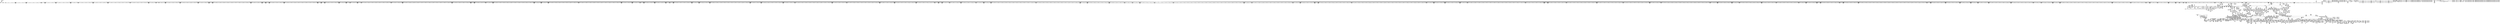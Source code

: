digraph {
	CE0x3f79490 [shape=record,shape=Mrecord,label="{CE0x3f79490|0:_i32,_4:_i32,_8:_i16,_12:_i32,_16:_i32,_20:_i32,_24:_i32,_56:_i8*,_:_SCMRE_160,161_}"]
	CE0x3f91920 [shape=record,shape=Mrecord,label="{CE0x3f91920|0:_i32,_4:_i32,_8:_i16,_12:_i32,_16:_i32,_20:_i32,_24:_i32,_56:_i8*,_:_SCMRE_589,590_}"]
	CE0x3f08180 [shape=record,shape=Mrecord,label="{CE0x3f08180|selinux_file_fcntl:tmp33|security/selinux/hooks.c,3362}"]
	CE0x3eec810 [shape=record,shape=Mrecord,label="{CE0x3eec810|8:_i8,_32:_%struct.inode*,_%struct.selinux_audit_data*,_128:_i32,_456:_i8*,_:_SCMRE_207,208_}"]
	CE0x3e923c0 [shape=record,shape=Mrecord,label="{CE0x3e923c0|i64_3|*Constant*}"]
	CE0x3fa7900 [shape=record,shape=Mrecord,label="{CE0x3fa7900|inode_has_perm:call|security/selinux/hooks.c,1614|*SummSink*}"]
	CE0x3f7d9c0 [shape=record,shape=Mrecord,label="{CE0x3f7d9c0|0:_i32,_4:_i32,_8:_i16,_12:_i32,_16:_i32,_20:_i32,_24:_i32,_56:_i8*,_:_SCMRE_201,202_}"]
	CE0x3fa40a0 [shape=record,shape=Mrecord,label="{CE0x3fa40a0|0:_i32,_4:_i32,_8:_i16,_12:_i32,_16:_i32,_20:_i32,_24:_i32,_56:_i8*,_:_SCMRE_1000,1008_|*MultipleSource*|*LoadInst*|include/linux/fs.h,1916|security/selinux/hooks.c,1675|Function::inode_has_perm&Arg::inode::|security/selinux/hooks.c,1611}"]
	CE0x3e71230 [shape=record,shape=Mrecord,label="{CE0x3e71230|selinux_file_fcntl:land.lhs.true7|*SummSink*}"]
	CE0x3f256e0 [shape=record,shape=Mrecord,label="{CE0x3f256e0|inode_has_perm:do.body|*SummSource*}"]
	CE0x3efc780 [shape=record,shape=Mrecord,label="{CE0x3efc780|0:_i32,_:_CRE_4,8_|*MultipleSource*|*LoadInst*|security/selinux/hooks.c,1674|security/selinux/hooks.c,1674|security/selinux/hooks.c,1683}"]
	CE0x3f82650 [shape=record,shape=Mrecord,label="{CE0x3f82650|0:_i32,_4:_i32,_8:_i16,_12:_i32,_16:_i32,_20:_i32,_24:_i32,_56:_i8*,_:_SCMRE_270,271_}"]
	CE0x3f401c0 [shape=record,shape=Mrecord,label="{CE0x3f401c0|file_has_perm:rc.1|*SummSource*}"]
	CE0x3e952c0 [shape=record,shape=Mrecord,label="{CE0x3e952c0|selinux_file_fcntl:tmp12|security/selinux/hooks.c,3345|*SummSink*}"]
	CE0x3ee51d0 [shape=record,shape=Mrecord,label="{CE0x3ee51d0|8:_i8,_32:_%struct.inode*,_%struct.selinux_audit_data*,_128:_i32,_456:_i8*,_:_SCMRE_126,127_}"]
	CE0x3e9a480 [shape=record,shape=Mrecord,label="{CE0x3e9a480|selinux_file_fcntl:tmp6|security/selinux/hooks.c,3345|*SummSink*}"]
	CE0x3efc710 [shape=record,shape=Mrecord,label="{CE0x3efc710|0:_i32,_:_CRE_0,4_|*MultipleSource*|*LoadInst*|security/selinux/hooks.c,1674|security/selinux/hooks.c,1674|security/selinux/hooks.c,1683}"]
	CE0x3f1e5a0 [shape=record,shape=Mrecord,label="{CE0x3f1e5a0|file_has_perm:tmp11|security/selinux/hooks.c,1684}"]
	CE0x3e9a350 [shape=record,shape=Mrecord,label="{CE0x3e9a350|selinux_file_fcntl:tmp6|security/selinux/hooks.c,3345|*SummSource*}"]
	CE0x3f9e8b0 [shape=record,shape=Mrecord,label="{CE0x3f9e8b0|0:_i32,_4:_i32,_8:_i16,_12:_i32,_16:_i32,_20:_i32,_24:_i32,_56:_i8*,_:_SCMRE_904,905_}"]
	CE0x3f46540 [shape=record,shape=Mrecord,label="{CE0x3f46540|_call_void___validate_creds(%struct.cred*_%cred,_i8*_getelementptr_inbounds_(_25_x_i8_,_25_x_i8_*_.str3,_i32_0,_i32_0),_i32_1609)_#10,_!dbg_!27719|security/selinux/hooks.c,1609}"]
	CE0x3eec150 [shape=record,shape=Mrecord,label="{CE0x3eec150|8:_i8,_32:_%struct.inode*,_%struct.selinux_audit_data*,_128:_i32,_456:_i8*,_:_SCMRE_203,204_}"]
	CE0x3f06800 [shape=record,shape=Mrecord,label="{CE0x3f06800|inode_has_perm:return|*SummSource*}"]
	CE0x3ebb270 [shape=record,shape=Mrecord,label="{CE0x3ebb270|cred_sid:tmp4|*LoadInst*|security/selinux/hooks.c,196}"]
	CE0x3ec36a0 [shape=record,shape=Mrecord,label="{CE0x3ec36a0|8:_i8,_32:_%struct.inode*,_%struct.selinux_audit_data*,_128:_i32,_456:_i8*,_:_SCMRE_66,67_}"]
	CE0x3ebf150 [shape=record,shape=Mrecord,label="{CE0x3ebf150|8:_i8,_32:_%struct.inode*,_%struct.selinux_audit_data*,_128:_i32,_456:_i8*,_:_SCMRE_0,1_}"]
	CE0x3f762d0 [shape=record,shape=Mrecord,label="{CE0x3f762d0|0:_i32,_4:_i32,_8:_i16,_12:_i32,_16:_i32,_20:_i32,_24:_i32,_56:_i8*,_:_SCMRE_104,112_|*MultipleSource*|*LoadInst*|include/linux/fs.h,1916|security/selinux/hooks.c,1675|Function::inode_has_perm&Arg::inode::|security/selinux/hooks.c,1611}"]
	CE0x3ea69b0 [shape=record,shape=Mrecord,label="{CE0x3ea69b0|selinux_file_fcntl:tmp6|security/selinux/hooks.c,3345}"]
	CE0x3e83070 [shape=record,shape=Mrecord,label="{CE0x3e83070|i32_3345|*Constant*}"]
	CE0x3f71dd0 [shape=record,shape=Mrecord,label="{CE0x3f71dd0|inode_has_perm:if.then}"]
	CE0x3f4c020 [shape=record,shape=Mrecord,label="{CE0x3f4c020|__validate_creds:tmp3|include/linux/cred.h,173}"]
	CE0x3ee9210 [shape=record,shape=Mrecord,label="{CE0x3ee9210|8:_i8,_32:_%struct.inode*,_%struct.selinux_audit_data*,_128:_i32,_456:_i8*,_:_SCMRE_175,176_}"]
	CE0x3ebb9e0 [shape=record,shape=Mrecord,label="{CE0x3ebb9e0|inode_has_perm:tmp5|security/selinux/hooks.c,1609}"]
	CE0x3ec6e50 [shape=record,shape=Mrecord,label="{CE0x3ec6e50|selinux_file_fcntl:tobool1|security/selinux/hooks.c,3345|*SummSource*}"]
	CE0x3edffd0 [shape=record,shape=Mrecord,label="{CE0x3edffd0|file_inode:tmp2}"]
	CE0x3e8b2d0 [shape=record,shape=Mrecord,label="{CE0x3e8b2d0|i64*_getelementptr_inbounds_(_12_x_i64_,_12_x_i64_*___llvm_gcov_ctr170,_i64_0,_i64_0)|*Constant*}"]
	CE0x3ebdd50 [shape=record,shape=Mrecord,label="{CE0x3ebdd50|i64_27|*Constant*|*SummSink*}"]
	CE0x3ee9060 [shape=record,shape=Mrecord,label="{CE0x3ee9060|8:_i8,_32:_%struct.inode*,_%struct.selinux_audit_data*,_128:_i32,_456:_i8*,_:_SCMRE_174,175_}"]
	CE0x3f9be80 [shape=record,shape=Mrecord,label="{CE0x3f9be80|0:_i32,_4:_i32,_8:_i16,_12:_i32,_16:_i32,_20:_i32,_24:_i32,_56:_i8*,_:_SCMRE_879,880_}"]
	CE0x3e863e0 [shape=record,shape=Mrecord,label="{CE0x3e863e0|selinux_file_fcntl:tmp5|security/selinux/hooks.c,3345}"]
	CE0x3ee7710 [shape=record,shape=Mrecord,label="{CE0x3ee7710|8:_i8,_32:_%struct.inode*,_%struct.selinux_audit_data*,_128:_i32,_456:_i8*,_:_SCMRE_159,160_}"]
	CE0x3e8f740 [shape=record,shape=Mrecord,label="{CE0x3e8f740|i32_11|*Constant*}"]
	CE0x3ebbdf0 [shape=record,shape=Mrecord,label="{CE0x3ebbdf0|file_has_perm:tmp4|security/selinux/hooks.c,1681}"]
	CE0x3efc9e0 [shape=record,shape=Mrecord,label="{CE0x3efc9e0|file_has_perm:cmp|security/selinux/hooks.c,1683}"]
	CE0x3e94550 [shape=record,shape=Mrecord,label="{CE0x3e94550|i64*_getelementptr_inbounds_(_33_x_i64_,_33_x_i64_*___llvm_gcov_ctr260,_i64_0,_i64_9)|*Constant*}"]
	CE0x3f70bf0 [shape=record,shape=Mrecord,label="{CE0x3f70bf0|cred_sid:tmp5|security/selinux/hooks.c,196}"]
	CE0x3f4c190 [shape=record,shape=Mrecord,label="{CE0x3f4c190|__validate_creds:tmp2|include/linux/cred.h,173|*SummSink*}"]
	CE0x3f79130 [shape=record,shape=Mrecord,label="{CE0x3f79130|0:_i32,_4:_i32,_8:_i16,_12:_i32,_16:_i32,_20:_i32,_24:_i32,_56:_i8*,_:_SCMRE_158,159_}"]
	CE0x3e80950 [shape=record,shape=Mrecord,label="{CE0x3e80950|selinux_file_fcntl:tmp|*SummSource*}"]
	CE0x3e9f7c0 [shape=record,shape=Mrecord,label="{CE0x3e9f7c0|cred_sid:tmp3}"]
	CE0x3f71540 [shape=record,shape=Mrecord,label="{CE0x3f71540|__validate_creds:line|Function::__validate_creds&Arg::line::|*SummSink*}"]
	CE0x3f0acf0 [shape=record,shape=Mrecord,label="{CE0x3f0acf0|i64*_getelementptr_inbounds_(_33_x_i64_,_33_x_i64_*___llvm_gcov_ctr260,_i64_0,_i64_31)|*Constant*|*SummSource*}"]
	CE0x3fb2840 [shape=record,shape=Mrecord,label="{CE0x3fb2840|inode_has_perm:lnot1|security/selinux/hooks.c,1611|*SummSource*}"]
	CE0x3f1f1e0 [shape=record,shape=Mrecord,label="{CE0x3f1f1e0|i32_2|*Constant*|*SummSource*}"]
	CE0x3f4bad0 [shape=record,shape=Mrecord,label="{CE0x3f4bad0|__validate_creds:entry}"]
	CE0x3f85aa0 [shape=record,shape=Mrecord,label="{CE0x3f85aa0|0:_i32,_4:_i32,_8:_i16,_12:_i32,_16:_i32,_20:_i32,_24:_i32,_56:_i8*,_:_SCMRE_301,302_}"]
	CE0x3ebd3e0 [shape=record,shape=Mrecord,label="{CE0x3ebd3e0|_ret_%struct.inode*_%tmp4,_!dbg_!27713|include/linux/fs.h,1916|*SummSink*}"]
	CE0x3ea2500 [shape=record,shape=Mrecord,label="{CE0x3ea2500|__llvm_gcov_indirect_counter_increment:counter}"]
	CE0x3f75400 [shape=record,shape=Mrecord,label="{CE0x3f75400|inode_has_perm:i_security|security/selinux/hooks.c,1615|*SummSource*}"]
	CE0x3e9d940 [shape=record,shape=Mrecord,label="{CE0x3e9d940|0:_i32,_4:_i32,_8:_i16,_12:_i32,_16:_i32,_20:_i32,_24:_i32,_56:_i8*,_:_SCMRE_96,104_|*MultipleSource*|*LoadInst*|include/linux/fs.h,1916|security/selinux/hooks.c,1675|Function::inode_has_perm&Arg::inode::|security/selinux/hooks.c,1611}"]
	CE0x3f12960 [shape=record,shape=Mrecord,label="{CE0x3f12960|file_has_perm:tmp21|security/selinux/hooks.c,1694}"]
	CE0x3e71040 [shape=record,shape=Mrecord,label="{CE0x3e71040|selinux_file_fcntl:if.then10|*SummSource*}"]
	CE0x3f9ef70 [shape=record,shape=Mrecord,label="{CE0x3f9ef70|0:_i32,_4:_i32,_8:_i16,_12:_i32,_16:_i32,_20:_i32,_24:_i32,_56:_i8*,_:_SCMRE_908,909_}"]
	CE0x3f8f5b0 [shape=record,shape=Mrecord,label="{CE0x3f8f5b0|0:_i32,_4:_i32,_8:_i16,_12:_i32,_16:_i32,_20:_i32,_24:_i32,_56:_i8*,_:_SCMRE_568,569_}"]
	CE0x3efb880 [shape=record,shape=Mrecord,label="{CE0x3efb880|selinux_file_fcntl:and|security/selinux/hooks.c,3350}"]
	CE0x3f759c0 [shape=record,shape=Mrecord,label="{CE0x3f759c0|0:_i32,_4:_i32,_8:_i16,_12:_i32,_16:_i32,_20:_i32,_24:_i32,_56:_i8*,_:_SCMRE_48,56_|*MultipleSource*|*LoadInst*|include/linux/fs.h,1916|security/selinux/hooks.c,1675|Function::inode_has_perm&Arg::inode::|security/selinux/hooks.c,1611}"]
	CE0x3f14580 [shape=record,shape=Mrecord,label="{CE0x3f14580|file_has_perm:tmp23|security/selinux/hooks.c,1694}"]
	CE0x3e8b210 [shape=record,shape=Mrecord,label="{CE0x3e8b210|file_has_perm:if.then8|*SummSink*}"]
	CE0x3f8bc70 [shape=record,shape=Mrecord,label="{CE0x3f8bc70|0:_i32,_4:_i32,_8:_i16,_12:_i32,_16:_i32,_20:_i32,_24:_i32,_56:_i8*,_:_SCMRE_552,553_}"]
	CE0x3f196c0 [shape=record,shape=Mrecord,label="{CE0x3f196c0|inode_has_perm:perms|Function::inode_has_perm&Arg::perms::|*SummSink*}"]
	CE0x3e815b0 [shape=record,shape=Mrecord,label="{CE0x3e815b0|i64*_getelementptr_inbounds_(_33_x_i64_,_33_x_i64_*___llvm_gcov_ctr260,_i64_0,_i64_1)|*Constant*|*SummSource*}"]
	CE0x3f73b30 [shape=record,shape=Mrecord,label="{CE0x3f73b30|__validate_creds:lnot.ext|include/linux/cred.h,173|*SummSource*}"]
	CE0x3f92d60 [shape=record,shape=Mrecord,label="{CE0x3f92d60|0:_i32,_4:_i32,_8:_i16,_12:_i32,_16:_i32,_20:_i32,_24:_i32,_56:_i8*,_:_SCMRE_601,602_}"]
	CE0x3eec9c0 [shape=record,shape=Mrecord,label="{CE0x3eec9c0|8:_i8,_32:_%struct.inode*,_%struct.selinux_audit_data*,_128:_i32,_456:_i8*,_:_SCMRE_208,209_}"]
	CE0x3f4b020 [shape=record,shape=Mrecord,label="{CE0x3f4b020|inode_has_perm:bb|*SummSink*}"]
	CE0x3ebb3f0 [shape=record,shape=Mrecord,label="{CE0x3ebb3f0|cred_sid:tmp5|security/selinux/hooks.c,196}"]
	CE0x3eeddc0 [shape=record,shape=Mrecord,label="{CE0x3eeddc0|8:_i8,_32:_%struct.inode*,_%struct.selinux_audit_data*,_128:_i32,_456:_i8*,_:_SCMRE_248,256_|*MultipleSource*|security/selinux/hooks.c,3350|Function::selinux_file_fcntl&Arg::file::}"]
	CE0x3faaec0 [shape=record,shape=Mrecord,label="{CE0x3faaec0|i64*_getelementptr_inbounds_(_5_x_i64_,_5_x_i64_*___llvm_gcov_ctr155,_i64_0,_i64_0)|*Constant*|*SummSource*}"]
	CE0x3e8f1d0 [shape=record,shape=Mrecord,label="{CE0x3e8f1d0|GLOBAL:__llvm_gcov_indirect_counter_increment|*Constant*|*SummSink*}"]
	CE0x3f979b0 [shape=record,shape=Mrecord,label="{CE0x3f979b0|0:_i32,_4:_i32,_8:_i16,_12:_i32,_16:_i32,_20:_i32,_24:_i32,_56:_i8*,_:_SCMRE_736,740_|*MultipleSource*|*LoadInst*|include/linux/fs.h,1916|security/selinux/hooks.c,1675|Function::inode_has_perm&Arg::inode::|security/selinux/hooks.c,1611}"]
	CE0x3ea8d90 [shape=record,shape=Mrecord,label="{CE0x3ea8d90|COLLAPSED:_GCMRE___llvm_gcov_ctr162_internal_global_2_x_i64_zeroinitializer:_elem_0:default:}"]
	CE0x3f78200 [shape=record,shape=Mrecord,label="{CE0x3f78200|0:_i32,_4:_i32,_8:_i16,_12:_i32,_16:_i32,_20:_i32,_24:_i32,_56:_i8*,_:_SCMRE_149,150_}"]
	CE0x3f9f480 [shape=record,shape=Mrecord,label="{CE0x3f9f480|0:_i32,_4:_i32,_8:_i16,_12:_i32,_16:_i32,_20:_i32,_24:_i32,_56:_i8*,_:_SCMRE_911,912_}"]
	CE0x3f4c860 [shape=record,shape=Mrecord,label="{CE0x3f4c860|i8*_getelementptr_inbounds_(_25_x_i8_,_25_x_i8_*_.str3,_i32_0,_i32_0)|*Constant*}"]
	CE0x3f3c4b0 [shape=record,shape=Mrecord,label="{CE0x3f3c4b0|inode_has_perm:retval.0|*SummSource*}"]
	CE0x3f2bd20 [shape=record,shape=Mrecord,label="{CE0x3f2bd20|avc_has_perm:entry}"]
	CE0x3eb7f60 [shape=record,shape=Mrecord,label="{CE0x3eb7f60|i32_37|*Constant*}"]
	CE0x3f70f80 [shape=record,shape=Mrecord,label="{CE0x3f70f80|i64*_getelementptr_inbounds_(_8_x_i64_,_8_x_i64_*___llvm_gcov_ctr154,_i64_0,_i64_0)|*Constant*|*SummSink*}"]
	CE0x3f87f70 [shape=record,shape=Mrecord,label="{CE0x3f87f70|0:_i32,_4:_i32,_8:_i16,_12:_i32,_16:_i32,_20:_i32,_24:_i32,_56:_i8*,_:_SCMRE_376,384_|*MultipleSource*|*LoadInst*|include/linux/fs.h,1916|security/selinux/hooks.c,1675|Function::inode_has_perm&Arg::inode::|security/selinux/hooks.c,1611}"]
	CE0x3ec9080 [shape=record,shape=Mrecord,label="{CE0x3ec9080|file_has_perm:tmp8|security/selinux/hooks.c,1683|*SummSource*}"]
	CE0x3f1ec90 [shape=record,shape=Mrecord,label="{CE0x3f1ec90|file_has_perm:type|security/selinux/hooks.c,1680}"]
	CE0x3eb9c60 [shape=record,shape=Mrecord,label="{CE0x3eb9c60|inode_has_perm:tmp4|security/selinux/hooks.c,1609|*SummSource*}"]
	CE0x3ef45f0 [shape=record,shape=Mrecord,label="{CE0x3ef45f0|i32_1024|*Constant*|*SummSource*}"]
	CE0x3ee63b0 [shape=record,shape=Mrecord,label="{CE0x3ee63b0|8:_i8,_32:_%struct.inode*,_%struct.selinux_audit_data*,_128:_i32,_456:_i8*,_:_SCMRE_147,148_}"]
	CE0x3e87a50 [shape=record,shape=Mrecord,label="{CE0x3e87a50|get_current:entry|*SummSink*}"]
	CE0x3f3af50 [shape=record,shape=Mrecord,label="{CE0x3f3af50|inode_has_perm:call4|security/selinux/hooks.c,1617}"]
	CE0x3e9c460 [shape=record,shape=Mrecord,label="{CE0x3e9c460|cred_sid:entry|*SummSink*}"]
	CE0x3fb2970 [shape=record,shape=Mrecord,label="{CE0x3fb2970|inode_has_perm:lnot1|security/selinux/hooks.c,1611|*SummSink*}"]
	CE0x3e89f30 [shape=record,shape=Mrecord,label="{CE0x3e89f30|__llvm_gcov_indirect_counter_increment:pred}"]
	CE0x3fa1490 [shape=record,shape=Mrecord,label="{CE0x3fa1490|0:_i32,_4:_i32,_8:_i16,_12:_i32,_16:_i32,_20:_i32,_24:_i32,_56:_i8*,_:_SCMRE_930,931_}"]
	CE0x3e7b420 [shape=record,shape=Mrecord,label="{CE0x3e7b420|GLOBAL:__llvm_gcov_indirect_counter_increment|*Constant*}"]
	CE0x3e96640 [shape=record,shape=Mrecord,label="{CE0x3e96640|i64**_getelementptr_inbounds_(_4_x_i64*_,_4_x_i64*_*___llvm_gcda_edge_table261,_i64_0,_i64_1)|*Constant*|*SummSource*}"]
	CE0x3f40b60 [shape=record,shape=Mrecord,label="{CE0x3f40b60|i64*_getelementptr_inbounds_(_12_x_i64_,_12_x_i64_*___llvm_gcov_ctr170,_i64_0,_i64_11)|*Constant*|*SummSink*}"]
	CE0x3ea3ae0 [shape=record,shape=Mrecord,label="{CE0x3ea3ae0|selinux_file_fcntl:tmp14|security/selinux/hooks.c,3345}"]
	CE0x3e7a410 [shape=record,shape=Mrecord,label="{CE0x3e7a410|selinux_file_fcntl:tmp32|security/selinux/hooks.c,3350|*SummSource*}"]
	CE0x3f85080 [shape=record,shape=Mrecord,label="{CE0x3f85080|0:_i32,_4:_i32,_8:_i16,_12:_i32,_16:_i32,_20:_i32,_24:_i32,_56:_i8*,_:_SCMRE_295,296_}"]
	CE0x3ec8b80 [shape=record,shape=Mrecord,label="{CE0x3ec8b80|file_has_perm:tmp8|security/selinux/hooks.c,1683}"]
	CE0x3e76180 [shape=record,shape=Mrecord,label="{CE0x3e76180|selinux_file_fcntl:tmp19|security/selinux/hooks.c,3345|*SummSink*}"]
	CE0x3f2e7e0 [shape=record,shape=Mrecord,label="{CE0x3f2e7e0|0:_i32,_4:_i32,_8:_i16,_12:_i32,_16:_i32,_20:_i32,_24:_i32,_56:_i8*,_:_SCMRE_64,72_|*MultipleSource*|*LoadInst*|include/linux/fs.h,1916|security/selinux/hooks.c,1675|Function::inode_has_perm&Arg::inode::|security/selinux/hooks.c,1611}"]
	CE0x3ebfc50 [shape=record,shape=Mrecord,label="{CE0x3ebfc50|8:_i8,_32:_%struct.inode*,_%struct.selinux_audit_data*,_128:_i32,_456:_i8*,_:_SCMRE_7,8_}"]
	CE0x3f22130 [shape=record,shape=Mrecord,label="{CE0x3f22130|cred_sid:tmp1|*SummSink*}"]
	CE0x3fac100 [shape=record,shape=Mrecord,label="{CE0x3fac100|__validate_creds:tmp4|include/linux/cred.h,173}"]
	CE0x3eee620 [shape=record,shape=Mrecord,label="{CE0x3eee620|8:_i8,_32:_%struct.inode*,_%struct.selinux_audit_data*,_128:_i32,_456:_i8*,_:_SCMRE_280,288_|*MultipleSource*|security/selinux/hooks.c,3350|Function::selinux_file_fcntl&Arg::file::}"]
	CE0x3ee1fa0 [shape=record,shape=Mrecord,label="{CE0x3ee1fa0|8:_i8,_32:_%struct.inode*,_%struct.selinux_audit_data*,_128:_i32,_456:_i8*,_:_SCMRE_96,97_}"]
	CE0x3f9fb40 [shape=record,shape=Mrecord,label="{CE0x3f9fb40|0:_i32,_4:_i32,_8:_i16,_12:_i32,_16:_i32,_20:_i32,_24:_i32,_56:_i8*,_:_SCMRE_915,916_}"]
	CE0x3f08720 [shape=record,shape=Mrecord,label="{CE0x3f08720|_call_void___llvm_gcov_indirect_counter_increment(i32*___llvm_gcov_global_state_pred262,_i64**_getelementptr_inbounds_(_4_x_i64*_,_4_x_i64*_*___llvm_gcda_edge_table261,_i64_0,_i64_3)),_!dbg_!27761|security/selinux/hooks.c,3375}"]
	CE0x3f153c0 [shape=record,shape=Mrecord,label="{CE0x3f153c0|inode_has_perm:adp|Function::inode_has_perm&Arg::adp::}"]
	CE0x3eb84a0 [shape=record,shape=Mrecord,label="{CE0x3eb84a0|i32_9|*Constant*|*SummSink*}"]
	CE0x3ee0f00 [shape=record,shape=Mrecord,label="{CE0x3ee0f00|i32_0|*Constant*}"]
	CE0x3f94a10 [shape=record,shape=Mrecord,label="{CE0x3f94a10|0:_i32,_4:_i32,_8:_i16,_12:_i32,_16:_i32,_20:_i32,_24:_i32,_56:_i8*,_:_SCMRE_618,619_}"]
	CE0x3e82580 [shape=record,shape=Mrecord,label="{CE0x3e82580|selinux_file_fcntl:tmp13|security/selinux/hooks.c,3345|*SummSource*}"]
	CE0x3eca6d0 [shape=record,shape=Mrecord,label="{CE0x3eca6d0|get_current:tmp3|*SummSink*}"]
	CE0x3f97170 [shape=record,shape=Mrecord,label="{CE0x3f97170|0:_i32,_4:_i32,_8:_i16,_12:_i32,_16:_i32,_20:_i32,_24:_i32,_56:_i8*,_:_SCMRE_704,712_|*MultipleSource*|*LoadInst*|include/linux/fs.h,1916|security/selinux/hooks.c,1675|Function::inode_has_perm&Arg::inode::|security/selinux/hooks.c,1611}"]
	CE0x3f0e920 [shape=record,shape=Mrecord,label="{CE0x3f0e920|selinux_file_fcntl:tmp38|security/selinux/hooks.c,3379|*SummSink*}"]
	CE0x3fb1ab0 [shape=record,shape=Mrecord,label="{CE0x3fb1ab0|inode_has_perm:and|security/selinux/hooks.c,1611|*SummSource*}"]
	CE0x3f4d110 [shape=record,shape=Mrecord,label="{CE0x3f4d110|inode_has_perm:tmp1|*SummSink*}"]
	CE0x3e70140 [shape=record,shape=Mrecord,label="{CE0x3e70140|selinux_file_fcntl:bb|*SummSource*}"]
	CE0x3f9ac80 [shape=record,shape=Mrecord,label="{CE0x3f9ac80|0:_i32,_4:_i32,_8:_i16,_12:_i32,_16:_i32,_20:_i32,_24:_i32,_56:_i8*,_:_SCMRE_868,869_}"]
	CE0x3f18a00 [shape=record,shape=Mrecord,label="{CE0x3f18a00|inode_has_perm:entry|*SummSink*}"]
	CE0x3f8eb90 [shape=record,shape=Mrecord,label="{CE0x3f8eb90|0:_i32,_4:_i32,_8:_i16,_12:_i32,_16:_i32,_20:_i32,_24:_i32,_56:_i8*,_:_SCMRE_562,563_}"]
	CE0x3ee2810 [shape=record,shape=Mrecord,label="{CE0x3ee2810|8:_i8,_32:_%struct.inode*,_%struct.selinux_audit_data*,_128:_i32,_456:_i8*,_:_SCMRE_101,102_}"]
	CE0x3e7d1d0 [shape=record,shape=Mrecord,label="{CE0x3e7d1d0|i32_5|*Constant*|*SummSink*}"]
	CE0x3e8a370 [shape=record,shape=Mrecord,label="{CE0x3e8a370|file_has_perm:tmp2|*LoadInst*|security/selinux/hooks.c,1674|*SummSink*}"]
	CE0x3e9f340 [shape=record,shape=Mrecord,label="{CE0x3e9f340|GLOBAL:cred_sid|*Constant*|*SummSource*}"]
	CE0x3f0da60 [shape=record,shape=Mrecord,label="{CE0x3f0da60|i64**_getelementptr_inbounds_(_4_x_i64*_,_4_x_i64*_*___llvm_gcda_edge_table261,_i64_0,_i64_0)|*Constant*|*SummSink*}"]
	CE0x3f6fd50 [shape=record,shape=Mrecord,label="{CE0x3f6fd50|inode_has_perm:tmp|*SummSource*}"]
	CE0x3eff640 [shape=record,shape=Mrecord,label="{CE0x3eff640|avc_has_perm:requested|Function::avc_has_perm&Arg::requested::|*SummSink*}"]
	CE0x3f21eb0 [shape=record,shape=Mrecord,label="{CE0x3f21eb0|file_has_perm:if.end|*SummSource*}"]
	CE0x3f86ee0 [shape=record,shape=Mrecord,label="{CE0x3f86ee0|0:_i32,_4:_i32,_8:_i16,_12:_i32,_16:_i32,_20:_i32,_24:_i32,_56:_i8*,_:_SCMRE_312,320_|*MultipleSource*|*LoadInst*|include/linux/fs.h,1916|security/selinux/hooks.c,1675|Function::inode_has_perm&Arg::inode::|security/selinux/hooks.c,1611}"]
	CE0x3f9fea0 [shape=record,shape=Mrecord,label="{CE0x3f9fea0|0:_i32,_4:_i32,_8:_i16,_12:_i32,_16:_i32,_20:_i32,_24:_i32,_56:_i8*,_:_SCMRE_917,918_}"]
	CE0x3e8cf40 [shape=record,shape=Mrecord,label="{CE0x3e8cf40|cred_sid:sid|security/selinux/hooks.c,197|*SummSink*}"]
	CE0x3e83720 [shape=record,shape=Mrecord,label="{CE0x3e83720|selinux_file_fcntl:tmp10|security/selinux/hooks.c,3345}"]
	CE0x3eeb220 [shape=record,shape=Mrecord,label="{CE0x3eeb220|8:_i8,_32:_%struct.inode*,_%struct.selinux_audit_data*,_128:_i32,_456:_i8*,_:_SCMRE_194,195_}"]
	CE0x3fb5250 [shape=record,shape=Mrecord,label="{CE0x3fb5250|GLOBAL:__llvm_gcov_ctr154|Global_var:__llvm_gcov_ctr154|*SummSink*}"]
	CE0x3f8b250 [shape=record,shape=Mrecord,label="{CE0x3f8b250|0:_i32,_4:_i32,_8:_i16,_12:_i32,_16:_i32,_20:_i32,_24:_i32,_56:_i8*,_:_SCMRE_482,483_}"]
	CE0x3f7a720 [shape=record,shape=Mrecord,label="{CE0x3f7a720|0:_i32,_4:_i32,_8:_i16,_12:_i32,_16:_i32,_20:_i32,_24:_i32,_56:_i8*,_:_SCMRE_171,172_}"]
	CE0x3ebbb60 [shape=record,shape=Mrecord,label="{CE0x3ebbb60|inode_has_perm:tmp5|security/selinux/hooks.c,1609|*SummSource*}"]
	CE0x3e8dc70 [shape=record,shape=Mrecord,label="{CE0x3e8dc70|selinux_file_fcntl:tmp18|security/selinux/hooks.c,3345|*SummSource*}"]
	CE0x3f9e700 [shape=record,shape=Mrecord,label="{CE0x3f9e700|0:_i32,_4:_i32,_8:_i16,_12:_i32,_16:_i32,_20:_i32,_24:_i32,_56:_i8*,_:_SCMRE_903,904_}"]
	CE0x3ec1220 [shape=record,shape=Mrecord,label="{CE0x3ec1220|8:_i8,_32:_%struct.inode*,_%struct.selinux_audit_data*,_128:_i32,_456:_i8*,_:_SCMRE_24,32_|*MultipleSource*|security/selinux/hooks.c,3350|Function::selinux_file_fcntl&Arg::file::}"]
	CE0x3ebbfe0 [shape=record,shape=Mrecord,label="{CE0x3ebbfe0|file_has_perm:tmp4|security/selinux/hooks.c,1681|*SummSource*}"]
	CE0x3fabff0 [shape=record,shape=Mrecord,label="{CE0x3fabff0|__validate_creds:tmp3|include/linux/cred.h,173|*SummSink*}"]
	CE0x3ee18e0 [shape=record,shape=Mrecord,label="{CE0x3ee18e0|8:_i8,_32:_%struct.inode*,_%struct.selinux_audit_data*,_128:_i32,_456:_i8*,_:_SCMRE_92,93_}"]
	CE0x3f7f250 [shape=record,shape=Mrecord,label="{CE0x3f7f250|0:_i32,_4:_i32,_8:_i16,_12:_i32,_16:_i32,_20:_i32,_24:_i32,_56:_i8*,_:_SCMRE_241,242_}"]
	CE0x3f22060 [shape=record,shape=Mrecord,label="{CE0x3f22060|file_has_perm:bb}"]
	CE0x3e98870 [shape=record,shape=Mrecord,label="{CE0x3e98870|i64_4|*Constant*|*SummSink*}"]
	CE0x3f7f980 [shape=record,shape=Mrecord,label="{CE0x3f7f980|0:_i32,_4:_i32,_8:_i16,_12:_i32,_16:_i32,_20:_i32,_24:_i32,_56:_i8*,_:_SCMRE_243,244_}"]
	CE0x3f2be20 [shape=record,shape=Mrecord,label="{CE0x3f2be20|avc_has_perm:entry|*SummSource*}"]
	CE0x3eaa340 [shape=record,shape=Mrecord,label="{CE0x3eaa340|selinux_file_fcntl:tmp1|*SummSource*}"]
	CE0x3f05790 [shape=record,shape=Mrecord,label="{CE0x3f05790|cred_sid:tmp6|security/selinux/hooks.c,197|*SummSource*}"]
	CE0x3fa17f0 [shape=record,shape=Mrecord,label="{CE0x3fa17f0|0:_i32,_4:_i32,_8:_i16,_12:_i32,_16:_i32,_20:_i32,_24:_i32,_56:_i8*,_:_SCMRE_932,933_}"]
	CE0x3f97430 [shape=record,shape=Mrecord,label="{CE0x3f97430|0:_i32,_4:_i32,_8:_i16,_12:_i32,_16:_i32,_20:_i32,_24:_i32,_56:_i8*,_:_SCMRE_712,728_|*MultipleSource*|*LoadInst*|include/linux/fs.h,1916|security/selinux/hooks.c,1675|Function::inode_has_perm&Arg::inode::|security/selinux/hooks.c,1611}"]
	CE0x3f1d680 [shape=record,shape=Mrecord,label="{CE0x3f1d680|file_has_perm:tmp10|security/selinux/hooks.c,1683}"]
	CE0x3f49630 [shape=record,shape=Mrecord,label="{CE0x3f49630|__validate_creds:expval|include/linux/cred.h,173|*SummSource*}"]
	CE0x3f48380 [shape=record,shape=Mrecord,label="{CE0x3f48380|__validate_creds:lnot1|include/linux/cred.h,173}"]
	CE0x3f70260 [shape=record,shape=Mrecord,label="{CE0x3f70260|__validate_creds:tmp1|*SummSource*}"]
	CE0x3eaa690 [shape=record,shape=Mrecord,label="{CE0x3eaa690|file_has_perm:tmp2|*LoadInst*|security/selinux/hooks.c,1674}"]
	CE0x3f9e550 [shape=record,shape=Mrecord,label="{CE0x3f9e550|0:_i32,_4:_i32,_8:_i16,_12:_i32,_16:_i32,_20:_i32,_24:_i32,_56:_i8*,_:_SCMRE_902,903_}"]
	CE0x3fabdf0 [shape=record,shape=Mrecord,label="{CE0x3fabdf0|GLOBAL:__llvm_gcov_ctr155|Global_var:__llvm_gcov_ctr155|*SummSink*}"]
	CE0x3ef02c0 [shape=record,shape=Mrecord,label="{CE0x3ef02c0|8:_i8,_32:_%struct.inode*,_%struct.selinux_audit_data*,_128:_i32,_456:_i8*,_:_SCMRE_360,368_|*MultipleSource*|security/selinux/hooks.c,3350|Function::selinux_file_fcntl&Arg::file::}"]
	CE0x3f3a950 [shape=record,shape=Mrecord,label="{CE0x3f3a950|inode_has_perm:sclass|security/selinux/hooks.c,1617|*SummSource*}"]
	CE0x3ec7d00 [shape=record,shape=Mrecord,label="{CE0x3ec7d00|__llvm_gcov_indirect_counter_increment:bb|*SummSink*}"]
	CE0x3e992e0 [shape=record,shape=Mrecord,label="{CE0x3e992e0|_call_void_lockdep_rcu_suspicious(i8*_getelementptr_inbounds_(_25_x_i8_,_25_x_i8_*_.str3,_i32_0,_i32_0),_i32_3345,_i8*_getelementptr_inbounds_(_45_x_i8_,_45_x_i8_*_.str12,_i32_0,_i32_0))_#10,_!dbg_!27730|security/selinux/hooks.c,3345}"]
	CE0x3ee5750 [shape=record,shape=Mrecord,label="{CE0x3ee5750|8:_i8,_32:_%struct.inode*,_%struct.selinux_audit_data*,_128:_i32,_456:_i8*,_:_SCMRE_128,132_|*MultipleSource*|security/selinux/hooks.c,3350|Function::selinux_file_fcntl&Arg::file::}"]
	CE0x3ec2c80 [shape=record,shape=Mrecord,label="{CE0x3ec2c80|8:_i8,_32:_%struct.inode*,_%struct.selinux_audit_data*,_128:_i32,_456:_i8*,_:_SCMRE_60,61_}"]
	CE0x3f4f4d0 [shape=record,shape=Mrecord,label="{CE0x3f4f4d0|__validate_creds:call|include/linux/cred.h,173|*SummSink*}"]
	CE0x3f984b0 [shape=record,shape=Mrecord,label="{CE0x3f984b0|0:_i32,_4:_i32,_8:_i16,_12:_i32,_16:_i32,_20:_i32,_24:_i32,_56:_i8*,_:_SCMRE_768,776_|*MultipleSource*|*LoadInst*|include/linux/fs.h,1916|security/selinux/hooks.c,1675|Function::inode_has_perm&Arg::inode::|security/selinux/hooks.c,1611}"]
	CE0x3e7f830 [shape=record,shape=Mrecord,label="{CE0x3e7f830|selinux_file_fcntl:land.lhs.true|*SummSink*}"]
	CE0x3f23950 [shape=record,shape=Mrecord,label="{CE0x3f23950|get_current:tmp2|*SummSource*}"]
	CE0x3ec2ad0 [shape=record,shape=Mrecord,label="{CE0x3ec2ad0|8:_i8,_32:_%struct.inode*,_%struct.selinux_audit_data*,_128:_i32,_456:_i8*,_:_SCMRE_59,60_}"]
	CE0x3e6d430 [shape=record,shape=Mrecord,label="{CE0x3e6d430|selinux_file_fcntl:tmp17|security/selinux/hooks.c,3345|*SummSource*}"]
	CE0x3f7e590 [shape=record,shape=Mrecord,label="{CE0x3f7e590|0:_i32,_4:_i32,_8:_i16,_12:_i32,_16:_i32,_20:_i32,_24:_i32,_56:_i8*,_:_SCMRE_240,241_}"]
	CE0x3ea2c30 [shape=record,shape=Mrecord,label="{CE0x3ea2c30|get_current:tmp4|./arch/x86/include/asm/current.h,14|*SummSource*}"]
	CE0x3f9b610 [shape=record,shape=Mrecord,label="{CE0x3f9b610|0:_i32,_4:_i32,_8:_i16,_12:_i32,_16:_i32,_20:_i32,_24:_i32,_56:_i8*,_:_SCMRE_874,875_}"]
	CE0x3e6e200 [shape=record,shape=Mrecord,label="{CE0x3e6e200|selinux_file_fcntl:land.lhs.true7|*SummSource*}"]
	CE0x3e8d400 [shape=record,shape=Mrecord,label="{CE0x3e8d400|GLOBAL:file_inode|*Constant*|*SummSink*}"]
	CE0x3f976f0 [shape=record,shape=Mrecord,label="{CE0x3f976f0|0:_i32,_4:_i32,_8:_i16,_12:_i32,_16:_i32,_20:_i32,_24:_i32,_56:_i8*,_:_SCMRE_728,736_|*MultipleSource*|*LoadInst*|include/linux/fs.h,1916|security/selinux/hooks.c,1675|Function::inode_has_perm&Arg::inode::|security/selinux/hooks.c,1611}"]
	CE0x3f720a0 [shape=record,shape=Mrecord,label="{CE0x3f720a0|i64*_getelementptr_inbounds_(_8_x_i64_,_8_x_i64_*___llvm_gcov_ctr154,_i64_0,_i64_0)|*Constant*}"]
	CE0x3f7fbc0 [shape=record,shape=Mrecord,label="{CE0x3f7fbc0|0:_i32,_4:_i32,_8:_i16,_12:_i32,_16:_i32,_20:_i32,_24:_i32,_56:_i8*,_:_SCMRE_245,246_}"]
	CE0x3f0f010 [shape=record,shape=Mrecord,label="{CE0x3f0f010|get_current:bb}"]
	CE0x3f711a0 [shape=record,shape=Mrecord,label="{CE0x3f711a0|_call_void_mcount()_#3|*SummSink*}"]
	CE0x3e939b0 [shape=record,shape=Mrecord,label="{CE0x3e939b0|selinux_file_fcntl:call3|security/selinux/hooks.c,3345|*SummSink*}"]
	"CONST[source:2(external),value:0(static)][purpose:{operation}][SrcIdx:1]"
	CE0x3efbc40 [shape=record,shape=Mrecord,label="{CE0x3efbc40|i64_25|*Constant*}"]
	CE0x3ea1a90 [shape=record,shape=Mrecord,label="{CE0x3ea1a90|0:_i64*,_array:_GCR___llvm_gcda_edge_table261_internal_unnamed_addr_constant_4_x_i64*_i64*_getelementptr_inbounds_(_33_x_i64_,_33_x_i64_*___llvm_gcov_ctr260,_i64_0,_i64_10),_i64*_getelementptr_inbounds_(_33_x_i64_,_33_x_i64_*___llvm_gcov_ctr260,_i64_0,_i64_11),_i64*_getelementptr_inbounds_(_33_x_i64_,_33_x_i64_*___llvm_gcov_ctr260,_i64_0,_i64_17),_i64*_getelementptr_inbounds_(_33_x_i64_,_33_x_i64_*___llvm_gcov_ctr260,_i64_0,_i64_23)_:_elem_0::}"]
	CE0x3f066a0 [shape=record,shape=Mrecord,label="{CE0x3f066a0|inode_has_perm:if.end|*SummSink*}"]
	CE0x3f7d810 [shape=record,shape=Mrecord,label="{CE0x3f7d810|0:_i32,_4:_i32,_8:_i16,_12:_i32,_16:_i32,_20:_i32,_24:_i32,_56:_i8*,_:_SCMRE_200,201_}"]
	CE0x3f90f00 [shape=record,shape=Mrecord,label="{CE0x3f90f00|0:_i32,_4:_i32,_8:_i16,_12:_i32,_16:_i32,_20:_i32,_24:_i32,_56:_i8*,_:_SCMRE_583,584_}"]
	CE0x3f93420 [shape=record,shape=Mrecord,label="{CE0x3f93420|0:_i32,_4:_i32,_8:_i16,_12:_i32,_16:_i32,_20:_i32,_24:_i32,_56:_i8*,_:_SCMRE_605,606_}"]
	CE0x3f19cb0 [shape=record,shape=Mrecord,label="{CE0x3f19cb0|file_has_perm:u|security/selinux/hooks.c,1681|*SummSink*}"]
	CE0x3efd4d0 [shape=record,shape=Mrecord,label="{CE0x3efd4d0|file_has_perm:tmp7|security/selinux/hooks.c,1683}"]
	CE0x3f88230 [shape=record,shape=Mrecord,label="{CE0x3f88230|0:_i32,_4:_i32,_8:_i16,_12:_i32,_16:_i32,_20:_i32,_24:_i32,_56:_i8*,_:_SCMRE_384,388_|*MultipleSource*|*LoadInst*|include/linux/fs.h,1916|security/selinux/hooks.c,1675|Function::inode_has_perm&Arg::inode::|security/selinux/hooks.c,1611}"]
	CE0x3ebbcd0 [shape=record,shape=Mrecord,label="{CE0x3ebbcd0|inode_has_perm:tmp5|security/selinux/hooks.c,1609|*SummSink*}"]
	CE0x3e8ab10 [shape=record,shape=Mrecord,label="{CE0x3e8ab10|file_has_perm:f_path|security/selinux/hooks.c,1681|*SummSink*}"]
	CE0x3f8e200 [shape=record,shape=Mrecord,label="{CE0x3f8e200|0:_i32,_4:_i32,_8:_i16,_12:_i32,_16:_i32,_20:_i32,_24:_i32,_56:_i8*,_:_SCMRE_556,557_}"]
	CE0x3f9d980 [shape=record,shape=Mrecord,label="{CE0x3f9d980|0:_i32,_4:_i32,_8:_i16,_12:_i32,_16:_i32,_20:_i32,_24:_i32,_56:_i8*,_:_SCMRE_895,896_}"]
	CE0x3e9bab0 [shape=record,shape=Mrecord,label="{CE0x3e9bab0|selinux_file_fcntl:tmp11|security/selinux/hooks.c,3345|*SummSource*}"]
	CE0x3f955e0 [shape=record,shape=Mrecord,label="{CE0x3f955e0|0:_i32,_4:_i32,_8:_i16,_12:_i32,_16:_i32,_20:_i32,_24:_i32,_56:_i8*,_:_SCMRE_624,628_|*MultipleSource*|*LoadInst*|include/linux/fs.h,1916|security/selinux/hooks.c,1675|Function::inode_has_perm&Arg::inode::|security/selinux/hooks.c,1611}"]
	CE0x3fa7a70 [shape=record,shape=Mrecord,label="{CE0x3fa7a70|GLOBAL:cred_sid|*Constant*}"]
	CE0x3f19050 [shape=record,shape=Mrecord,label="{CE0x3f19050|inode_has_perm:inode|Function::inode_has_perm&Arg::inode::|*SummSource*}"]
	CE0x3efb160 [shape=record,shape=Mrecord,label="{CE0x3efb160|i64*_getelementptr_inbounds_(_33_x_i64_,_33_x_i64_*___llvm_gcov_ctr260,_i64_0,_i64_28)|*Constant*|*SummSink*}"]
	CE0x3f95720 [shape=record,shape=Mrecord,label="{CE0x3f95720|0:_i32,_4:_i32,_8:_i16,_12:_i32,_16:_i32,_20:_i32,_24:_i32,_56:_i8*,_:_SCMRE_640,648_|*MultipleSource*|*LoadInst*|include/linux/fs.h,1916|security/selinux/hooks.c,1675|Function::inode_has_perm&Arg::inode::|security/selinux/hooks.c,1611}"]
	CE0x3e90750 [shape=record,shape=Mrecord,label="{CE0x3e90750|selinux_file_fcntl:sw.bb15|*SummSource*}"]
	CE0x3fb5490 [shape=record,shape=Mrecord,label="{CE0x3fb5490|inode_has_perm:tmp8|security/selinux/hooks.c,1611|*SummSink*}"]
	CE0x3ee6cf0 [shape=record,shape=Mrecord,label="{CE0x3ee6cf0|8:_i8,_32:_%struct.inode*,_%struct.selinux_audit_data*,_128:_i32,_456:_i8*,_:_SCMRE_153,154_}"]
	CE0x3f85590 [shape=record,shape=Mrecord,label="{CE0x3f85590|0:_i32,_4:_i32,_8:_i16,_12:_i32,_16:_i32,_20:_i32,_24:_i32,_56:_i8*,_:_SCMRE_298,299_}"]
	CE0x3ec5500 [shape=record,shape=Mrecord,label="{CE0x3ec5500|8:_i8,_32:_%struct.inode*,_%struct.selinux_audit_data*,_128:_i32,_456:_i8*,_:_SCMRE_84,85_}"]
	CE0x3ee8d00 [shape=record,shape=Mrecord,label="{CE0x3ee8d00|8:_i8,_32:_%struct.inode*,_%struct.selinux_audit_data*,_128:_i32,_456:_i8*,_:_SCMRE_172,173_}"]
	CE0x3f07f10 [shape=record,shape=Mrecord,label="{CE0x3f07f10|i64**_getelementptr_inbounds_(_4_x_i64*_,_4_x_i64*_*___llvm_gcda_edge_table261,_i64_0,_i64_2)|*Constant*|*SummSource*}"]
	CE0x3f4f5e0 [shape=record,shape=Mrecord,label="{CE0x3f4f5e0|GLOBAL:creds_are_invalid|*Constant*}"]
	CE0x3e87610 [shape=record,shape=Mrecord,label="{CE0x3e87610|get_current:entry}"]
	CE0x3f6fce0 [shape=record,shape=Mrecord,label="{CE0x3f6fce0|COLLAPSED:_GCMRE___llvm_gcov_ctr154_internal_global_8_x_i64_zeroinitializer:_elem_0:default:}"]
	CE0x3ee6ea0 [shape=record,shape=Mrecord,label="{CE0x3ee6ea0|8:_i8,_32:_%struct.inode*,_%struct.selinux_audit_data*,_128:_i32,_456:_i8*,_:_SCMRE_154,155_}"]
	CE0x3efe590 [shape=record,shape=Mrecord,label="{CE0x3efe590|selinux_file_fcntl:and8|security/selinux/hooks.c,3350}"]
	CE0x3f7ade0 [shape=record,shape=Mrecord,label="{CE0x3f7ade0|0:_i32,_4:_i32,_8:_i16,_12:_i32,_16:_i32,_20:_i32,_24:_i32,_56:_i8*,_:_SCMRE_175,176_}"]
	CE0x3ec3d60 [shape=record,shape=Mrecord,label="{CE0x3ec3d60|8:_i8,_32:_%struct.inode*,_%struct.selinux_audit_data*,_128:_i32,_456:_i8*,_:_SCMRE_70,71_}"]
	CE0x3f93270 [shape=record,shape=Mrecord,label="{CE0x3f93270|0:_i32,_4:_i32,_8:_i16,_12:_i32,_16:_i32,_20:_i32,_24:_i32,_56:_i8*,_:_SCMRE_604,605_}"]
	CE0x3eca5d0 [shape=record,shape=Mrecord,label="{CE0x3eca5d0|get_current:tmp3|*SummSource*}"]
	CE0x3ee3c50 [shape=record,shape=Mrecord,label="{CE0x3ee3c50|8:_i8,_32:_%struct.inode*,_%struct.selinux_audit_data*,_128:_i32,_456:_i8*,_:_SCMRE_113,114_}"]
	CE0x3e683d0 [shape=record,shape=Mrecord,label="{CE0x3e683d0|GLOBAL:__llvm_gcov_ctr260|Global_var:__llvm_gcov_ctr260|*SummSource*}"]
	CE0x3e8fa50 [shape=record,shape=Mrecord,label="{CE0x3e8fa50|i32_38|*Constant*}"]
	CE0x3f8d6f0 [shape=record,shape=Mrecord,label="{CE0x3f8d6f0|0:_i32,_4:_i32,_8:_i16,_12:_i32,_16:_i32,_20:_i32,_24:_i32,_56:_i8*,_:_SCMRE_544,552_|*MultipleSource*|*LoadInst*|include/linux/fs.h,1916|security/selinux/hooks.c,1675|Function::inode_has_perm&Arg::inode::|security/selinux/hooks.c,1611}"]
	CE0x3e8c2c0 [shape=record,shape=Mrecord,label="{CE0x3e8c2c0|file_has_perm:bb|*SummSink*}"]
	CE0x3f191c0 [shape=record,shape=Mrecord,label="{CE0x3f191c0|inode_has_perm:inode|Function::inode_has_perm&Arg::inode::|*SummSink*}"]
	CE0x3f4b250 [shape=record,shape=Mrecord,label="{CE0x3f4b250|inode_has_perm:do.end|*SummSource*}"]
	CE0x3f0ed60 [shape=record,shape=Mrecord,label="{CE0x3f0ed60|_ret_i32_%err.0,_!dbg_!27765|security/selinux/hooks.c,3379|*SummSink*}"]
	CE0x3f7c580 [shape=record,shape=Mrecord,label="{CE0x3f7c580|0:_i32,_4:_i32,_8:_i16,_12:_i32,_16:_i32,_20:_i32,_24:_i32,_56:_i8*,_:_SCMRE_189,190_}"]
	CE0x3ee3080 [shape=record,shape=Mrecord,label="{CE0x3ee3080|8:_i8,_32:_%struct.inode*,_%struct.selinux_audit_data*,_128:_i32,_456:_i8*,_:_SCMRE_106,107_}"]
	CE0x3f99eb0 [shape=record,shape=Mrecord,label="{CE0x3f99eb0|0:_i32,_4:_i32,_8:_i16,_12:_i32,_16:_i32,_20:_i32,_24:_i32,_56:_i8*,_:_SCMRE_848,856_|*MultipleSource*|*LoadInst*|include/linux/fs.h,1916|security/selinux/hooks.c,1675|Function::inode_has_perm&Arg::inode::|security/selinux/hooks.c,1611}"]
	CE0x3f7ef90 [shape=record,shape=Mrecord,label="{CE0x3f7ef90|0:_i32,_4:_i32,_8:_i16,_12:_i32,_16:_i32,_20:_i32,_24:_i32,_56:_i8*,_:_SCMRE_232,236_|*MultipleSource*|*LoadInst*|include/linux/fs.h,1916|security/selinux/hooks.c,1675|Function::inode_has_perm&Arg::inode::|security/selinux/hooks.c,1611}"]
	CE0x3f11d10 [shape=record,shape=Mrecord,label="{CE0x3f11d10|file_has_perm:tobool7|security/selinux/hooks.c,1694|*SummSource*}"]
	CE0x3e828c0 [shape=record,shape=Mrecord,label="{CE0x3e828c0|selinux_file_fcntl:tmp3|*SummSource*}"]
	CE0x3f74d50 [shape=record,shape=Mrecord,label="{CE0x3f74d50|cred_sid:tmp2}"]
	CE0x3e71540 [shape=record,shape=Mrecord,label="{CE0x3e71540|i64_5|*Constant*|*SummSource*}"]
	CE0x3f00b80 [shape=record,shape=Mrecord,label="{CE0x3f00b80|file_has_perm:tmp12|security/selinux/hooks.c,1688|*SummSource*}"]
	CE0x3f97f30 [shape=record,shape=Mrecord,label="{CE0x3f97f30|0:_i32,_4:_i32,_8:_i16,_12:_i32,_16:_i32,_20:_i32,_24:_i32,_56:_i8*,_:_SCMRE_752,756_|*MultipleSource*|*LoadInst*|include/linux/fs.h,1916|security/selinux/hooks.c,1675|Function::inode_has_perm&Arg::inode::|security/selinux/hooks.c,1611}"]
	CE0x3ef8b30 [shape=record,shape=Mrecord,label="{CE0x3ef8b30|cred_sid:bb|*SummSink*}"]
	CE0x3e8c850 [shape=record,shape=Mrecord,label="{CE0x3e8c850|GLOBAL:llvm.expect.i64|*Constant*}"]
	CE0x3f23630 [shape=record,shape=Mrecord,label="{CE0x3f23630|i64*_getelementptr_inbounds_(_2_x_i64_,_2_x_i64_*___llvm_gcov_ctr98,_i64_0,_i64_1)|*Constant*|*SummSink*}"]
	CE0x3ee4670 [shape=record,shape=Mrecord,label="{CE0x3ee4670|8:_i8,_32:_%struct.inode*,_%struct.selinux_audit_data*,_128:_i32,_456:_i8*,_:_SCMRE_119,120_}"]
	CE0x3f307a0 [shape=record,shape=Mrecord,label="{CE0x3f307a0|28:_i32,_32:_i16,_:_CRE_28,32_|*MultipleSource*|*LoadInst*|security/selinux/hooks.c,1615|security/selinux/hooks.c,1615|security/selinux/hooks.c,1617}"]
	CE0x3e94840 [shape=record,shape=Mrecord,label="{CE0x3e94840|selinux_file_fcntl:if.end12}"]
	CE0x3e83210 [shape=record,shape=Mrecord,label="{CE0x3e83210|i32_3345|*Constant*|*SummSource*}"]
	CE0x3f00c50 [shape=record,shape=Mrecord,label="{CE0x3f00c50|file_has_perm:tmp12|security/selinux/hooks.c,1688|*SummSink*}"]
	CE0x3f7b140 [shape=record,shape=Mrecord,label="{CE0x3f7b140|0:_i32,_4:_i32,_8:_i16,_12:_i32,_16:_i32,_20:_i32,_24:_i32,_56:_i8*,_:_SCMRE_177,178_}"]
	CE0x3f10920 [shape=record,shape=Mrecord,label="{CE0x3f10920|file_has_perm:if.end6|*SummSink*}"]
	CE0x3ea38e0 [shape=record,shape=Mrecord,label="{CE0x3ea38e0|selinux_file_fcntl:tmp13|security/selinux/hooks.c,3345|*SummSink*}"]
	CE0x3efb240 [shape=record,shape=Mrecord,label="{CE0x3efb240|selinux_file_fcntl:tmp29|security/selinux/hooks.c,3351|*SummSink*}"]
	CE0x3f7aa80 [shape=record,shape=Mrecord,label="{CE0x3f7aa80|0:_i32,_4:_i32,_8:_i16,_12:_i32,_16:_i32,_20:_i32,_24:_i32,_56:_i8*,_:_SCMRE_173,174_}"]
	CE0x3efa400 [shape=record,shape=Mrecord,label="{CE0x3efa400|selinux_file_fcntl:tmp28|security/selinux/hooks.c,3350|*SummSource*}"]
	CE0x3ea4a60 [shape=record,shape=Mrecord,label="{CE0x3ea4a60|selinux_file_fcntl:tobool|security/selinux/hooks.c,3345|*SummSource*}"]
	CE0x3e83870 [shape=record,shape=Mrecord,label="{CE0x3e83870|selinux_file_fcntl:tmp10|security/selinux/hooks.c,3345|*SummSink*}"]
	CE0x3f13d50 [shape=record,shape=Mrecord,label="{CE0x3f13d50|file_has_perm:tmp21|security/selinux/hooks.c,1694|*SummSource*}"]
	CE0x3eff180 [shape=record,shape=Mrecord,label="{CE0x3eff180|avc_has_perm:tclass|Function::avc_has_perm&Arg::tclass::|*SummSink*}"]
	CE0x3f892b0 [shape=record,shape=Mrecord,label="{CE0x3f892b0|0:_i32,_4:_i32,_8:_i16,_12:_i32,_16:_i32,_20:_i32,_24:_i32,_56:_i8*,_:_SCMRE_432,440_|*MultipleSource*|*LoadInst*|include/linux/fs.h,1916|security/selinux/hooks.c,1675|Function::inode_has_perm&Arg::inode::|security/selinux/hooks.c,1611}"]
	CE0x3f76cd0 [shape=record,shape=Mrecord,label="{CE0x3f76cd0|0:_i32,_4:_i32,_8:_i16,_12:_i32,_16:_i32,_20:_i32,_24:_i32,_56:_i8*,_:_SCMRE_137,138_}"]
	CE0x3ec5d20 [shape=record,shape=Mrecord,label="{CE0x3ec5d20|i64_1|*Constant*}"]
	CE0x3f9bb20 [shape=record,shape=Mrecord,label="{CE0x3f9bb20|0:_i32,_4:_i32,_8:_i16,_12:_i32,_16:_i32,_20:_i32,_24:_i32,_56:_i8*,_:_SCMRE_877,878_}"]
	CE0x3f24450 [shape=record,shape=Mrecord,label="{CE0x3f24450|file_has_perm:f_path|security/selinux/hooks.c,1681}"]
	CE0x3f056a0 [shape=record,shape=Mrecord,label="{CE0x3f056a0|cred_sid:tmp6|security/selinux/hooks.c,197}"]
	CE0x3f83730 [shape=record,shape=Mrecord,label="{CE0x3f83730|0:_i32,_4:_i32,_8:_i16,_12:_i32,_16:_i32,_20:_i32,_24:_i32,_56:_i8*,_:_SCMRE_280,281_}"]
	CE0x3f8b5b0 [shape=record,shape=Mrecord,label="{CE0x3f8b5b0|0:_i32,_4:_i32,_8:_i16,_12:_i32,_16:_i32,_20:_i32,_24:_i32,_56:_i8*,_:_SCMRE_484,485_}"]
	CE0x3f00420 [shape=record,shape=Mrecord,label="{CE0x3f00420|file_has_perm:tobool|security/selinux/hooks.c,1688|*SummSource*}"]
	CE0x3ea00b0 [shape=record,shape=Mrecord,label="{CE0x3ea00b0|file_has_perm:call|security/selinux/hooks.c,1675|*SummSource*}"]
	CE0x3ee7f80 [shape=record,shape=Mrecord,label="{CE0x3ee7f80|8:_i8,_32:_%struct.inode*,_%struct.selinux_audit_data*,_128:_i32,_456:_i8*,_:_SCMRE_164,165_}"]
	CE0x3ee2300 [shape=record,shape=Mrecord,label="{CE0x3ee2300|8:_i8,_32:_%struct.inode*,_%struct.selinux_audit_data*,_128:_i32,_456:_i8*,_:_SCMRE_98,99_}"]
	CE0x3f82800 [shape=record,shape=Mrecord,label="{CE0x3f82800|0:_i32,_4:_i32,_8:_i16,_12:_i32,_16:_i32,_20:_i32,_24:_i32,_56:_i8*,_:_SCMRE_271,272_}"]
	CE0x3e6e8d0 [shape=record,shape=Mrecord,label="{CE0x3e6e8d0|selinux_file_fcntl:if.then}"]
	CE0x3ee7a70 [shape=record,shape=Mrecord,label="{CE0x3ee7a70|8:_i8,_32:_%struct.inode*,_%struct.selinux_audit_data*,_128:_i32,_456:_i8*,_:_SCMRE_161,162_}"]
	CE0x3e9d6c0 [shape=record,shape=Mrecord,label="{CE0x3e9d6c0|0:_i32,_4:_i32,_8:_i16,_12:_i32,_16:_i32,_20:_i32,_24:_i32,_56:_i8*,_:_SCMRE_88,96_|*MultipleSource*|*LoadInst*|include/linux/fs.h,1916|security/selinux/hooks.c,1675|Function::inode_has_perm&Arg::inode::|security/selinux/hooks.c,1611}"]
	CE0x3eb85a0 [shape=record,shape=Mrecord,label="{CE0x3eb85a0|i32_4|*Constant*}"]
	CE0x3e85930 [shape=record,shape=Mrecord,label="{CE0x3e85930|__llvm_gcov_indirect_counter_increment:tmp3}"]
	CE0x3e9f470 [shape=record,shape=Mrecord,label="{CE0x3e9f470|GLOBAL:cred_sid|*Constant*|*SummSink*}"]
	CE0x3e7d160 [shape=record,shape=Mrecord,label="{CE0x3e7d160|i32_5|*Constant*|*SummSource*}"]
	CE0x3f8bdb0 [shape=record,shape=Mrecord,label="{CE0x3f8bdb0|0:_i32,_4:_i32,_8:_i16,_12:_i32,_16:_i32,_20:_i32,_24:_i32,_56:_i8*,_:_SCMRE_496,500_|*MultipleSource*|*LoadInst*|include/linux/fs.h,1916|security/selinux/hooks.c,1675|Function::inode_has_perm&Arg::inode::|security/selinux/hooks.c,1611}"]
	CE0x3f24320 [shape=record,shape=Mrecord,label="{CE0x3f24320|file_has_perm:path|security/selinux/hooks.c,1681|*SummSink*}"]
	CE0x3ef96c0 [shape=record,shape=Mrecord,label="{CE0x3ef96c0|0:_i32,_4:_i32,_8:_i16,_12:_i32,_16:_i32,_20:_i32,_24:_i32,_56:_i8*,_:_SCMRE_4,8_|*MultipleSource*|*LoadInst*|include/linux/fs.h,1916|security/selinux/hooks.c,1675|Function::inode_has_perm&Arg::inode::|security/selinux/hooks.c,1611}"]
	CE0x3efbac0 [shape=record,shape=Mrecord,label="{CE0x3efbac0|selinux_file_fcntl:tobool6|security/selinux/hooks.c,3350|*SummSink*}"]
	CE0x3f91770 [shape=record,shape=Mrecord,label="{CE0x3f91770|0:_i32,_4:_i32,_8:_i16,_12:_i32,_16:_i32,_20:_i32,_24:_i32,_56:_i8*,_:_SCMRE_588,589_}"]
	CE0x3f9c390 [shape=record,shape=Mrecord,label="{CE0x3f9c390|0:_i32,_4:_i32,_8:_i16,_12:_i32,_16:_i32,_20:_i32,_24:_i32,_56:_i8*,_:_SCMRE_882,883_}"]
	CE0x3e79540 [shape=record,shape=Mrecord,label="{CE0x3e79540|_ret_i32_%rc.1,_!dbg_!27749|security/selinux/hooks.c,1698}"]
	CE0x3f72170 [shape=record,shape=Mrecord,label="{CE0x3f72170|_call_void_mcount()_#3}"]
	CE0x3f0dfa0 [shape=record,shape=Mrecord,label="{CE0x3f0dfa0|i64*_getelementptr_inbounds_(_33_x_i64_,_33_x_i64_*___llvm_gcov_ctr260,_i64_0,_i64_32)|*Constant*|*SummSink*}"]
	CE0x3f091c0 [shape=record,shape=Mrecord,label="{CE0x3f091c0|selinux_file_fcntl:call14|security/selinux/hooks.c,3362}"]
	CE0x3f9ada0 [shape=record,shape=Mrecord,label="{CE0x3f9ada0|0:_i32,_4:_i32,_8:_i16,_12:_i32,_16:_i32,_20:_i32,_24:_i32,_56:_i8*,_:_SCMRE_869,870_}"]
	CE0x3f179c0 [shape=record,shape=Mrecord,label="{CE0x3f179c0|file_has_perm:tmp25|security/selinux/hooks.c,1695}"]
	CE0x3e854c0 [shape=record,shape=Mrecord,label="{CE0x3e854c0|__llvm_gcov_indirect_counter_increment:counter|*SummSource*}"]
	CE0x3f01540 [shape=record,shape=Mrecord,label="{CE0x3f01540|file_has_perm:tmp14|security/selinux/hooks.c,1688|*SummSink*}"]
	CE0x3fa2060 [shape=record,shape=Mrecord,label="{CE0x3fa2060|0:_i32,_4:_i32,_8:_i16,_12:_i32,_16:_i32,_20:_i32,_24:_i32,_56:_i8*,_:_SCMRE_936,944_|*MultipleSource*|*LoadInst*|include/linux/fs.h,1916|security/selinux/hooks.c,1675|Function::inode_has_perm&Arg::inode::|security/selinux/hooks.c,1611}"]
	CE0x3f7ff20 [shape=record,shape=Mrecord,label="{CE0x3f7ff20|0:_i32,_4:_i32,_8:_i16,_12:_i32,_16:_i32,_20:_i32,_24:_i32,_56:_i8*,_:_SCMRE_247,248_}"]
	CE0x3f3e8e0 [shape=record,shape=Mrecord,label="{CE0x3f3e8e0|i64*_getelementptr_inbounds_(_5_x_i64_,_5_x_i64_*___llvm_gcov_ctr155,_i64_0,_i64_4)|*Constant*|*SummSink*}"]
	CE0x3fa1ff0 [shape=record,shape=Mrecord,label="{CE0x3fa1ff0|0:_i32,_4:_i32,_8:_i16,_12:_i32,_16:_i32,_20:_i32,_24:_i32,_56:_i8*,_:_SCMRE_944,952_|*MultipleSource*|*LoadInst*|include/linux/fs.h,1916|security/selinux/hooks.c,1675|Function::inode_has_perm&Arg::inode::|security/selinux/hooks.c,1611}"]
	CE0x3f2cb10 [shape=record,shape=Mrecord,label="{CE0x3f2cb10|file_inode:f_inode|include/linux/fs.h,1916|*SummSource*}"]
	CE0x3ef1220 [shape=record,shape=Mrecord,label="{CE0x3ef1220|8:_i8,_32:_%struct.inode*,_%struct.selinux_audit_data*,_128:_i32,_456:_i8*,_:_SCMRE_400,404_|*MultipleSource*|security/selinux/hooks.c,3350|Function::selinux_file_fcntl&Arg::file::}"]
	CE0x3f9af50 [shape=record,shape=Mrecord,label="{CE0x3f9af50|0:_i32,_4:_i32,_8:_i16,_12:_i32,_16:_i32,_20:_i32,_24:_i32,_56:_i8*,_:_SCMRE_870,871_}"]
	CE0x3f7e740 [shape=record,shape=Mrecord,label="{CE0x3f7e740|0:_i32,_4:_i32,_8:_i16,_12:_i32,_16:_i32,_20:_i32,_24:_i32,_56:_i8*,_:_SCMRE_208,210_|*MultipleSource*|*LoadInst*|include/linux/fs.h,1916|security/selinux/hooks.c,1675|Function::inode_has_perm&Arg::inode::|security/selinux/hooks.c,1611}"]
	CE0x3f48630 [shape=record,shape=Mrecord,label="{CE0x3f48630|__validate_creds:lnot1|include/linux/cred.h,173|*SummSink*}"]
	CE0x3eefad0 [shape=record,shape=Mrecord,label="{CE0x3eefad0|8:_i8,_32:_%struct.inode*,_%struct.selinux_audit_data*,_128:_i32,_456:_i8*,_:_SCMRE_316,320_|*MultipleSource*|security/selinux/hooks.c,3350|Function::selinux_file_fcntl&Arg::file::}"]
	CE0x3f8ffd0 [shape=record,shape=Mrecord,label="{CE0x3f8ffd0|0:_i32,_4:_i32,_8:_i16,_12:_i32,_16:_i32,_20:_i32,_24:_i32,_56:_i8*,_:_SCMRE_574,575_}"]
	CE0x3ee0470 [shape=record,shape=Mrecord,label="{CE0x3ee0470|_ret_i32_%tmp6,_!dbg_!27716|security/selinux/hooks.c,197}"]
	CE0x3f858f0 [shape=record,shape=Mrecord,label="{CE0x3f858f0|0:_i32,_4:_i32,_8:_i16,_12:_i32,_16:_i32,_20:_i32,_24:_i32,_56:_i8*,_:_SCMRE_300,301_}"]
	CE0x3e7fa00 [shape=record,shape=Mrecord,label="{CE0x3e7fa00|selinux_file_fcntl:tmp24|security/selinux/hooks.c,3350}"]
	CE0x3f864c0 [shape=record,shape=Mrecord,label="{CE0x3f864c0|0:_i32,_4:_i32,_8:_i16,_12:_i32,_16:_i32,_20:_i32,_24:_i32,_56:_i8*,_:_SCMRE_307,308_}"]
	CE0x3f93ae0 [shape=record,shape=Mrecord,label="{CE0x3f93ae0|0:_i32,_4:_i32,_8:_i16,_12:_i32,_16:_i32,_20:_i32,_24:_i32,_56:_i8*,_:_SCMRE_609,610_}"]
	CE0x3e8bee0 [shape=record,shape=Mrecord,label="{CE0x3e8bee0|0:_i32,_4:_i32,_8:_i32,_12:_i32,_:_CMRE_8,12_|*MultipleSource*|security/selinux/hooks.c,196|*LoadInst*|security/selinux/hooks.c,196|security/selinux/hooks.c,197}"]
	CE0x3f0bcd0 [shape=record,shape=Mrecord,label="{CE0x3f0bcd0|selinux_file_fcntl:call16|security/selinux/hooks.c,3375|*SummSink*}"]
	CE0x3ec4780 [shape=record,shape=Mrecord,label="{CE0x3ec4780|8:_i8,_32:_%struct.inode*,_%struct.selinux_audit_data*,_128:_i32,_456:_i8*,_:_SCMRE_76,77_}"]
	CE0x3e97870 [shape=record,shape=Mrecord,label="{CE0x3e97870|selinux_file_fcntl:tmp}"]
	CE0x3e87ae0 [shape=record,shape=Mrecord,label="{CE0x3e87ae0|_ret_%struct.task_struct*_%tmp4,_!dbg_!27714|./arch/x86/include/asm/current.h,14|*SummSource*}"]
	CE0x3f94860 [shape=record,shape=Mrecord,label="{CE0x3f94860|0:_i32,_4:_i32,_8:_i16,_12:_i32,_16:_i32,_20:_i32,_24:_i32,_56:_i8*,_:_SCMRE_617,618_}"]
	CE0x3ec88c0 [shape=record,shape=Mrecord,label="{CE0x3ec88c0|file_has_perm:tmp7|security/selinux/hooks.c,1683|*SummSink*}"]
	CE0x3ec1d50 [shape=record,shape=Mrecord,label="{CE0x3ec1d50|8:_i8,_32:_%struct.inode*,_%struct.selinux_audit_data*,_128:_i32,_456:_i8*,_:_SCMRE_50,51_}"]
	CE0x3ef07e0 [shape=record,shape=Mrecord,label="{CE0x3ef07e0|8:_i8,_32:_%struct.inode*,_%struct.selinux_audit_data*,_128:_i32,_456:_i8*,_:_SCMRE_376,384_|*MultipleSource*|security/selinux/hooks.c,3350|Function::selinux_file_fcntl&Arg::file::}"]
	CE0x3f7c220 [shape=record,shape=Mrecord,label="{CE0x3f7c220|0:_i32,_4:_i32,_8:_i16,_12:_i32,_16:_i32,_20:_i32,_24:_i32,_56:_i8*,_:_SCMRE_187,188_}"]
	CE0x3e76e70 [shape=record,shape=Mrecord,label="{CE0x3e76e70|selinux_file_fcntl:tmp30|security/selinux/hooks.c,3351|*SummSink*}"]
	CE0x3eb9cd0 [shape=record,shape=Mrecord,label="{CE0x3eb9cd0|inode_has_perm:tmp4|security/selinux/hooks.c,1609|*SummSink*}"]
	CE0x3f3bdb0 [shape=record,shape=Mrecord,label="{CE0x3f3bdb0|_ret_i32_%retval.0,_!dbg_!27728|security/selinux/avc.c,775}"]
	CE0x3ec5e00 [shape=record,shape=Mrecord,label="{CE0x3ec5e00|_call_void_mcount()_#3}"]
	CE0x3ef7520 [shape=record,shape=Mrecord,label="{CE0x3ef7520|selinux_file_fcntl:arg|Function::selinux_file_fcntl&Arg::arg::|*SummSink*}"]
	CE0x3ebe540 [shape=record,shape=Mrecord,label="{CE0x3ebe540|selinux_file_fcntl:tmp26|security/selinux/hooks.c,3350|*SummSink*}"]
	CE0x3e8d720 [shape=record,shape=Mrecord,label="{CE0x3e8d720|file_inode:entry|*SummSink*}"]
	CE0x3e867a0 [shape=record,shape=Mrecord,label="{CE0x3e867a0|__llvm_gcov_indirect_counter_increment:tmp5|*SummSource*}"]
	CE0x3ee38f0 [shape=record,shape=Mrecord,label="{CE0x3ee38f0|8:_i8,_32:_%struct.inode*,_%struct.selinux_audit_data*,_128:_i32,_456:_i8*,_:_SCMRE_111,112_}"]
	CE0x3eff9e0 [shape=record,shape=Mrecord,label="{CE0x3eff9e0|avc_has_perm:auditdata|Function::avc_has_perm&Arg::auditdata::|*SummSink*}"]
	CE0x3f8c930 [shape=record,shape=Mrecord,label="{CE0x3f8c930|0:_i32,_4:_i32,_8:_i16,_12:_i32,_16:_i32,_20:_i32,_24:_i32,_56:_i8*,_:_SCMRE_512,520_|*MultipleSource*|*LoadInst*|include/linux/fs.h,1916|security/selinux/hooks.c,1675|Function::inode_has_perm&Arg::inode::|security/selinux/hooks.c,1611}"]
	CE0x3e6d3c0 [shape=record,shape=Mrecord,label="{CE0x3e6d3c0|selinux_file_fcntl:tmp17|security/selinux/hooks.c,3345}"]
	CE0x3eb9fa0 [shape=record,shape=Mrecord,label="{CE0x3eb9fa0|file_has_perm:tmp5|security/selinux/hooks.c,1681}"]
	CE0x3f935d0 [shape=record,shape=Mrecord,label="{CE0x3f935d0|0:_i32,_4:_i32,_8:_i16,_12:_i32,_16:_i32,_20:_i32,_24:_i32,_56:_i8*,_:_SCMRE_606,607_}"]
	CE0x3e90430 [shape=record,shape=Mrecord,label="{CE0x3e90430|_call_void_lockdep_rcu_suspicious(i8*_getelementptr_inbounds_(_25_x_i8_,_25_x_i8_*_.str3,_i32_0,_i32_0),_i32_3345,_i8*_getelementptr_inbounds_(_45_x_i8_,_45_x_i8_*_.str12,_i32_0,_i32_0))_#10,_!dbg_!27730|security/selinux/hooks.c,3345|*SummSource*}"]
	CE0x3eea650 [shape=record,shape=Mrecord,label="{CE0x3eea650|8:_i8,_32:_%struct.inode*,_%struct.selinux_audit_data*,_128:_i32,_456:_i8*,_:_SCMRE_187,188_}"]
	CE0x3f016b0 [shape=record,shape=Mrecord,label="{CE0x3f016b0|file_has_perm:tmp15|security/selinux/hooks.c,1688}"]
	CE0x3f74b50 [shape=record,shape=Mrecord,label="{CE0x3f74b50|cred_sid:tmp1}"]
	CE0x3f2c440 [shape=record,shape=Mrecord,label="{CE0x3f2c440|avc_has_perm:tsid|Function::avc_has_perm&Arg::tsid::}"]
	CE0x3eec4b0 [shape=record,shape=Mrecord,label="{CE0x3eec4b0|8:_i8,_32:_%struct.inode*,_%struct.selinux_audit_data*,_128:_i32,_456:_i8*,_:_SCMRE_205,206_}"]
	CE0x3eeb730 [shape=record,shape=Mrecord,label="{CE0x3eeb730|8:_i8,_32:_%struct.inode*,_%struct.selinux_audit_data*,_128:_i32,_456:_i8*,_:_SCMRE_197,198_}"]
	CE0x3e8de00 [shape=record,shape=Mrecord,label="{CE0x3e8de00|selinux_file_fcntl:tmp18|security/selinux/hooks.c,3345|*SummSink*}"]
	CE0x3f90840 [shape=record,shape=Mrecord,label="{CE0x3f90840|0:_i32,_4:_i32,_8:_i16,_12:_i32,_16:_i32,_20:_i32,_24:_i32,_56:_i8*,_:_SCMRE_579,580_}"]
	"CONST[source:2(external),value:0(static)][purpose:{operation}][SrcIdx:0]"
	CE0x3f4d8d0 [shape=record,shape=Mrecord,label="{CE0x3f4d8d0|i64*_getelementptr_inbounds_(_8_x_i64_,_8_x_i64_*___llvm_gcov_ctr154,_i64_0,_i64_1)|*Constant*|*SummSink*}"]
	CE0x3fb3550 [shape=record,shape=Mrecord,label="{CE0x3fb3550|i64_0|*Constant*}"]
	CE0x3e99a40 [shape=record,shape=Mrecord,label="{CE0x3e99a40|selinux_file_fcntl:tmp8|security/selinux/hooks.c,3345}"]
	CE0x3e84290 [shape=record,shape=Mrecord,label="{CE0x3e84290|selinux_file_fcntl:tmp2|*SummSource*}"]
	CE0x3e80210 [shape=record,shape=Mrecord,label="{CE0x3e80210|selinux_file_fcntl:tmp16|security/selinux/hooks.c,3345}"]
	CE0x3ec9960 [shape=record,shape=Mrecord,label="{CE0x3ec9960|selinux_file_fcntl:tmp22|security/selinux/hooks.c,3350}"]
	CE0x3e6e070 [shape=record,shape=Mrecord,label="{CE0x3e6e070|selinux_file_fcntl:do.end|*SummSource*}"]
	CE0x3f0c1d0 [shape=record,shape=Mrecord,label="{CE0x3f0c1d0|i32_64|*Constant*|*SummSink*}"]
	CE0x3ee1070 [shape=record,shape=Mrecord,label="{CE0x3ee1070|8:_i8,_32:_%struct.inode*,_%struct.selinux_audit_data*,_128:_i32,_456:_i8*,_:_SCMRE_87,88_}"]
	CE0x3ee9a80 [shape=record,shape=Mrecord,label="{CE0x3ee9a80|8:_i8,_32:_%struct.inode*,_%struct.selinux_audit_data*,_128:_i32,_456:_i8*,_:_SCMRE_180,181_}"]
	CE0x3f7ac30 [shape=record,shape=Mrecord,label="{CE0x3f7ac30|0:_i32,_4:_i32,_8:_i16,_12:_i32,_16:_i32,_20:_i32,_24:_i32,_56:_i8*,_:_SCMRE_174,175_}"]
	CE0x3f71130 [shape=record,shape=Mrecord,label="{CE0x3f71130|_call_void_mcount()_#3|*SummSource*}"]
	CE0x3efba50 [shape=record,shape=Mrecord,label="{CE0x3efba50|selinux_file_fcntl:tobool6|security/selinux/hooks.c,3350|*SummSource*}"]
	CE0x3fb6770 [shape=record,shape=Mrecord,label="{CE0x3fb6770|i64*_getelementptr_inbounds_(_8_x_i64_,_8_x_i64_*___llvm_gcov_ctr154,_i64_0,_i64_5)|*Constant*|*SummSink*}"]
	CE0x3fa43f0 [shape=record,shape=Mrecord,label="{CE0x3fa43f0|inode_has_perm:tmp6|*LoadInst*|security/selinux/hooks.c,1611|*SummSink*}"]
	CE0x3e6d590 [shape=record,shape=Mrecord,label="{CE0x3e6d590|selinux_file_fcntl:tmp17|security/selinux/hooks.c,3345|*SummSink*}"]
	CE0x3e90ef0 [shape=record,shape=Mrecord,label="{CE0x3e90ef0|i64*_getelementptr_inbounds_(_33_x_i64_,_33_x_i64_*___llvm_gcov_ctr260,_i64_0,_i64_8)|*Constant*|*SummSink*}"]
	CE0x3f10a20 [shape=record,shape=Mrecord,label="{CE0x3f10a20|_call_void_mcount()_#3|*SummSource*}"]
	CE0x3f25a20 [shape=record,shape=Mrecord,label="{CE0x3f25a20|GLOBAL:cred_sid|*Constant*}"]
	CE0x3f174e0 [shape=record,shape=Mrecord,label="{CE0x3f174e0|file_has_perm:tmp24|security/selinux/hooks.c,1695|*SummSink*}"]
	CE0x3f11570 [shape=record,shape=Mrecord,label="{CE0x3f11570|i64*_getelementptr_inbounds_(_2_x_i64_,_2_x_i64_*___llvm_gcov_ctr98,_i64_0,_i64_1)|*Constant*|*SummSource*}"]
	CE0x3f7b800 [shape=record,shape=Mrecord,label="{CE0x3f7b800|0:_i32,_4:_i32,_8:_i16,_12:_i32,_16:_i32,_20:_i32,_24:_i32,_56:_i8*,_:_SCMRE_181,182_}"]
	CE0x3ec4420 [shape=record,shape=Mrecord,label="{CE0x3ec4420|8:_i8,_32:_%struct.inode*,_%struct.selinux_audit_data*,_128:_i32,_456:_i8*,_:_SCMRE_74,75_}"]
	"CONST[source:0(mediator),value:2(dynamic)][purpose:{object}]"
	CE0x3ee0040 [shape=record,shape=Mrecord,label="{CE0x3ee0040|file_inode:tmp2|*SummSource*}"]
	CE0x3f4a450 [shape=record,shape=Mrecord,label="{CE0x3f4a450|__validate_creds:lnot|include/linux/cred.h,173}"]
	CE0x3f3fed0 [shape=record,shape=Mrecord,label="{CE0x3f3fed0|file_has_perm:rc.1}"]
	CE0x3f13e80 [shape=record,shape=Mrecord,label="{CE0x3f13e80|file_has_perm:tmp21|security/selinux/hooks.c,1694|*SummSink*}"]
	CE0x3e7f5a0 [shape=record,shape=Mrecord,label="{CE0x3e7f5a0|selinux_file_fcntl:do.end|*SummSink*}"]
	CE0x3e94b90 [shape=record,shape=Mrecord,label="{CE0x3e94b90|GLOBAL:selinux_file_fcntl.__warned|Global_var:selinux_file_fcntl.__warned|*SummSink*}"]
	CE0x3eba710 [shape=record,shape=Mrecord,label="{CE0x3eba710|file_has_perm:tmp}"]
	CE0x3e86900 [shape=record,shape=Mrecord,label="{CE0x3e86900|__llvm_gcov_indirect_counter_increment:tmp5|*SummSink*}"]
	CE0x3f3d570 [shape=record,shape=Mrecord,label="{CE0x3f3d570|__validate_creds:tmp7|include/linux/cred.h,174}"]
	CE0x3f07f80 [shape=record,shape=Mrecord,label="{CE0x3f07f80|i64**_getelementptr_inbounds_(_4_x_i64*_,_4_x_i64*_*___llvm_gcda_edge_table261,_i64_0,_i64_2)|*Constant*|*SummSink*}"]
	CE0x3f22a50 [shape=record,shape=Mrecord,label="{CE0x3f22a50|cred_sid:tmp1|*SummSource*}"]
	CE0x3ee3fb0 [shape=record,shape=Mrecord,label="{CE0x3ee3fb0|8:_i8,_32:_%struct.inode*,_%struct.selinux_audit_data*,_128:_i32,_456:_i8*,_:_SCMRE_115,116_}"]
	CE0x3f19f50 [shape=record,shape=Mrecord,label="{CE0x3f19f50|cred_sid:tmp5|security/selinux/hooks.c,196|*SummSink*}"]
	CE0x3f17400 [shape=record,shape=Mrecord,label="{CE0x3f17400|file_has_perm:tmp24|security/selinux/hooks.c,1695}"]
	CE0x3e97800 [shape=record,shape=Mrecord,label="{CE0x3e97800|i64*_getelementptr_inbounds_(_33_x_i64_,_33_x_i64_*___llvm_gcov_ctr260,_i64_0,_i64_0)|*Constant*|*SummSink*}"]
	CE0x3ea4710 [shape=record,shape=Mrecord,label="{CE0x3ea4710|selinux_file_fcntl:call|security/selinux/hooks.c,3345|*SummSink*}"]
	CE0x3f805e0 [shape=record,shape=Mrecord,label="{CE0x3f805e0|0:_i32,_4:_i32,_8:_i16,_12:_i32,_16:_i32,_20:_i32,_24:_i32,_56:_i8*,_:_SCMRE_251,252_}"]
	CE0x3f110d0 [shape=record,shape=Mrecord,label="{CE0x3f110d0|GLOBAL:current_task|Global_var:current_task}"]
	CE0x3fb64d0 [shape=record,shape=Mrecord,label="{CE0x3fb64d0|i64*_getelementptr_inbounds_(_8_x_i64_,_8_x_i64_*___llvm_gcov_ctr154,_i64_0,_i64_5)|*Constant*|*SummSource*}"]
	CE0x3eb8390 [shape=record,shape=Mrecord,label="{CE0x3eb8390|i32_9|*Constant*|*SummSource*}"]
	CE0x3ef8c30 [shape=record,shape=Mrecord,label="{CE0x3ef8c30|i64*_getelementptr_inbounds_(_2_x_i64_,_2_x_i64_*___llvm_gcov_ctr131,_i64_0,_i64_0)|*Constant*|*SummSource*}"]
	CE0x3f33120 [shape=record,shape=Mrecord,label="{CE0x3f33120|cred_sid:bb}"]
	CE0x3e85b00 [shape=record,shape=Mrecord,label="{CE0x3e85b00|selinux_file_fcntl:tmp8|security/selinux/hooks.c,3345|*SummSource*}"]
	CE0x3f88ff0 [shape=record,shape=Mrecord,label="{CE0x3f88ff0|0:_i32,_4:_i32,_8:_i16,_12:_i32,_16:_i32,_20:_i32,_24:_i32,_56:_i8*,_:_SCMRE_424,432_|*MultipleSource*|*LoadInst*|include/linux/fs.h,1916|security/selinux/hooks.c,1675|Function::inode_has_perm&Arg::inode::|security/selinux/hooks.c,1611}"]
	CE0x3ef2c50 [shape=record,shape=Mrecord,label="{CE0x3ef2c50|8:_i8,_32:_%struct.inode*,_%struct.selinux_audit_data*,_128:_i32,_456:_i8*,_:_SCMRE_456,464_|*MultipleSource*|security/selinux/hooks.c,3350|Function::selinux_file_fcntl&Arg::file::}"]
	CE0x3fb4250 [shape=record,shape=Mrecord,label="{CE0x3fb4250|inode_has_perm:tobool2|security/selinux/hooks.c,1611}"]
	CE0x3f0af00 [shape=record,shape=Mrecord,label="{CE0x3f0af00|selinux_file_fcntl:tmp35|security/selinux/hooks.c,3375|*SummSink*}"]
	CE0x3f0e3a0 [shape=record,shape=Mrecord,label="{CE0x3f0e3a0|selinux_file_fcntl:tmp38|security/selinux/hooks.c,3379}"]
	CE0x3f4b0e0 [shape=record,shape=Mrecord,label="{CE0x3f4b0e0|inode_has_perm:do.end}"]
	CE0x3e86450 [shape=record,shape=Mrecord,label="{CE0x3e86450|selinux_file_fcntl:tmp5|security/selinux/hooks.c,3345|*SummSource*}"]
	CE0x3f20620 [shape=record,shape=Mrecord,label="{CE0x3f20620|i64*_getelementptr_inbounds_(_2_x_i64_,_2_x_i64_*___llvm_gcov_ctr162,_i64_0,_i64_0)|*Constant*|*SummSource*}"]
	CE0x3e9bfb0 [shape=record,shape=Mrecord,label="{CE0x3e9bfb0|_call_void_mcount()_#3|*SummSink*}"]
	CE0x3f81000 [shape=record,shape=Mrecord,label="{CE0x3f81000|0:_i32,_4:_i32,_8:_i16,_12:_i32,_16:_i32,_20:_i32,_24:_i32,_56:_i8*,_:_SCMRE_257,258_}"]
	CE0x3ec34f0 [shape=record,shape=Mrecord,label="{CE0x3ec34f0|8:_i8,_32:_%struct.inode*,_%struct.selinux_audit_data*,_128:_i32,_456:_i8*,_:_SCMRE_65,66_}"]
	CE0x3f49510 [shape=record,shape=Mrecord,label="{CE0x3f49510|__validate_creds:expval|include/linux/cred.h,173|*SummSink*}"]
	"CONST[source:1(input),value:2(dynamic)][purpose:{operation}][SrcIdx:6]"
	CE0x3f33190 [shape=record,shape=Mrecord,label="{CE0x3f33190|i64*_getelementptr_inbounds_(_2_x_i64_,_2_x_i64_*___llvm_gcov_ctr131,_i64_0,_i64_0)|*Constant*}"]
	CE0x3ebf740 [shape=record,shape=Mrecord,label="{CE0x3ebf740|8:_i8,_32:_%struct.inode*,_%struct.selinux_audit_data*,_128:_i32,_456:_i8*,_:_SCMRE_4,5_}"]
	CE0x3f9d620 [shape=record,shape=Mrecord,label="{CE0x3f9d620|0:_i32,_4:_i32,_8:_i16,_12:_i32,_16:_i32,_20:_i32,_24:_i32,_56:_i8*,_:_SCMRE_893,894_}"]
	CE0x3e92460 [shape=record,shape=Mrecord,label="{CE0x3e92460|i64_2|*Constant*}"]
	CE0x3efcc80 [shape=record,shape=Mrecord,label="{CE0x3efcc80|file_has_perm:tmp6|security/selinux/hooks.c,1683}"]
	CE0x3f18ae0 [shape=record,shape=Mrecord,label="{CE0x3f18ae0|inode_has_perm:cred|Function::inode_has_perm&Arg::cred::}"]
	CE0x3f99bf0 [shape=record,shape=Mrecord,label="{CE0x3f99bf0|0:_i32,_4:_i32,_8:_i16,_12:_i32,_16:_i32,_20:_i32,_24:_i32,_56:_i8*,_:_SCMRE_840,848_|*MultipleSource*|*LoadInst*|include/linux/fs.h,1916|security/selinux/hooks.c,1675|Function::inode_has_perm&Arg::inode::|security/selinux/hooks.c,1611}"]
	CE0x3e91060 [shape=record,shape=Mrecord,label="{CE0x3e91060|i64*_getelementptr_inbounds_(_33_x_i64_,_33_x_i64_*___llvm_gcov_ctr260,_i64_0,_i64_8)|*Constant*}"]
	CE0x3f15cd0 [shape=record,shape=Mrecord,label="{CE0x3f15cd0|file_has_perm:tmp26|security/selinux/hooks.c,1694}"]
	CE0x3f963b0 [shape=record,shape=Mrecord,label="{CE0x3f963b0|0:_i32,_4:_i32,_8:_i16,_12:_i32,_16:_i32,_20:_i32,_24:_i32,_56:_i8*,_:_SCMRE_672,680_|*MultipleSource*|*LoadInst*|include/linux/fs.h,1916|security/selinux/hooks.c,1675|Function::inode_has_perm&Arg::inode::|security/selinux/hooks.c,1611}"]
	CE0x3e78600 [shape=record,shape=Mrecord,label="{CE0x3e78600|file_has_perm:entry|*SummSink*}"]
	CE0x3e961a0 [shape=record,shape=Mrecord,label="{CE0x3e961a0|i64*_getelementptr_inbounds_(_33_x_i64_,_33_x_i64_*___llvm_gcov_ctr260,_i64_0,_i64_0)|*Constant*|*SummSource*}"]
	CE0x3e98700 [shape=record,shape=Mrecord,label="{CE0x3e98700|file_has_perm:path|security/selinux/hooks.c,1681|*SummSource*}"]
	CE0x3e77710 [shape=record,shape=Mrecord,label="{CE0x3e77710|file_has_perm:tmp16|security/selinux/hooks.c,1689|*SummSink*}"]
	CE0x3ebf260 [shape=record,shape=Mrecord,label="{CE0x3ebf260|8:_i8,_32:_%struct.inode*,_%struct.selinux_audit_data*,_128:_i32,_456:_i8*,_:_SCMRE_1,2_}"]
	CE0x3e76020 [shape=record,shape=Mrecord,label="{CE0x3e76020|selinux_file_fcntl:tmp19|security/selinux/hooks.c,3345}"]
	CE0x3fada80 [shape=record,shape=Mrecord,label="{CE0x3fada80|__validate_creds:bb|*SummSink*}"]
	CE0x3fb3bf0 [shape=record,shape=Mrecord,label="{CE0x3fb3bf0|inode_has_perm:expval|security/selinux/hooks.c,1611}"]
	CE0x3fb2620 [shape=record,shape=Mrecord,label="{CE0x3fb2620|inode_has_perm:lnot|security/selinux/hooks.c,1611|*SummSink*}"]
	CE0x3efe860 [shape=record,shape=Mrecord,label="{CE0x3efe860|selinux_file_fcntl:tobool9|security/selinux/hooks.c,3350|*SummSource*}"]
	CE0x3ec0b80 [shape=record,shape=Mrecord,label="{CE0x3ec0b80|8:_i8,_32:_%struct.inode*,_%struct.selinux_audit_data*,_128:_i32,_456:_i8*,_:_SCMRE_32,40_|*MultipleSource*|security/selinux/hooks.c,3350|Function::selinux_file_fcntl&Arg::file::}"]
	CE0x3f3cc40 [shape=record,shape=Mrecord,label="{CE0x3f3cc40|i64*_getelementptr_inbounds_(_8_x_i64_,_8_x_i64_*___llvm_gcov_ctr154,_i64_0,_i64_7)|*Constant*|*SummSink*}"]
	CE0x3f9d110 [shape=record,shape=Mrecord,label="{CE0x3f9d110|0:_i32,_4:_i32,_8:_i16,_12:_i32,_16:_i32,_20:_i32,_24:_i32,_56:_i8*,_:_SCMRE_890,891_}"]
	CE0x3faa030 [shape=record,shape=Mrecord,label="{CE0x3faa030|i64_0|*Constant*}"]
	CE0x3e88060 [shape=record,shape=Mrecord,label="{CE0x3e88060|cred_sid:tmp4|*LoadInst*|security/selinux/hooks.c,196|*SummSource*}"]
	CE0x3ef0ae0 [shape=record,shape=Mrecord,label="{CE0x3ef0ae0|8:_i8,_32:_%struct.inode*,_%struct.selinux_audit_data*,_128:_i32,_456:_i8*,_:_SCMRE_404,408_|*MultipleSource*|security/selinux/hooks.c,3350|Function::selinux_file_fcntl&Arg::file::}"]
	CE0x3e75c70 [shape=record,shape=Mrecord,label="{CE0x3e75c70|selinux_file_fcntl:cred4|security/selinux/hooks.c,3345|*SummSource*}"]
	CE0x3f45d20 [shape=record,shape=Mrecord,label="{CE0x3f45d20|i64*_getelementptr_inbounds_(_8_x_i64_,_8_x_i64_*___llvm_gcov_ctr154,_i64_0,_i64_2)|*Constant*}"]
	CE0x3e7daf0 [shape=record,shape=Mrecord,label="{CE0x3e7daf0|selinux_file_fcntl:cmd|Function::selinux_file_fcntl&Arg::cmd::|*SummSource*}"]
	CE0x3fa73f0 [shape=record,shape=Mrecord,label="{CE0x3fa73f0|inode_has_perm:tmp14|security/selinux/hooks.c,1614|*SummSink*}"]
	CE0x3ee0340 [shape=record,shape=Mrecord,label="{CE0x3ee0340|cred_sid:cred|Function::cred_sid&Arg::cred::|*SummSink*}"]
	CE0x3e74b10 [shape=record,shape=Mrecord,label="{CE0x3e74b10|GLOBAL:selinux_file_fcntl.__warned|Global_var:selinux_file_fcntl.__warned|*SummSource*}"]
	CE0x3e8dc00 [shape=record,shape=Mrecord,label="{CE0x3e8dc00|selinux_file_fcntl:tmp18|security/selinux/hooks.c,3345}"]
	CE0x3e79060 [shape=record,shape=Mrecord,label="{CE0x3e79060|file_has_perm:av|Function::file_has_perm&Arg::av::}"]
	CE0x3f1def0 [shape=record,shape=Mrecord,label="{CE0x3f1def0|file_has_perm:sid3|security/selinux/hooks.c,1684|*SummSource*}"]
	CE0x3fa1130 [shape=record,shape=Mrecord,label="{CE0x3fa1130|0:_i32,_4:_i32,_8:_i16,_12:_i32,_16:_i32,_20:_i32,_24:_i32,_56:_i8*,_:_SCMRE_928,929_}"]
	CE0x3f96930 [shape=record,shape=Mrecord,label="{CE0x3f96930|0:_i32,_4:_i32,_8:_i16,_12:_i32,_16:_i32,_20:_i32,_24:_i32,_56:_i8*,_:_SCMRE_684,688_|*MultipleSource*|*LoadInst*|include/linux/fs.h,1916|security/selinux/hooks.c,1675|Function::inode_has_perm&Arg::inode::|security/selinux/hooks.c,1611}"]
	CE0x3ea5a70 [shape=record,shape=Mrecord,label="{CE0x3ea5a70|selinux_file_fcntl:call|security/selinux/hooks.c,3345|*SummSource*}"]
	CE0x3f2ba80 [shape=record,shape=Mrecord,label="{CE0x3f2ba80|i32_(i32,_i32,_i16,_i32,_%struct.common_audit_data*)*_bitcast_(i32_(i32,_i32,_i16,_i32,_%struct.common_audit_data.495*)*_avc_has_perm_to_i32_(i32,_i32,_i16,_i32,_%struct.common_audit_data*)*)|*Constant*|*SummSource*}"]
	CE0x3f9c1e0 [shape=record,shape=Mrecord,label="{CE0x3f9c1e0|0:_i32,_4:_i32,_8:_i16,_12:_i32,_16:_i32,_20:_i32,_24:_i32,_56:_i8*,_:_SCMRE_881,882_}"]
	CE0x3e82510 [shape=record,shape=Mrecord,label="{CE0x3e82510|selinux_file_fcntl:tmp13|security/selinux/hooks.c,3345}"]
	CE0x3f85230 [shape=record,shape=Mrecord,label="{CE0x3f85230|0:_i32,_4:_i32,_8:_i16,_12:_i32,_16:_i32,_20:_i32,_24:_i32,_56:_i8*,_:_SCMRE_296,297_}"]
	CE0x3f80430 [shape=record,shape=Mrecord,label="{CE0x3f80430|0:_i32,_4:_i32,_8:_i16,_12:_i32,_16:_i32,_20:_i32,_24:_i32,_56:_i8*,_:_SCMRE_250,251_}"]
	CE0x3f01410 [shape=record,shape=Mrecord,label="{CE0x3f01410|file_has_perm:tmp14|security/selinux/hooks.c,1688|*SummSource*}"]
	CE0x3f20d50 [shape=record,shape=Mrecord,label="{CE0x3f20d50|file_has_perm:tmp1|*SummSource*}"]
	CE0x3f0ae90 [shape=record,shape=Mrecord,label="{CE0x3f0ae90|selinux_file_fcntl:tmp35|security/selinux/hooks.c,3375|*SummSource*}"]
	CE0x3e817c0 [shape=record,shape=Mrecord,label="{CE0x3e817c0|selinux_file_fcntl:land.lhs.true2|*SummSource*}"]
	CE0x3f4b940 [shape=record,shape=Mrecord,label="{CE0x3f4b940|GLOBAL:__validate_creds|*Constant*|*SummSource*}"]
	CE0x3f84300 [shape=record,shape=Mrecord,label="{CE0x3f84300|0:_i32,_4:_i32,_8:_i16,_12:_i32,_16:_i32,_20:_i32,_24:_i32,_56:_i8*,_:_SCMRE_287,288_}"]
	CE0x3ee1df0 [shape=record,shape=Mrecord,label="{CE0x3ee1df0|8:_i8,_32:_%struct.inode*,_%struct.selinux_audit_data*,_128:_i32,_456:_i8*,_:_SCMRE_95,96_}"]
	CE0x3efd2b0 [shape=record,shape=Mrecord,label="{CE0x3efd2b0|i64_2|*Constant*}"]
	CE0x3f23ca0 [shape=record,shape=Mrecord,label="{CE0x3f23ca0|%struct.task_struct*_(%struct.task_struct**)*_asm_movq_%gs:$_1:P_,$0_,_r,im,_dirflag_,_fpsr_,_flags_|*SummSource*}"]
	CE0x3ee6b40 [shape=record,shape=Mrecord,label="{CE0x3ee6b40|8:_i8,_32:_%struct.inode*,_%struct.selinux_audit_data*,_128:_i32,_456:_i8*,_:_SCMRE_152,153_}"]
	CE0x3f3e0c0 [shape=record,shape=Mrecord,label="{CE0x3f3e0c0|_call_void___invalid_creds(%struct.cred*_%cred,_i8*_%file,_i32_%line)_#10,_!dbg_!27721|include/linux/cred.h,174|*SummSource*}"]
	CE0x3ec69a0 [shape=record,shape=Mrecord,label="{CE0x3ec69a0|__llvm_gcov_indirect_counter_increment:tmp1}"]
	CE0x3e9d160 [shape=record,shape=Mrecord,label="{CE0x3e9d160|file_has_perm:tmp20|security/selinux/hooks.c,1694|*SummSource*}"]
	CE0x3fa6d50 [shape=record,shape=Mrecord,label="{CE0x3fa6d50|inode_has_perm:tmp13|security/selinux/hooks.c,1614|*SummSink*}"]
	CE0x3eeb070 [shape=record,shape=Mrecord,label="{CE0x3eeb070|8:_i8,_32:_%struct.inode*,_%struct.selinux_audit_data*,_128:_i32,_456:_i8*,_:_SCMRE_193,194_}"]
	CE0x3f92190 [shape=record,shape=Mrecord,label="{CE0x3f92190|0:_i32,_4:_i32,_8:_i16,_12:_i32,_16:_i32,_20:_i32,_24:_i32,_56:_i8*,_:_SCMRE_594,595_}"]
	CE0x3ef70e0 [shape=record,shape=Mrecord,label="{CE0x3ef70e0|i64_1024|*Constant*}"]
	CE0x3e9c080 [shape=record,shape=Mrecord,label="{CE0x3e9c080|i32_0|*Constant*}"]
	CE0x3e684f0 [shape=record,shape=Mrecord,label="{CE0x3e684f0|GLOBAL:selinux_file_fcntl.__warned|Global_var:selinux_file_fcntl.__warned}"]
	CE0x3f90d50 [shape=record,shape=Mrecord,label="{CE0x3f90d50|0:_i32,_4:_i32,_8:_i16,_12:_i32,_16:_i32,_20:_i32,_24:_i32,_56:_i8*,_:_SCMRE_582,583_}"]
	CE0x3ee3230 [shape=record,shape=Mrecord,label="{CE0x3ee3230|8:_i8,_32:_%struct.inode*,_%struct.selinux_audit_data*,_128:_i32,_456:_i8*,_:_SCMRE_107,108_}"]
	CE0x3e83790 [shape=record,shape=Mrecord,label="{CE0x3e83790|selinux_file_fcntl:tmp10|security/selinux/hooks.c,3345|*SummSource*}"]
	CE0x3efab90 [shape=record,shape=Mrecord,label="{CE0x3efab90|selinux_file_fcntl:tmp29|security/selinux/hooks.c,3351}"]
	CE0x3ebc2a0 [shape=record,shape=Mrecord,label="{CE0x3ebc2a0|COLLAPSED:_CMRE:_elem_0::|security/selinux/hooks.c,196}"]
	CE0x3ec82c0 [shape=record,shape=Mrecord,label="{CE0x3ec82c0|0:_i32,_4:_i32,_8:_i16,_12:_i32,_16:_i32,_20:_i32,_24:_i32,_56:_i8*,_:_SCMRE_16,24_|*MultipleSource*|*LoadInst*|include/linux/fs.h,1916|security/selinux/hooks.c,1675|Function::inode_has_perm&Arg::inode::|security/selinux/hooks.c,1611}"]
	CE0x3f084c0 [shape=record,shape=Mrecord,label="{CE0x3f084c0|i64*_getelementptr_inbounds_(_33_x_i64_,_33_x_i64_*___llvm_gcov_ctr260,_i64_0,_i64_30)|*Constant*|*SummSink*}"]
	CE0x3f240d0 [shape=record,shape=Mrecord,label="{CE0x3f240d0|_call_void_mcount()_#3|*SummSource*}"]
	CE0x3f0cca0 [shape=record,shape=Mrecord,label="{CE0x3f0cca0|_call_void___llvm_gcov_indirect_counter_increment(i32*___llvm_gcov_global_state_pred262,_i64**_getelementptr_inbounds_(_4_x_i64*_,_4_x_i64*_*___llvm_gcda_edge_table261,_i64_0,_i64_0)),_!dbg_!27764|security/selinux/hooks.c,3379|*SummSource*}"]
	CE0x3f4bb40 [shape=record,shape=Mrecord,label="{CE0x3f4bb40|__validate_creds:entry|*SummSource*}"]
	CE0x3f10000 [shape=record,shape=Mrecord,label="{CE0x3f10000|__validate_creds:file|Function::__validate_creds&Arg::file::}"]
	CE0x3e86e40 [shape=record,shape=Mrecord,label="{CE0x3e86e40|__llvm_gcov_indirect_counter_increment:tmp6|*SummSink*}"]
	CE0x5a43b00 [shape=record,shape=Mrecord,label="{CE0x5a43b00|selinux_file_fcntl:do.body|*SummSink*}"]
	CE0x3f78710 [shape=record,shape=Mrecord,label="{CE0x3f78710|0:_i32,_4:_i32,_8:_i16,_12:_i32,_16:_i32,_20:_i32,_24:_i32,_56:_i8*,_:_SCMRE_152,153_}"]
	CE0x3e84370 [shape=record,shape=Mrecord,label="{CE0x3e84370|selinux_file_fcntl:tmp3}"]
	CE0x3ea34e0 [shape=record,shape=Mrecord,label="{CE0x3ea34e0|__llvm_gcov_indirect_counter_increment:tmp1|*SummSource*}"]
	CE0x3f47e30 [shape=record,shape=Mrecord,label="{CE0x3f47e30|0:_i32,_4:_i32,_8:_i16,_12:_i32,_16:_i32,_20:_i32,_24:_i32,_56:_i8*,_:_SCMRE_2,4_|*MultipleSource*|*LoadInst*|include/linux/fs.h,1916|security/selinux/hooks.c,1675|Function::inode_has_perm&Arg::inode::|security/selinux/hooks.c,1611}"]
	CE0x3f3c2b0 [shape=record,shape=Mrecord,label="{CE0x3f3c2b0|inode_has_perm:retval.0}"]
	CE0x3e7f790 [shape=record,shape=Mrecord,label="{CE0x3e7f790|selinux_file_fcntl:land.lhs.true}"]
	CE0x3f71260 [shape=record,shape=Mrecord,label="{CE0x3f71260|__validate_creds:call|include/linux/cred.h,173}"]
	CE0x3facad0 [shape=record,shape=Mrecord,label="{CE0x3facad0|__validate_creds:tmp5|include/linux/cred.h,173|*SummSink*}"]
	CE0x3f11040 [shape=record,shape=Mrecord,label="{CE0x3f11040|%struct.task_struct*_(%struct.task_struct**)*_asm_movq_%gs:$_1:P_,$0_,_r,im,_dirflag_,_fpsr_,_flags_|*SummSink*}"]
	CE0x3ea0ee0 [shape=record,shape=Mrecord,label="{CE0x3ea0ee0|__llvm_gcov_indirect_counter_increment:bb4}"]
	CE0x3e98dc0 [shape=record,shape=Mrecord,label="{CE0x3e98dc0|i8_1|*Constant*}"]
	CE0x3f7af90 [shape=record,shape=Mrecord,label="{CE0x3f7af90|0:_i32,_4:_i32,_8:_i16,_12:_i32,_16:_i32,_20:_i32,_24:_i32,_56:_i8*,_:_SCMRE_176,177_}"]
	CE0x3f95e30 [shape=record,shape=Mrecord,label="{CE0x3f95e30|0:_i32,_4:_i32,_8:_i16,_12:_i32,_16:_i32,_20:_i32,_24:_i32,_56:_i8*,_:_SCMRE_656,664_|*MultipleSource*|*LoadInst*|include/linux/fs.h,1916|security/selinux/hooks.c,1675|Function::inode_has_perm&Arg::inode::|security/selinux/hooks.c,1611}"]
	CE0x3f38e70 [shape=record,shape=Mrecord,label="{CE0x3f38e70|inode_has_perm:tmp16|security/selinux/hooks.c,1615|*SummSink*}"]
	CE0x3f23db0 [shape=record,shape=Mrecord,label="{CE0x3f23db0|cred_sid:tmp3|*SummSink*}"]
	CE0x3ef8990 [shape=record,shape=Mrecord,label="{CE0x3ef8990|GLOBAL:__llvm_gcov_ctr155|Global_var:__llvm_gcov_ctr155|*SummSource*}"]
	CE0x3ef19d0 [shape=record,shape=Mrecord,label="{CE0x3ef19d0|selinux_file_fcntl:tobool6|security/selinux/hooks.c,3350}"]
	CE0x3fa7280 [shape=record,shape=Mrecord,label="{CE0x3fa7280|inode_has_perm:tmp14|security/selinux/hooks.c,1614|*SummSource*}"]
	CE0x3fb6ab0 [shape=record,shape=Mrecord,label="{CE0x3fb6ab0|inode_has_perm:tmp11|security/selinux/hooks.c,1612}"]
	CE0x3ee7200 [shape=record,shape=Mrecord,label="{CE0x3ee7200|8:_i8,_32:_%struct.inode*,_%struct.selinux_audit_data*,_128:_i32,_456:_i8*,_:_SCMRE_156,157_}"]
	CE0x3f853e0 [shape=record,shape=Mrecord,label="{CE0x3f853e0|0:_i32,_4:_i32,_8:_i16,_12:_i32,_16:_i32,_20:_i32,_24:_i32,_56:_i8*,_:_SCMRE_297,298_}"]
	CE0x3e78760 [shape=record,shape=Mrecord,label="{CE0x3e78760|file_has_perm:cred|Function::file_has_perm&Arg::cred::}"]
	CE0x3f0b750 [shape=record,shape=Mrecord,label="{CE0x3f0b750|selinux_file_fcntl:tmp36|security/selinux/hooks.c,3375|*SummSink*}"]
	CE0x3f82140 [shape=record,shape=Mrecord,label="{CE0x3f82140|0:_i32,_4:_i32,_8:_i16,_12:_i32,_16:_i32,_20:_i32,_24:_i32,_56:_i8*,_:_SCMRE_267,268_}"]
	CE0x3f7e230 [shape=record,shape=Mrecord,label="{CE0x3f7e230|0:_i32,_4:_i32,_8:_i16,_12:_i32,_16:_i32,_20:_i32,_24:_i32,_56:_i8*,_:_SCMRE_206,207_}"]
	CE0x3f15b30 [shape=record,shape=Mrecord,label="{CE0x3f15b30|_ret_i32_%retval.0,_!dbg_!27739|security/selinux/hooks.c,1618|*SummSink*}"]
	CE0x3f1a8f0 [shape=record,shape=Mrecord,label="{CE0x3f1a8f0|__validate_creds:entry|*SummSink*}"]
	CE0x3f816c0 [shape=record,shape=Mrecord,label="{CE0x3f816c0|0:_i32,_4:_i32,_8:_i16,_12:_i32,_16:_i32,_20:_i32,_24:_i32,_56:_i8*,_:_SCMRE_261,262_}"]
	CE0x3ebdf10 [shape=record,shape=Mrecord,label="{CE0x3ebdf10|selinux_file_fcntl:tmp25|security/selinux/hooks.c,3350}"]
	CE0x3eed080 [shape=record,shape=Mrecord,label="{CE0x3eed080|8:_i8,_32:_%struct.inode*,_%struct.selinux_audit_data*,_128:_i32,_456:_i8*,_:_SCMRE_212,213_}"]
	CE0x3f01b50 [shape=record,shape=Mrecord,label="{CE0x3f01b50|i64*_getelementptr_inbounds_(_12_x_i64_,_12_x_i64_*___llvm_gcov_ctr170,_i64_0,_i64_5)|*Constant*}"]
	CE0x3ee7dd0 [shape=record,shape=Mrecord,label="{CE0x3ee7dd0|8:_i8,_32:_%struct.inode*,_%struct.selinux_audit_data*,_128:_i32,_456:_i8*,_:_SCMRE_163,164_}"]
	CE0x3fa77d0 [shape=record,shape=Mrecord,label="{CE0x3fa77d0|inode_has_perm:call|security/selinux/hooks.c,1614|*SummSource*}"]
	CE0x3e773f0 [shape=record,shape=Mrecord,label="{CE0x3e773f0|selinux_file_fcntl:call11|security/selinux/hooks.c,3351|*SummSink*}"]
	CE0x3ef3920 [shape=record,shape=Mrecord,label="{CE0x3ef3920|8:_i8,_32:_%struct.inode*,_%struct.selinux_audit_data*,_128:_i32,_456:_i8*,_:_SCMRE_496,504_|*MultipleSource*|security/selinux/hooks.c,3350|Function::selinux_file_fcntl&Arg::file::}"]
	CE0x3eca770 [shape=record,shape=Mrecord,label="{CE0x3eca770|_call_void_mcount()_#3}"]
	CE0x3e97d00 [shape=record,shape=Mrecord,label="{CE0x3e97d00|GLOBAL:lockdep_rcu_suspicious|*Constant*|*SummSource*}"]
	CE0x3ef3e40 [shape=record,shape=Mrecord,label="{CE0x3ef3e40|i32_1024|*Constant*}"]
	CE0x3f25670 [shape=record,shape=Mrecord,label="{CE0x3f25670|inode_has_perm:do.body}"]
	CE0x3f1f0c0 [shape=record,shape=Mrecord,label="{CE0x3f1f0c0|i32_2|*Constant*|*SummSink*}"]
	CE0x3ec45d0 [shape=record,shape=Mrecord,label="{CE0x3ec45d0|8:_i8,_32:_%struct.inode*,_%struct.selinux_audit_data*,_128:_i32,_456:_i8*,_:_SCMRE_75,76_}"]
	CE0x3ee3aa0 [shape=record,shape=Mrecord,label="{CE0x3ee3aa0|8:_i8,_32:_%struct.inode*,_%struct.selinux_audit_data*,_128:_i32,_456:_i8*,_:_SCMRE_112,113_}"]
	CE0x3f7c730 [shape=record,shape=Mrecord,label="{CE0x3f7c730|0:_i32,_4:_i32,_8:_i16,_12:_i32,_16:_i32,_20:_i32,_24:_i32,_56:_i8*,_:_SCMRE_190,191_}"]
	CE0x3e80c40 [shape=record,shape=Mrecord,label="{CE0x3e80c40|i64_1|*Constant*}"]
	CE0x3f3e590 [shape=record,shape=Mrecord,label="{CE0x3f3e590|i64*_getelementptr_inbounds_(_5_x_i64_,_5_x_i64_*___llvm_gcov_ctr155,_i64_0,_i64_4)|*Constant*|*SummSource*}"]
	CE0x3ee98d0 [shape=record,shape=Mrecord,label="{CE0x3ee98d0|8:_i8,_32:_%struct.inode*,_%struct.selinux_audit_data*,_128:_i32,_456:_i8*,_:_SCMRE_179,180_}"]
	CE0x3f7dd20 [shape=record,shape=Mrecord,label="{CE0x3f7dd20|0:_i32,_4:_i32,_8:_i16,_12:_i32,_16:_i32,_20:_i32,_24:_i32,_56:_i8*,_:_SCMRE_203,204_}"]
	CE0x3ee2b70 [shape=record,shape=Mrecord,label="{CE0x3ee2b70|8:_i8,_32:_%struct.inode*,_%struct.selinux_audit_data*,_128:_i32,_456:_i8*,_:_SCMRE_103,104_}"]
	CE0x3ee8eb0 [shape=record,shape=Mrecord,label="{CE0x3ee8eb0|8:_i8,_32:_%struct.inode*,_%struct.selinux_audit_data*,_128:_i32,_456:_i8*,_:_SCMRE_173,174_}"]
	CE0x3ec51a0 [shape=record,shape=Mrecord,label="{CE0x3ec51a0|8:_i8,_32:_%struct.inode*,_%struct.selinux_audit_data*,_128:_i32,_456:_i8*,_:_SCMRE_82,83_}"]
	CE0x3ee9de0 [shape=record,shape=Mrecord,label="{CE0x3ee9de0|8:_i8,_32:_%struct.inode*,_%struct.selinux_audit_data*,_128:_i32,_456:_i8*,_:_SCMRE_182,183_}"]
	CE0x3f053b0 [shape=record,shape=Mrecord,label="{CE0x3f053b0|file_has_perm:tmp19|security/selinux/hooks.c,1690|*SummSink*}"]
	CE0x3f0b5e0 [shape=record,shape=Mrecord,label="{CE0x3f0b5e0|selinux_file_fcntl:tmp36|security/selinux/hooks.c,3375|*SummSource*}"]
	CE0x3fb2310 [shape=record,shape=Mrecord,label="{CE0x3fb2310|inode_has_perm:lnot|security/selinux/hooks.c,1611|*SummSource*}"]
	CE0x3f4ec10 [shape=record,shape=Mrecord,label="{CE0x3f4ec10|cred_sid:tmp6|security/selinux/hooks.c,197}"]
	CE0x3eebfa0 [shape=record,shape=Mrecord,label="{CE0x3eebfa0|8:_i8,_32:_%struct.inode*,_%struct.selinux_audit_data*,_128:_i32,_456:_i8*,_:_SCMRE_202,203_}"]
	CE0x3f1e740 [shape=record,shape=Mrecord,label="{CE0x3f1e740|file_has_perm:tmp11|security/selinux/hooks.c,1684|*SummSink*}"]
	CE0x3f88d30 [shape=record,shape=Mrecord,label="{CE0x3f88d30|0:_i32,_4:_i32,_8:_i16,_12:_i32,_16:_i32,_20:_i32,_24:_i32,_56:_i8*,_:_SCMRE_416,424_|*MultipleSource*|*LoadInst*|include/linux/fs.h,1916|security/selinux/hooks.c,1675|Function::inode_has_perm&Arg::inode::|security/selinux/hooks.c,1611}"]
	CE0x3f46d60 [shape=record,shape=Mrecord,label="{CE0x3f46d60|_call_void_mcount()_#3}"]
	CE0x3e7ff20 [shape=record,shape=Mrecord,label="{CE0x3e7ff20|selinux_file_fcntl:arg|Function::selinux_file_fcntl&Arg::arg::}"]
	CE0x3f14a20 [shape=record,shape=Mrecord,label="{CE0x3f14a20|i64*_getelementptr_inbounds_(_12_x_i64_,_12_x_i64_*___llvm_gcov_ctr170,_i64_0,_i64_9)|*Constant*}"]
	CE0x3f7c8e0 [shape=record,shape=Mrecord,label="{CE0x3f7c8e0|0:_i32,_4:_i32,_8:_i16,_12:_i32,_16:_i32,_20:_i32,_24:_i32,_56:_i8*,_:_SCMRE_191,192_}"]
	CE0x3f20a90 [shape=record,shape=Mrecord,label="{CE0x3f20a90|file_has_perm:if.end10|*SummSink*}"]
	CE0x3f18830 [shape=record,shape=Mrecord,label="{CE0x3f18830|inode_has_perm:entry}"]
	CE0x3f2ca00 [shape=record,shape=Mrecord,label="{CE0x3f2ca00|file_inode:tmp4|*LoadInst*|include/linux/fs.h,1916}"]
	CE0x3f8e680 [shape=record,shape=Mrecord,label="{CE0x3f8e680|0:_i32,_4:_i32,_8:_i16,_12:_i32,_16:_i32,_20:_i32,_24:_i32,_56:_i8*,_:_SCMRE_559,560_}"]
	CE0x3ebd1d0 [shape=record,shape=Mrecord,label="{CE0x3ebd1d0|_ret_%struct.inode*_%tmp4,_!dbg_!27713|include/linux/fs.h,1916}"]
	CE0x3f225b0 [shape=record,shape=Mrecord,label="{CE0x3f225b0|i32_1|*Constant*}"]
	CE0x3efd1d0 [shape=record,shape=Mrecord,label="{CE0x3efd1d0|file_has_perm:cmp|security/selinux/hooks.c,1683|*SummSink*}"]
	CE0x3f06490 [shape=record,shape=Mrecord,label="{CE0x3f06490|__validate_creds:tmp|*SummSource*}"]
	CE0x3effb60 [shape=record,shape=Mrecord,label="{CE0x3effb60|_ret_i32_%retval.0,_!dbg_!27728|security/selinux/avc.c,775|*SummSource*}"]
	CE0x3f98a30 [shape=record,shape=Mrecord,label="{CE0x3f98a30|0:_i32,_4:_i32,_8:_i16,_12:_i32,_16:_i32,_20:_i32,_24:_i32,_56:_i8*,_:_SCMRE_792,800_|*MultipleSource*|*LoadInst*|include/linux/fs.h,1916|security/selinux/hooks.c,1675|Function::inode_has_perm&Arg::inode::|security/selinux/hooks.c,1611}"]
	CE0x3fb33e0 [shape=record,shape=Mrecord,label="{CE0x3fb33e0|GLOBAL:llvm.expect.i64|*Constant*}"]
	CE0x3ec18a0 [shape=record,shape=Mrecord,label="{CE0x3ec18a0|8:_i8,_32:_%struct.inode*,_%struct.selinux_audit_data*,_128:_i32,_456:_i8*,_:_SCMRE_120,121_}"]
	CE0x3ef3400 [shape=record,shape=Mrecord,label="{CE0x3ef3400|8:_i8,_32:_%struct.inode*,_%struct.selinux_audit_data*,_128:_i32,_456:_i8*,_:_SCMRE_480,488_|*MultipleSource*|security/selinux/hooks.c,3350|Function::selinux_file_fcntl&Arg::file::}"]
	CE0x3fa39f0 [shape=record,shape=Mrecord,label="{CE0x3fa39f0|inode_has_perm:tmp6|*LoadInst*|security/selinux/hooks.c,1611|*SummSource*}"]
	CE0x3f8be20 [shape=record,shape=Mrecord,label="{CE0x3f8be20|0:_i32,_4:_i32,_8:_i16,_12:_i32,_16:_i32,_20:_i32,_24:_i32,_56:_i8*,_:_SCMRE_488,496_|*MultipleSource*|*LoadInst*|include/linux/fs.h,1916|security/selinux/hooks.c,1675|Function::inode_has_perm&Arg::inode::|security/selinux/hooks.c,1611}"]
	CE0x3ec9ca0 [shape=record,shape=Mrecord,label="{CE0x3ec9ca0|selinux_file_fcntl:tmp23|security/selinux/hooks.c,3350}"]
	CE0x3f3cec0 [shape=record,shape=Mrecord,label="{CE0x3f3cec0|i64*_getelementptr_inbounds_(_5_x_i64_,_5_x_i64_*___llvm_gcov_ctr155,_i64_0,_i64_3)|*Constant*|*SummSource*}"]
	CE0x3e94200 [shape=record,shape=Mrecord,label="{CE0x3e94200|i8*_getelementptr_inbounds_(_45_x_i8_,_45_x_i8_*_.str12,_i32_0,_i32_0)|*Constant*|*SummSource*}"]
	CE0x3e880d0 [shape=record,shape=Mrecord,label="{CE0x3e880d0|cred_sid:tmp4|*LoadInst*|security/selinux/hooks.c,196|*SummSink*}"]
	CE0x3f1d970 [shape=record,shape=Mrecord,label="{CE0x3f1d970|file_has_perm:tmp10|security/selinux/hooks.c,1683|*SummSink*}"]
	CE0x3e8eb90 [shape=record,shape=Mrecord,label="{CE0x3e8eb90|i1_true|*Constant*}"]
	CE0x3ecb0f0 [shape=record,shape=Mrecord,label="{CE0x3ecb0f0|GLOBAL:file_has_perm|*Constant*|*SummSink*}"]
	CE0x3e9ef10 [shape=record,shape=Mrecord,label="{CE0x3e9ef10|cred_sid:bb}"]
	CE0x3f33b20 [shape=record,shape=Mrecord,label="{CE0x3f33b20|cred_sid:tmp}"]
	CE0x3f4af80 [shape=record,shape=Mrecord,label="{CE0x3f4af80|inode_has_perm:bb|*SummSource*}"]
	CE0x3fb7260 [shape=record,shape=Mrecord,label="{CE0x3fb7260|inode_has_perm:tmp12|security/selinux/hooks.c,1612|*SummSink*}"]
	CE0x3e756f0 [shape=record,shape=Mrecord,label="{CE0x3e756f0|__llvm_gcov_indirect_counter_increment:bb4|*SummSink*}"]
	CE0x3fb5e90 [shape=record,shape=Mrecord,label="{CE0x3fb5e90|inode_has_perm:tmp10|security/selinux/hooks.c,1611|*SummSource*}"]
	CE0x3e8fb20 [shape=record,shape=Mrecord,label="{CE0x3e8fb20|i32_38|*Constant*|*SummSource*}"]
	CE0x3ea59d0 [shape=record,shape=Mrecord,label="{CE0x3ea59d0|selinux_file_fcntl:call|security/selinux/hooks.c,3345}"]
	CE0x3f81510 [shape=record,shape=Mrecord,label="{CE0x3f81510|0:_i32,_4:_i32,_8:_i16,_12:_i32,_16:_i32,_20:_i32,_24:_i32,_56:_i8*,_:_SCMRE_260,261_}"]
	CE0x3f9dce0 [shape=record,shape=Mrecord,label="{CE0x3f9dce0|0:_i32,_4:_i32,_8:_i16,_12:_i32,_16:_i32,_20:_i32,_24:_i32,_56:_i8*,_:_SCMRE_897,898_}"]
	CE0x3f2b820 [shape=record,shape=Mrecord,label="{CE0x3f2b820|i32_(i32,_i32,_i16,_i32,_%struct.common_audit_data*)*_bitcast_(i32_(i32,_i32,_i16,_i32,_%struct.common_audit_data.495*)*_avc_has_perm_to_i32_(i32,_i32,_i16,_i32,_%struct.common_audit_data*)*)|*Constant*}"]
	CE0x3e85680 [shape=record,shape=Mrecord,label="{CE0x3e85680|i64*_null|*Constant*|*SummSource*}"]
	CE0x3e7c320 [shape=record,shape=Mrecord,label="{CE0x3e7c320|_ret_void|*SummSink*}"]
	CE0x3f95ae0 [shape=record,shape=Mrecord,label="{CE0x3f95ae0|0:_i32,_4:_i32,_8:_i16,_12:_i32,_16:_i32,_20:_i32,_24:_i32,_56:_i8*,_:_SCMRE_648,656_|*MultipleSource*|*LoadInst*|include/linux/fs.h,1916|security/selinux/hooks.c,1675|Function::inode_has_perm&Arg::inode::|security/selinux/hooks.c,1611}"]
	CE0x3ea7940 [shape=record,shape=Mrecord,label="{CE0x3ea7940|i64_26|*Constant*|*SummSource*}"]
	CE0x3f9ab60 [shape=record,shape=Mrecord,label="{CE0x3f9ab60|0:_i32,_4:_i32,_8:_i16,_12:_i32,_16:_i32,_20:_i32,_24:_i32,_56:_i8*,_:_SCMRE_867,868_}"]
	CE0x3e87500 [shape=record,shape=Mrecord,label="{CE0x3e87500|GLOBAL:get_current|*Constant*|*SummSource*}"]
	CE0x3ec2fe0 [shape=record,shape=Mrecord,label="{CE0x3ec2fe0|8:_i8,_32:_%struct.inode*,_%struct.selinux_audit_data*,_128:_i32,_456:_i8*,_:_SCMRE_62,63_}"]
	CE0x3f990f0 [shape=record,shape=Mrecord,label="{CE0x3f990f0|0:_i32,_4:_i32,_8:_i16,_12:_i32,_16:_i32,_20:_i32,_24:_i32,_56:_i8*,_:_SCMRE_808,816_|*MultipleSource*|*LoadInst*|include/linux/fs.h,1916|security/selinux/hooks.c,1675|Function::inode_has_perm&Arg::inode::|security/selinux/hooks.c,1611}"]
	CE0x3ea0d50 [shape=record,shape=Mrecord,label="{CE0x3ea0d50|GLOBAL:current_task|Global_var:current_task|*SummSource*}"]
	CE0x3eefb80 [shape=record,shape=Mrecord,label="{CE0x3eefb80|8:_i8,_32:_%struct.inode*,_%struct.selinux_audit_data*,_128:_i32,_456:_i8*,_:_SCMRE_328,336_|*MultipleSource*|security/selinux/hooks.c,3350|Function::selinux_file_fcntl&Arg::file::}"]
	CE0x3fa28b0 [shape=record,shape=Mrecord,label="{CE0x3fa28b0|0:_i32,_4:_i32,_8:_i16,_12:_i32,_16:_i32,_20:_i32,_24:_i32,_56:_i8*,_:_SCMRE_968,976_|*MultipleSource*|*LoadInst*|include/linux/fs.h,1916|security/selinux/hooks.c,1675|Function::inode_has_perm&Arg::inode::|security/selinux/hooks.c,1611}"]
	CE0x3f127f0 [shape=record,shape=Mrecord,label="{CE0x3f127f0|i64_7|*Constant*|*SummSink*}"]
	CE0x3f84ed0 [shape=record,shape=Mrecord,label="{CE0x3f84ed0|0:_i32,_4:_i32,_8:_i16,_12:_i32,_16:_i32,_20:_i32,_24:_i32,_56:_i8*,_:_SCMRE_294,295_}"]
	CE0x3f8b910 [shape=record,shape=Mrecord,label="{CE0x3f8b910|0:_i32,_4:_i32,_8:_i16,_12:_i32,_16:_i32,_20:_i32,_24:_i32,_56:_i8*,_:_SCMRE_486,487_}"]
	CE0x3f941a0 [shape=record,shape=Mrecord,label="{CE0x3f941a0|0:_i32,_4:_i32,_8:_i16,_12:_i32,_16:_i32,_20:_i32,_24:_i32,_56:_i8*,_:_SCMRE_613,614_}"]
	CE0x3e6e000 [shape=record,shape=Mrecord,label="{CE0x3e6e000|selinux_file_fcntl:do.end}"]
	CE0x3eeb3d0 [shape=record,shape=Mrecord,label="{CE0x3eeb3d0|8:_i8,_32:_%struct.inode*,_%struct.selinux_audit_data*,_128:_i32,_456:_i8*,_:_SCMRE_195,196_}"]
	CE0x3f99670 [shape=record,shape=Mrecord,label="{CE0x3f99670|0:_i32,_4:_i32,_8:_i16,_12:_i32,_16:_i32,_20:_i32,_24:_i32,_56:_i8*,_:_SCMRE_824,832_|*MultipleSource*|*LoadInst*|include/linux/fs.h,1916|security/selinux/hooks.c,1675|Function::inode_has_perm&Arg::inode::|security/selinux/hooks.c,1611}"]
	CE0x3f4f950 [shape=record,shape=Mrecord,label="{CE0x3f4f950|_ret_void,_!dbg_!27722|include/linux/cred.h,175|*SummSink*}"]
	CE0x3f7a060 [shape=record,shape=Mrecord,label="{CE0x3f7a060|0:_i32,_4:_i32,_8:_i16,_12:_i32,_16:_i32,_20:_i32,_24:_i32,_56:_i8*,_:_SCMRE_167,168_}"]
	CE0x3ec6b40 [shape=record,shape=Mrecord,label="{CE0x3ec6b40|__llvm_gcov_indirect_counter_increment:tmp|*SummSink*}"]
	CE0x3ea80d0 [shape=record,shape=Mrecord,label="{CE0x3ea80d0|selinux_file_fcntl:tmp15|security/selinux/hooks.c,3345|*SummSink*}"]
	CE0x3e9e8a0 [shape=record,shape=Mrecord,label="{CE0x3e9e8a0|inode_has_perm:do.body|*SummSink*}"]
	CE0x3f8ceb0 [shape=record,shape=Mrecord,label="{CE0x3f8ceb0|0:_i32,_4:_i32,_8:_i16,_12:_i32,_16:_i32,_20:_i32,_24:_i32,_56:_i8*,_:_SCMRE_528,536_|*MultipleSource*|*LoadInst*|include/linux/fs.h,1916|security/selinux/hooks.c,1675|Function::inode_has_perm&Arg::inode::|security/selinux/hooks.c,1611}"]
	CE0x3f81870 [shape=record,shape=Mrecord,label="{CE0x3f81870|0:_i32,_4:_i32,_8:_i16,_12:_i32,_16:_i32,_20:_i32,_24:_i32,_56:_i8*,_:_SCMRE_262,263_}"]
	CE0x3f0a870 [shape=record,shape=Mrecord,label="{CE0x3f0a870|i64**_getelementptr_inbounds_(_4_x_i64*_,_4_x_i64*_*___llvm_gcda_edge_table261,_i64_0,_i64_3)|*Constant*|*SummSource*}"]
	CE0x3f915c0 [shape=record,shape=Mrecord,label="{CE0x3f915c0|0:_i32,_4:_i32,_8:_i16,_12:_i32,_16:_i32,_20:_i32,_24:_i32,_56:_i8*,_:_SCMRE_587,588_}"]
	CE0x3e960b0 [shape=record,shape=Mrecord,label="{CE0x3e960b0|i64*_getelementptr_inbounds_(_33_x_i64_,_33_x_i64_*___llvm_gcov_ctr260,_i64_0,_i64_0)|*Constant*}"]
	CE0x3f73840 [shape=record,shape=Mrecord,label="{CE0x3f73840|0:_i32,_4:_i32,_8:_i16,_12:_i32,_16:_i32,_20:_i32,_24:_i32,_56:_i8*,_:_SCMRE_32,40_|*MultipleSource*|*LoadInst*|include/linux/fs.h,1916|security/selinux/hooks.c,1675|Function::inode_has_perm&Arg::inode::|security/selinux/hooks.c,1611}"]
	CE0x3f32b90 [shape=record,shape=Mrecord,label="{CE0x3f32b90|__validate_creds:tmp9|include/linux/cred.h,175}"]
	CE0x3f8d9b0 [shape=record,shape=Mrecord,label="{CE0x3f8d9b0|0:_i32,_4:_i32,_8:_i16,_12:_i32,_16:_i32,_20:_i32,_24:_i32,_56:_i8*,_:_SCMRE_553,554_}"]
	CE0x3eea9b0 [shape=record,shape=Mrecord,label="{CE0x3eea9b0|8:_i8,_32:_%struct.inode*,_%struct.selinux_audit_data*,_128:_i32,_456:_i8*,_:_SCMRE_189,190_}"]
	CE0x3f9de90 [shape=record,shape=Mrecord,label="{CE0x3f9de90|0:_i32,_4:_i32,_8:_i16,_12:_i32,_16:_i32,_20:_i32,_24:_i32,_56:_i8*,_:_SCMRE_898,899_}"]
	CE0x3f203e0 [shape=record,shape=Mrecord,label="{CE0x3f203e0|file_has_perm:if.end6|*SummSource*}"]
	CE0x3f126c0 [shape=record,shape=Mrecord,label="{CE0x3f126c0|i64_7|*Constant*|*SummSource*}"]
	CE0x3fa2dc0 [shape=record,shape=Mrecord,label="{CE0x3fa2dc0|0:_i32,_4:_i32,_8:_i16,_12:_i32,_16:_i32,_20:_i32,_24:_i32,_56:_i8*,_:_SCMRE_978,979_}"]
	CE0x3f8b400 [shape=record,shape=Mrecord,label="{CE0x3f8b400|0:_i32,_4:_i32,_8:_i16,_12:_i32,_16:_i32,_20:_i32,_24:_i32,_56:_i8*,_:_SCMRE_483,484_}"]
	CE0x3f79640 [shape=record,shape=Mrecord,label="{CE0x3f79640|0:_i32,_4:_i32,_8:_i16,_12:_i32,_16:_i32,_20:_i32,_24:_i32,_56:_i8*,_:_SCMRE_161,162_}"]
	CE0x3faa8a0 [shape=record,shape=Mrecord,label="{CE0x3faa8a0|__validate_creds:if.then|*SummSink*}"]
	CE0x3f930c0 [shape=record,shape=Mrecord,label="{CE0x3f930c0|0:_i32,_4:_i32,_8:_i16,_12:_i32,_16:_i32,_20:_i32,_24:_i32,_56:_i8*,_:_SCMRE_603,604_}"]
	CE0x3f77990 [shape=record,shape=Mrecord,label="{CE0x3f77990|0:_i32,_4:_i32,_8:_i16,_12:_i32,_16:_i32,_20:_i32,_24:_i32,_56:_i8*,_:_SCMRE_144,145_}"]
	CE0x3ee82e0 [shape=record,shape=Mrecord,label="{CE0x3ee82e0|8:_i8,_32:_%struct.inode*,_%struct.selinux_audit_data*,_128:_i32,_456:_i8*,_:_SCMRE_166,167_}"]
	CE0x3f2f000 [shape=record,shape=Mrecord,label="{CE0x3f2f000|file_has_perm:tmp3|security/selinux/hooks.c,1674|*SummSource*}"]
	CE0x3e93a20 [shape=record,shape=Mrecord,label="{CE0x3e93a20|selinux_file_fcntl:call3|security/selinux/hooks.c,3345|*SummSource*}"]
	CE0x3f8ad40 [shape=record,shape=Mrecord,label="{CE0x3f8ad40|0:_i32,_4:_i32,_8:_i16,_12:_i32,_16:_i32,_20:_i32,_24:_i32,_56:_i8*,_:_SCMRE_479,480_}"]
	CE0x3ef98b0 [shape=record,shape=Mrecord,label="{CE0x3ef98b0|0:_i32,_4:_i32,_8:_i16,_12:_i32,_16:_i32,_20:_i32,_24:_i32,_56:_i8*,_:_SCMRE_8,12_|*MultipleSource*|*LoadInst*|include/linux/fs.h,1916|security/selinux/hooks.c,1675|Function::inode_has_perm&Arg::inode::|security/selinux/hooks.c,1611}"]
	CE0x3ec1ac0 [shape=record,shape=Mrecord,label="{CE0x3ec1ac0|8:_i8,_32:_%struct.inode*,_%struct.selinux_audit_data*,_128:_i32,_456:_i8*,_:_SCMRE_48,49_}"]
	CE0x3e8f390 [shape=record,shape=Mrecord,label="{CE0x3e8f390|i32_7|*Constant*}"]
	CE0x3fac670 [shape=record,shape=Mrecord,label="{CE0x3fac670|__validate_creds:tmp4|include/linux/cred.h,173|*SummSink*}"]
	CE0x3f22850 [shape=record,shape=Mrecord,label="{CE0x3f22850|i32_1|*Constant*|*SummSource*}"]
	CE0x3e9cfc0 [shape=record,shape=Mrecord,label="{CE0x3e9cfc0|i64_8|*Constant*|*SummSink*}"]
	CE0x3fa1eb0 [shape=record,shape=Mrecord,label="{CE0x3fa1eb0|0:_i32,_4:_i32,_8:_i16,_12:_i32,_16:_i32,_20:_i32,_24:_i32,_56:_i8*,_:_SCMRE_976,977_}"]
	CE0x3ec84d0 [shape=record,shape=Mrecord,label="{CE0x3ec84d0|0:_i32,_4:_i32,_8:_i16,_12:_i32,_16:_i32,_20:_i32,_24:_i32,_56:_i8*,_:_SCMRE_24,32_|*MultipleSource*|*LoadInst*|include/linux/fs.h,1916|security/selinux/hooks.c,1675|Function::inode_has_perm&Arg::inode::|security/selinux/hooks.c,1611}"]
	CE0x3ec6ec0 [shape=record,shape=Mrecord,label="{CE0x3ec6ec0|selinux_file_fcntl:tobool1|security/selinux/hooks.c,3345|*SummSink*}"]
	CE0x3f11e80 [shape=record,shape=Mrecord,label="{CE0x3f11e80|file_has_perm:tobool7|security/selinux/hooks.c,1694|*SummSink*}"]
	CE0x3f9a430 [shape=record,shape=Mrecord,label="{CE0x3f9a430|0:_i32,_4:_i32,_8:_i16,_12:_i32,_16:_i32,_20:_i32,_24:_i32,_56:_i8*,_:_SCMRE_865,866_}"]
	CE0x3f91260 [shape=record,shape=Mrecord,label="{CE0x3f91260|0:_i32,_4:_i32,_8:_i16,_12:_i32,_16:_i32,_20:_i32,_24:_i32,_56:_i8*,_:_SCMRE_585,586_}"]
	CE0x3ec99d0 [shape=record,shape=Mrecord,label="{CE0x3ec99d0|selinux_file_fcntl:tmp22|security/selinux/hooks.c,3350|*SummSource*}"]
	CE0x3ee7560 [shape=record,shape=Mrecord,label="{CE0x3ee7560|8:_i8,_32:_%struct.inode*,_%struct.selinux_audit_data*,_128:_i32,_456:_i8*,_:_SCMRE_158,159_}"]
	CE0x3fa5ff0 [shape=record,shape=Mrecord,label="{CE0x3fa5ff0|inode_has_perm:tmp15|*LoadInst*|security/selinux/hooks.c,1615|*SummSink*}"]
	CE0x3f8a7a0 [shape=record,shape=Mrecord,label="{CE0x3f8a7a0|0:_i32,_4:_i32,_8:_i16,_12:_i32,_16:_i32,_20:_i32,_24:_i32,_56:_i8*,_:_SCMRE_475,476_}"]
	CE0x3eb89b0 [shape=record,shape=Mrecord,label="{CE0x3eb89b0|_call_void___llvm_gcov_indirect_counter_increment(i32*___llvm_gcov_global_state_pred262,_i64**_getelementptr_inbounds_(_4_x_i64*_,_4_x_i64*_*___llvm_gcda_edge_table261,_i64_0,_i64_1)),_!dbg_!27743|security/selinux/hooks.c,3350|*SummSource*}"]
	CE0x3f77b40 [shape=record,shape=Mrecord,label="{CE0x3f77b40|0:_i32,_4:_i32,_8:_i16,_12:_i32,_16:_i32,_20:_i32,_24:_i32,_56:_i8*,_:_SCMRE_145,146_}"]
	CE0x3f89db0 [shape=record,shape=Mrecord,label="{CE0x3f89db0|0:_i32,_4:_i32,_8:_i16,_12:_i32,_16:_i32,_20:_i32,_24:_i32,_56:_i8*,_:_SCMRE_464,472_|*MultipleSource*|*LoadInst*|include/linux/fs.h,1916|security/selinux/hooks.c,1675|Function::inode_has_perm&Arg::inode::|security/selinux/hooks.c,1611}"]
	"CONST[source:0(mediator),value:2(dynamic)][purpose:{subject}][SrcIdx:8]"
	CE0x3f3cac0 [shape=record,shape=Mrecord,label="{CE0x3f3cac0|i64*_getelementptr_inbounds_(_8_x_i64_,_8_x_i64_*___llvm_gcov_ctr154,_i64_0,_i64_7)|*Constant*|*SummSource*}"]
	"CONST[source:0(mediator),value:0(static)][purpose:{operation}]"
	CE0x3f16a00 [shape=record,shape=Mrecord,label="{CE0x3f16a00|file_has_perm:tmp26|security/selinux/hooks.c,1694|*SummSource*}"]
	CE0x3ea6120 [shape=record,shape=Mrecord,label="{CE0x3ea6120|selinux_file_fcntl:tmp4|security/selinux/hooks.c,3345}"]
	CE0x3f01180 [shape=record,shape=Mrecord,label="{CE0x3f01180|file_has_perm:tmp14|security/selinux/hooks.c,1688}"]
	CE0x3f25200 [shape=record,shape=Mrecord,label="{CE0x3f25200|i32_1|*Constant*|*SummSink*}"]
	CE0x3f3d6f0 [shape=record,shape=Mrecord,label="{CE0x3f3d6f0|__validate_creds:tmp7|include/linux/cred.h,174|*SummSource*}"]
	CE0x3ec9370 [shape=record,shape=Mrecord,label="{CE0x3ec9370|file_has_perm:tmp9|security/selinux/hooks.c,1683|*SummSource*}"]
	CE0x3f17f50 [shape=record,shape=Mrecord,label="{CE0x3f17f50|file_has_perm:call9|security/selinux/hooks.c,1695}"]
	CE0x3eed3e0 [shape=record,shape=Mrecord,label="{CE0x3eed3e0|8:_i8,_32:_%struct.inode*,_%struct.selinux_audit_data*,_128:_i32,_456:_i8*,_:_SCMRE_214,215_}"]
	CE0x3e82d40 [shape=record,shape=Mrecord,label="{CE0x3e82d40|i64_1|*Constant*|*SummSink*}"]
	CE0x3eca0f0 [shape=record,shape=Mrecord,label="{CE0x3eca0f0|selinux_file_fcntl:tmp23|security/selinux/hooks.c,3350|*SummSink*}"]
	CE0x3ec4ff0 [shape=record,shape=Mrecord,label="{CE0x3ec4ff0|8:_i8,_32:_%struct.inode*,_%struct.selinux_audit_data*,_128:_i32,_456:_i8*,_:_SCMRE_81,82_}"]
	CE0x3f49310 [shape=record,shape=Mrecord,label="{CE0x3f49310|i64_2|*Constant*}"]
	CE0x3e97f00 [shape=record,shape=Mrecord,label="{CE0x3e97f00|i8*_getelementptr_inbounds_(_25_x_i8_,_25_x_i8_*_.str3,_i32_0,_i32_0)|*Constant*|*SummSink*}"]
	CE0x3ebaed0 [shape=record,shape=Mrecord,label="{CE0x3ebaed0|file_has_perm:tmp5|security/selinux/hooks.c,1681}"]
	CE0x3e8c3d0 [shape=record,shape=Mrecord,label="{CE0x3e8c3d0|file_has_perm:if.then8}"]
	CE0x3e87840 [shape=record,shape=Mrecord,label="{CE0x3e87840|get_current:entry|*SummSource*}"]
	CE0x3f23ba0 [shape=record,shape=Mrecord,label="{CE0x3f23ba0|%struct.task_struct*_(%struct.task_struct**)*_asm_movq_%gs:$_1:P_,$0_,_r,im,_dirflag_,_fpsr_,_flags_}"]
	CE0x3fabf80 [shape=record,shape=Mrecord,label="{CE0x3fabf80|__validate_creds:tmp3|include/linux/cred.h,173|*SummSource*}"]
	CE0x3edf7e0 [shape=record,shape=Mrecord,label="{CE0x3edf7e0|i64*_getelementptr_inbounds_(_2_x_i64_,_2_x_i64_*___llvm_gcov_ctr162,_i64_0,_i64_1)|*Constant*|*SummSink*}"]
	CE0x3eee8b0 [shape=record,shape=Mrecord,label="{CE0x3eee8b0|8:_i8,_32:_%struct.inode*,_%struct.selinux_audit_data*,_128:_i32,_456:_i8*,_:_SCMRE_288,292_|*MultipleSource*|security/selinux/hooks.c,3350|Function::selinux_file_fcntl&Arg::file::}"]
	CE0x3f0f790 [shape=record,shape=Mrecord,label="{CE0x3f0f790|GLOBAL:current_task|Global_var:current_task|*SummSink*}"]
	CE0x3f92850 [shape=record,shape=Mrecord,label="{CE0x3f92850|0:_i32,_4:_i32,_8:_i16,_12:_i32,_16:_i32,_20:_i32,_24:_i32,_56:_i8*,_:_SCMRE_598,599_}"]
	CE0x3ecaa20 [shape=record,shape=Mrecord,label="{CE0x3ecaa20|i32_78|*Constant*}"]
	CE0x3f718e0 [shape=record,shape=Mrecord,label="{CE0x3f718e0|_ret_void,_!dbg_!27722|include/linux/cred.h,175|*SummSource*}"]
	CE0x3f40810 [shape=record,shape=Mrecord,label="{CE0x3f40810|i64*_getelementptr_inbounds_(_12_x_i64_,_12_x_i64_*___llvm_gcov_ctr170,_i64_0,_i64_11)|*Constant*}"]
	CE0x3f8a2c0 [shape=record,shape=Mrecord,label="{CE0x3f8a2c0|0:_i32,_4:_i32,_8:_i16,_12:_i32,_16:_i32,_20:_i32,_24:_i32,_56:_i8*,_:_SCMRE_474,475_}"]
	CE0x3ec2140 [shape=record,shape=Mrecord,label="{CE0x3ec2140|8:_i8,_32:_%struct.inode*,_%struct.selinux_audit_data*,_128:_i32,_456:_i8*,_:_SCMRE_53,54_}"]
	CE0x3f04bf0 [shape=record,shape=Mrecord,label="{CE0x3f04bf0|file_has_perm:tmp18|security/selinux/hooks.c,1690|*SummSource*}"]
	CE0x3e884c0 [shape=record,shape=Mrecord,label="{CE0x3e884c0|_ret_i32_%tmp6,_!dbg_!27716|security/selinux/hooks.c,197|*SummSink*}"]
	CE0x3ee78c0 [shape=record,shape=Mrecord,label="{CE0x3ee78c0|8:_i8,_32:_%struct.inode*,_%struct.selinux_audit_data*,_128:_i32,_456:_i8*,_:_SCMRE_160,161_}"]
	CE0x3f055b0 [shape=record,shape=Mrecord,label="{CE0x3f055b0|0:_i32,_4:_i32,_8:_i32,_12:_i32,_:_CMRE_20,24_|*MultipleSource*|security/selinux/hooks.c,196|*LoadInst*|security/selinux/hooks.c,196|security/selinux/hooks.c,197}"]
	CE0x3fa33c0 [shape=record,shape=Mrecord,label="{CE0x3fa33c0|0:_i32,_4:_i32,_8:_i16,_12:_i32,_16:_i32,_20:_i32,_24:_i32,_56:_i8*,_:_SCMRE_980,981_}"]
	CE0x3e93820 [shape=record,shape=Mrecord,label="{CE0x3e93820|GLOBAL:get_current|*Constant*}"]
	CE0x3e81050 [shape=record,shape=Mrecord,label="{CE0x3e81050|i64_4|*Constant*|*SummSource*}"]
	CE0x3f165e0 [shape=record,shape=Mrecord,label="{CE0x3f165e0|file_has_perm:rc.0|*SummSink*}"]
	CE0x3ea1800 [shape=record,shape=Mrecord,label="{CE0x3ea1800|__llvm_gcov_indirect_counter_increment:tmp2|*SummSource*}"]
	CE0x3ebea50 [shape=record,shape=Mrecord,label="{CE0x3ebea50|selinux_file_fcntl:file|Function::selinux_file_fcntl&Arg::file::|*SummSink*}"]
	CE0x3f869d0 [shape=record,shape=Mrecord,label="{CE0x3f869d0|0:_i32,_4:_i32,_8:_i16,_12:_i32,_16:_i32,_20:_i32,_24:_i32,_56:_i8*,_:_SCMRE_310,311_}"]
	CE0x3f1b030 [shape=record,shape=Mrecord,label="{CE0x3f1b030|i32_22|*Constant*|*SummSource*}"]
	CE0x3e78940 [shape=record,shape=Mrecord,label="{CE0x3e78940|file_has_perm:cred|Function::file_has_perm&Arg::cred::|*SummSource*}"]
	CE0x3f2b530 [shape=record,shape=Mrecord,label="{CE0x3f2b530|file_has_perm:call4|security/selinux/hooks.c,1684|*SummSource*}"]
	CE0x3ee9f90 [shape=record,shape=Mrecord,label="{CE0x3ee9f90|8:_i8,_32:_%struct.inode*,_%struct.selinux_audit_data*,_128:_i32,_456:_i8*,_:_SCMRE_183,184_}"]
	CE0x3ea4900 [shape=record,shape=Mrecord,label="{CE0x3ea4900|i32_0|*Constant*|*SummSink*}"]
	CE0x3f92f10 [shape=record,shape=Mrecord,label="{CE0x3f92f10|0:_i32,_4:_i32,_8:_i16,_12:_i32,_16:_i32,_20:_i32,_24:_i32,_56:_i8*,_:_SCMRE_602,603_}"]
	CE0x3ebc200 [shape=record,shape=Mrecord,label="{CE0x3ebc200|i32_22|*Constant*|*SummSink*}"]
	CE0x3f1ee00 [shape=record,shape=Mrecord,label="{CE0x3f1ee00|file_has_perm:type|security/selinux/hooks.c,1680|*SummSource*}"]
	CE0x3fa19a0 [shape=record,shape=Mrecord,label="{CE0x3fa19a0|0:_i32,_4:_i32,_8:_i16,_12:_i32,_16:_i32,_20:_i32,_24:_i32,_56:_i8*,_:_SCMRE_933,934_}"]
	CE0x3f49790 [shape=record,shape=Mrecord,label="{CE0x3f49790|0:_i32,_4:_i32,_8:_i16,_12:_i32,_16:_i32,_20:_i32,_24:_i32,_56:_i8*,_:_SCMRE_0,2_|*MultipleSource*|*LoadInst*|include/linux/fs.h,1916|security/selinux/hooks.c,1675|Function::inode_has_perm&Arg::inode::|security/selinux/hooks.c,1611}"]
	CE0x3eb8ac0 [shape=record,shape=Mrecord,label="{CE0x3eb8ac0|_call_void___llvm_gcov_indirect_counter_increment(i32*___llvm_gcov_global_state_pred262,_i64**_getelementptr_inbounds_(_4_x_i64*_,_4_x_i64*_*___llvm_gcda_edge_table261,_i64_0,_i64_1)),_!dbg_!27743|security/selinux/hooks.c,3350|*SummSink*}"]
	CE0x3f78a70 [shape=record,shape=Mrecord,label="{CE0x3f78a70|0:_i32,_4:_i32,_8:_i16,_12:_i32,_16:_i32,_20:_i32,_24:_i32,_56:_i8*,_:_SCMRE_154,155_}"]
	CE0x3f9fcf0 [shape=record,shape=Mrecord,label="{CE0x3f9fcf0|0:_i32,_4:_i32,_8:_i16,_12:_i32,_16:_i32,_20:_i32,_24:_i32,_56:_i8*,_:_SCMRE_916,917_}"]
	CE0x3e8d690 [shape=record,shape=Mrecord,label="{CE0x3e8d690|file_inode:entry|*SummSource*}"]
	CE0x3e82020 [shape=record,shape=Mrecord,label="{CE0x3e82020|selinux_file_fcntl:sw.bb13}"]
	CE0x3e6d6d0 [shape=record,shape=Mrecord,label="{CE0x3e6d6d0|selinux_file_fcntl:entry|*SummSink*}"]
	CE0x3e78450 [shape=record,shape=Mrecord,label="{CE0x3e78450|i64*_getelementptr_inbounds_(_12_x_i64_,_12_x_i64_*___llvm_gcov_ctr170,_i64_0,_i64_6)|*Constant*}"]
	CE0x3e99c30 [shape=record,shape=Mrecord,label="{CE0x3e99c30|selinux_file_fcntl:tmp8|security/selinux/hooks.c,3345|*SummSink*}"]
	CE0x3f9e040 [shape=record,shape=Mrecord,label="{CE0x3f9e040|0:_i32,_4:_i32,_8:_i16,_12:_i32,_16:_i32,_20:_i32,_24:_i32,_56:_i8*,_:_SCMRE_899,900_}"]
	CE0x3e98bf0 [shape=record,shape=Mrecord,label="{CE0x3e98bf0|selinux_file_fcntl:tmp9|security/selinux/hooks.c,3345|*SummSource*}"]
	CE0x3ee5530 [shape=record,shape=Mrecord,label="{CE0x3ee5530|8:_i8,_32:_%struct.inode*,_%struct.selinux_audit_data*,_128:_i32,_456:_i8*,_:_SCMRE_136,140_|*MultipleSource*|security/selinux/hooks.c,3350|Function::selinux_file_fcntl&Arg::file::}"]
	CE0x3fab100 [shape=record,shape=Mrecord,label="{CE0x3fab100|i64*_getelementptr_inbounds_(_5_x_i64_,_5_x_i64_*___llvm_gcov_ctr155,_i64_0,_i64_0)|*Constant*|*SummSink*}"]
	CE0x3f80790 [shape=record,shape=Mrecord,label="{CE0x3f80790|0:_i32,_4:_i32,_8:_i16,_12:_i32,_16:_i32,_20:_i32,_24:_i32,_56:_i8*,_:_SCMRE_252,253_}"]
	CE0x3fa5f80 [shape=record,shape=Mrecord,label="{CE0x3fa5f80|inode_has_perm:tmp15|*LoadInst*|security/selinux/hooks.c,1615|*SummSource*}"]
	CE0x3f13ff0 [shape=record,shape=Mrecord,label="{CE0x3f13ff0|file_has_perm:tmp22|security/selinux/hooks.c,1694}"]
	CE0x3e8ceb0 [shape=record,shape=Mrecord,label="{CE0x3e8ceb0|cred_sid:sid|security/selinux/hooks.c,197}"]
	CE0x3f7c3d0 [shape=record,shape=Mrecord,label="{CE0x3f7c3d0|0:_i32,_4:_i32,_8:_i16,_12:_i32,_16:_i32,_20:_i32,_24:_i32,_56:_i8*,_:_SCMRE_188,189_}"]
	CE0x3e80280 [shape=record,shape=Mrecord,label="{CE0x3e80280|selinux_file_fcntl:tmp16|security/selinux/hooks.c,3345|*SummSource*}"]
	CE0x3f2d540 [shape=record,shape=Mrecord,label="{CE0x3f2d540|file_inode:tmp4|*LoadInst*|include/linux/fs.h,1916|*SummSource*}"]
	CE0x3ee4160 [shape=record,shape=Mrecord,label="{CE0x3ee4160|8:_i8,_32:_%struct.inode*,_%struct.selinux_audit_data*,_128:_i32,_456:_i8*,_:_SCMRE_116,117_}"]
	CE0x3eb7b50 [shape=record,shape=Mrecord,label="{CE0x3eb7b50|i32_3|*Constant*|*SummSink*}"]
	CE0x3f86820 [shape=record,shape=Mrecord,label="{CE0x3f86820|0:_i32,_4:_i32,_8:_i16,_12:_i32,_16:_i32,_20:_i32,_24:_i32,_56:_i8*,_:_SCMRE_309,310_}"]
	CE0x3f0a8e0 [shape=record,shape=Mrecord,label="{CE0x3f0a8e0|i64**_getelementptr_inbounds_(_4_x_i64*_,_4_x_i64*_*___llvm_gcda_edge_table261,_i64_0,_i64_3)|*Constant*|*SummSink*}"]
	CE0x3f92bb0 [shape=record,shape=Mrecord,label="{CE0x3f92bb0|0:_i32,_4:_i32,_8:_i16,_12:_i32,_16:_i32,_20:_i32,_24:_i32,_56:_i8*,_:_SCMRE_600,601_}"]
	CE0x3f2c380 [shape=record,shape=Mrecord,label="{CE0x3f2c380|avc_has_perm:ssid|Function::avc_has_perm&Arg::ssid::|*SummSink*}"]
	CE0x3e8ef80 [shape=record,shape=Mrecord,label="{CE0x3e8ef80|i32_10|*Constant*|*SummSource*}"]
	CE0x3f9ec10 [shape=record,shape=Mrecord,label="{CE0x3f9ec10|0:_i32,_4:_i32,_8:_i16,_12:_i32,_16:_i32,_20:_i32,_24:_i32,_56:_i8*,_:_SCMRE_906,907_}"]
	CE0x3f833d0 [shape=record,shape=Mrecord,label="{CE0x3f833d0|0:_i32,_4:_i32,_8:_i16,_12:_i32,_16:_i32,_20:_i32,_24:_i32,_56:_i8*,_:_SCMRE_278,279_}"]
	CE0x3f73ac0 [shape=record,shape=Mrecord,label="{CE0x3f73ac0|__validate_creds:lnot.ext|include/linux/cred.h,173}"]
	CE0x3f8f760 [shape=record,shape=Mrecord,label="{CE0x3f8f760|0:_i32,_4:_i32,_8:_i16,_12:_i32,_16:_i32,_20:_i32,_24:_i32,_56:_i8*,_:_SCMRE_569,570_}"]
	CE0x3e7d7c0 [shape=record,shape=Mrecord,label="{CE0x3e7d7c0|i32_17|*Constant*|*SummSink*}"]
	CE0x3eff040 [shape=record,shape=Mrecord,label="{CE0x3eff040|avc_has_perm:tclass|Function::avc_has_perm&Arg::tclass::}"]
	CE0x3f2ece0 [shape=record,shape=Mrecord,label="{CE0x3f2ece0|0:_i32,_4:_i32,_8:_i16,_12:_i32,_16:_i32,_20:_i32,_24:_i32,_56:_i8*,_:_SCMRE_76,80_|*MultipleSource*|*LoadInst*|include/linux/fs.h,1916|security/selinux/hooks.c,1675|Function::inode_has_perm&Arg::inode::|security/selinux/hooks.c,1611}"]
	CE0x3eff820 [shape=record,shape=Mrecord,label="{CE0x3eff820|avc_has_perm:auditdata|Function::avc_has_perm&Arg::auditdata::}"]
	CE0x3fa4900 [shape=record,shape=Mrecord,label="{CE0x3fa4900|inode_has_perm:tobool|security/selinux/hooks.c,1611}"]
	CE0x3e7d8c0 [shape=record,shape=Mrecord,label="{CE0x3e7d8c0|i32_10|*Constant*}"]
	CE0x3f02110 [shape=record,shape=Mrecord,label="{CE0x3f02110|i64*_getelementptr_inbounds_(_12_x_i64_,_12_x_i64_*___llvm_gcov_ctr170,_i64_0,_i64_5)|*Constant*|*SummSink*}"]
	CE0x3ee3740 [shape=record,shape=Mrecord,label="{CE0x3ee3740|8:_i8,_32:_%struct.inode*,_%struct.selinux_audit_data*,_128:_i32,_456:_i8*,_:_SCMRE_110,111_}"]
	CE0x3e77b40 [shape=record,shape=Mrecord,label="{CE0x3e77b40|file_has_perm:tmp17|security/selinux/hooks.c,1689}"]
	CE0x3f93ff0 [shape=record,shape=Mrecord,label="{CE0x3f93ff0|0:_i32,_4:_i32,_8:_i16,_12:_i32,_16:_i32,_20:_i32,_24:_i32,_56:_i8*,_:_SCMRE_612,613_}"]
	CE0x3fb38e0 [shape=record,shape=Mrecord,label="{CE0x3fb38e0|GLOBAL:llvm.expect.i64|*Constant*|*SummSource*}"]
	CE0x3fa34e0 [shape=record,shape=Mrecord,label="{CE0x3fa34e0|0:_i32,_4:_i32,_8:_i16,_12:_i32,_16:_i32,_20:_i32,_24:_i32,_56:_i8*,_:_SCMRE_981,982_}"]
	CE0x3f89af0 [shape=record,shape=Mrecord,label="{CE0x3f89af0|0:_i32,_4:_i32,_8:_i16,_12:_i32,_16:_i32,_20:_i32,_24:_i32,_56:_i8*,_:_SCMRE_456,464_|*MultipleSource*|*LoadInst*|include/linux/fs.h,1916|security/selinux/hooks.c,1675|Function::inode_has_perm&Arg::inode::|security/selinux/hooks.c,1611}"]
	CE0x3f7db70 [shape=record,shape=Mrecord,label="{CE0x3f7db70|0:_i32,_4:_i32,_8:_i16,_12:_i32,_16:_i32,_20:_i32,_24:_i32,_56:_i8*,_:_SCMRE_202,203_}"]
	CE0x3f14fe0 [shape=record,shape=Mrecord,label="{CE0x3f14fe0|i64*_getelementptr_inbounds_(_12_x_i64_,_12_x_i64_*___llvm_gcov_ctr170,_i64_0,_i64_9)|*Constant*|*SummSink*}"]
	CE0x3fb2da0 [shape=record,shape=Mrecord,label="{CE0x3fb2da0|inode_has_perm:lnot.ext|security/selinux/hooks.c,1611}"]
	CE0x3f84b70 [shape=record,shape=Mrecord,label="{CE0x3f84b70|0:_i32,_4:_i32,_8:_i16,_12:_i32,_16:_i32,_20:_i32,_24:_i32,_56:_i8*,_:_SCMRE_292,293_}"]
	CE0x3e8b7d0 [shape=record,shape=Mrecord,label="{CE0x3e8b7d0|i64*_getelementptr_inbounds_(_2_x_i64_,_2_x_i64_*___llvm_gcov_ctr131,_i64_0,_i64_0)|*Constant*}"]
	CE0x3f83df0 [shape=record,shape=Mrecord,label="{CE0x3f83df0|0:_i32,_4:_i32,_8:_i16,_12:_i32,_16:_i32,_20:_i32,_24:_i32,_56:_i8*,_:_SCMRE_284,285_}"]
	CE0x3ebe370 [shape=record,shape=Mrecord,label="{CE0x3ebe370|selinux_file_fcntl:tmp26|security/selinux/hooks.c,3350}"]
	CE0x3e95180 [shape=record,shape=Mrecord,label="{CE0x3e95180|selinux_file_fcntl:tmp12|security/selinux/hooks.c,3345|*SummSource*}"]
	CE0x3ea6050 [shape=record,shape=Mrecord,label="{CE0x3ea6050|i64_0|*Constant*}"]
	CE0x3f06a40 [shape=record,shape=Mrecord,label="{CE0x3f06a40|file_has_perm:if.then5|*SummSource*}"]
	CE0x3e7b6f0 [shape=record,shape=Mrecord,label="{CE0x3e7b6f0|GLOBAL:__llvm_gcov_indirect_counter_increment|*Constant*|*SummSource*}"]
	CE0x3f824a0 [shape=record,shape=Mrecord,label="{CE0x3f824a0|0:_i32,_4:_i32,_8:_i16,_12:_i32,_16:_i32,_20:_i32,_24:_i32,_56:_i8*,_:_SCMRE_269,270_}"]
	CE0x3f81a80 [shape=record,shape=Mrecord,label="{CE0x3f81a80|0:_i32,_4:_i32,_8:_i16,_12:_i32,_16:_i32,_20:_i32,_24:_i32,_56:_i8*,_:_SCMRE_263,264_}"]
	CE0x3ee0ad0 [shape=record,shape=Mrecord,label="{CE0x3ee0ad0|_call_void_mcount()_#3}"]
	CE0x3f15e90 [shape=record,shape=Mrecord,label="{CE0x3f15e90|file_has_perm:rc.0}"]
	CE0x3ebe020 [shape=record,shape=Mrecord,label="{CE0x3ebe020|selinux_file_fcntl:tmp25|security/selinux/hooks.c,3350|*SummSource*}"]
	CE0x3ebc310 [shape=record,shape=Mrecord,label="{CE0x3ebc310|cred_sid:security|security/selinux/hooks.c,196}"]
	CE0x3f960f0 [shape=record,shape=Mrecord,label="{CE0x3f960f0|0:_i32,_4:_i32,_8:_i16,_12:_i32,_16:_i32,_20:_i32,_24:_i32,_56:_i8*,_:_SCMRE_664,672_|*MultipleSource*|*LoadInst*|include/linux/fs.h,1916|security/selinux/hooks.c,1675|Function::inode_has_perm&Arg::inode::|security/selinux/hooks.c,1611}"]
	CE0x3f21f50 [shape=record,shape=Mrecord,label="{CE0x3f21f50|file_has_perm:if.end|*SummSink*}"]
	CE0x3f71f90 [shape=record,shape=Mrecord,label="{CE0x3f71f90|inode_has_perm:if.then|*SummSink*}"]
	CE0x3fa0dd0 [shape=record,shape=Mrecord,label="{CE0x3fa0dd0|0:_i32,_4:_i32,_8:_i16,_12:_i32,_16:_i32,_20:_i32,_24:_i32,_56:_i8*,_:_SCMRE_926,927_}"]
	CE0x3f417f0 [shape=record,shape=Mrecord,label="{CE0x3f417f0|file_inode:bb|*SummSource*}"]
	CE0x3ec2e30 [shape=record,shape=Mrecord,label="{CE0x3ec2e30|8:_i8,_32:_%struct.inode*,_%struct.selinux_audit_data*,_128:_i32,_456:_i8*,_:_SCMRE_61,62_}"]
	CE0x3f7cdf0 [shape=record,shape=Mrecord,label="{CE0x3f7cdf0|0:_i32,_4:_i32,_8:_i16,_12:_i32,_16:_i32,_20:_i32,_24:_i32,_56:_i8*,_:_SCMRE_194,195_}"]
	CE0x3f94d70 [shape=record,shape=Mrecord,label="{CE0x3f94d70|0:_i32,_4:_i32,_8:_i16,_12:_i32,_16:_i32,_20:_i32,_24:_i32,_56:_i8*,_:_SCMRE_620,621_}"]
	CE0x3ef24a0 [shape=record,shape=Mrecord,label="{CE0x3ef24a0|8:_i8,_32:_%struct.inode*,_%struct.selinux_audit_data*,_128:_i32,_456:_i8*,_:_SCMRE_436,440_|*MultipleSource*|security/selinux/hooks.c,3350|Function::selinux_file_fcntl&Arg::file::}"]
	CE0x3f8c320 [shape=record,shape=Mrecord,label="{CE0x3f8c320|0:_i32,_4:_i32,_8:_i16,_12:_i32,_16:_i32,_20:_i32,_24:_i32,_56:_i8*,_:_SCMRE_504,508_|*MultipleSource*|*LoadInst*|include/linux/fs.h,1916|security/selinux/hooks.c,1675|Function::inode_has_perm&Arg::inode::|security/selinux/hooks.c,1611}"]
	CE0x3fa46b0 [shape=record,shape=Mrecord,label="{CE0x3fa46b0|i32_512|*Constant*}"]
	CE0x3fa9cb0 [shape=record,shape=Mrecord,label="{CE0x3fa9cb0|inode_has_perm:tmp19|security/selinux/hooks.c,1618}"]
	CE0x3f21d90 [shape=record,shape=Mrecord,label="{CE0x3f21d90|file_has_perm:if.end}"]
	CE0x3ea6230 [shape=record,shape=Mrecord,label="{CE0x3ea6230|selinux_file_fcntl:tmp4|security/selinux/hooks.c,3345|*SummSource*}"]
	CE0x3fb3d30 [shape=record,shape=Mrecord,label="{CE0x3fb3d30|i64_3|*Constant*}"]
	CE0x3ea77d0 [shape=record,shape=Mrecord,label="{CE0x3ea77d0|i64_26|*Constant*}"]
	CE0x3f87020 [shape=record,shape=Mrecord,label="{CE0x3f87020|0:_i32,_4:_i32,_8:_i16,_12:_i32,_16:_i32,_20:_i32,_24:_i32,_56:_i8*,_:_SCMRE_328,336_|*MultipleSource*|*LoadInst*|include/linux/fs.h,1916|security/selinux/hooks.c,1675|Function::inode_has_perm&Arg::inode::|security/selinux/hooks.c,1611}"]
	CE0x3f0bb20 [shape=record,shape=Mrecord,label="{CE0x3f0bb20|selinux_file_fcntl:call16|security/selinux/hooks.c,3375}"]
	CE0x3f0a4f0 [shape=record,shape=Mrecord,label="{CE0x3f0a4f0|i64**_getelementptr_inbounds_(_4_x_i64*_,_4_x_i64*_*___llvm_gcda_edge_table261,_i64_0,_i64_3)|*Constant*}"]
	CE0x3e86a30 [shape=record,shape=Mrecord,label="{CE0x3e86a30|__llvm_gcov_indirect_counter_increment:tmp6}"]
	CE0x3e718d0 [shape=record,shape=Mrecord,label="{CE0x3e718d0|i64_5|*Constant*|*SummSink*}"]
	CE0x3fb1e70 [shape=record,shape=Mrecord,label="{CE0x3fb1e70|inode_has_perm:tobool|security/selinux/hooks.c,1611|*SummSink*}"]
	CE0x3fb7640 [shape=record,shape=Mrecord,label="{CE0x3fb7640|i64*_getelementptr_inbounds_(_8_x_i64_,_8_x_i64_*___llvm_gcov_ctr154,_i64_0,_i64_6)|*Constant*|*SummSource*}"]
	CE0x3f8ab90 [shape=record,shape=Mrecord,label="{CE0x3f8ab90|0:_i32,_4:_i32,_8:_i16,_12:_i32,_16:_i32,_20:_i32,_24:_i32,_56:_i8*,_:_SCMRE_478,479_}"]
	CE0x3f4a0b0 [shape=record,shape=Mrecord,label="{CE0x3f4a0b0|inode_has_perm:tmp2|*SummSink*}"]
	CE0x3eeee40 [shape=record,shape=Mrecord,label="{CE0x3eeee40|8:_i8,_32:_%struct.inode*,_%struct.selinux_audit_data*,_128:_i32,_456:_i8*,_:_SCMRE_304,312_|*MultipleSource*|security/selinux/hooks.c,3350|Function::selinux_file_fcntl&Arg::file::}"]
	CE0x3e99460 [shape=record,shape=Mrecord,label="{CE0x3e99460|selinux_file_fcntl:tobool|security/selinux/hooks.c,3345}"]
	CE0x3e8ea20 [shape=record,shape=Mrecord,label="{CE0x3e8ea20|i64*_getelementptr_inbounds_(_33_x_i64_,_33_x_i64_*___llvm_gcov_ctr260,_i64_0,_i64_6)|*Constant*|*SummSink*}"]
	CE0x3ee4820 [shape=record,shape=Mrecord,label="{CE0x3ee4820|8:_i8,_32:_%struct.inode*,_%struct.selinux_audit_data*,_128:_i32,_456:_i8*,_:_SCMRE_121,122_}"]
	CE0x3fb3cc0 [shape=record,shape=Mrecord,label="{CE0x3fb3cc0|inode_has_perm:expval|security/selinux/hooks.c,1611|*SummSource*}"]
	CE0x3f783b0 [shape=record,shape=Mrecord,label="{CE0x3f783b0|0:_i32,_4:_i32,_8:_i16,_12:_i32,_16:_i32,_20:_i32,_24:_i32,_56:_i8*,_:_SCMRE_150,151_}"]
	CE0x3f3b210 [shape=record,shape=Mrecord,label="{CE0x3f3b210|inode_has_perm:call4|security/selinux/hooks.c,1617|*SummSource*}"]
	CE0x3e7ba30 [shape=record,shape=Mrecord,label="{CE0x3e7ba30|__llvm_gcov_indirect_counter_increment:entry|*SummSource*}"]
	CE0x3f98770 [shape=record,shape=Mrecord,label="{CE0x3f98770|0:_i32,_4:_i32,_8:_i16,_12:_i32,_16:_i32,_20:_i32,_24:_i32,_56:_i8*,_:_SCMRE_776,792_|*MultipleSource*|*LoadInst*|include/linux/fs.h,1916|security/selinux/hooks.c,1675|Function::inode_has_perm&Arg::inode::|security/selinux/hooks.c,1611}"]
	CE0x3e8f950 [shape=record,shape=Mrecord,label="{CE0x3e8f950|i32_11|*Constant*|*SummSink*}"]
	CE0x3f402f0 [shape=record,shape=Mrecord,label="{CE0x3f402f0|file_has_perm:rc.1|*SummSink*}"]
	CE0x3f7ca90 [shape=record,shape=Mrecord,label="{CE0x3f7ca90|0:_i32,_4:_i32,_8:_i16,_12:_i32,_16:_i32,_20:_i32,_24:_i32,_56:_i8*,_:_SCMRE_192,193_}"]
	CE0x3ee2ed0 [shape=record,shape=Mrecord,label="{CE0x3ee2ed0|8:_i8,_32:_%struct.inode*,_%struct.selinux_audit_data*,_128:_i32,_456:_i8*,_:_SCMRE_105,106_}"]
	CE0x3f92340 [shape=record,shape=Mrecord,label="{CE0x3f92340|0:_i32,_4:_i32,_8:_i16,_12:_i32,_16:_i32,_20:_i32,_24:_i32,_56:_i8*,_:_SCMRE_595,596_}"]
	CE0x3f094e0 [shape=record,shape=Mrecord,label="{CE0x3f094e0|_call_void___llvm_gcov_indirect_counter_increment(i32*___llvm_gcov_global_state_pred262,_i64**_getelementptr_inbounds_(_4_x_i64*_,_4_x_i64*_*___llvm_gcda_edge_table261,_i64_0,_i64_3)),_!dbg_!27761|security/selinux/hooks.c,3375|*SummSource*}"]
	CE0x3f07bc0 [shape=record,shape=Mrecord,label="{CE0x3f07bc0|i64**_getelementptr_inbounds_(_4_x_i64*_,_4_x_i64*_*___llvm_gcda_edge_table261,_i64_0,_i64_2)|*Constant*}"]
	CE0x3ef23f0 [shape=record,shape=Mrecord,label="{CE0x3ef23f0|8:_i8,_32:_%struct.inode*,_%struct.selinux_audit_data*,_128:_i32,_456:_i8*,_:_SCMRE_424,428_|*MultipleSource*|security/selinux/hooks.c,3350|Function::selinux_file_fcntl&Arg::file::}"]
	CE0x3ee2660 [shape=record,shape=Mrecord,label="{CE0x3ee2660|8:_i8,_32:_%struct.inode*,_%struct.selinux_audit_data*,_128:_i32,_456:_i8*,_:_SCMRE_100,101_}"]
	CE0x3ea7600 [shape=record,shape=Mrecord,label="{CE0x3ea7600|i8_1|*Constant*}"]
	CE0x3f71700 [shape=record,shape=Mrecord,label="{CE0x3f71700|_ret_void,_!dbg_!27722|include/linux/cred.h,175}"]
	CE0x3f4d030 [shape=record,shape=Mrecord,label="{CE0x3f4d030|inode_has_perm:tmp1}"]
	CE0x3efb940 [shape=record,shape=Mrecord,label="{CE0x3efb940|selinux_file_fcntl:and|security/selinux/hooks.c,3350|*SummSource*}"]
	CE0x3e8d2a0 [shape=record,shape=Mrecord,label="{CE0x3e8d2a0|GLOBAL:file_inode|*Constant*}"]
	CE0x3f0fb60 [shape=record,shape=Mrecord,label="{CE0x3f0fb60|_call_void_mcount()_#3|*SummSink*}"]
	CE0x3e8fec0 [shape=record,shape=Mrecord,label="{CE0x3e8fec0|selinux_file_fcntl:land.lhs.true|*SummSource*}"]
	CE0x3f99930 [shape=record,shape=Mrecord,label="{CE0x3f99930|0:_i32,_4:_i32,_8:_i16,_12:_i32,_16:_i32,_20:_i32,_24:_i32,_56:_i8*,_:_SCMRE_832,840_|*MultipleSource*|*LoadInst*|include/linux/fs.h,1916|security/selinux/hooks.c,1675|Function::inode_has_perm&Arg::inode::|security/selinux/hooks.c,1611}"]
	CE0x3f102d0 [shape=record,shape=Mrecord,label="{CE0x3f102d0|__validate_creds:file|Function::__validate_creds&Arg::file::|*SummSink*}"]
	CE0x3ebc3b0 [shape=record,shape=Mrecord,label="{CE0x3ebc3b0|cred_sid:security|security/selinux/hooks.c,196|*SummSource*}"]
	CE0x3f047b0 [shape=record,shape=Mrecord,label="{CE0x3f047b0|i64*_getelementptr_inbounds_(_12_x_i64_,_12_x_i64_*___llvm_gcov_ctr170,_i64_0,_i64_6)|*Constant*|*SummSink*}"]
	CE0x3fb2ae0 [shape=record,shape=Mrecord,label="{CE0x3fb2ae0|inode_has_perm:conv|security/selinux/hooks.c,1611}"]
	CE0x3fa0c20 [shape=record,shape=Mrecord,label="{CE0x3fa0c20|0:_i32,_4:_i32,_8:_i16,_12:_i32,_16:_i32,_20:_i32,_24:_i32,_56:_i8*,_:_SCMRE_925,926_}"]
	CE0x3f0ae20 [shape=record,shape=Mrecord,label="{CE0x3f0ae20|i64*_getelementptr_inbounds_(_33_x_i64_,_33_x_i64_*___llvm_gcov_ctr260,_i64_0,_i64_31)|*Constant*|*SummSink*}"]
	CE0x3f873e0 [shape=record,shape=Mrecord,label="{CE0x3f873e0|0:_i32,_4:_i32,_8:_i16,_12:_i32,_16:_i32,_20:_i32,_24:_i32,_56:_i8*,_:_SCMRE_336,344_|*MultipleSource*|*LoadInst*|include/linux/fs.h,1916|security/selinux/hooks.c,1675|Function::inode_has_perm&Arg::inode::|security/selinux/hooks.c,1611}"]
	CE0x3f3a0c0 [shape=record,shape=Mrecord,label="{CE0x3f3a0c0|inode_has_perm:tmp20|security/selinux/hooks.c,1618|*SummSink*}"]
	CE0x3f00900 [shape=record,shape=Mrecord,label="{CE0x3f00900|file_has_perm:tmp12|security/selinux/hooks.c,1688}"]
	CE0x3fa9340 [shape=record,shape=Mrecord,label="{CE0x3fa9340|inode_has_perm:tmp17|security/selinux/hooks.c,1617}"]
	CE0x3f3b9b0 [shape=record,shape=Mrecord,label="{CE0x3f3b9b0|avc_has_perm:tsid|Function::avc_has_perm&Arg::tsid::}"]
	CE0x3fb4760 [shape=record,shape=Mrecord,label="{CE0x3fb4760|i64_4|*Constant*}"]
	CE0x3ea6830 [shape=record,shape=Mrecord,label="{CE0x3ea6830|selinux_file_fcntl:tmp5|security/selinux/hooks.c,3345|*SummSink*}"]
	CE0x3fa1b50 [shape=record,shape=Mrecord,label="{CE0x3fa1b50|0:_i32,_4:_i32,_8:_i16,_12:_i32,_16:_i32,_20:_i32,_24:_i32,_56:_i8*,_:_SCMRE_934,935_}"]
	CE0x50c9330 [shape=record,shape=Mrecord,label="{CE0x50c9330|i64*_getelementptr_inbounds_(_33_x_i64_,_33_x_i64_*___llvm_gcov_ctr260,_i64_0,_i64_1)|*Constant*|*SummSink*}"]
	CE0x3ec2260 [shape=record,shape=Mrecord,label="{CE0x3ec2260|8:_i8,_32:_%struct.inode*,_%struct.selinux_audit_data*,_128:_i32,_456:_i8*,_:_SCMRE_54,55_}"]
	CE0x3ec4270 [shape=record,shape=Mrecord,label="{CE0x3ec4270|8:_i8,_32:_%struct.inode*,_%struct.selinux_audit_data*,_128:_i32,_456:_i8*,_:_SCMRE_73,74_}"]
	CE0x3f83fa0 [shape=record,shape=Mrecord,label="{CE0x3f83fa0|0:_i32,_4:_i32,_8:_i16,_12:_i32,_16:_i32,_20:_i32,_24:_i32,_56:_i8*,_:_SCMRE_285,286_}"]
	CE0x3e87d90 [shape=record,shape=Mrecord,label="{CE0x3e87d90|_ret_%struct.task_struct*_%tmp4,_!dbg_!27714|./arch/x86/include/asm/current.h,14|*SummSink*}"]
	CE0x3f90690 [shape=record,shape=Mrecord,label="{CE0x3f90690|0:_i32,_4:_i32,_8:_i16,_12:_i32,_16:_i32,_20:_i32,_24:_i32,_56:_i8*,_:_SCMRE_578,579_}"]
	CE0x3f0dc60 [shape=record,shape=Mrecord,label="{CE0x3f0dc60|selinux_file_fcntl:tmp37|security/selinux/hooks.c,3379}"]
	CE0x3ebe980 [shape=record,shape=Mrecord,label="{CE0x3ebe980|selinux_file_fcntl:file|Function::selinux_file_fcntl&Arg::file::|*SummSource*}"]
	CE0x3f74540 [shape=record,shape=Mrecord,label="{CE0x3f74540|cred_sid:tmp3}"]
	CE0x3fa32a0 [shape=record,shape=Mrecord,label="{CE0x3fa32a0|0:_i32,_4:_i32,_8:_i16,_12:_i32,_16:_i32,_20:_i32,_24:_i32,_56:_i8*,_:_SCMRE_979,980_}"]
	CE0x3e7ccf0 [shape=record,shape=Mrecord,label="{CE0x3e7ccf0|selinux_file_fcntl:cmd|Function::selinux_file_fcntl&Arg::cmd::|*SummSink*}"]
	CE0x3e75660 [shape=record,shape=Mrecord,label="{CE0x3e75660|__llvm_gcov_indirect_counter_increment:bb4|*SummSource*}"]
	CE0x3f1d510 [shape=record,shape=Mrecord,label="{CE0x3f1d510|file_has_perm:tmp9|security/selinux/hooks.c,1683|*SummSink*}"]
	CE0x3f019e0 [shape=record,shape=Mrecord,label="{CE0x3f019e0|file_has_perm:tmp15|security/selinux/hooks.c,1688|*SummSink*}"]
	CE0x3f40bd0 [shape=record,shape=Mrecord,label="{CE0x3f40bd0|file_has_perm:tmp28|security/selinux/hooks.c,1698|*SummSink*}"]
	CE0x3fb1cf0 [shape=record,shape=Mrecord,label="{CE0x3fb1cf0|inode_has_perm:tobool|security/selinux/hooks.c,1611|*SummSource*}"]
	CE0x3f1a030 [shape=record,shape=Mrecord,label="{CE0x3f1a030|i32_1|*Constant*}"]
	CE0x3f78dd0 [shape=record,shape=Mrecord,label="{CE0x3f78dd0|0:_i32,_4:_i32,_8:_i16,_12:_i32,_16:_i32,_20:_i32,_24:_i32,_56:_i8*,_:_SCMRE_156,157_}"]
	CE0x3f9e1f0 [shape=record,shape=Mrecord,label="{CE0x3f9e1f0|0:_i32,_4:_i32,_8:_i16,_12:_i32,_16:_i32,_20:_i32,_24:_i32,_56:_i8*,_:_SCMRE_900,901_}"]
	CE0x3e80fe0 [shape=record,shape=Mrecord,label="{CE0x3e80fe0|i64_4|*Constant*}"]
	CE0x3ec0820 [shape=record,shape=Mrecord,label="{CE0x3ec0820|8:_i8,_32:_%struct.inode*,_%struct.selinux_audit_data*,_128:_i32,_456:_i8*,_:_SCMRE_14,15_}"]
	CE0x3f24670 [shape=record,shape=Mrecord,label="{CE0x3f24670|COLLAPSED:_GCMRE___llvm_gcov_ctr131_internal_global_2_x_i64_zeroinitializer:_elem_0:default:}"]
	CE0x3fa5f10 [shape=record,shape=Mrecord,label="{CE0x3fa5f10|inode_has_perm:i_security|security/selinux/hooks.c,1615|*SummSink*}"]
	CE0x3f3b090 [shape=record,shape=Mrecord,label="{CE0x3f3b090|inode_has_perm:tmp19|security/selinux/hooks.c,1618|*SummSource*}"]
	CE0x3eed590 [shape=record,shape=Mrecord,label="{CE0x3eed590|8:_i8,_32:_%struct.inode*,_%struct.selinux_audit_data*,_128:_i32,_456:_i8*,_:_SCMRE_215,216_}"]
	CE0x3f75c40 [shape=record,shape=Mrecord,label="{CE0x3f75c40|0:_i32,_4:_i32,_8:_i16,_12:_i32,_16:_i32,_20:_i32,_24:_i32,_56:_i8*,_:_SCMRE_56,64_|*MultipleSource*|*LoadInst*|include/linux/fs.h,1916|security/selinux/hooks.c,1675|Function::inode_has_perm&Arg::inode::|security/selinux/hooks.c,1611}"]
	CE0x3e808e0 [shape=record,shape=Mrecord,label="{CE0x3e808e0|COLLAPSED:_GCMRE___llvm_gcov_ctr260_internal_global_33_x_i64_zeroinitializer:_elem_0:default:}"]
	CE0x3f76ee0 [shape=record,shape=Mrecord,label="{CE0x3f76ee0|0:_i32,_4:_i32,_8:_i16,_12:_i32,_16:_i32,_20:_i32,_24:_i32,_56:_i8*,_:_SCMRE_138,139_}"]
	CE0x3fb50e0 [shape=record,shape=Mrecord,label="{CE0x3fb50e0|GLOBAL:__llvm_gcov_ctr154|Global_var:__llvm_gcov_ctr154|*SummSource*}"]
	CE0x3f10990 [shape=record,shape=Mrecord,label="{CE0x3f10990|file_has_perm:if.then5}"]
	CE0x3f0cd10 [shape=record,shape=Mrecord,label="{CE0x3f0cd10|_call_void___llvm_gcov_indirect_counter_increment(i32*___llvm_gcov_global_state_pred262,_i64**_getelementptr_inbounds_(_4_x_i64*_,_4_x_i64*_*___llvm_gcda_edge_table261,_i64_0,_i64_0)),_!dbg_!27764|security/selinux/hooks.c,3379|*SummSink*}"]
	CE0x3e7d6b0 [shape=record,shape=Mrecord,label="{CE0x3e7d6b0|i32_17|*Constant*|*SummSource*}"]
	CE0x3ea0680 [shape=record,shape=Mrecord,label="{CE0x3ea0680|0:_i32,_4:_i32,_8:_i32,_12:_i32,_:_CMRE_12,16_|*MultipleSource*|security/selinux/hooks.c,196|*LoadInst*|security/selinux/hooks.c,196|security/selinux/hooks.c,197}"]
	CE0x3f4c780 [shape=record,shape=Mrecord,label="{CE0x3f4c780|__validate_creds:cred|Function::__validate_creds&Arg::cred::|*SummSink*}"]
	CE0x3f486e0 [shape=record,shape=Mrecord,label="{CE0x3f486e0|inode_has_perm:i_flags|security/selinux/hooks.c,1611}"]
	CE0x3f06900 [shape=record,shape=Mrecord,label="{CE0x3f06900|inode_has_perm:bb}"]
	CE0x3f05240 [shape=record,shape=Mrecord,label="{CE0x3f05240|file_has_perm:tmp19|security/selinux/hooks.c,1690|*SummSource*}"]
	CE0x3ebebf0 [shape=record,shape=Mrecord,label="{CE0x3ebebf0|selinux_file_fcntl:f_flags|security/selinux/hooks.c,3350}"]
	CE0x3f14780 [shape=record,shape=Mrecord,label="{CE0x3f14780|file_has_perm:tmp23|security/selinux/hooks.c,1694|*SummSource*}"]
	CE0x3fa97e0 [shape=record,shape=Mrecord,label="{CE0x3fa97e0|inode_has_perm:tmp19|security/selinux/hooks.c,1618|*SummSink*}"]
	CE0x3ee5b70 [shape=record,shape=Mrecord,label="{CE0x3ee5b70|8:_i8,_32:_%struct.inode*,_%struct.selinux_audit_data*,_128:_i32,_456:_i8*,_:_SCMRE_132,136_|*MultipleSource*|security/selinux/hooks.c,3350|Function::selinux_file_fcntl&Arg::file::}"]
	CE0x3fb2480 [shape=record,shape=Mrecord,label="{CE0x3fb2480|inode_has_perm:lnot1|security/selinux/hooks.c,1611}"]
	CE0x3f7d4b0 [shape=record,shape=Mrecord,label="{CE0x3f7d4b0|0:_i32,_4:_i32,_8:_i16,_12:_i32,_16:_i32,_20:_i32,_24:_i32,_56:_i8*,_:_SCMRE_198,199_}"]
	CE0x3f81f90 [shape=record,shape=Mrecord,label="{CE0x3f81f90|0:_i32,_4:_i32,_8:_i16,_12:_i32,_16:_i32,_20:_i32,_24:_i32,_56:_i8*,_:_SCMRE_266,267_}"]
	CE0x3f84660 [shape=record,shape=Mrecord,label="{CE0x3f84660|0:_i32,_4:_i32,_8:_i16,_12:_i32,_16:_i32,_20:_i32,_24:_i32,_56:_i8*,_:_SCMRE_289,290_}"]
	CE0x3eaa2d0 [shape=record,shape=Mrecord,label="{CE0x3eaa2d0|i64*_getelementptr_inbounds_(_33_x_i64_,_33_x_i64_*___llvm_gcov_ctr260,_i64_0,_i64_1)|*Constant*}"]
	CE0x3eb86a0 [shape=record,shape=Mrecord,label="{CE0x3eb86a0|i32_4|*Constant*|*SummSource*}"]
	CE0x3ec0310 [shape=record,shape=Mrecord,label="{CE0x3ec0310|8:_i8,_32:_%struct.inode*,_%struct.selinux_audit_data*,_128:_i32,_456:_i8*,_:_SCMRE_11,12_}"]
	CE0x3fac7a0 [shape=record,shape=Mrecord,label="{CE0x3fac7a0|__validate_creds:tmp5|include/linux/cred.h,173}"]
	CE0x3f19b40 [shape=record,shape=Mrecord,label="{CE0x3f19b40|file_has_perm:u|security/selinux/hooks.c,1681}"]
	CE0x3e772b0 [shape=record,shape=Mrecord,label="{CE0x3e772b0|selinux_file_fcntl:call11|security/selinux/hooks.c,3351|*SummSource*}"]
	CE0x3ef7dd0 [shape=record,shape=Mrecord,label="{CE0x3ef7dd0|selinux_file_fcntl:tobool9|security/selinux/hooks.c,3350}"]
	CE0x3f9b2b0 [shape=record,shape=Mrecord,label="{CE0x3f9b2b0|0:_i32,_4:_i32,_8:_i16,_12:_i32,_16:_i32,_20:_i32,_24:_i32,_56:_i8*,_:_SCMRE_872,873_}"]
	CE0x3f73010 [shape=record,shape=Mrecord,label="{CE0x3f73010|0:_i32,_4:_i32,_8:_i16,_12:_i32,_16:_i32,_20:_i32,_24:_i32,_56:_i8*,_:_SCMRE_12,16_|*MultipleSource*|*LoadInst*|include/linux/fs.h,1916|security/selinux/hooks.c,1675|Function::inode_has_perm&Arg::inode::|security/selinux/hooks.c,1611}"]
	CE0x3f85c50 [shape=record,shape=Mrecord,label="{CE0x3f85c50|0:_i32,_4:_i32,_8:_i16,_12:_i32,_16:_i32,_20:_i32,_24:_i32,_56:_i8*,_:_SCMRE_302,303_}"]
	CE0x3e9c5c0 [shape=record,shape=Mrecord,label="{CE0x3e9c5c0|cred_sid:cred|Function::cred_sid&Arg::cred::|*SummSource*}"]
	CE0x3f180f0 [shape=record,shape=Mrecord,label="{CE0x3f180f0|file_has_perm:call9|security/selinux/hooks.c,1695|*SummSink*}"]
	CE0x3e8fd60 [shape=record,shape=Mrecord,label="{CE0x3e8fd60|i32_3|*Constant*}"]
	CE0x3fa0560 [shape=record,shape=Mrecord,label="{CE0x3fa0560|0:_i32,_4:_i32,_8:_i16,_12:_i32,_16:_i32,_20:_i32,_24:_i32,_56:_i8*,_:_SCMRE_921,922_}"]
	CE0x3efb0b0 [shape=record,shape=Mrecord,label="{CE0x3efb0b0|i64*_getelementptr_inbounds_(_33_x_i64_,_33_x_i64_*___llvm_gcov_ctr260,_i64_0,_i64_28)|*Constant*|*SummSource*}"]
	CE0x3f909f0 [shape=record,shape=Mrecord,label="{CE0x3f909f0|0:_i32,_4:_i32,_8:_i16,_12:_i32,_16:_i32,_20:_i32,_24:_i32,_56:_i8*,_:_SCMRE_580,581_}"]
	CE0x3f9f120 [shape=record,shape=Mrecord,label="{CE0x3f9f120|0:_i32,_4:_i32,_8:_i16,_12:_i32,_16:_i32,_20:_i32,_24:_i32,_56:_i8*,_:_SCMRE_909,910_}"]
	CE0x3f70500 [shape=record,shape=Mrecord,label="{CE0x3f70500|i32_1609|*Constant*|*SummSink*}"]
	CE0x3e8e250 [shape=record,shape=Mrecord,label="{CE0x3e8e250|GLOBAL:__llvm_gcov_global_state_pred262|Global_var:__llvm_gcov_global_state_pred262|*SummSink*}"]
	CE0x3ea3b50 [shape=record,shape=Mrecord,label="{CE0x3ea3b50|selinux_file_fcntl:tmp14|security/selinux/hooks.c,3345|*SummSource*}"]
	CE0x3f7d300 [shape=record,shape=Mrecord,label="{CE0x3f7d300|0:_i32,_4:_i32,_8:_i16,_12:_i32,_16:_i32,_20:_i32,_24:_i32,_56:_i8*,_:_SCMRE_197,198_}"]
	CE0x3edfd30 [shape=record,shape=Mrecord,label="{CE0x3edfd30|i32_14|*Constant*|*SummSink*}"]
	CE0x3f1af90 [shape=record,shape=Mrecord,label="{CE0x3f1af90|i32_22|*Constant*}"]
	CE0x3ec3850 [shape=record,shape=Mrecord,label="{CE0x3ec3850|8:_i8,_32:_%struct.inode*,_%struct.selinux_audit_data*,_128:_i32,_456:_i8*,_:_SCMRE_67,68_}"]
	CE0x3ebe3e0 [shape=record,shape=Mrecord,label="{CE0x3ebe3e0|selinux_file_fcntl:tmp26|security/selinux/hooks.c,3350|*SummSource*}"]
	CE0x3f2ea60 [shape=record,shape=Mrecord,label="{CE0x3f2ea60|0:_i32,_4:_i32,_8:_i16,_12:_i32,_16:_i32,_20:_i32,_24:_i32,_56:_i8*,_:_SCMRE_72,76_|*MultipleSource*|*LoadInst*|include/linux/fs.h,1916|security/selinux/hooks.c,1675|Function::inode_has_perm&Arg::inode::|security/selinux/hooks.c,1611}"]
	CE0x3f924f0 [shape=record,shape=Mrecord,label="{CE0x3f924f0|0:_i32,_4:_i32,_8:_i16,_12:_i32,_16:_i32,_20:_i32,_24:_i32,_56:_i8*,_:_SCMRE_596,597_}"]
	CE0x3f8d170 [shape=record,shape=Mrecord,label="{CE0x3f8d170|0:_i32,_4:_i32,_8:_i16,_12:_i32,_16:_i32,_20:_i32,_24:_i32,_56:_i8*,_:_SCMRE_536,540_|*MultipleSource*|*LoadInst*|include/linux/fs.h,1916|security/selinux/hooks.c,1675|Function::inode_has_perm&Arg::inode::|security/selinux/hooks.c,1611}"]
	CE0x3f08df0 [shape=record,shape=Mrecord,label="{CE0x3f08df0|selinux_file_fcntl:tmp34|security/selinux/hooks.c,3362|*SummSink*}"]
	CE0x3e97550 [shape=record,shape=Mrecord,label="{CE0x3e97550|i64_3|*Constant*|*SummSource*}"]
	CE0x3f0e7b0 [shape=record,shape=Mrecord,label="{CE0x3f0e7b0|selinux_file_fcntl:tmp38|security/selinux/hooks.c,3379|*SummSource*}"]
	CE0x3f788c0 [shape=record,shape=Mrecord,label="{CE0x3f788c0|0:_i32,_4:_i32,_8:_i16,_12:_i32,_16:_i32,_20:_i32,_24:_i32,_56:_i8*,_:_SCMRE_153,154_}"]
	CE0x3fa0f80 [shape=record,shape=Mrecord,label="{CE0x3fa0f80|0:_i32,_4:_i32,_8:_i16,_12:_i32,_16:_i32,_20:_i32,_24:_i32,_56:_i8*,_:_SCMRE_927,928_}"]
	CE0x3e8f640 [shape=record,shape=Mrecord,label="{CE0x3e8f640|i32_7|*Constant*|*SummSink*}"]
	CE0x3ebf8f0 [shape=record,shape=Mrecord,label="{CE0x3ebf8f0|8:_i8,_32:_%struct.inode*,_%struct.selinux_audit_data*,_128:_i32,_456:_i8*,_:_SCMRE_5,6_}"]
	CE0x3f9c540 [shape=record,shape=Mrecord,label="{CE0x3f9c540|0:_i32,_4:_i32,_8:_i16,_12:_i32,_16:_i32,_20:_i32,_24:_i32,_56:_i8*,_:_SCMRE_883,884_}"]
	"CONST[source:2(external),value:0(static)][purpose:{operation}][SrcIdx:3]"
	CE0x3ea3e00 [shape=record,shape=Mrecord,label="{CE0x3ea3e00|i1_true|*Constant*|*SummSource*}"]
	CE0x3f7b9b0 [shape=record,shape=Mrecord,label="{CE0x3f7b9b0|0:_i32,_4:_i32,_8:_i16,_12:_i32,_16:_i32,_20:_i32,_24:_i32,_56:_i8*,_:_SCMRE_182,183_}"]
	CE0x3e7bb80 [shape=record,shape=Mrecord,label="{CE0x3e7bb80|__llvm_gcov_indirect_counter_increment:entry|*SummSink*}"]
	CE0x3fa9740 [shape=record,shape=Mrecord,label="{CE0x3fa9740|inode_has_perm:tmp17|security/selinux/hooks.c,1617|*SummSink*}"]
	CE0x3f0c750 [shape=record,shape=Mrecord,label="{CE0x3f0c750|selinux_file_fcntl:err.0|*SummSource*}"]
	CE0x3e9fc40 [shape=record,shape=Mrecord,label="{CE0x3e9fc40|file_has_perm:tmp3|security/selinux/hooks.c,1674|*SummSink*}"]
	CE0x3f9a170 [shape=record,shape=Mrecord,label="{CE0x3f9a170|0:_i32,_4:_i32,_8:_i16,_12:_i32,_16:_i32,_20:_i32,_24:_i32,_56:_i8*,_:_SCMRE_856,864_|*MultipleSource*|*LoadInst*|include/linux/fs.h,1916|security/selinux/hooks.c,1675|Function::inode_has_perm&Arg::inode::|security/selinux/hooks.c,1611}"]
	CE0x3e67e60 [shape=record,shape=Mrecord,label="{CE0x3e67e60|selinux_file_fcntl:sw.bb15|*SummSink*}"]
	CE0x3e8fc30 [shape=record,shape=Mrecord,label="{CE0x3e8fc30|i32_38|*Constant*|*SummSink*}"]
	CE0x3e75fb0 [shape=record,shape=Mrecord,label="{CE0x3e75fb0|i32_6|*Constant*}"]
	CE0x5c959b0 [shape=record,shape=Mrecord,label="{CE0x5c959b0|i32_0|*Constant*}"]
	CE0x3e839e0 [shape=record,shape=Mrecord,label="{CE0x3e839e0|selinux_file_fcntl:tmp11|security/selinux/hooks.c,3345}"]
	CE0x3edfea0 [shape=record,shape=Mrecord,label="{CE0x3edfea0|i32_14|*Constant*|*SummSource*}"]
	CE0x3ec1e30 [shape=record,shape=Mrecord,label="{CE0x3ec1e30|8:_i8,_32:_%struct.inode*,_%struct.selinux_audit_data*,_128:_i32,_456:_i8*,_:_SCMRE_51,52_}"]
	CE0x3ea3640 [shape=record,shape=Mrecord,label="{CE0x3ea3640|__llvm_gcov_indirect_counter_increment:tmp1|*SummSink*}"]
	CE0x3e7bca0 [shape=record,shape=Mrecord,label="{CE0x3e7bca0|__llvm_gcov_indirect_counter_increment:predecessor|Function::__llvm_gcov_indirect_counter_increment&Arg::predecessor::|*SummSource*}"]
	CE0x3f4a350 [shape=record,shape=Mrecord,label="{CE0x3f4a350|i1_true|*Constant*}"]
	CE0x3f7a210 [shape=record,shape=Mrecord,label="{CE0x3f7a210|0:_i32,_4:_i32,_8:_i16,_12:_i32,_16:_i32,_20:_i32,_24:_i32,_56:_i8*,_:_SCMRE_168,169_}"]
	CE0x3f4d4c0 [shape=record,shape=Mrecord,label="{CE0x3f4d4c0|GLOBAL:creds_are_invalid|*Constant*|*SummSink*}"]
	CE0x3eecb70 [shape=record,shape=Mrecord,label="{CE0x3eecb70|8:_i8,_32:_%struct.inode*,_%struct.selinux_audit_data*,_128:_i32,_456:_i8*,_:_SCMRE_209,210_}"]
	CE0x3f465b0 [shape=record,shape=Mrecord,label="{CE0x3f465b0|_call_void___validate_creds(%struct.cred*_%cred,_i8*_getelementptr_inbounds_(_25_x_i8_,_25_x_i8_*_.str3,_i32_0,_i32_0),_i32_1609)_#10,_!dbg_!27719|security/selinux/hooks.c,1609|*SummSource*}"]
	CE0x3fb3e90 [shape=record,shape=Mrecord,label="{CE0x3fb3e90|inode_has_perm:expval|security/selinux/hooks.c,1611|*SummSink*}"]
	CE0x3eedd10 [shape=record,shape=Mrecord,label="{CE0x3eedd10|8:_i8,_32:_%struct.inode*,_%struct.selinux_audit_data*,_128:_i32,_456:_i8*,_:_SCMRE_224,232_|*MultipleSource*|security/selinux/hooks.c,3350|Function::selinux_file_fcntl&Arg::file::}"]
	CE0x3ec3340 [shape=record,shape=Mrecord,label="{CE0x3ec3340|8:_i8,_32:_%struct.inode*,_%struct.selinux_audit_data*,_128:_i32,_456:_i8*,_:_SCMRE_64,65_}"]
	CE0x3e9f940 [shape=record,shape=Mrecord,label="{CE0x3e9f940|cred_sid:tmp3|*SummSource*}"]
	CE0x3ef3170 [shape=record,shape=Mrecord,label="{CE0x3ef3170|8:_i8,_32:_%struct.inode*,_%struct.selinux_audit_data*,_128:_i32,_456:_i8*,_:_SCMRE_472,480_|*MultipleSource*|security/selinux/hooks.c,3350|Function::selinux_file_fcntl&Arg::file::}"]
	CE0x3f06dd0 [shape=record,shape=Mrecord,label="{CE0x3f06dd0|_call_void___llvm_gcov_indirect_counter_increment(i32*___llvm_gcov_global_state_pred262,_i64**_getelementptr_inbounds_(_4_x_i64*_,_4_x_i64*_*___llvm_gcda_edge_table261,_i64_0,_i64_2)),_!dbg_!27758|security/selinux/hooks.c,3362|*SummSink*}"]
	CE0x3e79b60 [shape=record,shape=Mrecord,label="{CE0x3e79b60|_call_void___llvm_gcov_indirect_counter_increment(i32*___llvm_gcov_global_state_pred262,_i64**_getelementptr_inbounds_(_4_x_i64*_,_4_x_i64*_*___llvm_gcda_edge_table261,_i64_0,_i64_2)),_!dbg_!27758|security/selinux/hooks.c,3362}"]
	CE0x3f487f0 [shape=record,shape=Mrecord,label="{CE0x3f487f0|inode_has_perm:i_flags|security/selinux/hooks.c,1611|*SummSink*}"]
	CE0x3f3b710 [shape=record,shape=Mrecord,label="{CE0x3f3b710|avc_has_perm:entry}"]
	CE0x3f926a0 [shape=record,shape=Mrecord,label="{CE0x3f926a0|0:_i32,_4:_i32,_8:_i16,_12:_i32,_16:_i32,_20:_i32,_24:_i32,_56:_i8*,_:_SCMRE_597,598_}"]
	CE0x3ea7e90 [shape=record,shape=Mrecord,label="{CE0x3ea7e90|selinux_file_fcntl:tmp25|security/selinux/hooks.c,3350|*SummSink*}"]
	CE0x3f4d0a0 [shape=record,shape=Mrecord,label="{CE0x3f4d0a0|inode_has_perm:tmp1|*SummSource*}"]
	CE0x3ef9050 [shape=record,shape=Mrecord,label="{CE0x3ef9050|i64*_getelementptr_inbounds_(_8_x_i64_,_8_x_i64_*___llvm_gcov_ctr154,_i64_0,_i64_2)|*Constant*|*SummSink*}"]
	CE0x3e81a40 [shape=record,shape=Mrecord,label="{CE0x3e81a40|selinux_file_fcntl:land.lhs.true2}"]
	CE0x3ea1960 [shape=record,shape=Mrecord,label="{CE0x3ea1960|__llvm_gcov_indirect_counter_increment:tmp2|*SummSink*}"]
	CE0x3fa21a0 [shape=record,shape=Mrecord,label="{CE0x3fa21a0|0:_i32,_4:_i32,_8:_i16,_12:_i32,_16:_i32,_20:_i32,_24:_i32,_56:_i8*,_:_SCMRE_952,960_|*MultipleSource*|*LoadInst*|include/linux/fs.h,1916|security/selinux/hooks.c,1675|Function::inode_has_perm&Arg::inode::|security/selinux/hooks.c,1611}"]
	CE0x3f16b90 [shape=record,shape=Mrecord,label="{CE0x3f16b90|i64*_getelementptr_inbounds_(_12_x_i64_,_12_x_i64_*___llvm_gcov_ctr170,_i64_0,_i64_10)|*Constant*|*SummSource*}"]
	CE0x3f797f0 [shape=record,shape=Mrecord,label="{CE0x3f797f0|0:_i32,_4:_i32,_8:_i16,_12:_i32,_16:_i32,_20:_i32,_24:_i32,_56:_i8*,_:_SCMRE_162,163_}"]
	CE0x3fb47d0 [shape=record,shape=Mrecord,label="{CE0x3fb47d0|inode_has_perm:tmp7|security/selinux/hooks.c,1611}"]
	CE0x3f8eef0 [shape=record,shape=Mrecord,label="{CE0x3f8eef0|0:_i32,_4:_i32,_8:_i16,_12:_i32,_16:_i32,_20:_i32,_24:_i32,_56:_i8*,_:_SCMRE_564,565_}"]
	CE0x3f79d00 [shape=record,shape=Mrecord,label="{CE0x3f79d00|0:_i32,_4:_i32,_8:_i16,_12:_i32,_16:_i32,_20:_i32,_24:_i32,_56:_i8*,_:_SCMRE_165,166_}"]
	CE0x3ea7240 [shape=record,shape=Mrecord,label="{CE0x3ea7240|i64_0|*Constant*|*SummSink*}"]
	CE0x3e8f840 [shape=record,shape=Mrecord,label="{CE0x3e8f840|i32_11|*Constant*|*SummSource*}"]
	CE0x3eefe80 [shape=record,shape=Mrecord,label="{CE0x3eefe80|8:_i8,_32:_%struct.inode*,_%struct.selinux_audit_data*,_128:_i32,_456:_i8*,_:_SCMRE_336,344_|*MultipleSource*|security/selinux/hooks.c,3350|Function::selinux_file_fcntl&Arg::file::}"]
	CE0x3f468e0 [shape=record,shape=Mrecord,label="{CE0x3f468e0|GLOBAL:__validate_creds|*Constant*}"]
	CE0x3efb3c0 [shape=record,shape=Mrecord,label="{CE0x3efb3c0|GLOBAL:file_has_perm|*Constant*}"]
	CE0x3f849c0 [shape=record,shape=Mrecord,label="{CE0x3f849c0|0:_i32,_4:_i32,_8:_i16,_12:_i32,_16:_i32,_20:_i32,_24:_i32,_56:_i8*,_:_SCMRE_291,292_}"]
	CE0x3f18d00 [shape=record,shape=Mrecord,label="{CE0x3f18d00|inode_has_perm:cred|Function::inode_has_perm&Arg::cred::|*SummSink*}"]
	CE0x3eecd20 [shape=record,shape=Mrecord,label="{CE0x3eecd20|8:_i8,_32:_%struct.inode*,_%struct.selinux_audit_data*,_128:_i32,_456:_i8*,_:_SCMRE_210,211_}"]
	CE0x3ea71d0 [shape=record,shape=Mrecord,label="{CE0x3ea71d0|i64_0|*Constant*|*SummSource*}"]
	CE0x3f90180 [shape=record,shape=Mrecord,label="{CE0x3f90180|0:_i32,_4:_i32,_8:_i16,_12:_i32,_16:_i32,_20:_i32,_24:_i32,_56:_i8*,_:_SCMRE_575,576_}"]
	CE0x3f3aa30 [shape=record,shape=Mrecord,label="{CE0x3f3aa30|inode_has_perm:sclass|security/selinux/hooks.c,1617|*SummSink*}"]
	CE0x3f77cf0 [shape=record,shape=Mrecord,label="{CE0x3f77cf0|0:_i32,_4:_i32,_8:_i16,_12:_i32,_16:_i32,_20:_i32,_24:_i32,_56:_i8*,_:_SCMRE_146,147_}"]
	CE0x3f25310 [shape=record,shape=Mrecord,label="{CE0x3f25310|_call_void_mcount()_#3}"]
	CE0x3ef7d60 [shape=record,shape=Mrecord,label="{CE0x3ef7d60|selinux_file_fcntl:and8|security/selinux/hooks.c,3350|*SummSink*}"]
	CE0x3ef0550 [shape=record,shape=Mrecord,label="{CE0x3ef0550|8:_i8,_32:_%struct.inode*,_%struct.selinux_audit_data*,_128:_i32,_456:_i8*,_:_SCMRE_368,372_|*MultipleSource*|security/selinux/hooks.c,3350|Function::selinux_file_fcntl&Arg::file::}"]
	CE0x3e7a080 [shape=record,shape=Mrecord,label="{CE0x3e7a080|selinux_file_fcntl:tmp31|security/selinux/hooks.c,3350|*SummSource*}"]
	CE0x3fa7e20 [shape=record,shape=Mrecord,label="{CE0x3fa7e20|cred_sid:entry}"]
	CE0x3f18590 [shape=record,shape=Mrecord,label="{CE0x3f18590|GLOBAL:inode_has_perm|*Constant*|*SummSource*}"]
	CE0x3efeee0 [shape=record,shape=Mrecord,label="{CE0x3efeee0|_ret_i32_%retval.0,_!dbg_!27728|security/selinux/avc.c,775}"]
	CE0x3fa6270 [shape=record,shape=Mrecord,label="{CE0x3fa6270|inode_has_perm:tmp16|security/selinux/hooks.c,1615|*SummSource*}"]
	CE0x3f16cb0 [shape=record,shape=Mrecord,label="{CE0x3f16cb0|file_has_perm:tmp26|security/selinux/hooks.c,1694|*SummSink*}"]
	CE0x3f9b460 [shape=record,shape=Mrecord,label="{CE0x3f9b460|0:_i32,_4:_i32,_8:_i16,_12:_i32,_16:_i32,_20:_i32,_24:_i32,_56:_i8*,_:_SCMRE_873,874_}"]
	CE0x3f83c40 [shape=record,shape=Mrecord,label="{CE0x3f83c40|0:_i32,_4:_i32,_8:_i16,_12:_i32,_16:_i32,_20:_i32,_24:_i32,_56:_i8*,_:_SCMRE_283,284_}"]
	CE0x3f48fa0 [shape=record,shape=Mrecord,label="{CE0x3f48fa0|inode_has_perm:tmp3}"]
	CE0x3f8e830 [shape=record,shape=Mrecord,label="{CE0x3f8e830|0:_i32,_4:_i32,_8:_i16,_12:_i32,_16:_i32,_20:_i32,_24:_i32,_56:_i8*,_:_SCMRE_560,561_}"]
	CE0x3ec8e20 [shape=record,shape=Mrecord,label="{CE0x3ec8e20|GLOBAL:__llvm_gcov_ctr170|Global_var:__llvm_gcov_ctr170|*SummSink*}"]
	CE0x3f25d30 [shape=record,shape=Mrecord,label="{CE0x3f25d30|file_has_perm:call1|security/selinux/hooks.c,1677}"]
	CE0x3f85740 [shape=record,shape=Mrecord,label="{CE0x3f85740|0:_i32,_4:_i32,_8:_i16,_12:_i32,_16:_i32,_20:_i32,_24:_i32,_56:_i8*,_:_SCMRE_299,300_}"]
	CE0x3f15890 [shape=record,shape=Mrecord,label="{CE0x3f15890|_ret_i32_%retval.0,_!dbg_!27739|security/selinux/hooks.c,1618}"]
	CE0x3f49720 [shape=record,shape=Mrecord,label="{CE0x3f49720|0:_i32,_4:_i32,_8:_i16,_12:_i32,_16:_i32,_20:_i32,_24:_i32,_56:_i8*,_:_SCMRE_136,137_}"]
	CE0x3e8bd70 [shape=record,shape=Mrecord,label="{CE0x3e8bd70|0:_i32,_4:_i32,_8:_i32,_12:_i32,_:_CMRE_0,4_|*MultipleSource*|security/selinux/hooks.c,196|*LoadInst*|security/selinux/hooks.c,196|security/selinux/hooks.c,197}"]
	CE0x3e75ae0 [shape=record,shape=Mrecord,label="{CE0x3e75ae0|selinux_file_fcntl:cred4|security/selinux/hooks.c,3345|*SummSink*}"]
	CE0x3e78d30 [shape=record,shape=Mrecord,label="{CE0x3e78d30|file_has_perm:file|Function::file_has_perm&Arg::file::|*SummSource*}"]
	CE0x3fb2190 [shape=record,shape=Mrecord,label="{CE0x3fb2190|inode_has_perm:lnot|security/selinux/hooks.c,1611}"]
	CE0x3e6ce70 [shape=record,shape=Mrecord,label="{CE0x3e6ce70|i64*_getelementptr_inbounds_(_33_x_i64_,_33_x_i64_*___llvm_gcov_ctr260,_i64_0,_i64_9)|*Constant*|*SummSource*}"]
	CE0x3f238e0 [shape=record,shape=Mrecord,label="{CE0x3f238e0|get_current:tmp2}"]
	CE0x3f9b100 [shape=record,shape=Mrecord,label="{CE0x3f9b100|0:_i32,_4:_i32,_8:_i16,_12:_i32,_16:_i32,_20:_i32,_24:_i32,_56:_i8*,_:_SCMRE_871,872_}"]
	CE0x3eb87b0 [shape=record,shape=Mrecord,label="{CE0x3eb87b0|i32_4|*Constant*|*SummSink*}"]
	CE0x3eb79f0 [shape=record,shape=Mrecord,label="{CE0x3eb79f0|i32_3|*Constant*|*SummSource*}"]
	CE0x3ec8cb0 [shape=record,shape=Mrecord,label="{CE0x3ec8cb0|GLOBAL:__llvm_gcov_ctr170|Global_var:__llvm_gcov_ctr170}"]
	CE0x3f088c0 [shape=record,shape=Mrecord,label="{CE0x3f088c0|selinux_file_fcntl:tmp34|security/selinux/hooks.c,3362}"]
	CE0x3f8a9e0 [shape=record,shape=Mrecord,label="{CE0x3f8a9e0|0:_i32,_4:_i32,_8:_i16,_12:_i32,_16:_i32,_20:_i32,_24:_i32,_56:_i8*,_:_SCMRE_477,478_}"]
	CE0x3f7c070 [shape=record,shape=Mrecord,label="{CE0x3f7c070|0:_i32,_4:_i32,_8:_i16,_12:_i32,_16:_i32,_20:_i32,_24:_i32,_56:_i8*,_:_SCMRE_186,187_}"]
	CE0x3ee0a00 [shape=record,shape=Mrecord,label="{CE0x3ee0a00|file_inode:tmp3|*SummSink*}"]
	CE0x3f72bc0 [shape=record,shape=Mrecord,label="{CE0x3f72bc0|_call_void_mcount()_#3}"]
	CE0x3f3b4b0 [shape=record,shape=Mrecord,label="{CE0x3f3b4b0|i32_(i32,_i32,_i16,_i32,_%struct.common_audit_data*)*_bitcast_(i32_(i32,_i32,_i16,_i32,_%struct.common_audit_data.495*)*_avc_has_perm_to_i32_(i32,_i32,_i16,_i32,_%struct.common_audit_data*)*)|*Constant*}"]
	CE0x3ebfaa0 [shape=record,shape=Mrecord,label="{CE0x3ebfaa0|8:_i8,_32:_%struct.inode*,_%struct.selinux_audit_data*,_128:_i32,_456:_i8*,_:_SCMRE_6,7_}"]
	CE0x3f3c060 [shape=record,shape=Mrecord,label="{CE0x3f3c060|avc_has_perm:auditdata|Function::avc_has_perm&Arg::auditdata::}"]
	CE0x3ee5020 [shape=record,shape=Mrecord,label="{CE0x3ee5020|8:_i8,_32:_%struct.inode*,_%struct.selinux_audit_data*,_128:_i32,_456:_i8*,_:_SCMRE_125,126_}"]
	CE0x3ee9c30 [shape=record,shape=Mrecord,label="{CE0x3ee9c30|8:_i8,_32:_%struct.inode*,_%struct.selinux_audit_data*,_128:_i32,_456:_i8*,_:_SCMRE_181,182_}"]
	CE0x3e87cf0 [shape=record,shape=Mrecord,label="{CE0x3e87cf0|_ret_%struct.task_struct*_%tmp4,_!dbg_!27714|./arch/x86/include/asm/current.h,14}"]
	CE0x3e6cf90 [shape=record,shape=Mrecord,label="{CE0x3e6cf90|i64*_getelementptr_inbounds_(_33_x_i64_,_33_x_i64_*___llvm_gcov_ctr260,_i64_0,_i64_9)|*Constant*|*SummSink*}"]
	CE0x3e7c180 [shape=record,shape=Mrecord,label="{CE0x3e7c180|_ret_void|*SummSource*}"]
	CE0x3f25bd0 [shape=record,shape=Mrecord,label="{CE0x3f25bd0|file_has_perm:call1|security/selinux/hooks.c,1677|*SummSink*}"]
	CE0x3f777e0 [shape=record,shape=Mrecord,label="{CE0x3f777e0|0:_i32,_4:_i32,_8:_i16,_12:_i32,_16:_i32,_20:_i32,_24:_i32,_56:_i8*,_:_SCMRE_143,144_}"]
	CE0x3e79df0 [shape=record,shape=Mrecord,label="{CE0x3e79df0|i64*_getelementptr_inbounds_(_33_x_i64_,_33_x_i64_*___llvm_gcov_ctr260,_i64_0,_i64_29)|*Constant*}"]
	CE0x3f19570 [shape=record,shape=Mrecord,label="{CE0x3f19570|inode_has_perm:perms|Function::inode_has_perm&Arg::perms::|*SummSource*}"]
	CE0x3fb3a50 [shape=record,shape=Mrecord,label="{CE0x3fb3a50|GLOBAL:llvm.expect.i64|*Constant*|*SummSink*}"]
	CE0x3ec2410 [shape=record,shape=Mrecord,label="{CE0x3ec2410|8:_i8,_32:_%struct.inode*,_%struct.selinux_audit_data*,_128:_i32,_456:_i8*,_:_SCMRE_55,56_}"]
	CE0x3efb1d0 [shape=record,shape=Mrecord,label="{CE0x3efb1d0|selinux_file_fcntl:tmp29|security/selinux/hooks.c,3351|*SummSource*}"]
	CE0x3f7a3c0 [shape=record,shape=Mrecord,label="{CE0x3f7a3c0|0:_i32,_4:_i32,_8:_i16,_12:_i32,_16:_i32,_20:_i32,_24:_i32,_56:_i8*,_:_SCMRE_169,170_}"]
	CE0x3e98e30 [shape=record,shape=Mrecord,label="{CE0x3e98e30|selinux_file_fcntl:tmp15|security/selinux/hooks.c,3345}"]
	CE0x3f86670 [shape=record,shape=Mrecord,label="{CE0x3f86670|0:_i32,_4:_i32,_8:_i16,_12:_i32,_16:_i32,_20:_i32,_24:_i32,_56:_i8*,_:_SCMRE_308,309_}"]
	CE0x3ee1a90 [shape=record,shape=Mrecord,label="{CE0x3ee1a90|8:_i8,_32:_%struct.inode*,_%struct.selinux_audit_data*,_128:_i32,_456:_i8*,_:_SCMRE_93,94_}"]
	"CONST[source:2(external),value:0(static)][purpose:{operation}][SrcIdx:2]"
	CE0x3f3e130 [shape=record,shape=Mrecord,label="{CE0x3f3e130|GLOBAL:__invalid_creds|*Constant*|*SummSource*}"]
	CE0x3f85e00 [shape=record,shape=Mrecord,label="{CE0x3f85e00|0:_i32,_4:_i32,_8:_i16,_12:_i32,_16:_i32,_20:_i32,_24:_i32,_56:_i8*,_:_SCMRE_303,304_}"]
	CE0x3f246e0 [shape=record,shape=Mrecord,label="{CE0x3f246e0|cred_sid:tmp|*SummSource*}"]
	CE0x3f21250 [shape=record,shape=Mrecord,label="{CE0x3f21250|cred_sid:tmp2}"]
	CE0x3f4e1d0 [shape=record,shape=Mrecord,label="{CE0x3f4e1d0|i32_1609|*Constant*|*SummSource*}"]
	CE0x3fa4970 [shape=record,shape=Mrecord,label="{CE0x3fa4970|i32_512|*Constant*|*SummSink*}"]
	CE0x3e8ff60 [shape=record,shape=Mrecord,label="{CE0x3e8ff60|selinux_file_fcntl:if.then10}"]
	CE0x3eeba90 [shape=record,shape=Mrecord,label="{CE0x3eeba90|8:_i8,_32:_%struct.inode*,_%struct.selinux_audit_data*,_128:_i32,_456:_i8*,_:_SCMRE_199,200_}"]
	CE0x3e8df70 [shape=record,shape=Mrecord,label="{CE0x3e8df70|GLOBAL:__llvm_gcov_global_state_pred262|Global_var:__llvm_gcov_global_state_pred262|*SummSource*}"]
	CE0x3f4e710 [shape=record,shape=Mrecord,label="{CE0x3f4e710|__validate_creds:tmp2|include/linux/cred.h,173|*SummSource*}"]
	CE0x3f95570 [shape=record,shape=Mrecord,label="{CE0x3f95570|0:_i32,_4:_i32,_8:_i16,_12:_i32,_16:_i32,_20:_i32,_24:_i32,_56:_i8*,_:_SCMRE_632,640_|*MultipleSource*|*LoadInst*|include/linux/fs.h,1916|security/selinux/hooks.c,1675|Function::inode_has_perm&Arg::inode::|security/selinux/hooks.c,1611}"]
	CE0x3ebd090 [shape=record,shape=Mrecord,label="{CE0x3ebd090|file_inode:f|Function::file_inode&Arg::f::|*SummSource*}"]
	CE0x3eb7e60 [shape=record,shape=Mrecord,label="{CE0x3eb7e60|i32_8|*Constant*|*SummSink*}"]
	CE0x3f09230 [shape=record,shape=Mrecord,label="{CE0x3f09230|selinux_file_fcntl:call14|security/selinux/hooks.c,3362|*SummSource*}"]
	CE0x3ee4bf0 [shape=record,shape=Mrecord,label="{CE0x3ee4bf0|8:_i8,_32:_%struct.inode*,_%struct.selinux_audit_data*,_128:_i32,_456:_i8*,_:_SCMRE_123,124_}"]
	CE0x3ec0da0 [shape=record,shape=Mrecord,label="{CE0x3ec0da0|8:_i8,_32:_%struct.inode*,_%struct.selinux_audit_data*,_128:_i32,_456:_i8*,_:_SCMRE_16,24_|*MultipleSource*|security/selinux/hooks.c,3350|Function::selinux_file_fcntl&Arg::file::}"]
	CE0x3f4e8e0 [shape=record,shape=Mrecord,label="{CE0x3f4e8e0|i64*_getelementptr_inbounds_(_8_x_i64_,_8_x_i64_*___llvm_gcov_ctr154,_i64_0,_i64_1)|*Constant*}"]
	CE0x3f394a0 [shape=record,shape=Mrecord,label="{CE0x3f394a0|inode_has_perm:sid3|security/selinux/hooks.c,1617}"]
	CE0x3efe640 [shape=record,shape=Mrecord,label="{CE0x3efe640|selinux_file_fcntl:and8|security/selinux/hooks.c,3350|*SummSource*}"]
	CE0x3f7a570 [shape=record,shape=Mrecord,label="{CE0x3f7a570|0:_i32,_4:_i32,_8:_i16,_12:_i32,_16:_i32,_20:_i32,_24:_i32,_56:_i8*,_:_SCMRE_170,171_}"]
	CE0x3eec300 [shape=record,shape=Mrecord,label="{CE0x3eec300|8:_i8,_32:_%struct.inode*,_%struct.selinux_audit_data*,_128:_i32,_456:_i8*,_:_SCMRE_204,205_}"]
	CE0x3f9d2c0 [shape=record,shape=Mrecord,label="{CE0x3f9d2c0|0:_i32,_4:_i32,_8:_i16,_12:_i32,_16:_i32,_20:_i32,_24:_i32,_56:_i8*,_:_SCMRE_891,892_}"]
	CE0x3f8e320 [shape=record,shape=Mrecord,label="{CE0x3f8e320|0:_i32,_4:_i32,_8:_i16,_12:_i32,_16:_i32,_20:_i32,_24:_i32,_56:_i8*,_:_SCMRE_557,558_}"]
	CE0x3ec0160 [shape=record,shape=Mrecord,label="{CE0x3ec0160|8:_i8,_32:_%struct.inode*,_%struct.selinux_audit_data*,_128:_i32,_456:_i8*,_:_SCMRE_10,11_}"]
	CE0x3fa0050 [shape=record,shape=Mrecord,label="{CE0x3fa0050|0:_i32,_4:_i32,_8:_i16,_12:_i32,_16:_i32,_20:_i32,_24:_i32,_56:_i8*,_:_SCMRE_918,919_}"]
	CE0x3e814a0 [shape=record,shape=Mrecord,label="{CE0x3e814a0|get_current:tmp1|*SummSink*}"]
	CE0x3f009e0 [shape=record,shape=Mrecord,label="{CE0x3f009e0|file_has_perm:tmp13|security/selinux/hooks.c,1688}"]
	CE0x3efb560 [shape=record,shape=Mrecord,label="{CE0x3efb560|selinux_file_fcntl:tmp30|security/selinux/hooks.c,3351}"]
	CE0x3eba780 [shape=record,shape=Mrecord,label="{CE0x3eba780|COLLAPSED:_GCMRE___llvm_gcov_ctr170_internal_global_12_x_i64_zeroinitializer:_elem_0:default:}"]
	CE0x3ec1b30 [shape=record,shape=Mrecord,label="{CE0x3ec1b30|8:_i8,_32:_%struct.inode*,_%struct.selinux_audit_data*,_128:_i32,_456:_i8*,_:_SCMRE_49,50_}"]
	CE0x3f39610 [shape=record,shape=Mrecord,label="{CE0x3f39610|inode_has_perm:sid3|security/selinux/hooks.c,1617|*SummSource*}"]
	CE0x3f78560 [shape=record,shape=Mrecord,label="{CE0x3f78560|0:_i32,_4:_i32,_8:_i16,_12:_i32,_16:_i32,_20:_i32,_24:_i32,_56:_i8*,_:_SCMRE_151,152_}"]
	CE0x3f14d40 [shape=record,shape=Mrecord,label="{CE0x3f14d40|i64*_getelementptr_inbounds_(_12_x_i64_,_12_x_i64_*___llvm_gcov_ctr170,_i64_0,_i64_9)|*Constant*|*SummSource*}"]
	CE0x3f7bec0 [shape=record,shape=Mrecord,label="{CE0x3f7bec0|0:_i32,_4:_i32,_8:_i16,_12:_i32,_16:_i32,_20:_i32,_24:_i32,_56:_i8*,_:_SCMRE_185,186_}"]
	CE0x3f9f630 [shape=record,shape=Mrecord,label="{CE0x3f9f630|0:_i32,_4:_i32,_8:_i16,_12:_i32,_16:_i32,_20:_i32,_24:_i32,_56:_i8*,_:_SCMRE_912,913_}"]
	CE0x3eed960 [shape=record,shape=Mrecord,label="{CE0x3eed960|8:_i8,_32:_%struct.inode*,_%struct.selinux_audit_data*,_128:_i32,_456:_i8*,_:_SCMRE_240,248_|*MultipleSource*|security/selinux/hooks.c,3350|Function::selinux_file_fcntl&Arg::file::}"]
	CE0x3f3a2f0 [shape=record,shape=Mrecord,label="{CE0x3f3a2f0|__validate_creds:if.end}"]
	CE0x3f9f7e0 [shape=record,shape=Mrecord,label="{CE0x3f9f7e0|0:_i32,_4:_i32,_8:_i16,_12:_i32,_16:_i32,_20:_i32,_24:_i32,_56:_i8*,_:_SCMRE_913,914_}"]
	CE0x3f4cfa0 [shape=record,shape=Mrecord,label="{CE0x3f4cfa0|inode_has_perm:tmp|*SummSink*}"]
	CE0x3f044b0 [shape=record,shape=Mrecord,label="{CE0x3f044b0|i64*_getelementptr_inbounds_(_12_x_i64_,_12_x_i64_*___llvm_gcov_ctr170,_i64_0,_i64_6)|*Constant*|*SummSource*}"]
	CE0x3e757b0 [shape=record,shape=Mrecord,label="{CE0x3e757b0|__llvm_gcov_indirect_counter_increment:bb}"]
	CE0x3f0e200 [shape=record,shape=Mrecord,label="{CE0x3f0e200|_ret_i32_%err.0,_!dbg_!27765|security/selinux/hooks.c,3379}"]
	CE0x3f8cbf0 [shape=record,shape=Mrecord,label="{CE0x3f8cbf0|0:_i32,_4:_i32,_8:_i16,_12:_i32,_16:_i32,_20:_i32,_24:_i32,_56:_i8*,_:_SCMRE_520,528_|*MultipleSource*|*LoadInst*|include/linux/fs.h,1916|security/selinux/hooks.c,1675|Function::inode_has_perm&Arg::inode::|security/selinux/hooks.c,1611}"]
	CE0x3f3ab10 [shape=record,shape=Mrecord,label="{CE0x3f3ab10|inode_has_perm:tmp18|security/selinux/hooks.c,1617}"]
	CE0x3e713d0 [shape=record,shape=Mrecord,label="{CE0x3e713d0|selinux_file_fcntl:sw.epilog}"]
	CE0x3e7f640 [shape=record,shape=Mrecord,label="{CE0x3e7f640|selinux_file_fcntl:sw.bb15}"]
	CE0x3ea4630 [shape=record,shape=Mrecord,label="{CE0x3ea4630|i32_-1|*Constant*|*SummSink*}"]
	CE0x3f3a4c0 [shape=record,shape=Mrecord,label="{CE0x3f3a4c0|__validate_creds:if.end|*SummSink*}"]
	CE0x3f0c2e0 [shape=record,shape=Mrecord,label="{CE0x3f0c2e0|_call_void___llvm_gcov_indirect_counter_increment(i32*___llvm_gcov_global_state_pred262,_i64**_getelementptr_inbounds_(_4_x_i64*_,_4_x_i64*_*___llvm_gcda_edge_table261,_i64_0,_i64_0)),_!dbg_!27764|security/selinux/hooks.c,3379}"]
	CE0x3f40460 [shape=record,shape=Mrecord,label="{CE0x3f40460|file_has_perm:tmp28|security/selinux/hooks.c,1698}"]
	CE0x3fb5c50 [shape=record,shape=Mrecord,label="{CE0x3fb5c50|inode_has_perm:tmp10|security/selinux/hooks.c,1611}"]
	CE0x3e7a270 [shape=record,shape=Mrecord,label="{CE0x3e7a270|selinux_file_fcntl:tmp32|security/selinux/hooks.c,3350}"]
	CE0x3f3f010 [shape=record,shape=Mrecord,label="{CE0x3f3f010|__validate_creds:tmp8|include/linux/cred.h,175|*SummSource*}"]
	CE0x3ef4140 [shape=record,shape=Mrecord,label="{CE0x3ef4140|selinux_file_fcntl:tmp20|*LoadInst*|security/selinux/hooks.c,3350}"]
	CE0x3efa190 [shape=record,shape=Mrecord,label="{CE0x3efa190|selinux_file_fcntl:tmp28|security/selinux/hooks.c,3350}"]
	CE0x3f81c30 [shape=record,shape=Mrecord,label="{CE0x3f81c30|0:_i32,_4:_i32,_8:_i16,_12:_i32,_16:_i32,_20:_i32,_24:_i32,_56:_i8*,_:_SCMRE_264,265_}"]
	CE0x3f950d0 [shape=record,shape=Mrecord,label="{CE0x3f950d0|0:_i32,_4:_i32,_8:_i16,_12:_i32,_16:_i32,_20:_i32,_24:_i32,_56:_i8*,_:_SCMRE_622,623_}"]
	CE0x3ee0d70 [shape=record,shape=Mrecord,label="{CE0x3ee0d70|_call_void_mcount()_#3|*SummSink*}"]
	CE0x3f829b0 [shape=record,shape=Mrecord,label="{CE0x3f829b0|0:_i32,_4:_i32,_8:_i16,_12:_i32,_16:_i32,_20:_i32,_24:_i32,_56:_i8*,_:_SCMRE_272,273_}"]
	CE0x3f887b0 [shape=record,shape=Mrecord,label="{CE0x3f887b0|0:_i32,_4:_i32,_8:_i16,_12:_i32,_16:_i32,_20:_i32,_24:_i32,_56:_i8*,_:_SCMRE_400,408_|*MultipleSource*|*LoadInst*|include/linux/fs.h,1916|security/selinux/hooks.c,1675|Function::inode_has_perm&Arg::inode::|security/selinux/hooks.c,1611}"]
	CE0x3e92070 [shape=record,shape=Mrecord,label="{CE0x3e92070|selinux_file_fcntl:tmp7|security/selinux/hooks.c,3345|*SummSource*}"]
	CE0x3e9f160 [shape=record,shape=Mrecord,label="{CE0x3e9f160|cred_sid:tmp}"]
	CE0x3f70b20 [shape=record,shape=Mrecord,label="{CE0x3f70b20|cred_sid:tmp4|*LoadInst*|security/selinux/hooks.c,196}"]
	CE0x3f207b0 [shape=record,shape=Mrecord,label="{CE0x3f207b0|i64*_getelementptr_inbounds_(_2_x_i64_,_2_x_i64_*___llvm_gcov_ctr162,_i64_0,_i64_0)|*Constant*|*SummSink*}"]
	CE0x3e9fdf0 [shape=record,shape=Mrecord,label="{CE0x3e9fdf0|file_has_perm:call|security/selinux/hooks.c,1675}"]
	CE0x3ebb840 [shape=record,shape=Mrecord,label="{CE0x3ebb840|file_has_perm:tmp|*SummSink*}"]
	CE0x3f96670 [shape=record,shape=Mrecord,label="{CE0x3f96670|0:_i32,_4:_i32,_8:_i16,_12:_i32,_16:_i32,_20:_i32,_24:_i32,_56:_i8*,_:_SCMRE_680,684_|*MultipleSource*|*LoadInst*|include/linux/fs.h,1916|security/selinux/hooks.c,1675|Function::inode_has_perm&Arg::inode::|security/selinux/hooks.c,1611}"]
	CE0x3f910b0 [shape=record,shape=Mrecord,label="{CE0x3f910b0|0:_i32,_4:_i32,_8:_i16,_12:_i32,_16:_i32,_20:_i32,_24:_i32,_56:_i8*,_:_SCMRE_584,585_}"]
	CE0x3ec5350 [shape=record,shape=Mrecord,label="{CE0x3ec5350|8:_i8,_32:_%struct.inode*,_%struct.selinux_audit_data*,_128:_i32,_456:_i8*,_:_SCMRE_83,84_}"]
	CE0x3f91ad0 [shape=record,shape=Mrecord,label="{CE0x3f91ad0|0:_i32,_4:_i32,_8:_i16,_12:_i32,_16:_i32,_20:_i32,_24:_i32,_56:_i8*,_:_SCMRE_590,591_}"]
	CE0x3f91410 [shape=record,shape=Mrecord,label="{CE0x3f91410|0:_i32,_4:_i32,_8:_i16,_12:_i32,_16:_i32,_20:_i32,_24:_i32,_56:_i8*,_:_SCMRE_586,587_}"]
	CE0x3e80b00 [shape=record,shape=Mrecord,label="{CE0x3e80b00|selinux_file_fcntl:sw.epilog|*SummSource*}"]
	CE0x3f91fe0 [shape=record,shape=Mrecord,label="{CE0x3f91fe0|0:_i32,_4:_i32,_8:_i16,_12:_i32,_16:_i32,_20:_i32,_24:_i32,_56:_i8*,_:_SCMRE_593,594_}"]
	CE0x3f9c8a0 [shape=record,shape=Mrecord,label="{CE0x3f9c8a0|0:_i32,_4:_i32,_8:_i16,_12:_i32,_16:_i32,_20:_i32,_24:_i32,_56:_i8*,_:_SCMRE_885,886_}"]
	CE0x3e93890 [shape=record,shape=Mrecord,label="{CE0x3e93890|selinux_file_fcntl:call3|security/selinux/hooks.c,3345}"]
	CE0x3ea26a0 [shape=record,shape=Mrecord,label="{CE0x3ea26a0|__llvm_gcov_indirect_counter_increment:tmp3|*SummSource*}"]
	CE0x3f16d20 [shape=record,shape=Mrecord,label="{CE0x3f16d20|file_has_perm:tmp27|security/selinux/hooks.c,1694}"]
	CE0x3e79750 [shape=record,shape=Mrecord,label="{CE0x3e79750|_ret_i32_%rc.1,_!dbg_!27749|security/selinux/hooks.c,1698|*SummSource*}"]
	CE0x3f2f680 [shape=record,shape=Mrecord,label="{CE0x3f2f680|i64*_getelementptr_inbounds_(_2_x_i64_,_2_x_i64_*___llvm_gcov_ctr162,_i64_0,_i64_1)|*Constant*|*SummSource*}"]
	CE0x3f72ca0 [shape=record,shape=Mrecord,label="{CE0x3f72ca0|i32_22|*Constant*}"]
	CE0x3f7ded0 [shape=record,shape=Mrecord,label="{CE0x3f7ded0|0:_i32,_4:_i32,_8:_i16,_12:_i32,_16:_i32,_20:_i32,_24:_i32,_56:_i8*,_:_SCMRE_204,205_}"]
	CE0x3e67f50 [shape=record,shape=Mrecord,label="{CE0x3e67f50|selinux_file_fcntl:if.end}"]
	CE0x3ebedb0 [shape=record,shape=Mrecord,label="{CE0x3ebedb0|selinux_file_fcntl:f_flags|security/selinux/hooks.c,3350|*SummSink*}"]
	CE0x3ee2150 [shape=record,shape=Mrecord,label="{CE0x3ee2150|8:_i8,_32:_%struct.inode*,_%struct.selinux_audit_data*,_128:_i32,_456:_i8*,_:_SCMRE_97,98_}"]
	CE0x3f22440 [shape=record,shape=Mrecord,label="{CE0x3f22440|cred_sid:tmp|*SummSink*}"]
	CE0x3ebadb0 [shape=record,shape=Mrecord,label="{CE0x3ebadb0|file_has_perm:tmp4|security/selinux/hooks.c,1681|*SummSink*}"]
	CE0x3ef16d0 [shape=record,shape=Mrecord,label="{CE0x3ef16d0|8:_i8,_32:_%struct.inode*,_%struct.selinux_audit_data*,_128:_i32,_456:_i8*,_:_SCMRE_408,416_|*MultipleSource*|security/selinux/hooks.c,3350|Function::selinux_file_fcntl&Arg::file::}"]
	CE0x3f3f610 [shape=record,shape=Mrecord,label="{CE0x3f3f610|__validate_creds:tmp6|include/linux/cred.h,174|*SummSink*}"]
	CE0x3e888f0 [shape=record,shape=Mrecord,label="{CE0x3e888f0|file_inode:tmp1}"]
	CE0x3f4a760 [shape=record,shape=Mrecord,label="{CE0x3f4a760|GLOBAL:__validate_creds|*Constant*|*SummSink*}"]
	CE0x3f7d150 [shape=record,shape=Mrecord,label="{CE0x3f7d150|0:_i32,_4:_i32,_8:_i16,_12:_i32,_16:_i32,_20:_i32,_24:_i32,_56:_i8*,_:_SCMRE_196,197_}"]
	CE0x3f4f430 [shape=record,shape=Mrecord,label="{CE0x3f4f430|__validate_creds:call|include/linux/cred.h,173|*SummSource*}"]
	CE0x3f39d90 [shape=record,shape=Mrecord,label="{CE0x3f39d90|inode_has_perm:sclass|security/selinux/hooks.c,1617}"]
	CE0x3e78af0 [shape=record,shape=Mrecord,label="{CE0x3e78af0|file_has_perm:file|Function::file_has_perm&Arg::file::}"]
	CE0x3e799f0 [shape=record,shape=Mrecord,label="{CE0x3e799f0|selinux_file_fcntl:tmp31|security/selinux/hooks.c,3350}"]
	CE0x3f799a0 [shape=record,shape=Mrecord,label="{CE0x3f799a0|0:_i32,_4:_i32,_8:_i16,_12:_i32,_16:_i32,_20:_i32,_24:_i32,_56:_i8*,_:_SCMRE_163,164_}"]
	CE0x3f9ea60 [shape=record,shape=Mrecord,label="{CE0x3f9ea60|0:_i32,_4:_i32,_8:_i16,_12:_i32,_16:_i32,_20:_i32,_24:_i32,_56:_i8*,_:_SCMRE_905,906_}"]
	CE0x3f4e560 [shape=record,shape=Mrecord,label="{CE0x3f4e560|__validate_creds:tmp2|include/linux/cred.h,173}"]
	CE0x3e9ef80 [shape=record,shape=Mrecord,label="{CE0x3e9ef80|i64*_getelementptr_inbounds_(_2_x_i64_,_2_x_i64_*___llvm_gcov_ctr131,_i64_0,_i64_0)|*Constant*|*SummSink*}"]
	CE0x3e882b0 [shape=record,shape=Mrecord,label="{CE0x3e882b0|cred_sid:tmp5|security/selinux/hooks.c,196|*SummSource*}"]
	CE0x3f05880 [shape=record,shape=Mrecord,label="{CE0x3f05880|cred_sid:tmp6|security/selinux/hooks.c,197|*SummSink*}"]
	CE0x3f81de0 [shape=record,shape=Mrecord,label="{CE0x3f81de0|0:_i32,_4:_i32,_8:_i16,_12:_i32,_16:_i32,_20:_i32,_24:_i32,_56:_i8*,_:_SCMRE_265,266_}"]
	CE0x3eaa3b0 [shape=record,shape=Mrecord,label="{CE0x3eaa3b0|selinux_file_fcntl:tmp1|*SummSink*}"]
	CE0x3fac950 [shape=record,shape=Mrecord,label="{CE0x3fac950|__validate_creds:tmp5|include/linux/cred.h,173|*SummSource*}"]
	CE0x3f1fd90 [shape=record,shape=Mrecord,label="{CE0x3f1fd90|file_has_perm:if.then}"]
	CE0x3f16fb0 [shape=record,shape=Mrecord,label="{CE0x3f16fb0|file_has_perm:tmp27|security/selinux/hooks.c,1694|*SummSink*}"]
	CE0x3e793a0 [shape=record,shape=Mrecord,label="{CE0x3e793a0|file_has_perm:av|Function::file_has_perm&Arg::av::|*SummSink*}"]
	CE0x3ec4930 [shape=record,shape=Mrecord,label="{CE0x3ec4930|8:_i8,_32:_%struct.inode*,_%struct.selinux_audit_data*,_128:_i32,_456:_i8*,_:_SCMRE_77,78_}"]
	CE0x3e86300 [shape=record,shape=Mrecord,label="{CE0x3e86300|GLOBAL:__llvm_gcov_ctr260|Global_var:__llvm_gcov_ctr260|*SummSink*}"]
	CE0x3ef8ac0 [shape=record,shape=Mrecord,label="{CE0x3ef8ac0|cred_sid:bb|*SummSource*}"]
	CE0x3efbdb0 [shape=record,shape=Mrecord,label="{CE0x3efbdb0|i64_25|*Constant*|*SummSource*}"]
	CE0x3fa12e0 [shape=record,shape=Mrecord,label="{CE0x3fa12e0|0:_i32,_4:_i32,_8:_i16,_12:_i32,_16:_i32,_20:_i32,_24:_i32,_56:_i8*,_:_SCMRE_929,930_}"]
	CE0x3f75570 [shape=record,shape=Mrecord,label="{CE0x3f75570|inode_has_perm:tmp15|*LoadInst*|security/selinux/hooks.c,1615}"]
	CE0x3f2b350 [shape=record,shape=Mrecord,label="{CE0x3f2b350|file_has_perm:call4|security/selinux/hooks.c,1684}"]
	CE0x3f19e60 [shape=record,shape=Mrecord,label="{CE0x3f19e60|file_has_perm:u|security/selinux/hooks.c,1681|*SummSource*}"]
	CE0x3f16940 [shape=record,shape=Mrecord,label="{CE0x3f16940|i64*_getelementptr_inbounds_(_12_x_i64_,_12_x_i64_*___llvm_gcov_ctr170,_i64_0,_i64_10)|*Constant*}"]
	CE0x3f3acb0 [shape=record,shape=Mrecord,label="{CE0x3f3acb0|inode_has_perm:tmp18|security/selinux/hooks.c,1617|*SummSource*}"]
	CE0x3f8a8c0 [shape=record,shape=Mrecord,label="{CE0x3f8a8c0|0:_i32,_4:_i32,_8:_i16,_12:_i32,_16:_i32,_20:_i32,_24:_i32,_56:_i8*,_:_SCMRE_476,477_}"]
	CE0x3e7d3d0 [shape=record,shape=Mrecord,label="{CE0x3e7d3d0|i32_36|*Constant*|*SummSource*}"]
	CE0x3ee29c0 [shape=record,shape=Mrecord,label="{CE0x3ee29c0|8:_i8,_32:_%struct.inode*,_%struct.selinux_audit_data*,_128:_i32,_456:_i8*,_:_SCMRE_102,103_}"]
	CE0x3f83a90 [shape=record,shape=Mrecord,label="{CE0x3f83a90|0:_i32,_4:_i32,_8:_i16,_12:_i32,_16:_i32,_20:_i32,_24:_i32,_56:_i8*,_:_SCMRE_282,283_}"]
	CE0x3ee0990 [shape=record,shape=Mrecord,label="{CE0x3ee0990|file_inode:tmp3|*SummSource*}"]
	CE0x3eba600 [shape=record,shape=Mrecord,label="{CE0x3eba600|i64*_getelementptr_inbounds_(_12_x_i64_,_12_x_i64_*___llvm_gcov_ctr170,_i64_0,_i64_0)|*Constant*|*SummSink*}"]
	CE0x3f1e610 [shape=record,shape=Mrecord,label="{CE0x3f1e610|file_has_perm:tmp11|security/selinux/hooks.c,1684|*SummSource*}"]
	CE0x3e96520 [shape=record,shape=Mrecord,label="{CE0x3e96520|__llvm_gcov_indirect_counter_increment:counters|Function::__llvm_gcov_indirect_counter_increment&Arg::counters::|*SummSource*}"]
	CE0x3f0e010 [shape=record,shape=Mrecord,label="{CE0x3f0e010|selinux_file_fcntl:tmp37|security/selinux/hooks.c,3379|*SummSource*}"]
	CE0x3e81930 [shape=record,shape=Mrecord,label="{CE0x3e81930|get_current:tmp1|*SummSource*}"]
	CE0x3ee5fd0 [shape=record,shape=Mrecord,label="{CE0x3ee5fd0|8:_i8,_32:_%struct.inode*,_%struct.selinux_audit_data*,_128:_i32,_456:_i8*,_:_SCMRE_144,145_}"]
	CE0x3f7b4a0 [shape=record,shape=Mrecord,label="{CE0x3f7b4a0|0:_i32,_4:_i32,_8:_i16,_12:_i32,_16:_i32,_20:_i32,_24:_i32,_56:_i8*,_:_SCMRE_179,180_}"]
	CE0x3f3d820 [shape=record,shape=Mrecord,label="{CE0x3f3d820|__validate_creds:tmp7|include/linux/cred.h,174|*SummSink*}"]
	CE0x3f70db0 [shape=record,shape=Mrecord,label="{CE0x3f70db0|i64*_getelementptr_inbounds_(_8_x_i64_,_8_x_i64_*___llvm_gcov_ctr154,_i64_0,_i64_0)|*Constant*|*SummSource*}"]
	CE0x3f2c8e0 [shape=record,shape=Mrecord,label="{CE0x3f2c8e0|i16_8|*Constant*}"]
	CE0x3f05110 [shape=record,shape=Mrecord,label="{CE0x3f05110|file_has_perm:tmp19|security/selinux/hooks.c,1690}"]
	CE0x3f9d470 [shape=record,shape=Mrecord,label="{CE0x3f9d470|0:_i32,_4:_i32,_8:_i16,_12:_i32,_16:_i32,_20:_i32,_24:_i32,_56:_i8*,_:_SCMRE_892,893_}"]
	CE0x3f94350 [shape=record,shape=Mrecord,label="{CE0x3f94350|0:_i32,_4:_i32,_8:_i16,_12:_i32,_16:_i32,_20:_i32,_24:_i32,_56:_i8*,_:_SCMRE_614,615_}"]
	CE0x3ee4e70 [shape=record,shape=Mrecord,label="{CE0x3ee4e70|8:_i8,_32:_%struct.inode*,_%struct.selinux_audit_data*,_128:_i32,_456:_i8*,_:_SCMRE_124,125_}"]
	CE0x3ee7050 [shape=record,shape=Mrecord,label="{CE0x3ee7050|8:_i8,_32:_%struct.inode*,_%struct.selinux_audit_data*,_128:_i32,_456:_i8*,_:_SCMRE_155,156_}"]
	CE0x3efa540 [shape=record,shape=Mrecord,label="{CE0x3efa540|selinux_file_fcntl:tmp28|security/selinux/hooks.c,3350|*SummSink*}"]
	CE0x3fb2ed0 [shape=record,shape=Mrecord,label="{CE0x3fb2ed0|inode_has_perm:lnot.ext|security/selinux/hooks.c,1611|*SummSource*}"]
	CE0x3e79880 [shape=record,shape=Mrecord,label="{CE0x3e79880|_ret_i32_%rc.1,_!dbg_!27749|security/selinux/hooks.c,1698|*SummSink*}"]
	CE0x3f93e40 [shape=record,shape=Mrecord,label="{CE0x3f93e40|0:_i32,_4:_i32,_8:_i16,_12:_i32,_16:_i32,_20:_i32,_24:_i32,_56:_i8*,_:_SCMRE_611,612_}"]
	CE0x3f8f250 [shape=record,shape=Mrecord,label="{CE0x3f8f250|0:_i32,_4:_i32,_8:_i16,_12:_i32,_16:_i32,_20:_i32,_24:_i32,_56:_i8*,_:_SCMRE_566,567_}"]
	CE0x3f1dd70 [shape=record,shape=Mrecord,label="{CE0x3f1dd70|file_has_perm:sid3|security/selinux/hooks.c,1684}"]
	CE0x3eead10 [shape=record,shape=Mrecord,label="{CE0x3eead10|8:_i8,_32:_%struct.inode*,_%struct.selinux_audit_data*,_128:_i32,_456:_i8*,_:_SCMRE_191,192_}"]
	CE0x3f85fb0 [shape=record,shape=Mrecord,label="{CE0x3f85fb0|0:_i32,_4:_i32,_8:_i16,_12:_i32,_16:_i32,_20:_i32,_24:_i32,_56:_i8*,_:_SCMRE_304,305_}"]
	CE0x3e75be0 [shape=record,shape=Mrecord,label="{CE0x3e75be0|selinux_file_fcntl:cred4|security/selinux/hooks.c,3345}"]
	CE0x3e8d0a0 [shape=record,shape=Mrecord,label="{CE0x3e8d0a0|cred_sid:sid|security/selinux/hooks.c,197|*SummSource*}"]
	CE0x3f00760 [shape=record,shape=Mrecord,label="{CE0x3f00760|i64_3|*Constant*}"]
	CE0x3e7cec0 [shape=record,shape=Mrecord,label="{CE0x3e7cec0|i32_5|*Constant*}"]
	CE0x3e77de0 [shape=record,shape=Mrecord,label="{CE0x3e77de0|file_has_perm:tmp17|security/selinux/hooks.c,1689|*SummSink*}"]
	CE0x5a43a30 [shape=record,shape=Mrecord,label="{CE0x5a43a30|selinux_file_fcntl:do.body|*SummSource*}"]
	CE0x3f48920 [shape=record,shape=Mrecord,label="{CE0x3f48920|inode_has_perm:i_flags|security/selinux/hooks.c,1611|*SummSource*}"]
	CE0x3ec6ff0 [shape=record,shape=Mrecord,label="{CE0x3ec6ff0|i64_5|*Constant*}"]
	CE0x3e84220 [shape=record,shape=Mrecord,label="{CE0x3e84220|selinux_file_fcntl:tmp2}"]
	CE0x3ef1960 [shape=record,shape=Mrecord,label="{CE0x3ef1960|8:_i8,_32:_%struct.inode*,_%struct.selinux_audit_data*,_128:_i32,_456:_i8*,_:_SCMRE_416,424_|*MultipleSource*|security/selinux/hooks.c,3350|Function::selinux_file_fcntl&Arg::file::}"]
	CE0x3f16e10 [shape=record,shape=Mrecord,label="{CE0x3f16e10|file_has_perm:tmp27|security/selinux/hooks.c,1694|*SummSource*}"]
	CE0x3f95430 [shape=record,shape=Mrecord,label="{CE0x3f95430|0:_i32,_4:_i32,_8:_i16,_12:_i32,_16:_i32,_20:_i32,_24:_i32,_56:_i8*,_:_SCMRE_864,865_}"]
	CE0x3f0b220 [shape=record,shape=Mrecord,label="{CE0x3f0b220|selinux_file_fcntl:tmp36|security/selinux/hooks.c,3375}"]
	CE0x3fac270 [shape=record,shape=Mrecord,label="{CE0x3fac270|__validate_creds:tmp4|include/linux/cred.h,173|*SummSource*}"]
	CE0x3f76a50 [shape=record,shape=Mrecord,label="{CE0x3f76a50|0:_i32,_4:_i32,_8:_i16,_12:_i32,_16:_i32,_20:_i32,_24:_i32,_56:_i8*,_:_SCMRE_128,136_|*MultipleSource*|*LoadInst*|include/linux/fs.h,1916|security/selinux/hooks.c,1675|Function::inode_has_perm&Arg::inode::|security/selinux/hooks.c,1611}"]
	CE0x3f77160 [shape=record,shape=Mrecord,label="{CE0x3f77160|0:_i32,_4:_i32,_8:_i16,_12:_i32,_16:_i32,_20:_i32,_24:_i32,_56:_i8*,_:_SCMRE_139,140_}"]
	CE0x3ec2920 [shape=record,shape=Mrecord,label="{CE0x3ec2920|8:_i8,_32:_%struct.inode*,_%struct.selinux_audit_data*,_128:_i32,_456:_i8*,_:_SCMRE_58,59_}"]
	CE0x3e81d30 [shape=record,shape=Mrecord,label="{CE0x3e81d30|i64*_getelementptr_inbounds_(_2_x_i64_,_2_x_i64_*___llvm_gcov_ctr98,_i64_0,_i64_1)|*Constant*}"]
	CE0x3f0de70 [shape=record,shape=Mrecord,label="{CE0x3f0de70|i64*_getelementptr_inbounds_(_33_x_i64_,_33_x_i64_*___llvm_gcov_ctr260,_i64_0,_i64_32)|*Constant*|*SummSource*}"]
	CE0x3fb75d0 [shape=record,shape=Mrecord,label="{CE0x3fb75d0|i64*_getelementptr_inbounds_(_8_x_i64_,_8_x_i64_*___llvm_gcov_ctr154,_i64_0,_i64_6)|*Constant*}"]
	CE0x3f76550 [shape=record,shape=Mrecord,label="{CE0x3f76550|0:_i32,_4:_i32,_8:_i16,_12:_i32,_16:_i32,_20:_i32,_24:_i32,_56:_i8*,_:_SCMRE_112,120_|*MultipleSource*|*LoadInst*|include/linux/fs.h,1916|security/selinux/hooks.c,1675|Function::inode_has_perm&Arg::inode::|security/selinux/hooks.c,1611}"]
	CE0x3e78ef0 [shape=record,shape=Mrecord,label="{CE0x3e78ef0|file_has_perm:file|Function::file_has_perm&Arg::file::|*SummSink*}"]
	CE0x3f90330 [shape=record,shape=Mrecord,label="{CE0x3f90330|0:_i32,_4:_i32,_8:_i16,_12:_i32,_16:_i32,_20:_i32,_24:_i32,_56:_i8*,_:_SCMRE_576,577_}"]
	CE0x3e7c8a0 [shape=record,shape=Mrecord,label="{CE0x3e7c8a0|selinux_file_fcntl:file|Function::selinux_file_fcntl&Arg::file::}"]
	CE0x3ee1730 [shape=record,shape=Mrecord,label="{CE0x3ee1730|8:_i8,_32:_%struct.inode*,_%struct.selinux_audit_data*,_128:_i32,_456:_i8*,_:_SCMRE_91,92_}"]
	CE0x3ec2770 [shape=record,shape=Mrecord,label="{CE0x3ec2770|8:_i8,_32:_%struct.inode*,_%struct.selinux_audit_data*,_128:_i32,_456:_i8*,_:_SCMRE_57,58_}"]
	CE0x3e975c0 [shape=record,shape=Mrecord,label="{CE0x3e975c0|i64_3|*Constant*|*SummSink*}"]
	CE0x3e8d5e0 [shape=record,shape=Mrecord,label="{CE0x3e8d5e0|file_inode:entry}"]
	CE0x3e7d2d0 [shape=record,shape=Mrecord,label="{CE0x3e7d2d0|i32_36|*Constant*}"]
	CE0x3f08c80 [shape=record,shape=Mrecord,label="{CE0x3f08c80|selinux_file_fcntl:tmp34|security/selinux/hooks.c,3362|*SummSource*}"]
	CE0x3f01e70 [shape=record,shape=Mrecord,label="{CE0x3f01e70|i64*_getelementptr_inbounds_(_12_x_i64_,_12_x_i64_*___llvm_gcov_ctr170,_i64_0,_i64_5)|*Constant*|*SummSource*}"]
	CE0x3f89570 [shape=record,shape=Mrecord,label="{CE0x3f89570|0:_i32,_4:_i32,_8:_i16,_12:_i32,_16:_i32,_20:_i32,_24:_i32,_56:_i8*,_:_SCMRE_440,448_|*MultipleSource*|*LoadInst*|include/linux/fs.h,1916|security/selinux/hooks.c,1675|Function::inode_has_perm&Arg::inode::|security/selinux/hooks.c,1611}"]
	CE0x3f41920 [shape=record,shape=Mrecord,label="{CE0x3f41920|file_inode:bb|*SummSink*}"]
	CE0x3fa2b70 [shape=record,shape=Mrecord,label="{CE0x3fa2b70|0:_i32,_4:_i32,_8:_i16,_12:_i32,_16:_i32,_20:_i32,_24:_i32,_56:_i8*,_:_SCMRE_977,978_}"]
	CE0x3ea7ce0 [shape=record,shape=Mrecord,label="{CE0x3ea7ce0|i64_26|*Constant*|*SummSink*}"]
	CE0x3eba7f0 [shape=record,shape=Mrecord,label="{CE0x3eba7f0|file_has_perm:tmp|*SummSource*}"]
	CE0x3ec8f50 [shape=record,shape=Mrecord,label="{CE0x3ec8f50|GLOBAL:__llvm_gcov_ctr170|Global_var:__llvm_gcov_ctr170|*SummSource*}"]
	CE0x3fb32b0 [shape=record,shape=Mrecord,label="{CE0x3fb32b0|inode_has_perm:conv|security/selinux/hooks.c,1611|*SummSink*}"]
	CE0x3e6f1c0 [shape=record,shape=Mrecord,label="{CE0x3e6f1c0|selinux_file_fcntl:sw.epilog|*SummSink*}"]
	CE0x3ea8e00 [shape=record,shape=Mrecord,label="{CE0x3ea8e00|file_inode:tmp|*SummSource*}"]
	CE0x3e96970 [shape=record,shape=Mrecord,label="{CE0x3e96970|__llvm_gcov_indirect_counter_increment:counters|Function::__llvm_gcov_indirect_counter_increment&Arg::counters::|*SummSink*}"]
	CE0x3e77c70 [shape=record,shape=Mrecord,label="{CE0x3e77c70|file_has_perm:tmp17|security/selinux/hooks.c,1689|*SummSource*}"]
	CE0x3ee5c90 [shape=record,shape=Mrecord,label="{CE0x3ee5c90|8:_i8,_32:_%struct.inode*,_%struct.selinux_audit_data*,_128:_i32,_456:_i8*,_:_SCMRE_232,240_|*MultipleSource*|security/selinux/hooks.c,3350|Function::selinux_file_fcntl&Arg::file::}"]
	CE0x3f2bbb0 [shape=record,shape=Mrecord,label="{CE0x3f2bbb0|i32_(i32,_i32,_i16,_i32,_%struct.common_audit_data*)*_bitcast_(i32_(i32,_i32,_i16,_i32,_%struct.common_audit_data.495*)*_avc_has_perm_to_i32_(i32,_i32,_i16,_i32,_%struct.common_audit_data*)*)|*Constant*|*SummSink*}"]
	CE0x3e7c110 [shape=record,shape=Mrecord,label="{CE0x3e7c110|_ret_void}"]
	CE0x3ec04c0 [shape=record,shape=Mrecord,label="{CE0x3ec04c0|8:_i8,_32:_%struct.inode*,_%struct.selinux_audit_data*,_128:_i32,_456:_i8*,_:_SCMRE_12,13_}"]
	CE0x3eea2f0 [shape=record,shape=Mrecord,label="{CE0x3eea2f0|8:_i8,_32:_%struct.inode*,_%struct.selinux_audit_data*,_128:_i32,_456:_i8*,_:_SCMRE_185,186_}"]
	CE0x3eeb580 [shape=record,shape=Mrecord,label="{CE0x3eeb580|8:_i8,_32:_%struct.inode*,_%struct.selinux_audit_data*,_128:_i32,_456:_i8*,_:_SCMRE_196,197_}"]
	CE0x3fa7150 [shape=record,shape=Mrecord,label="{CE0x3fa7150|inode_has_perm:tmp14|security/selinux/hooks.c,1614}"]
	CE0x3f3f5a0 [shape=record,shape=Mrecord,label="{CE0x3f3f5a0|__validate_creds:tmp6|include/linux/cred.h,174|*SummSource*}"]
	CE0x3f8aef0 [shape=record,shape=Mrecord,label="{CE0x3f8aef0|0:_i32,_4:_i32,_8:_i16,_12:_i32,_16:_i32,_20:_i32,_24:_i32,_56:_i8*,_:_SCMRE_480,481_}"]
	CE0x3e93100 [shape=record,shape=Mrecord,label="{CE0x3e93100|COLLAPSED:_GCMRE___llvm_gcov_ctr98_internal_global_2_x_i64_zeroinitializer:_elem_0:default:}"]
	CE0x3f0c800 [shape=record,shape=Mrecord,label="{CE0x3f0c800|selinux_file_fcntl:err.0|*SummSink*}"]
	CE0x3f07ff0 [shape=record,shape=Mrecord,label="{CE0x3f07ff0|i64*_getelementptr_inbounds_(_33_x_i64_,_33_x_i64_*___llvm_gcov_ctr260,_i64_0,_i64_30)|*Constant*}"]
	CE0x3f16460 [shape=record,shape=Mrecord,label="{CE0x3f16460|file_has_perm:rc.0|*SummSource*}"]
	CE0x3f77500 [shape=record,shape=Mrecord,label="{CE0x3f77500|0:_i32,_4:_i32,_8:_i16,_12:_i32,_16:_i32,_20:_i32,_24:_i32,_56:_i8*,_:_SCMRE_141,142_}"]
	CE0x3f10410 [shape=record,shape=Mrecord,label="{CE0x3f10410|__llvm_gcov_indirect_counter_increment:exit}"]
	CE0x3f2c640 [shape=record,shape=Mrecord,label="{CE0x3f2c640|avc_has_perm:tsid|Function::avc_has_perm&Arg::tsid::|*SummSource*}"]
	CE0x3e776a0 [shape=record,shape=Mrecord,label="{CE0x3e776a0|file_has_perm:tmp16|security/selinux/hooks.c,1689|*SummSource*}"]
	CE0x3f39e90 [shape=record,shape=Mrecord,label="{CE0x3f39e90|inode_has_perm:tmp20|security/selinux/hooks.c,1618}"]
	CE0x3e8a9e0 [shape=record,shape=Mrecord,label="{CE0x3e8a9e0|file_has_perm:f_path|security/selinux/hooks.c,1681|*SummSource*}"]
	CE0x3ee33e0 [shape=record,shape=Mrecord,label="{CE0x3ee33e0|8:_i8,_32:_%struct.inode*,_%struct.selinux_audit_data*,_128:_i32,_456:_i8*,_:_SCMRE_108,109_}"]
	CE0x3eea800 [shape=record,shape=Mrecord,label="{CE0x3eea800|8:_i8,_32:_%struct.inode*,_%struct.selinux_audit_data*,_128:_i32,_456:_i8*,_:_SCMRE_188,189_}"]
	CE0x3fb1b20 [shape=record,shape=Mrecord,label="{CE0x3fb1b20|inode_has_perm:and|security/selinux/hooks.c,1611|*SummSink*}"]
	CE0x3fb5ae0 [shape=record,shape=Mrecord,label="{CE0x3fb5ae0|inode_has_perm:tmp9|security/selinux/hooks.c,1611|*SummSink*}"]
	CE0x3fb5710 [shape=record,shape=Mrecord,label="{CE0x3fb5710|inode_has_perm:tmp9|security/selinux/hooks.c,1611|*SummSource*}"]
	CE0x3eeb8e0 [shape=record,shape=Mrecord,label="{CE0x3eeb8e0|8:_i8,_32:_%struct.inode*,_%struct.selinux_audit_data*,_128:_i32,_456:_i8*,_:_SCMRE_198,199_}"]
	CE0x3ec9200 [shape=record,shape=Mrecord,label="{CE0x3ec9200|file_has_perm:tmp9|security/selinux/hooks.c,1683}"]
	CE0x3f91c80 [shape=record,shape=Mrecord,label="{CE0x3f91c80|0:_i32,_4:_i32,_8:_i16,_12:_i32,_16:_i32,_20:_i32,_24:_i32,_56:_i8*,_:_SCMRE_591,592_}"]
	CE0x3e9c520 [shape=record,shape=Mrecord,label="{CE0x3e9c520|cred_sid:cred|Function::cred_sid&Arg::cred::}"]
	CE0x3ee6040 [shape=record,shape=Mrecord,label="{CE0x3ee6040|8:_i8,_32:_%struct.inode*,_%struct.selinux_audit_data*,_128:_i32,_456:_i8*,_:_SCMRE_145,146_}"]
	CE0x3f4a7d0 [shape=record,shape=Mrecord,label="{CE0x3f4a7d0|__validate_creds:cred|Function::__validate_creds&Arg::cred::|*SummSource*}"]
	CE0x3f70a10 [shape=record,shape=Mrecord,label="{CE0x3f70a10|i32_1|*Constant*}"]
	CE0x3fa08c0 [shape=record,shape=Mrecord,label="{CE0x3fa08c0|0:_i32,_4:_i32,_8:_i16,_12:_i32,_16:_i32,_20:_i32,_24:_i32,_56:_i8*,_:_SCMRE_923,924_}"]
	CE0x3ea3c90 [shape=record,shape=Mrecord,label="{CE0x3ea3c90|selinux_file_fcntl:tmp14|security/selinux/hooks.c,3345|*SummSink*}"]
	CE0x3eca230 [shape=record,shape=Mrecord,label="{CE0x3eca230|selinux_file_fcntl:tmp16|security/selinux/hooks.c,3345|*SummSink*}"]
	CE0x3e6e350 [shape=record,shape=Mrecord,label="{CE0x3e6e350|selinux_file_fcntl:sw.bb}"]
	CE0x3ee66c0 [shape=record,shape=Mrecord,label="{CE0x3ee66c0|8:_i8,_32:_%struct.inode*,_%struct.selinux_audit_data*,_128:_i32,_456:_i8*,_:_SCMRE_149,150_}"]
	CE0x3e93090 [shape=record,shape=Mrecord,label="{CE0x3e93090|get_current:tmp}"]
	CE0x3ec7bf0 [shape=record,shape=Mrecord,label="{CE0x3ec7bf0|__llvm_gcov_indirect_counter_increment:bb|*SummSource*}"]
	CE0x3f4b5e0 [shape=record,shape=Mrecord,label="{CE0x3f4b5e0|__validate_creds:tobool|include/linux/cred.h,173|*SummSource*}"]
	"CONST[source:2(external),value:2(dynamic)][purpose:{subject}][SrcIdx:7]"
	CE0x3ee93c0 [shape=record,shape=Mrecord,label="{CE0x3ee93c0|8:_i8,_32:_%struct.inode*,_%struct.selinux_audit_data*,_128:_i32,_456:_i8*,_:_SCMRE_176,177_}"]
	CE0x3f2fa20 [shape=record,shape=Mrecord,label="{CE0x3f2fa20|file_has_perm:sid2|security/selinux/hooks.c,1683|*SummSink*}"]
	CE0x3f7d660 [shape=record,shape=Mrecord,label="{CE0x3f7d660|0:_i32,_4:_i32,_8:_i16,_12:_i32,_16:_i32,_20:_i32,_24:_i32,_56:_i8*,_:_SCMRE_199,200_}"]
	CE0x3f06630 [shape=record,shape=Mrecord,label="{CE0x3f06630|inode_has_perm:if.end|*SummSource*}"]
	CE0x3ec6440 [shape=record,shape=Mrecord,label="{CE0x3ec6440|i32_14|*Constant*}"]
	CE0x3f007d0 [shape=record,shape=Mrecord,label="{CE0x3f007d0|i64_4|*Constant*}"]
	CE0x3f155d0 [shape=record,shape=Mrecord,label="{CE0x3f155d0|inode_has_perm:adp|Function::inode_has_perm&Arg::adp::|*SummSource*}"]
	CE0x3e9ee80 [shape=record,shape=Mrecord,label="{CE0x3e9ee80|file_inode:tmp4|*LoadInst*|include/linux/fs.h,1916|*SummSink*}"]
	CE0x3ef0d00 [shape=record,shape=Mrecord,label="{CE0x3ef0d00|8:_i8,_32:_%struct.inode*,_%struct.selinux_audit_data*,_128:_i32,_456:_i8*,_:_SCMRE_392,396_|*MultipleSource*|security/selinux/hooks.c,3350|Function::selinux_file_fcntl&Arg::file::}"]
	CE0x3f77ea0 [shape=record,shape=Mrecord,label="{CE0x3f77ea0|0:_i32,_4:_i32,_8:_i16,_12:_i32,_16:_i32,_20:_i32,_24:_i32,_56:_i8*,_:_SCMRE_147,148_}"]
	CE0x3efaa50 [shape=record,shape=Mrecord,label="{CE0x3efaa50|i64*_getelementptr_inbounds_(_33_x_i64_,_33_x_i64_*___llvm_gcov_ctr260,_i64_0,_i64_28)|*Constant*}"]
	CE0x3facc00 [shape=record,shape=Mrecord,label="{CE0x3facc00|i64*_getelementptr_inbounds_(_5_x_i64_,_5_x_i64_*___llvm_gcov_ctr155,_i64_0,_i64_3)|*Constant*}"]
	CE0x3e818c0 [shape=record,shape=Mrecord,label="{CE0x3e818c0|get_current:tmp1}"]
	CE0x3f8b760 [shape=record,shape=Mrecord,label="{CE0x3f8b760|0:_i32,_4:_i32,_8:_i16,_12:_i32,_16:_i32,_20:_i32,_24:_i32,_56:_i8*,_:_SCMRE_485,486_}"]
	CE0x3e762f0 [shape=record,shape=Mrecord,label="{CE0x3e762f0|selinux_file_fcntl:tmp19|security/selinux/hooks.c,3345|*SummSource*}"]
	CE0x3eaa890 [shape=record,shape=Mrecord,label="{CE0x3eaa890|selinux_file_fcntl:land.lhs.true7}"]
	CE0x3ec09d0 [shape=record,shape=Mrecord,label="{CE0x3ec09d0|8:_i8,_32:_%struct.inode*,_%struct.selinux_audit_data*,_128:_i32,_456:_i8*,_:_SCMRE_15,16_}"]
	CE0x3f2ef40 [shape=record,shape=Mrecord,label="{CE0x3f2ef40|file_has_perm:tmp3|security/selinux/hooks.c,1674}"]
	CE0x3f40f60 [shape=record,shape=Mrecord,label="{CE0x3f40f60|file_has_perm:tmp29|security/selinux/hooks.c,1698|*SummSource*}"]
	CE0x3ec3a00 [shape=record,shape=Mrecord,label="{CE0x3ec3a00|8:_i8,_32:_%struct.inode*,_%struct.selinux_audit_data*,_128:_i32,_456:_i8*,_:_SCMRE_68,69_}"]
	CE0x3f19330 [shape=record,shape=Mrecord,label="{CE0x3f19330|inode_has_perm:perms|Function::inode_has_perm&Arg::perms::}"]
	CE0x3f96eb0 [shape=record,shape=Mrecord,label="{CE0x3f96eb0|0:_i32,_4:_i32,_8:_i16,_12:_i32,_16:_i32,_20:_i32,_24:_i32,_56:_i8*,_:_SCMRE_696,704_|*MultipleSource*|*LoadInst*|include/linux/fs.h,1916|security/selinux/hooks.c,1675|Function::inode_has_perm&Arg::inode::|security/selinux/hooks.c,1611}"]
	CE0x3fb6b20 [shape=record,shape=Mrecord,label="{CE0x3fb6b20|inode_has_perm:tmp11|security/selinux/hooks.c,1612|*SummSource*}"]
	CE0x3f981f0 [shape=record,shape=Mrecord,label="{CE0x3f981f0|0:_i32,_4:_i32,_8:_i16,_12:_i32,_16:_i32,_20:_i32,_24:_i32,_56:_i8*,_:_SCMRE_760,768_|*MultipleSource*|*LoadInst*|include/linux/fs.h,1916|security/selinux/hooks.c,1675|Function::inode_has_perm&Arg::inode::|security/selinux/hooks.c,1611}"]
	CE0x3f9d7d0 [shape=record,shape=Mrecord,label="{CE0x3f9d7d0|0:_i32,_4:_i32,_8:_i16,_12:_i32,_16:_i32,_20:_i32,_24:_i32,_56:_i8*,_:_SCMRE_894,895_}"]
	CE0x3ec4ae0 [shape=record,shape=Mrecord,label="{CE0x3ec4ae0|8:_i8,_32:_%struct.inode*,_%struct.selinux_audit_data*,_128:_i32,_456:_i8*,_:_SCMRE_78,79_}"]
	CE0x3eca380 [shape=record,shape=Mrecord,label="{CE0x3eca380|i8_1|*Constant*|*SummSource*}"]
	CE0x3f20ce0 [shape=record,shape=Mrecord,label="{CE0x3f20ce0|file_has_perm:tmp1}"]
	CE0x3f32e40 [shape=record,shape=Mrecord,label="{CE0x3f32e40|__validate_creds:tmp9|include/linux/cred.h,175|*SummSink*}"]
	CE0x3ea31d0 [shape=record,shape=Mrecord,label="{CE0x3ea31d0|i64_16|*Constant*|*SummSource*}"]
	CE0x3ebd310 [shape=record,shape=Mrecord,label="{CE0x3ebd310|_ret_%struct.inode*_%tmp4,_!dbg_!27713|include/linux/fs.h,1916|*SummSource*}"]
	CE0x3f8b0a0 [shape=record,shape=Mrecord,label="{CE0x3f8b0a0|0:_i32,_4:_i32,_8:_i16,_12:_i32,_16:_i32,_20:_i32,_24:_i32,_56:_i8*,_:_SCMRE_481,482_}"]
	CE0x3f186c0 [shape=record,shape=Mrecord,label="{CE0x3f186c0|GLOBAL:inode_has_perm|*Constant*|*SummSink*}"]
	CE0x3f4dfe0 [shape=record,shape=Mrecord,label="{CE0x3f4dfe0|i32_1609|*Constant*}"]
	CE0x3f18e10 [shape=record,shape=Mrecord,label="{CE0x3f18e10|inode_has_perm:inode|Function::inode_has_perm&Arg::inode::}"]
	CE0x3f23ae0 [shape=record,shape=Mrecord,label="{CE0x3f23ae0|get_current:tmp4|./arch/x86/include/asm/current.h,14|*SummSink*}"]
	CE0x3e962c0 [shape=record,shape=Mrecord,label="{CE0x3e962c0|i64**_getelementptr_inbounds_(_4_x_i64*_,_4_x_i64*_*___llvm_gcda_edge_table261,_i64_0,_i64_1)|*Constant*}"]
	CE0x3e7d4e0 [shape=record,shape=Mrecord,label="{CE0x3e7d4e0|i32_36|*Constant*|*SummSink*}"]
	CE0x3ebd470 [shape=record,shape=Mrecord,label="{CE0x3ebd470|file_has_perm:call1|security/selinux/hooks.c,1677|*SummSource*}"]
	CE0x3e80a60 [shape=record,shape=Mrecord,label="{CE0x3e80a60|selinux_file_fcntl:tmp|*SummSink*}"]
	CE0x3f7b2f0 [shape=record,shape=Mrecord,label="{CE0x3f7b2f0|0:_i32,_4:_i32,_8:_i16,_12:_i32,_16:_i32,_20:_i32,_24:_i32,_56:_i8*,_:_SCMRE_178,179_}"]
	CE0x3ef29c0 [shape=record,shape=Mrecord,label="{CE0x3ef29c0|8:_i8,_32:_%struct.inode*,_%struct.selinux_audit_data*,_128:_i32,_456:_i8*,_:_SCMRE_448,456_|*MultipleSource*|security/selinux/hooks.c,3350|Function::selinux_file_fcntl&Arg::file::}"]
	CE0x3ec3f10 [shape=record,shape=Mrecord,label="{CE0x3ec3f10|8:_i8,_32:_%struct.inode*,_%struct.selinux_audit_data*,_128:_i32,_456:_i8*,_:_SCMRE_71,72_}"]
	CE0x3e7d9e0 [shape=record,shape=Mrecord,label="{CE0x3e7d9e0|selinux_file_fcntl:cmd|Function::selinux_file_fcntl&Arg::cmd::}"]
	CE0x3f95280 [shape=record,shape=Mrecord,label="{CE0x3f95280|0:_i32,_4:_i32,_8:_i16,_12:_i32,_16:_i32,_20:_i32,_24:_i32,_56:_i8*,_:_SCMRE_623,624_}"]
	CE0x3fad3c0 [shape=record,shape=Mrecord,label="{CE0x3fad3c0|__validate_creds:bb}"]
	CE0x3f93c90 [shape=record,shape=Mrecord,label="{CE0x3f93c90|0:_i32,_4:_i32,_8:_i16,_12:_i32,_16:_i32,_20:_i32,_24:_i32,_56:_i8*,_:_SCMRE_610,611_}"]
	CE0x3f8f0a0 [shape=record,shape=Mrecord,label="{CE0x3f8f0a0|0:_i32,_4:_i32,_8:_i16,_12:_i32,_16:_i32,_20:_i32,_24:_i32,_56:_i8*,_:_SCMRE_565,566_}"]
	CE0x3ea36d0 [shape=record,shape=Mrecord,label="{CE0x3ea36d0|__llvm_gcov_indirect_counter_increment:tmp2}"]
	CE0x3ebdca0 [shape=record,shape=Mrecord,label="{CE0x3ebdca0|i64_27|*Constant*|*SummSource*}"]
	CE0x3ec9640 [shape=record,shape=Mrecord,label="{CE0x3ec9640|selinux_file_fcntl:tmp21|security/selinux/hooks.c,3350|*SummSource*}"]
	CE0x3eed230 [shape=record,shape=Mrecord,label="{CE0x3eed230|8:_i8,_32:_%struct.inode*,_%struct.selinux_audit_data*,_128:_i32,_456:_i8*,_:_SCMRE_213,214_}"]
	CE0x3ec4e40 [shape=record,shape=Mrecord,label="{CE0x3ec4e40|8:_i8,_32:_%struct.inode*,_%struct.selinux_audit_data*,_128:_i32,_456:_i8*,_:_SCMRE_80,81_}"]
	CE0x3ea3050 [shape=record,shape=Mrecord,label="{CE0x3ea3050|i64_16|*Constant*}"]
	CE0x3e90a50 [shape=record,shape=Mrecord,label="{CE0x3e90a50|selinux_file_fcntl:tmp4|security/selinux/hooks.c,3345|*SummSink*}"]
	CE0x3ee89a0 [shape=record,shape=Mrecord,label="{CE0x3ee89a0|8:_i8,_32:_%struct.inode*,_%struct.selinux_audit_data*,_128:_i32,_456:_i8*,_:_SCMRE_170,171_}"]
	CE0x3f8c670 [shape=record,shape=Mrecord,label="{CE0x3f8c670|0:_i32,_4:_i32,_8:_i16,_12:_i32,_16:_i32,_20:_i32,_24:_i32,_56:_i8*,_:_SCMRE_508,512_|*MultipleSource*|*LoadInst*|include/linux/fs.h,1916|security/selinux/hooks.c,1675|Function::inode_has_perm&Arg::inode::|security/selinux/hooks.c,1611}"]
	CE0x3ee87f0 [shape=record,shape=Mrecord,label="{CE0x3ee87f0|8:_i8,_32:_%struct.inode*,_%struct.selinux_audit_data*,_128:_i32,_456:_i8*,_:_SCMRE_169,170_}"]
	CE0x3efc260 [shape=record,shape=Mrecord,label="{CE0x3efc260|selinux_file_fcntl:tmp21|security/selinux/hooks.c,3350|*SummSink*}"]
	CE0x3ee1220 [shape=record,shape=Mrecord,label="{CE0x3ee1220|8:_i8,_32:_%struct.inode*,_%struct.selinux_audit_data*,_128:_i32,_456:_i8*,_:_SCMRE_88,89_}"]
	CE0x3f241c0 [shape=record,shape=Mrecord,label="{CE0x3f241c0|file_has_perm:path|security/selinux/hooks.c,1681}"]
	CE0x3faa800 [shape=record,shape=Mrecord,label="{CE0x3faa800|__validate_creds:if.then|*SummSource*}"]
	CE0x3f06420 [shape=record,shape=Mrecord,label="{CE0x3f06420|COLLAPSED:_GCMRE___llvm_gcov_ctr155_internal_global_5_x_i64_zeroinitializer:_elem_0:default:}"]
	CE0x3e8c590 [shape=record,shape=Mrecord,label="{CE0x3e8c590|__validate_creds:conv|include/linux/cred.h,173|*SummSource*}"]
	CE0x3e79270 [shape=record,shape=Mrecord,label="{CE0x3e79270|file_has_perm:av|Function::file_has_perm&Arg::av::|*SummSource*}"]
	CE0x3f73e50 [shape=record,shape=Mrecord,label="{CE0x3f73e50|inode_has_perm:tmp6|*LoadInst*|security/selinux/hooks.c,1611}"]
	CE0x3f0c490 [shape=record,shape=Mrecord,label="{CE0x3f0c490|selinux_file_fcntl:err.0}"]
	CE0x3eb88b0 [shape=record,shape=Mrecord,label="{CE0x3eb88b0|_call_void___llvm_gcov_indirect_counter_increment(i32*___llvm_gcov_global_state_pred262,_i64**_getelementptr_inbounds_(_4_x_i64*_,_4_x_i64*_*___llvm_gcda_edge_table261,_i64_0,_i64_1)),_!dbg_!27743|security/selinux/hooks.c,3350}"]
	CE0x3ebffb0 [shape=record,shape=Mrecord,label="{CE0x3ebffb0|8:_i8,_32:_%struct.inode*,_%struct.selinux_audit_data*,_128:_i32,_456:_i8*,_:_SCMRE_9,10_}"]
	CE0x3f2c770 [shape=record,shape=Mrecord,label="{CE0x3f2c770|avc_has_perm:tsid|Function::avc_has_perm&Arg::tsid::|*SummSink*}"]
	CE0x3ec9b30 [shape=record,shape=Mrecord,label="{CE0x3ec9b30|selinux_file_fcntl:tmp22|security/selinux/hooks.c,3350|*SummSink*}"]
	CE0x3f822f0 [shape=record,shape=Mrecord,label="{CE0x3f822f0|0:_i32,_4:_i32,_8:_i16,_12:_i32,_16:_i32,_20:_i32,_24:_i32,_56:_i8*,_:_SCMRE_268,269_}"]
	CE0x3f86b80 [shape=record,shape=Mrecord,label="{CE0x3f86b80|0:_i32,_4:_i32,_8:_i16,_12:_i32,_16:_i32,_20:_i32,_24:_i32,_56:_i8*,_:_SCMRE_311,312_}"]
	CE0x3f83580 [shape=record,shape=Mrecord,label="{CE0x3f83580|0:_i32,_4:_i32,_8:_i16,_12:_i32,_16:_i32,_20:_i32,_24:_i32,_56:_i8*,_:_SCMRE_279,280_}"]
	CE0x3ec0ee0 [shape=record,shape=Mrecord,label="{CE0x3ec0ee0|8:_i8,_32:_%struct.inode*,_%struct.selinux_audit_data*,_128:_i32,_456:_i8*,_:_SCMRE_40,48_|*MultipleSource*|security/selinux/hooks.c,3350|Function::selinux_file_fcntl&Arg::file::}"]
	CE0x3f80280 [shape=record,shape=Mrecord,label="{CE0x3f80280|0:_i32,_4:_i32,_8:_i16,_12:_i32,_16:_i32,_20:_i32,_24:_i32,_56:_i8*,_:_SCMRE_249,250_}"]
	CE0x3e7b9c0 [shape=record,shape=Mrecord,label="{CE0x3e7b9c0|__llvm_gcov_indirect_counter_increment:entry}"]
	CE0x3e79f60 [shape=record,shape=Mrecord,label="{CE0x3e79f60|i64*_getelementptr_inbounds_(_33_x_i64_,_33_x_i64_*___llvm_gcov_ctr260,_i64_0,_i64_29)|*Constant*|*SummSource*}"]
	CE0x3f3f080 [shape=record,shape=Mrecord,label="{CE0x3f3f080|__validate_creds:tmp8|include/linux/cred.h,175|*SummSink*}"]
	CE0x3ee62d0 [shape=record,shape=Mrecord,label="{CE0x3ee62d0|8:_i8,_32:_%struct.inode*,_%struct.selinux_audit_data*,_128:_i32,_456:_i8*,_:_SCMRE_146,147_}"]
	CE0x3f2f300 [shape=record,shape=Mrecord,label="{CE0x3f2f300|i64*_getelementptr_inbounds_(_2_x_i64_,_2_x_i64_*___llvm_gcov_ctr162,_i64_0,_i64_1)|*Constant*}"]
	CE0x3ec5d90 [shape=record,shape=Mrecord,label="{CE0x3ec5d90|i64_1|*Constant*|*SummSource*}"]
	CE0x3ee24b0 [shape=record,shape=Mrecord,label="{CE0x3ee24b0|8:_i8,_32:_%struct.inode*,_%struct.selinux_audit_data*,_128:_i32,_456:_i8*,_:_SCMRE_99,100_}"]
	CE0x522fa80 [shape=record,shape=Mrecord,label="{CE0x522fa80|selinux_file_fcntl:land.lhs.true2|*SummSink*}"]
	CE0x3eaa260 [shape=record,shape=Mrecord,label="{CE0x3eaa260|selinux_file_fcntl:tmp1}"]
	CE0x3f0b080 [shape=record,shape=Mrecord,label="{CE0x3f0b080|i32_64|*Constant*}"]
	CE0x3e71ad0 [shape=record,shape=Mrecord,label="{CE0x3e71ad0|selinux_file_fcntl:bb}"]
	CE0x3f80af0 [shape=record,shape=Mrecord,label="{CE0x3f80af0|0:_i32,_4:_i32,_8:_i16,_12:_i32,_16:_i32,_20:_i32,_24:_i32,_56:_i8*,_:_SCMRE_254,255_}"]
	CE0x3e99170 [shape=record,shape=Mrecord,label="{CE0x3e99170|i8*_getelementptr_inbounds_(_25_x_i8_,_25_x_i8_*_.str3,_i32_0,_i32_0)|*Constant*}"]
	CE0x3e88880 [shape=record,shape=Mrecord,label="{CE0x3e88880|i64_1|*Constant*}"]
	CE0x3eb9e30 [shape=record,shape=Mrecord,label="{CE0x3eb9e30|file_has_perm:tmp5|security/selinux/hooks.c,1681|*SummSink*}"]
	CE0x3e68690 [shape=record,shape=Mrecord,label="{CE0x3e68690|GLOBAL:__llvm_gcov_ctr260|Global_var:__llvm_gcov_ctr260}"]
	CE0x3e7a010 [shape=record,shape=Mrecord,label="{CE0x3e7a010|i64*_getelementptr_inbounds_(_33_x_i64_,_33_x_i64_*___llvm_gcov_ctr260,_i64_0,_i64_29)|*Constant*|*SummSink*}"]
	CE0x3f018b0 [shape=record,shape=Mrecord,label="{CE0x3f018b0|file_has_perm:tmp15|security/selinux/hooks.c,1688|*SummSource*}"]
	CE0x3f2bf20 [shape=record,shape=Mrecord,label="{CE0x3f2bf20|avc_has_perm:entry|*SummSink*}"]
	CE0x3ee44c0 [shape=record,shape=Mrecord,label="{CE0x3ee44c0|8:_i8,_32:_%struct.inode*,_%struct.selinux_audit_data*,_128:_i32,_456:_i8*,_:_SCMRE_118,119_}"]
	CE0x3f222f0 [shape=record,shape=Mrecord,label="{CE0x3f222f0|i64*_getelementptr_inbounds_(_2_x_i64_,_2_x_i64_*___llvm_gcov_ctr131,_i64_0,_i64_1)|*Constant*}"]
	CE0x3f7cfa0 [shape=record,shape=Mrecord,label="{CE0x3f7cfa0|0:_i32,_4:_i32,_8:_i16,_12:_i32,_16:_i32,_20:_i32,_24:_i32,_56:_i8*,_:_SCMRE_195,196_}"]
	CE0x3e98ae0 [shape=record,shape=Mrecord,label="{CE0x3e98ae0|selinux_file_fcntl:tmp9|security/selinux/hooks.c,3345}"]
	CE0x3ef9f10 [shape=record,shape=Mrecord,label="{CE0x3ef9f10|selinux_file_fcntl:tmp27|security/selinux/hooks.c,3350|*SummSource*}"]
	CE0x3efec40 [shape=record,shape=Mrecord,label="{CE0x3efec40|i16_8|*Constant*|*SummSource*}"]
	CE0x3f14410 [shape=record,shape=Mrecord,label="{CE0x3f14410|file_has_perm:tmp22|security/selinux/hooks.c,1694|*SummSink*}"]
	CE0x3e83cc0 [shape=record,shape=Mrecord,label="{CE0x3e83cc0|selinux_file_fcntl:entry|*SummSource*}"]
	CE0x3f229e0 [shape=record,shape=Mrecord,label="{CE0x3f229e0|cred_sid:tmp1}"]
	CE0x3fb55a0 [shape=record,shape=Mrecord,label="{CE0x3fb55a0|inode_has_perm:tmp9|security/selinux/hooks.c,1611}"]
	CE0x3e86ce0 [shape=record,shape=Mrecord,label="{CE0x3e86ce0|__llvm_gcov_indirect_counter_increment:tmp6|*SummSource*}"]
	CE0x3f0a950 [shape=record,shape=Mrecord,label="{CE0x3f0a950|i64*_getelementptr_inbounds_(_33_x_i64_,_33_x_i64_*___llvm_gcov_ctr260,_i64_0,_i64_31)|*Constant*}"]
	CE0x3f88a70 [shape=record,shape=Mrecord,label="{CE0x3f88a70|0:_i32,_4:_i32,_8:_i16,_12:_i32,_16:_i32,_20:_i32,_24:_i32,_56:_i8*,_:_SCMRE_408,416_|*MultipleSource*|*LoadInst*|include/linux/fs.h,1916|security/selinux/hooks.c,1675|Function::inode_has_perm&Arg::inode::|security/selinux/hooks.c,1611}"]
	CE0x3ec56b0 [shape=record,shape=Mrecord,label="{CE0x3ec56b0|8:_i8,_32:_%struct.inode*,_%struct.selinux_audit_data*,_128:_i32,_456:_i8*,_:_SCMRE_85,86_}"]
	CE0x3f79eb0 [shape=record,shape=Mrecord,label="{CE0x3f79eb0|0:_i32,_4:_i32,_8:_i16,_12:_i32,_16:_i32,_20:_i32,_24:_i32,_56:_i8*,_:_SCMRE_166,167_}"]
	CE0x3eeeeb0 [shape=record,shape=Mrecord,label="{CE0x3eeeeb0|8:_i8,_32:_%struct.inode*,_%struct.selinux_audit_data*,_128:_i32,_456:_i8*,_:_SCMRE_324,328_|*MultipleSource*|security/selinux/hooks.c,3350|Function::selinux_file_fcntl&Arg::file::}"]
	CE0x3f904e0 [shape=record,shape=Mrecord,label="{CE0x3f904e0|0:_i32,_4:_i32,_8:_i16,_12:_i32,_16:_i32,_20:_i32,_24:_i32,_56:_i8*,_:_SCMRE_577,578_}"]
	CE0x3f9b7c0 [shape=record,shape=Mrecord,label="{CE0x3f9b7c0|0:_i32,_4:_i32,_8:_i16,_12:_i32,_16:_i32,_20:_i32,_24:_i32,_56:_i8*,_:_SCMRE_875,876_}"]
	CE0x3f1f000 [shape=record,shape=Mrecord,label="{CE0x3f1f000|i32_2|*Constant*}"]
	CE0x3fb70f0 [shape=record,shape=Mrecord,label="{CE0x3fb70f0|inode_has_perm:tmp12|security/selinux/hooks.c,1612|*SummSource*}"]
	CE0x3ee1c40 [shape=record,shape=Mrecord,label="{CE0x3ee1c40|8:_i8,_32:_%struct.inode*,_%struct.selinux_audit_data*,_128:_i32,_456:_i8*,_:_SCMRE_94,95_}"]
	CE0x3ea8d20 [shape=record,shape=Mrecord,label="{CE0x3ea8d20|file_inode:tmp}"]
	CE0x3eeced0 [shape=record,shape=Mrecord,label="{CE0x3eeced0|8:_i8,_32:_%struct.inode*,_%struct.selinux_audit_data*,_128:_i32,_456:_i8*,_:_SCMRE_211,212_}"]
	CE0x3e7d5e0 [shape=record,shape=Mrecord,label="{CE0x3e7d5e0|i32_17|*Constant*}"]
	CE0x3eea4a0 [shape=record,shape=Mrecord,label="{CE0x3eea4a0|8:_i8,_32:_%struct.inode*,_%struct.selinux_audit_data*,_128:_i32,_456:_i8*,_:_SCMRE_186,187_}"]
	CE0x3ebdc30 [shape=record,shape=Mrecord,label="{CE0x3ebdc30|i64_27|*Constant*}"]
	CE0x3f17470 [shape=record,shape=Mrecord,label="{CE0x3f17470|file_has_perm:tmp24|security/selinux/hooks.c,1695|*SummSource*}"]
	CE0x3f20b50 [shape=record,shape=Mrecord,label="{CE0x3f20b50|file_has_perm:out}"]
	CE0x3f10b20 [shape=record,shape=Mrecord,label="{CE0x3f10b20|_call_void_mcount()_#3|*SummSink*}"]
	CE0x3e87570 [shape=record,shape=Mrecord,label="{CE0x3e87570|GLOBAL:get_current|*Constant*|*SummSink*}"]
	CE0x3f84810 [shape=record,shape=Mrecord,label="{CE0x3f84810|0:_i32,_4:_i32,_8:_i16,_12:_i32,_16:_i32,_20:_i32,_24:_i32,_56:_i8*,_:_SCMRE_290,291_}"]
	CE0x3e9dcc0 [shape=record,shape=Mrecord,label="{CE0x3e9dcc0|get_current:tmp|*SummSource*}"]
	CE0x3e7a800 [shape=record,shape=Mrecord,label="{CE0x3e7a800|selinux_file_fcntl:tmp32|security/selinux/hooks.c,3350|*SummSink*}"]
	CE0x3f4e3f0 [shape=record,shape=Mrecord,label="{CE0x3f4e3f0|__validate_creds:tobool|include/linux/cred.h,173|*SummSink*}"]
	CE0x3f83070 [shape=record,shape=Mrecord,label="{CE0x3f83070|0:_i32,_4:_i32,_8:_i16,_12:_i32,_16:_i32,_20:_i32,_24:_i32,_56:_i8*,_:_SCMRE_276,277_}"]
	CE0x3f3ade0 [shape=record,shape=Mrecord,label="{CE0x3f3ade0|inode_has_perm:tmp18|security/selinux/hooks.c,1617|*SummSink*}"]
	CE0x3eb7d50 [shape=record,shape=Mrecord,label="{CE0x3eb7d50|i32_8|*Constant*|*SummSource*}"]
	CE0x3f39800 [shape=record,shape=Mrecord,label="{CE0x3f39800|inode_has_perm:sid3|security/selinux/hooks.c,1617|*SummSink*}"]
	CE0x3f10150 [shape=record,shape=Mrecord,label="{CE0x3f10150|__validate_creds:file|Function::__validate_creds&Arg::file::|*SummSource*}"]
	CE0x3f8a070 [shape=record,shape=Mrecord,label="{CE0x3f8a070|0:_i32,_4:_i32,_8:_i16,_12:_i32,_16:_i32,_20:_i32,_24:_i32,_56:_i8*,_:_SCMRE_473,474_}"]
	CE0x3ee13d0 [shape=record,shape=Mrecord,label="{CE0x3ee13d0|8:_i8,_32:_%struct.inode*,_%struct.selinux_audit_data*,_128:_i32,_456:_i8*,_:_SCMRE_89,90_}"]
	CE0x3f41430 [shape=record,shape=Mrecord,label="{CE0x3f41430|file_has_perm:tmp29|security/selinux/hooks.c,1698|*SummSink*}"]
	CE0x3f1a960 [shape=record,shape=Mrecord,label="{CE0x3f1a960|__validate_creds:cred|Function::__validate_creds&Arg::cred::}"]
	CE0x3f3dcf0 [shape=record,shape=Mrecord,label="{CE0x3f3dcf0|_call_void___invalid_creds(%struct.cred*_%cred,_i8*_%file,_i32_%line)_#10,_!dbg_!27721|include/linux/cred.h,174}"]
	CE0x3fb4900 [shape=record,shape=Mrecord,label="{CE0x3fb4900|inode_has_perm:tmp8|security/selinux/hooks.c,1611}"]
	CE0x3ea3340 [shape=record,shape=Mrecord,label="{CE0x3ea3340|i64_16|*Constant*|*SummSink*}"]
	CE0x3f3c520 [shape=record,shape=Mrecord,label="{CE0x3f3c520|i64*_getelementptr_inbounds_(_8_x_i64_,_8_x_i64_*___llvm_gcov_ctr154,_i64_0,_i64_7)|*Constant*}"]
	CE0x3e6d000 [shape=record,shape=Mrecord,label="{CE0x3e6d000|GLOBAL:__llvm_gcov_global_state_pred262|Global_var:__llvm_gcov_global_state_pred262}"]
	CE0x3eea140 [shape=record,shape=Mrecord,label="{CE0x3eea140|8:_i8,_32:_%struct.inode*,_%struct.selinux_audit_data*,_128:_i32,_456:_i8*,_:_SCMRE_184,185_}"]
	CE0x3f84d20 [shape=record,shape=Mrecord,label="{CE0x3f84d20|0:_i32,_4:_i32,_8:_i16,_12:_i32,_16:_i32,_20:_i32,_24:_i32,_56:_i8*,_:_SCMRE_293,294_}"]
	CE0x50fe8f0 [shape=record,shape=Mrecord,label="{CE0x50fe8f0|selinux_file_fcntl:do.body}"]
	CE0x3f3bbb0 [shape=record,shape=Mrecord,label="{CE0x3f3bbb0|avc_has_perm:tclass|Function::avc_has_perm&Arg::tclass::}"]
	CE0x3ef7690 [shape=record,shape=Mrecord,label="{CE0x3ef7690|i64_1024|*Constant*|*SummSource*}"]
	CE0x3f4d640 [shape=record,shape=Mrecord,label="{CE0x3f4d640|GLOBAL:creds_are_invalid|*Constant*|*SummSource*}"]
	CE0x3f48500 [shape=record,shape=Mrecord,label="{CE0x3f48500|__validate_creds:lnot1|include/linux/cred.h,173|*SummSource*}"]
	CE0x3f82b60 [shape=record,shape=Mrecord,label="{CE0x3f82b60|0:_i32,_4:_i32,_8:_i16,_12:_i32,_16:_i32,_20:_i32,_24:_i32,_56:_i8*,_:_SCMRE_273,274_}"]
	CE0x3f0dad0 [shape=record,shape=Mrecord,label="{CE0x3f0dad0|i64*_getelementptr_inbounds_(_33_x_i64_,_33_x_i64_*___llvm_gcov_ctr260,_i64_0,_i64_32)|*Constant*}"]
	CE0x3ef8ea0 [shape=record,shape=Mrecord,label="{CE0x3ef8ea0|i64*_getelementptr_inbounds_(_8_x_i64_,_8_x_i64_*___llvm_gcov_ctr154,_i64_0,_i64_2)|*Constant*|*SummSource*}"]
	CE0x3e98ea0 [shape=record,shape=Mrecord,label="{CE0x3e98ea0|selinux_file_fcntl:tmp15|security/selinux/hooks.c,3345|*SummSource*}"]
	CE0x3f3e430 [shape=record,shape=Mrecord,label="{CE0x3f3e430|GLOBAL:__invalid_creds|*Constant*|*SummSink*}"]
	CE0x3f0be40 [shape=record,shape=Mrecord,label="{CE0x3f0be40|i32_64|*Constant*|*SummSource*}"]
	CE0x3ef2ee0 [shape=record,shape=Mrecord,label="{CE0x3ef2ee0|8:_i8,_32:_%struct.inode*,_%struct.selinux_audit_data*,_128:_i32,_456:_i8*,_:_SCMRE_464,472_|*MultipleSource*|security/selinux/hooks.c,3350|Function::selinux_file_fcntl&Arg::file::}"]
	CE0x3f00ee0 [shape=record,shape=Mrecord,label="{CE0x3f00ee0|file_has_perm:tmp13|security/selinux/hooks.c,1688|*SummSource*}"]
	CE0x3f90ba0 [shape=record,shape=Mrecord,label="{CE0x3f90ba0|0:_i32,_4:_i32,_8:_i16,_12:_i32,_16:_i32,_20:_i32,_24:_i32,_56:_i8*,_:_SCMRE_581,582_}"]
	CE0x3f98c80 [shape=record,shape=Mrecord,label="{CE0x3f98c80|0:_i32,_4:_i32,_8:_i16,_12:_i32,_16:_i32,_20:_i32,_24:_i32,_56:_i8*,_:_SCMRE_800,804_|*MultipleSource*|*LoadInst*|include/linux/fs.h,1916|security/selinux/hooks.c,1675|Function::inode_has_perm&Arg::inode::|security/selinux/hooks.c,1611}"]
	CE0x3f2ca70 [shape=record,shape=Mrecord,label="{CE0x3f2ca70|file_inode:f_inode|include/linux/fs.h,1916}"]
	CE0x3f84150 [shape=record,shape=Mrecord,label="{CE0x3f84150|0:_i32,_4:_i32,_8:_i16,_12:_i32,_16:_i32,_20:_i32,_24:_i32,_56:_i8*,_:_SCMRE_286,287_}"]
	CE0x3f7e3e0 [shape=record,shape=Mrecord,label="{CE0x3f7e3e0|0:_i32,_4:_i32,_8:_i16,_12:_i32,_16:_i32,_20:_i32,_24:_i32,_56:_i8*,_:_SCMRE_207,208_}"]
	CE0x3ec86d0 [shape=record,shape=Mrecord,label="{CE0x3ec86d0|file_has_perm:tmp7|security/selinux/hooks.c,1683|*SummSource*}"]
	CE0x3f49150 [shape=record,shape=Mrecord,label="{CE0x3f49150|inode_has_perm:tmp3|*SummSource*}"]
	CE0x3ef43d0 [shape=record,shape=Mrecord,label="{CE0x3ef43d0|selinux_file_fcntl:tmp20|*LoadInst*|security/selinux/hooks.c,3350|*SummSink*}"]
	CE0x3e77630 [shape=record,shape=Mrecord,label="{CE0x3e77630|file_has_perm:tmp16|security/selinux/hooks.c,1689}"]
	CE0x3f20dc0 [shape=record,shape=Mrecord,label="{CE0x3f20dc0|file_has_perm:tmp1|*SummSink*}"]
	CE0x3f06b10 [shape=record,shape=Mrecord,label="{CE0x3f06b10|file_has_perm:if.then5|*SummSink*}"]
	CE0x3f700f0 [shape=record,shape=Mrecord,label="{CE0x3f700f0|__validate_creds:tmp|*SummSink*}"]
	CE0x3f800d0 [shape=record,shape=Mrecord,label="{CE0x3f800d0|0:_i32,_4:_i32,_8:_i16,_12:_i32,_16:_i32,_20:_i32,_24:_i32,_56:_i8*,_:_SCMRE_248,249_}"]
	CE0x3e8d370 [shape=record,shape=Mrecord,label="{CE0x3e8d370|GLOBAL:file_inode|*Constant*|*SummSource*}"]
	CE0x3f46770 [shape=record,shape=Mrecord,label="{CE0x3f46770|_call_void___validate_creds(%struct.cred*_%cred,_i8*_getelementptr_inbounds_(_25_x_i8_,_25_x_i8_*_.str3,_i32_0,_i32_0),_i32_1609)_#10,_!dbg_!27719|security/selinux/hooks.c,1609|*SummSink*}"]
	CE0x3e8b3b0 [shape=record,shape=Mrecord,label="{CE0x3e8b3b0|i64*_getelementptr_inbounds_(_12_x_i64_,_12_x_i64_*___llvm_gcov_ctr170,_i64_0,_i64_0)|*Constant*|*SummSource*}"]
	CE0x3f23e70 [shape=record,shape=Mrecord,label="{CE0x3f23e70|_call_void_mcount()_#3}"]
	CE0x3ec87b0 [shape=record,shape=Mrecord,label="{CE0x3ec87b0|i64_0|*Constant*}"]
	CE0x3e8c740 [shape=record,shape=Mrecord,label="{CE0x3e8c740|__validate_creds:conv|include/linux/cred.h,173|*SummSink*}"]
	CE0x3f86e70 [shape=record,shape=Mrecord,label="{CE0x3f86e70|0:_i32,_4:_i32,_8:_i16,_12:_i32,_16:_i32,_20:_i32,_24:_i32,_56:_i8*,_:_SCMRE_320,328_|*MultipleSource*|*LoadInst*|include/linux/fs.h,1916|security/selinux/hooks.c,1675|Function::inode_has_perm&Arg::inode::|security/selinux/hooks.c,1611}"]
	CE0x3fa6c70 [shape=record,shape=Mrecord,label="{CE0x3fa6c70|inode_has_perm:tmp13|security/selinux/hooks.c,1614}"]
	CE0x3f8f400 [shape=record,shape=Mrecord,label="{CE0x3f8f400|0:_i32,_4:_i32,_8:_i16,_12:_i32,_16:_i32,_20:_i32,_24:_i32,_56:_i8*,_:_SCMRE_567,568_}"]
	CE0x3fb78e0 [shape=record,shape=Mrecord,label="{CE0x3fb78e0|i64*_getelementptr_inbounds_(_8_x_i64_,_8_x_i64_*___llvm_gcov_ctr154,_i64_0,_i64_6)|*Constant*|*SummSink*}"]
	CE0x3ef21a0 [shape=record,shape=Mrecord,label="{CE0x3ef21a0|8:_i8,_32:_%struct.inode*,_%struct.selinux_audit_data*,_128:_i32,_456:_i8*,_:_SCMRE_432,436_|*MultipleSource*|security/selinux/hooks.c,3350|Function::selinux_file_fcntl&Arg::file::}"]
	CE0x3ea8720 [shape=record,shape=Mrecord,label="{CE0x3ea8720|i64*_getelementptr_inbounds_(_2_x_i64_,_2_x_i64_*___llvm_gcov_ctr98,_i64_0,_i64_0)|*Constant*|*SummSink*}"]
	CE0x3f86160 [shape=record,shape=Mrecord,label="{CE0x3f86160|0:_i32,_4:_i32,_8:_i16,_12:_i32,_16:_i32,_20:_i32,_24:_i32,_56:_i8*,_:_SCMRE_305,306_}"]
	CE0x3ebec60 [shape=record,shape=Mrecord,label="{CE0x3ebec60|selinux_file_fcntl:f_flags|security/selinux/hooks.c,3350|*SummSource*}"]
	CE0x3ea08c0 [shape=record,shape=Mrecord,label="{CE0x3ea08c0|0:_i32,_4:_i32,_8:_i32,_12:_i32,_:_CMRE_16,20_|*MultipleSource*|security/selinux/hooks.c,196|*LoadInst*|security/selinux/hooks.c,196|security/selinux/hooks.c,197}"]
	CE0x3f7f4a0 [shape=record,shape=Mrecord,label="{CE0x3f7f4a0|0:_i32,_4:_i32,_8:_i16,_12:_i32,_16:_i32,_20:_i32,_24:_i32,_56:_i8*,_:_SCMRE_242,243_}"]
	CE0x3f236d0 [shape=record,shape=Mrecord,label="{CE0x3f236d0|file_has_perm:f_security|security/selinux/hooks.c,1674|*SummSink*}"]
	CE0x3e8ecf0 [shape=record,shape=Mrecord,label="{CE0x3e8ecf0|selinux_file_fcntl:if.then|*SummSink*}"]
	CE0x3f7e080 [shape=record,shape=Mrecord,label="{CE0x3f7e080|0:_i32,_4:_i32,_8:_i16,_12:_i32,_16:_i32,_20:_i32,_24:_i32,_56:_i8*,_:_SCMRE_205,206_}"]
	CE0x3ec5fe0 [shape=record,shape=Mrecord,label="{CE0x3ec5fe0|_call_void_mcount()_#3|*SummSource*}"]
	CE0x3e95a60 [shape=record,shape=Mrecord,label="{CE0x3e95a60|selinux_file_fcntl:entry}"]
	CE0x3fb4a70 [shape=record,shape=Mrecord,label="{CE0x3fb4a70|inode_has_perm:tmp7|security/selinux/hooks.c,1611|*SummSource*}"]
	CE0x3f4a040 [shape=record,shape=Mrecord,label="{CE0x3f4a040|inode_has_perm:tmp2|*SummSource*}"]
	CE0x3f78f80 [shape=record,shape=Mrecord,label="{CE0x3f78f80|0:_i32,_4:_i32,_8:_i16,_12:_i32,_16:_i32,_20:_i32,_24:_i32,_56:_i8*,_:_SCMRE_157,158_}"]
	CE0x3ee8b50 [shape=record,shape=Mrecord,label="{CE0x3ee8b50|8:_i8,_32:_%struct.inode*,_%struct.selinux_audit_data*,_128:_i32,_456:_i8*,_:_SCMRE_171,172_}"]
	CE0x3e7a0f0 [shape=record,shape=Mrecord,label="{CE0x3e7a0f0|selinux_file_fcntl:tmp31|security/selinux/hooks.c,3350|*SummSink*}"]
	CE0x3f89830 [shape=record,shape=Mrecord,label="{CE0x3f89830|0:_i32,_4:_i32,_8:_i16,_12:_i32,_16:_i32,_20:_i32,_24:_i32,_56:_i8*,_:_SCMRE_448,456_|*MultipleSource*|*LoadInst*|include/linux/fs.h,1916|security/selinux/hooks.c,1675|Function::inode_has_perm&Arg::inode::|security/selinux/hooks.c,1611}"]
	CE0x3eff4d0 [shape=record,shape=Mrecord,label="{CE0x3eff4d0|avc_has_perm:requested|Function::avc_has_perm&Arg::requested::|*SummSource*}"]
	CE0x3fa1640 [shape=record,shape=Mrecord,label="{CE0x3fa1640|0:_i32,_4:_i32,_8:_i16,_12:_i32,_16:_i32,_20:_i32,_24:_i32,_56:_i8*,_:_SCMRE_931,932_}"]
	CE0x3f085a0 [shape=record,shape=Mrecord,label="{CE0x3f085a0|selinux_file_fcntl:tmp33|security/selinux/hooks.c,3362|*SummSink*}"]
	CE0x3ebd130 [shape=record,shape=Mrecord,label="{CE0x3ebd130|file_inode:f|Function::file_inode&Arg::f::|*SummSink*}"]
	CE0x3fa0a70 [shape=record,shape=Mrecord,label="{CE0x3fa0a70|0:_i32,_4:_i32,_8:_i16,_12:_i32,_16:_i32,_20:_i32,_24:_i32,_56:_i8*,_:_SCMRE_924,925_}"]
	CE0x3f3b840 [shape=record,shape=Mrecord,label="{CE0x3f3b840|avc_has_perm:ssid|Function::avc_has_perm&Arg::ssid::}"]
	CE0x3f8e9e0 [shape=record,shape=Mrecord,label="{CE0x3f8e9e0|0:_i32,_4:_i32,_8:_i16,_12:_i32,_16:_i32,_20:_i32,_24:_i32,_56:_i8*,_:_SCMRE_561,562_}"]
	CE0x3fa4640 [shape=record,shape=Mrecord,label="{CE0x3fa4640|i32_512|*Constant*|*SummSource*}"]
	CE0x3ef3bb0 [shape=record,shape=Mrecord,label="{CE0x3ef3bb0|8:_i8,_32:_%struct.inode*,_%struct.selinux_audit_data*,_128:_i32,_456:_i8*,_:_SCMRE_504,512_|*MultipleSource*|security/selinux/hooks.c,3350|Function::selinux_file_fcntl&Arg::file::}"]
	CE0x3ee8490 [shape=record,shape=Mrecord,label="{CE0x3ee8490|8:_i8,_32:_%struct.inode*,_%struct.selinux_audit_data*,_128:_i32,_456:_i8*,_:_SCMRE_167,168_}"]
	CE0x3eff890 [shape=record,shape=Mrecord,label="{CE0x3eff890|avc_has_perm:auditdata|Function::avc_has_perm&Arg::auditdata::|*SummSource*}"]
	CE0x3f0ecf0 [shape=record,shape=Mrecord,label="{CE0x3f0ecf0|_ret_i32_%err.0,_!dbg_!27765|security/selinux/hooks.c,3379|*SummSource*}"]
	CE0x3f8fac0 [shape=record,shape=Mrecord,label="{CE0x3f8fac0|0:_i32,_4:_i32,_8:_i16,_12:_i32,_16:_i32,_20:_i32,_24:_i32,_56:_i8*,_:_SCMRE_571,572_}"]
	CE0x3ea09f0 [shape=record,shape=Mrecord,label="{CE0x3ea09f0|__llvm_gcov_indirect_counter_increment:pred|*SummSource*}"]
	CE0x3fa3840 [shape=record,shape=Mrecord,label="{CE0x3fa3840|0:_i32,_4:_i32,_8:_i16,_12:_i32,_16:_i32,_20:_i32,_24:_i32,_56:_i8*,_:_SCMRE_983,984_}"]
	CE0x3f17c60 [shape=record,shape=Mrecord,label="{CE0x3f17c60|file_has_perm:tmp25|security/selinux/hooks.c,1695|*SummSink*}"]
	CE0x3f77420 [shape=record,shape=Mrecord,label="{CE0x3f77420|0:_i32,_4:_i32,_8:_i16,_12:_i32,_16:_i32,_20:_i32,_24:_i32,_56:_i8*,_:_SCMRE_140,141_}"]
	CE0x3fa6100 [shape=record,shape=Mrecord,label="{CE0x3fa6100|inode_has_perm:tmp16|security/selinux/hooks.c,1615}"]
	CE0x3e94e30 [shape=record,shape=Mrecord,label="{CE0x3e94e30|0:_i8,_:_GCMR_selinux_file_fcntl.__warned_internal_global_i8_0,_section_.data.unlikely_,_align_1:_elem_0:default:}"]
	CE0x3ef4360 [shape=record,shape=Mrecord,label="{CE0x3ef4360|selinux_file_fcntl:tmp20|*LoadInst*|security/selinux/hooks.c,3350|*SummSource*}"]
	CE0x3e8c250 [shape=record,shape=Mrecord,label="{CE0x3e8c250|file_has_perm:bb|*SummSource*}"]
	CE0x3ea0140 [shape=record,shape=Mrecord,label="{CE0x3ea0140|file_has_perm:call|security/selinux/hooks.c,1675|*SummSink*}"]
	CE0x3f94f20 [shape=record,shape=Mrecord,label="{CE0x3f94f20|0:_i32,_4:_i32,_8:_i16,_12:_i32,_16:_i32,_20:_i32,_24:_i32,_56:_i8*,_:_SCMRE_621,622_}"]
	CE0x3ec90f0 [shape=record,shape=Mrecord,label="{CE0x3ec90f0|file_has_perm:tmp8|security/selinux/hooks.c,1683|*SummSink*}"]
	CE0x3ecb200 [shape=record,shape=Mrecord,label="{CE0x3ecb200|file_has_perm:entry}"]
	CE0x3f04b80 [shape=record,shape=Mrecord,label="{CE0x3f04b80|file_has_perm:tmp18|security/selinux/hooks.c,1690}"]
	CE0x3f18c90 [shape=record,shape=Mrecord,label="{CE0x3f18c90|inode_has_perm:cred|Function::inode_has_perm&Arg::cred::|*SummSource*}"]
	CE0x3faa9b0 [shape=record,shape=Mrecord,label="{CE0x3faa9b0|i64*_getelementptr_inbounds_(_5_x_i64_,_5_x_i64_*___llvm_gcov_ctr155,_i64_0,_i64_0)|*Constant*}"]
	CE0x3e88960 [shape=record,shape=Mrecord,label="{CE0x3e88960|file_inode:tmp1|*SummSource*}"]
	CE0x3fb6130 [shape=record,shape=Mrecord,label="{CE0x3fb6130|i64*_getelementptr_inbounds_(_8_x_i64_,_8_x_i64_*___llvm_gcov_ctr154,_i64_0,_i64_5)|*Constant*}"]
	CE0x3f4b570 [shape=record,shape=Mrecord,label="{CE0x3f4b570|__validate_creds:tobool|include/linux/cred.h,173}"]
	CE0x3ef0a70 [shape=record,shape=Mrecord,label="{CE0x3ef0a70|8:_i8,_32:_%struct.inode*,_%struct.selinux_audit_data*,_128:_i32,_456:_i8*,_:_SCMRE_384,392_|*MultipleSource*|security/selinux/hooks.c,3350|Function::selinux_file_fcntl&Arg::file::}"]
	CE0x3f3fc00 [shape=record,shape=Mrecord,label="{CE0x3f3fc00|__validate_creds:bb|*SummSource*}"]
	CE0x3f9e3a0 [shape=record,shape=Mrecord,label="{CE0x3f9e3a0|0:_i32,_4:_i32,_8:_i16,_12:_i32,_16:_i32,_20:_i32,_24:_i32,_56:_i8*,_:_SCMRE_901,902_}"]
	CE0x3f2c090 [shape=record,shape=Mrecord,label="{CE0x3f2c090|avc_has_perm:ssid|Function::avc_has_perm&Arg::ssid::}"]
	CE0x3f96bf0 [shape=record,shape=Mrecord,label="{CE0x3f96bf0|0:_i32,_4:_i32,_8:_i16,_12:_i32,_16:_i32,_20:_i32,_24:_i32,_56:_i8*,_:_SCMRE_688,692_|*MultipleSource*|*LoadInst*|include/linux/fs.h,1916|security/selinux/hooks.c,1675|Function::inode_has_perm&Arg::inode::|security/selinux/hooks.c,1611}"]
	CE0x3f9cdb0 [shape=record,shape=Mrecord,label="{CE0x3f9cdb0|0:_i32,_4:_i32,_8:_i16,_12:_i32,_16:_i32,_20:_i32,_24:_i32,_56:_i8*,_:_SCMRE_888,889_}"]
	CE0x3f3a360 [shape=record,shape=Mrecord,label="{CE0x3f3a360|__validate_creds:if.end|*SummSource*}"]
	CE0x3e95430 [shape=record,shape=Mrecord,label="{CE0x3e95430|i64*_getelementptr_inbounds_(_33_x_i64_,_33_x_i64_*___llvm_gcov_ctr260,_i64_0,_i64_6)|*Constant*|*SummSource*}"]
	CE0x3ee07d0 [shape=record,shape=Mrecord,label="{CE0x3ee07d0|file_inode:tmp3}"]
	CE0x3f09370 [shape=record,shape=Mrecord,label="{CE0x3f09370|selinux_file_fcntl:call14|security/selinux/hooks.c,3362|*SummSink*}"]
	CE0x3f00280 [shape=record,shape=Mrecord,label="{CE0x3f00280|file_has_perm:tobool|security/selinux/hooks.c,1688}"]
	CE0x3fb4c70 [shape=record,shape=Mrecord,label="{CE0x3fb4c70|inode_has_perm:tmp7|security/selinux/hooks.c,1611|*SummSink*}"]
	CE0x3f8e0e0 [shape=record,shape=Mrecord,label="{CE0x3f8e0e0|0:_i32,_4:_i32,_8:_i16,_12:_i32,_16:_i32,_20:_i32,_24:_i32,_56:_i8*,_:_SCMRE_555,556_}"]
	CE0x3fa3b30 [shape=record,shape=Mrecord,label="{CE0x3fa3b30|0:_i32,_4:_i32,_8:_i16,_12:_i32,_16:_i32,_20:_i32,_24:_i32,_56:_i8*,_:_SCMRE_988,992_|*MultipleSource*|*LoadInst*|include/linux/fs.h,1916|security/selinux/hooks.c,1675|Function::inode_has_perm&Arg::inode::|security/selinux/hooks.c,1611}"]
	CE0x3efc490 [shape=record,shape=Mrecord,label="{CE0x3efc490|i64_24|*Constant*|*SummSource*}"]
	CE0x3eff3f0 [shape=record,shape=Mrecord,label="{CE0x3eff3f0|avc_has_perm:requested|Function::avc_has_perm&Arg::requested::}"]
	CE0x3f7e880 [shape=record,shape=Mrecord,label="{CE0x3f7e880|0:_i32,_4:_i32,_8:_i16,_12:_i32,_16:_i32,_20:_i32,_24:_i32,_56:_i8*,_:_SCMRE_216,224_|*MultipleSource*|*LoadInst*|include/linux/fs.h,1916|security/selinux/hooks.c,1675|Function::inode_has_perm&Arg::inode::|security/selinux/hooks.c,1611}"]
	CE0x3f17af0 [shape=record,shape=Mrecord,label="{CE0x3f17af0|file_has_perm:tmp25|security/selinux/hooks.c,1695|*SummSource*}"]
	CE0x3fb1fe0 [shape=record,shape=Mrecord,label="{CE0x3fb1fe0|i1_true|*Constant*}"]
	CE0x3e6de80 [shape=record,shape=Mrecord,label="{CE0x3e6de80|selinux_file_fcntl:bb|*SummSink*}"]
	CE0x3f8dc00 [shape=record,shape=Mrecord,label="{CE0x3f8dc00|0:_i32,_4:_i32,_8:_i16,_12:_i32,_16:_i32,_20:_i32,_24:_i32,_56:_i8*,_:_SCMRE_554,555_}"]
	CE0x3efc0f0 [shape=record,shape=Mrecord,label="{CE0x3efc0f0|i64_25|*Constant*|*SummSink*}"]
	CE0x3f104f0 [shape=record,shape=Mrecord,label="{CE0x3f104f0|__llvm_gcov_indirect_counter_increment:exit|*SummSource*}"]
	CE0x3ee7c20 [shape=record,shape=Mrecord,label="{CE0x3ee7c20|8:_i8,_32:_%struct.inode*,_%struct.selinux_audit_data*,_128:_i32,_456:_i8*,_:_SCMRE_162,163_}"]
	CE0x3f7bb60 [shape=record,shape=Mrecord,label="{CE0x3f7bb60|0:_i32,_4:_i32,_8:_i16,_12:_i32,_16:_i32,_20:_i32,_24:_i32,_56:_i8*,_:_SCMRE_183,184_}"]
	CE0x3fb6b90 [shape=record,shape=Mrecord,label="{CE0x3fb6b90|inode_has_perm:tmp11|security/selinux/hooks.c,1612|*SummSink*}"]
	CE0x3e9bbc0 [shape=record,shape=Mrecord,label="{CE0x3e9bbc0|selinux_file_fcntl:tmp11|security/selinux/hooks.c,3345|*SummSink*}"]
	CE0x3e91e40 [shape=record,shape=Mrecord,label="{CE0x3e91e40|selinux_file_fcntl:tmp7|security/selinux/hooks.c,3345}"]
	CE0x3ee05b0 [shape=record,shape=Mrecord,label="{CE0x3ee05b0|_ret_i32_%tmp6,_!dbg_!27716|security/selinux/hooks.c,197|*SummSource*}"]
	CE0x3f21330 [shape=record,shape=Mrecord,label="{CE0x3f21330|cred_sid:tmp2|*SummSink*}"]
	CE0x3f48310 [shape=record,shape=Mrecord,label="{CE0x3f48310|__validate_creds:conv|include/linux/cred.h,173}"]
	CE0x3ee3590 [shape=record,shape=Mrecord,label="{CE0x3ee3590|8:_i8,_32:_%struct.inode*,_%struct.selinux_audit_data*,_128:_i32,_456:_i8*,_:_SCMRE_109,110_}"]
	CE0x3eeebb0 [shape=record,shape=Mrecord,label="{CE0x3eeebb0|8:_i8,_32:_%struct.inode*,_%struct.selinux_audit_data*,_128:_i32,_456:_i8*,_:_SCMRE_296,304_|*MultipleSource*|security/selinux/hooks.c,3350|Function::selinux_file_fcntl&Arg::file::}"]
	CE0x3f18260 [shape=record,shape=Mrecord,label="{CE0x3f18260|GLOBAL:inode_has_perm|*Constant*}"]
	CE0x3f39370 [shape=record,shape=Mrecord,label="{CE0x3f39370|i32_3|*Constant*}"]
	CE0x3ef73e0 [shape=record,shape=Mrecord,label="{CE0x3ef73e0|selinux_file_fcntl:arg|Function::selinux_file_fcntl&Arg::arg::|*SummSource*}"]
	CE0x3f75f80 [shape=record,shape=Mrecord,label="{CE0x3f75f80|cred_sid:sid|security/selinux/hooks.c,197}"]
	CE0x3f06710 [shape=record,shape=Mrecord,label="{CE0x3f06710|inode_has_perm:return}"]
	CE0x3f47040 [shape=record,shape=Mrecord,label="{CE0x3f47040|_call_void_mcount()_#3|*SummSink*}"]
	CE0x3f767d0 [shape=record,shape=Mrecord,label="{CE0x3f767d0|0:_i32,_4:_i32,_8:_i16,_12:_i32,_16:_i32,_20:_i32,_24:_i32,_56:_i8*,_:_SCMRE_120,128_|*MultipleSource*|*LoadInst*|include/linux/fs.h,1916|security/selinux/hooks.c,1675|Function::inode_has_perm&Arg::inode::|security/selinux/hooks.c,1611}"]
	CE0x3e974e0 [shape=record,shape=Mrecord,label="{CE0x3e974e0|selinux_file_fcntl:tobool|security/selinux/hooks.c,3345|*SummSink*}"]
	CE0x3effcf0 [shape=record,shape=Mrecord,label="{CE0x3effcf0|_ret_i32_%retval.0,_!dbg_!27728|security/selinux/avc.c,775|*SummSink*}"]
	CE0x3ec2020 [shape=record,shape=Mrecord,label="{CE0x3ec2020|8:_i8,_32:_%struct.inode*,_%struct.selinux_audit_data*,_128:_i32,_456:_i8*,_:_SCMRE_52,53_}"]
	CE0x3e8d7b0 [shape=record,shape=Mrecord,label="{CE0x3e8d7b0|file_inode:f|Function::file_inode&Arg::f::}"]
	CE0x3f08390 [shape=record,shape=Mrecord,label="{CE0x3f08390|i64*_getelementptr_inbounds_(_33_x_i64_,_33_x_i64_*___llvm_gcov_ctr260,_i64_0,_i64_30)|*Constant*|*SummSource*}"]
	CE0x3f72c30 [shape=record,shape=Mrecord,label="{CE0x3f72c30|i32_0|*Constant*}"]
	CE0x3e89ea0 [shape=record,shape=Mrecord,label="{CE0x3e89ea0|__llvm_gcov_indirect_counter_increment:exit|*SummSink*}"]
	CE0x3f9c030 [shape=record,shape=Mrecord,label="{CE0x3f9c030|0:_i32,_4:_i32,_8:_i16,_12:_i32,_16:_i32,_20:_i32,_24:_i32,_56:_i8*,_:_SCMRE_880,881_}"]
	CE0x3e8eff0 [shape=record,shape=Mrecord,label="{CE0x3e8eff0|i32_10|*Constant*|*SummSink*}"]
	CE0x3f0bb90 [shape=record,shape=Mrecord,label="{CE0x3f0bb90|selinux_file_fcntl:call16|security/selinux/hooks.c,3375|*SummSource*}"]
	CE0x3ea2630 [shape=record,shape=Mrecord,label="{CE0x3ea2630|__llvm_gcov_indirect_counter_increment:counter|*SummSink*}"]
	CE0x3fb4540 [shape=record,shape=Mrecord,label="{CE0x3fb4540|inode_has_perm:tobool2|security/selinux/hooks.c,1611|*SummSink*}"]
	CE0x3eb8270 [shape=record,shape=Mrecord,label="{CE0x3eb8270|i32_9|*Constant*}"]
	CE0x3e7fdb0 [shape=record,shape=Mrecord,label="{CE0x3e7fdb0|selinux_file_fcntl:tmp24|security/selinux/hooks.c,3350|*SummSink*}"]
	CE0x3e81c30 [shape=record,shape=Mrecord,label="{CE0x3e81c30|selinux_file_fcntl:sw.bb13|*SummSource*}"]
	CE0x3eaa620 [shape=record,shape=Mrecord,label="{CE0x3eaa620|file_has_perm:f_security|security/selinux/hooks.c,1674}"]
	CE0x3eec660 [shape=record,shape=Mrecord,label="{CE0x3eec660|8:_i8,_32:_%struct.inode*,_%struct.selinux_audit_data*,_128:_i32,_456:_i8*,_:_SCMRE_206,207_}"]
	CE0x3e94190 [shape=record,shape=Mrecord,label="{CE0x3e94190|i8*_getelementptr_inbounds_(_45_x_i8_,_45_x_i8_*_.str12,_i32_0,_i32_0)|*Constant*}"]
	CE0x3f97c70 [shape=record,shape=Mrecord,label="{CE0x3f97c70|0:_i32,_4:_i32,_8:_i16,_12:_i32,_16:_i32,_20:_i32,_24:_i32,_56:_i8*,_:_SCMRE_744,752_|*MultipleSource*|*LoadInst*|include/linux/fs.h,1916|security/selinux/hooks.c,1675|Function::inode_has_perm&Arg::inode::|security/selinux/hooks.c,1611}"]
	CE0x3f491f0 [shape=record,shape=Mrecord,label="{CE0x3f491f0|inode_has_perm:tmp3|*SummSink*}"]
	CE0x3eeaec0 [shape=record,shape=Mrecord,label="{CE0x3eeaec0|8:_i8,_32:_%struct.inode*,_%struct.selinux_audit_data*,_128:_i32,_456:_i8*,_:_SCMRE_192,193_}"]
	CE0x3ee1580 [shape=record,shape=Mrecord,label="{CE0x3ee1580|8:_i8,_32:_%struct.inode*,_%struct.selinux_audit_data*,_128:_i32,_456:_i8*,_:_SCMRE_90,91_}"]
	CE0x3ef7200 [shape=record,shape=Mrecord,label="{CE0x3ef7200|selinux_file_fcntl:tmp21|security/selinux/hooks.c,3350}"]
	CE0x3e97ab0 [shape=record,shape=Mrecord,label="{CE0x3e97ab0|GLOBAL:lockdep_rcu_suspicious|*Constant*}"]
	CE0x3f78050 [shape=record,shape=Mrecord,label="{CE0x3f78050|0:_i32,_4:_i32,_8:_i16,_12:_i32,_16:_i32,_20:_i32,_24:_i32,_56:_i8*,_:_SCMRE_148,149_}"]
	CE0x3f8fe20 [shape=record,shape=Mrecord,label="{CE0x3f8fe20|0:_i32,_4:_i32,_8:_i16,_12:_i32,_16:_i32,_20:_i32,_24:_i32,_56:_i8*,_:_SCMRE_573,574_}"]
	CE0x3f3d170 [shape=record,shape=Mrecord,label="{CE0x3f3d170|i64*_getelementptr_inbounds_(_5_x_i64_,_5_x_i64_*___llvm_gcov_ctr155,_i64_0,_i64_3)|*Constant*|*SummSink*}"]
	CE0x3ea23f0 [shape=record,shape=Mrecord,label="{CE0x3ea23f0|i64*_null|*Constant*}"]
	CE0x3e9bee0 [shape=record,shape=Mrecord,label="{CE0x3e9bee0|_call_void_mcount()_#3|*SummSource*}"]
	CE0x3fa0710 [shape=record,shape=Mrecord,label="{CE0x3fa0710|0:_i32,_4:_i32,_8:_i16,_12:_i32,_16:_i32,_20:_i32,_24:_i32,_56:_i8*,_:_SCMRE_922,923_}"]
	CE0x3ee5380 [shape=record,shape=Mrecord,label="{CE0x3ee5380|8:_i8,_32:_%struct.inode*,_%struct.selinux_audit_data*,_128:_i32,_456:_i8*,_:_SCMRE_127,128_}"]
	CE0x3f18970 [shape=record,shape=Mrecord,label="{CE0x3f18970|inode_has_perm:entry|*SummSource*}"]
	CE0x3eeab60 [shape=record,shape=Mrecord,label="{CE0x3eeab60|8:_i8,_32:_%struct.inode*,_%struct.selinux_audit_data*,_128:_i32,_456:_i8*,_:_SCMRE_190,191_}"]
	CE0x3ec0670 [shape=record,shape=Mrecord,label="{CE0x3ec0670|8:_i8,_32:_%struct.inode*,_%struct.selinux_audit_data*,_128:_i32,_456:_i8*,_:_SCMRE_13,14_}"]
	CE0x3f41a90 [shape=record,shape=Mrecord,label="{CE0x3f41a90|i64*_getelementptr_inbounds_(_2_x_i64_,_2_x_i64_*___llvm_gcov_ctr162,_i64_0,_i64_0)|*Constant*}"]
	CE0x3ee65a0 [shape=record,shape=Mrecord,label="{CE0x3ee65a0|8:_i8,_32:_%struct.inode*,_%struct.selinux_audit_data*,_128:_i32,_456:_i8*,_:_SCMRE_148,149_}"]
	CE0x3eebc40 [shape=record,shape=Mrecord,label="{CE0x3eebc40|8:_i8,_32:_%struct.inode*,_%struct.selinux_audit_data*,_128:_i32,_456:_i8*,_:_SCMRE_200,201_}"]
	CE0x3e94cc0 [shape=record,shape=Mrecord,label="{CE0x3e94cc0|selinux_file_fcntl:tobool1|security/selinux/hooks.c,3345}"]
	CE0x3ebe6b0 [shape=record,shape=Mrecord,label="{CE0x3ebe6b0|selinux_file_fcntl:tmp27|security/selinux/hooks.c,3350}"]
	CE0x3e6e3f0 [shape=record,shape=Mrecord,label="{CE0x3e6e3f0|selinux_file_fcntl:sw.bb|*SummSource*}"]
	CE0x3f7bd10 [shape=record,shape=Mrecord,label="{CE0x3f7bd10|0:_i32,_4:_i32,_8:_i16,_12:_i32,_16:_i32,_20:_i32,_24:_i32,_56:_i8*,_:_SCMRE_184,185_}"]
	CE0x3ee3e00 [shape=record,shape=Mrecord,label="{CE0x3ee3e00|8:_i8,_32:_%struct.inode*,_%struct.selinux_audit_data*,_128:_i32,_456:_i8*,_:_SCMRE_114,115_}"]
	CE0x3e7bf70 [shape=record,shape=Mrecord,label="{CE0x3e7bf70|__llvm_gcov_indirect_counter_increment:counters|Function::__llvm_gcov_indirect_counter_increment&Arg::counters::}"]
	CE0x3f811b0 [shape=record,shape=Mrecord,label="{CE0x3f811b0|0:_i32,_4:_i32,_8:_i16,_12:_i32,_16:_i32,_20:_i32,_24:_i32,_56:_i8*,_:_SCMRE_258,259_}"]
	CE0x3ea4890 [shape=record,shape=Mrecord,label="{CE0x3ea4890|i32_0|*Constant*|*SummSource*}"]
	CE0x3f73de0 [shape=record,shape=Mrecord,label="{CE0x3f73de0|i32_4|*Constant*}"]
	CE0x3f15a00 [shape=record,shape=Mrecord,label="{CE0x3f15a00|_ret_i32_%retval.0,_!dbg_!27739|security/selinux/hooks.c,1618|*SummSource*}"]
	CE0x3ec3190 [shape=record,shape=Mrecord,label="{CE0x3ec3190|8:_i8,_32:_%struct.inode*,_%struct.selinux_audit_data*,_128:_i32,_456:_i8*,_:_SCMRE_63,64_}"]
	CE0x3ea5f70 [shape=record,shape=Mrecord,label="{CE0x3ea5f70|i64_2|*Constant*|*SummSink*}"]
	CE0x3e9c2f0 [shape=record,shape=Mrecord,label="{CE0x3e9c2f0|cred_sid:entry}"]
	CE0x3e9cb10 [shape=record,shape=Mrecord,label="{CE0x3e9cb10|i64_8|*Constant*|*SummSource*}"]
	CE0x3fb6fc0 [shape=record,shape=Mrecord,label="{CE0x3fb6fc0|inode_has_perm:tmp12|security/selinux/hooks.c,1612}"]
	CE0x3f7fd70 [shape=record,shape=Mrecord,label="{CE0x3f7fd70|0:_i32,_4:_i32,_8:_i16,_12:_i32,_16:_i32,_20:_i32,_24:_i32,_56:_i8*,_:_SCMRE_246,247_}"]
	CE0x3f308d0 [shape=record,shape=Mrecord,label="{CE0x3f308d0|28:_i32,_32:_i16,_:_CRE_32,34_|*MultipleSource*|*LoadInst*|security/selinux/hooks.c,1615|security/selinux/hooks.c,1615|security/selinux/hooks.c,1617}"]
	CE0x3f0d6d0 [shape=record,shape=Mrecord,label="{CE0x3f0d6d0|i64**_getelementptr_inbounds_(_4_x_i64*_,_4_x_i64*_*___llvm_gcda_edge_table261,_i64_0,_i64_0)|*Constant*}"]
	CE0x3e765a0 [shape=record,shape=Mrecord,label="{CE0x3e765a0|i32_6|*Constant*|*SummSource*}"]
	CE0x3eb7c50 [shape=record,shape=Mrecord,label="{CE0x3eb7c50|i32_8|*Constant*}"]
	CE0x3f3e1a0 [shape=record,shape=Mrecord,label="{CE0x3f3e1a0|_call_void___invalid_creds(%struct.cred*_%cred,_i8*_%file,_i32_%line)_#10,_!dbg_!27721|include/linux/cred.h,174|*SummSink*}"]
	CE0x3e97dd0 [shape=record,shape=Mrecord,label="{CE0x3e97dd0|GLOBAL:lockdep_rcu_suspicious|*Constant*|*SummSink*}"]
	CE0x3f80940 [shape=record,shape=Mrecord,label="{CE0x3f80940|0:_i32,_4:_i32,_8:_i16,_12:_i32,_16:_i32,_20:_i32,_24:_i32,_56:_i8*,_:_SCMRE_253,254_}"]
	CE0x3e9ea00 [shape=record,shape=Mrecord,label="{CE0x3e9ea00|file_has_perm:ad|security/selinux/hooks.c, 1676|*SummSource*}"]
	CE0x3f8ed40 [shape=record,shape=Mrecord,label="{CE0x3f8ed40|0:_i32,_4:_i32,_8:_i16,_12:_i32,_16:_i32,_20:_i32,_24:_i32,_56:_i8*,_:_SCMRE_563,564_}"]
	CE0x3e95fc0 [shape=record,shape=Mrecord,label="{CE0x3e95fc0|selinux_file_fcntl:if.end12|*SummSink*}"]
	CE0x3ef2730 [shape=record,shape=Mrecord,label="{CE0x3ef2730|8:_i8,_32:_%struct.inode*,_%struct.selinux_audit_data*,_128:_i32,_456:_i8*,_:_SCMRE_440,448_|*MultipleSource*|security/selinux/hooks.c,3350|Function::selinux_file_fcntl&Arg::file::}"]
	CE0x3f87cb0 [shape=record,shape=Mrecord,label="{CE0x3f87cb0|0:_i32,_4:_i32,_8:_i16,_12:_i32,_16:_i32,_20:_i32,_24:_i32,_56:_i8*,_:_SCMRE_360,376_|*MultipleSource*|*LoadInst*|include/linux/fs.h,1916|security/selinux/hooks.c,1675|Function::inode_has_perm&Arg::inode::|security/selinux/hooks.c,1611}"]
	CE0x3f0aae0 [shape=record,shape=Mrecord,label="{CE0x3f0aae0|selinux_file_fcntl:tmp35|security/selinux/hooks.c,3375}"]
	CE0x3f49fd0 [shape=record,shape=Mrecord,label="{CE0x3f49fd0|inode_has_perm:tmp2}"]
	CE0x3f80ca0 [shape=record,shape=Mrecord,label="{CE0x3f80ca0|0:_i32,_4:_i32,_8:_i16,_12:_i32,_16:_i32,_20:_i32,_24:_i32,_56:_i8*,_:_SCMRE_255,256_}"]
	CE0x3f92a00 [shape=record,shape=Mrecord,label="{CE0x3f92a00|0:_i32,_4:_i32,_8:_i16,_12:_i32,_16:_i32,_20:_i32,_24:_i32,_56:_i8*,_:_SCMRE_599,600_}"]
	CE0x3e80de0 [shape=record,shape=Mrecord,label="{CE0x3e80de0|selinux_file_fcntl:tmp9|security/selinux/hooks.c,3345|*SummSink*}"]
	CE0x3ee73b0 [shape=record,shape=Mrecord,label="{CE0x3ee73b0|8:_i8,_32:_%struct.inode*,_%struct.selinux_audit_data*,_128:_i32,_456:_i8*,_:_SCMRE_157,158_}"]
	CE0x3fb3240 [shape=record,shape=Mrecord,label="{CE0x3fb3240|inode_has_perm:conv|security/selinux/hooks.c,1611|*SummSource*}"]
	CE0x3f7ec40 [shape=record,shape=Mrecord,label="{CE0x3f7ec40|0:_i32,_4:_i32,_8:_i16,_12:_i32,_16:_i32,_20:_i32,_24:_i32,_56:_i8*,_:_SCMRE_224,232_|*MultipleSource*|*LoadInst*|include/linux/fs.h,1916|security/selinux/hooks.c,1675|Function::inode_has_perm&Arg::inode::|security/selinux/hooks.c,1611}"]
	CE0x3e9d060 [shape=record,shape=Mrecord,label="{CE0x3e9d060|file_has_perm:tmp20|security/selinux/hooks.c,1694}"]
	CE0x3f209a0 [shape=record,shape=Mrecord,label="{CE0x3f209a0|file_has_perm:if.end10|*SummSource*}"]
	CE0x3fb5fc0 [shape=record,shape=Mrecord,label="{CE0x3fb5fc0|inode_has_perm:tmp10|security/selinux/hooks.c,1611|*SummSink*}"]
	CE0x3fb1a40 [shape=record,shape=Mrecord,label="{CE0x3fb1a40|inode_has_perm:and|security/selinux/hooks.c,1611}"]
	CE0x3f78c20 [shape=record,shape=Mrecord,label="{CE0x3f78c20|0:_i32,_4:_i32,_8:_i16,_12:_i32,_16:_i32,_20:_i32,_24:_i32,_56:_i8*,_:_SCMRE_155,156_}"]
	CE0x3f844b0 [shape=record,shape=Mrecord,label="{CE0x3f844b0|0:_i32,_4:_i32,_8:_i16,_12:_i32,_16:_i32,_20:_i32,_24:_i32,_56:_i8*,_:_SCMRE_288,289_}"]
	CE0x3efa020 [shape=record,shape=Mrecord,label="{CE0x3efa020|selinux_file_fcntl:tmp27|security/selinux/hooks.c,3350|*SummSink*}"]
	CE0x3f9f2d0 [shape=record,shape=Mrecord,label="{CE0x3f9f2d0|0:_i32,_4:_i32,_8:_i16,_12:_i32,_16:_i32,_20:_i32,_24:_i32,_56:_i8*,_:_SCMRE_910,911_}"]
	CE0x3fa3ba0 [shape=record,shape=Mrecord,label="{CE0x3fa3ba0|0:_i32,_4:_i32,_8:_i16,_12:_i32,_16:_i32,_20:_i32,_24:_i32,_56:_i8*,_:_SCMRE_984,988_|*MultipleSource*|*LoadInst*|include/linux/fs.h,1916|security/selinux/hooks.c,1675|Function::inode_has_perm&Arg::inode::|security/selinux/hooks.c,1611}"]
	CE0x3e885f0 [shape=record,shape=Mrecord,label="{CE0x3e885f0|file_has_perm:type|security/selinux/hooks.c,1680|*SummSink*}"]
	CE0x3ec9fe0 [shape=record,shape=Mrecord,label="{CE0x3ec9fe0|selinux_file_fcntl:tmp23|security/selinux/hooks.c,3350|*SummSource*}"]
	CE0x3f4eba0 [shape=record,shape=Mrecord,label="{CE0x3f4eba0|i64*_getelementptr_inbounds_(_8_x_i64_,_8_x_i64_*___llvm_gcov_ctr154,_i64_0,_i64_1)|*Constant*|*SummSource*}"]
	CE0x3f3b340 [shape=record,shape=Mrecord,label="{CE0x3f3b340|inode_has_perm:call4|security/selinux/hooks.c,1617|*SummSink*}"]
	CE0x3f0f670 [shape=record,shape=Mrecord,label="{CE0x3f0f670|get_current:bb|*SummSink*}"]
	CE0x3f74ee0 [shape=record,shape=Mrecord,label="{CE0x3f74ee0|cred_sid:cred|Function::cred_sid&Arg::cred::}"]
	CE0x3e96900 [shape=record,shape=Mrecord,label="{CE0x3e96900|i64**_getelementptr_inbounds_(_4_x_i64*_,_4_x_i64*_*___llvm_gcda_edge_table261,_i64_0,_i64_1)|*Constant*|*SummSink*}"]
	CE0x3f9b970 [shape=record,shape=Mrecord,label="{CE0x3f9b970|0:_i32,_4:_i32,_8:_i16,_12:_i32,_16:_i32,_20:_i32,_24:_i32,_56:_i8*,_:_SCMRE_876,877_}"]
	CE0x3f93780 [shape=record,shape=Mrecord,label="{CE0x3f93780|0:_i32,_4:_i32,_8:_i16,_12:_i32,_16:_i32,_20:_i32,_24:_i32,_56:_i8*,_:_SCMRE_607,608_}"]
	CE0x3e77240 [shape=record,shape=Mrecord,label="{CE0x3e77240|selinux_file_fcntl:call11|security/selinux/hooks.c,3351}"]
	CE0x3e8b140 [shape=record,shape=Mrecord,label="{CE0x3e8b140|file_has_perm:if.then8|*SummSource*}"]
	CE0x3e7af70 [shape=record,shape=Mrecord,label="{CE0x3e7af70|__llvm_gcov_indirect_counter_increment:predecessor|Function::__llvm_gcov_indirect_counter_increment&Arg::predecessor::}"]
	CE0x3f87730 [shape=record,shape=Mrecord,label="{CE0x3f87730|0:_i32,_4:_i32,_8:_i16,_12:_i32,_16:_i32,_20:_i32,_24:_i32,_56:_i8*,_:_SCMRE_344,352_|*MultipleSource*|*LoadInst*|include/linux/fs.h,1916|security/selinux/hooks.c,1675|Function::inode_has_perm&Arg::inode::|security/selinux/hooks.c,1611}"]
	CE0x3f9db30 [shape=record,shape=Mrecord,label="{CE0x3f9db30|0:_i32,_4:_i32,_8:_i16,_12:_i32,_16:_i32,_20:_i32,_24:_i32,_56:_i8*,_:_SCMRE_896,897_}"]
	CE0x3e7a970 [shape=record,shape=Mrecord,label="{CE0x3e7a970|_call_void___llvm_gcov_indirect_counter_increment(i32*___llvm_gcov_global_state_pred262,_i64**_getelementptr_inbounds_(_4_x_i64*_,_4_x_i64*_*___llvm_gcda_edge_table261,_i64_0,_i64_2)),_!dbg_!27758|security/selinux/hooks.c,3362|*SummSource*}"]
	CE0x3f75740 [shape=record,shape=Mrecord,label="{CE0x3f75740|0:_i32,_4:_i32,_8:_i16,_12:_i32,_16:_i32,_20:_i32,_24:_i32,_56:_i8*,_:_SCMRE_40,48_|*MultipleSource*|*LoadInst*|include/linux/fs.h,1916|security/selinux/hooks.c,1675|Function::inode_has_perm&Arg::inode::|security/selinux/hooks.c,1611}"]
	CE0x3fa7760 [shape=record,shape=Mrecord,label="{CE0x3fa7760|inode_has_perm:call|security/selinux/hooks.c,1614}"]
	CE0x3f408d0 [shape=record,shape=Mrecord,label="{CE0x3f408d0|file_has_perm:tmp28|security/selinux/hooks.c,1698|*SummSource*}"]
	CE0x3f9ca50 [shape=record,shape=Mrecord,label="{CE0x3f9ca50|0:_i32,_4:_i32,_8:_i16,_12:_i32,_16:_i32,_20:_i32,_24:_i32,_56:_i8*,_:_SCMRE_886,887_}"]
	CE0x3f83220 [shape=record,shape=Mrecord,label="{CE0x3f83220|0:_i32,_4:_i32,_8:_i16,_12:_i32,_16:_i32,_20:_i32,_24:_i32,_56:_i8*,_:_SCMRE_277,278_}"]
	CE0x3e8bde0 [shape=record,shape=Mrecord,label="{CE0x3e8bde0|0:_i32,_4:_i32,_8:_i32,_12:_i32,_:_CMRE_4,8_|*MultipleSource*|security/selinux/hooks.c,196|*LoadInst*|security/selinux/hooks.c,196|security/selinux/hooks.c,197}"]
	CE0x3e989e0 [shape=record,shape=Mrecord,label="{CE0x3e989e0|i64*_getelementptr_inbounds_(_33_x_i64_,_33_x_i64_*___llvm_gcov_ctr260,_i64_0,_i64_6)|*Constant*}"]
	CE0x3f0e080 [shape=record,shape=Mrecord,label="{CE0x3f0e080|selinux_file_fcntl:tmp37|security/selinux/hooks.c,3379|*SummSink*}"]
	CE0x3f10bc0 [shape=record,shape=Mrecord,label="{CE0x3f10bc0|get_current:tmp4|./arch/x86/include/asm/current.h,14}"]
	CE0x3f2f520 [shape=record,shape=Mrecord,label="{CE0x3f2f520|file_inode:tmp1|*SummSink*}"]
	CE0x3f884f0 [shape=record,shape=Mrecord,label="{CE0x3f884f0|0:_i32,_4:_i32,_8:_i16,_12:_i32,_16:_i32,_20:_i32,_24:_i32,_56:_i8*,_:_SCMRE_392,400_|*MultipleSource*|*LoadInst*|include/linux/fs.h,1916|security/selinux/hooks.c,1675|Function::inode_has_perm&Arg::inode::|security/selinux/hooks.c,1611}"]
	CE0x3e75a70 [shape=record,shape=Mrecord,label="{CE0x3e75a70|COLLAPSED:_GCMRE_current_task_external_global_%struct.task_struct*:_elem_0::|security/selinux/hooks.c,3345}"]
	CE0x3f2b6b0 [shape=record,shape=Mrecord,label="{CE0x3f2b6b0|file_has_perm:call4|security/selinux/hooks.c,1684|*SummSink*}"]
	CE0x3f12b00 [shape=record,shape=Mrecord,label="{CE0x3f12b00|i64_8|*Constant*}"]
	CE0x3ebfe00 [shape=record,shape=Mrecord,label="{CE0x3ebfe00|8:_i8,_32:_%struct.inode*,_%struct.selinux_audit_data*,_128:_i32,_456:_i8*,_:_SCMRE_8,9_}"]
	CE0x3f80e50 [shape=record,shape=Mrecord,label="{CE0x3f80e50|0:_i32,_4:_i32,_8:_i16,_12:_i32,_16:_i32,_20:_i32,_24:_i32,_56:_i8*,_:_SCMRE_256,257_}"]
	CE0x3f81360 [shape=record,shape=Mrecord,label="{CE0x3f81360|0:_i32,_4:_i32,_8:_i16,_12:_i32,_16:_i32,_20:_i32,_24:_i32,_56:_i8*,_:_SCMRE_259,260_}"]
	CE0x3f75050 [shape=record,shape=Mrecord,label="{CE0x3f75050|_ret_i32_%tmp6,_!dbg_!27716|security/selinux/hooks.c,197}"]
	CE0x3e921a0 [shape=record,shape=Mrecord,label="{CE0x3e921a0|selinux_file_fcntl:tmp7|security/selinux/hooks.c,3345|*SummSink*}"]
	CE0x3f73cb0 [shape=record,shape=Mrecord,label="{CE0x3f73cb0|__validate_creds:lnot.ext|include/linux/cred.h,173|*SummSink*}"]
	CE0x3ee67e0 [shape=record,shape=Mrecord,label="{CE0x3ee67e0|8:_i8,_32:_%struct.inode*,_%struct.selinux_audit_data*,_128:_i32,_456:_i8*,_:_SCMRE_150,151_}"]
	CE0x3ef46d0 [shape=record,shape=Mrecord,label="{CE0x3ef46d0|selinux_file_fcntl:and|security/selinux/hooks.c,3350|*SummSink*}"]
	CE0x3f86310 [shape=record,shape=Mrecord,label="{CE0x3f86310|0:_i32,_4:_i32,_8:_i16,_12:_i32,_16:_i32,_20:_i32,_24:_i32,_56:_i8*,_:_SCMRE_306,307_}"]
	CE0x3fa3ce0 [shape=record,shape=Mrecord,label="{CE0x3fa3ce0|0:_i32,_4:_i32,_8:_i16,_12:_i32,_16:_i32,_20:_i32,_24:_i32,_56:_i8*,_:_SCMRE_992,1000_|*MultipleSource*|*LoadInst*|include/linux/fs.h,1916|security/selinux/hooks.c,1675|Function::inode_has_perm&Arg::inode::|security/selinux/hooks.c,1611}"]
	CE0x3e82960 [shape=record,shape=Mrecord,label="{CE0x3e82960|selinux_file_fcntl:tmp3|*SummSink*}"]
	CE0x3e812e0 [shape=record,shape=Mrecord,label="{CE0x3e812e0|selinux_file_fcntl:if.end|*SummSource*}"]
	CE0x3f8e4d0 [shape=record,shape=Mrecord,label="{CE0x3f8e4d0|0:_i32,_4:_i32,_8:_i16,_12:_i32,_16:_i32,_20:_i32,_24:_i32,_56:_i8*,_:_SCMRE_558,559_}"]
	CE0x3eb8060 [shape=record,shape=Mrecord,label="{CE0x3eb8060|i32_37|*Constant*|*SummSource*}"]
	CE0x3fb3040 [shape=record,shape=Mrecord,label="{CE0x3fb3040|inode_has_perm:lnot.ext|security/selinux/hooks.c,1611|*SummSink*}"]
	CE0x3e925a0 [shape=record,shape=Mrecord,label="{CE0x3e925a0|i64_2|*Constant*|*SummSource*}"]
	CE0x3f8fc70 [shape=record,shape=Mrecord,label="{CE0x3f8fc70|0:_i32,_4:_i32,_8:_i16,_12:_i32,_16:_i32,_20:_i32,_24:_i32,_56:_i8*,_:_SCMRE_572,573_}"]
	CE0x3f2d220 [shape=record,shape=Mrecord,label="{CE0x3f2d220|file_inode:f_inode|include/linux/fs.h,1916|*SummSink*}"]
	CE0x3f94500 [shape=record,shape=Mrecord,label="{CE0x3f94500|0:_i32,_4:_i32,_8:_i16,_12:_i32,_16:_i32,_20:_i32,_24:_i32,_56:_i8*,_:_SCMRE_615,616_}"]
	CE0x3f21910 [shape=record,shape=Mrecord,label="{CE0x3f21910|i64*_getelementptr_inbounds_(_2_x_i64_,_2_x_i64_*___llvm_gcov_ctr131,_i64_0,_i64_1)|*Constant*|*SummSource*}"]
	CE0x3f239c0 [shape=record,shape=Mrecord,label="{CE0x3f239c0|get_current:tmp2|*SummSink*}"]
	CE0x3ee8130 [shape=record,shape=Mrecord,label="{CE0x3ee8130|8:_i8,_32:_%struct.inode*,_%struct.selinux_audit_data*,_128:_i32,_456:_i8*,_:_SCMRE_165,166_}"]
	CE0x3e76d00 [shape=record,shape=Mrecord,label="{CE0x3e76d00|selinux_file_fcntl:tmp30|security/selinux/hooks.c,3351|*SummSource*}"]
	CE0x3f1fc30 [shape=record,shape=Mrecord,label="{CE0x3f1fc30|file_has_perm:out|*SummSource*}"]
	CE0x3f70820 [shape=record,shape=Mrecord,label="{CE0x3f70820|__validate_creds:line|Function::__validate_creds&Arg::line::|*SummSource*}"]
	CE0x3fa6ce0 [shape=record,shape=Mrecord,label="{CE0x3fa6ce0|inode_has_perm:tmp13|security/selinux/hooks.c,1614|*SummSource*}"]
	CE0x3f86d30 [shape=record,shape=Mrecord,label="{CE0x3f86d30|0:_i32,_4:_i32,_8:_i16,_12:_i32,_16:_i32,_20:_i32,_24:_i32,_56:_i8*,_:_SCMRE_472,473_}"]
	CE0x3eef660 [shape=record,shape=Mrecord,label="{CE0x3eef660|8:_i8,_32:_%struct.inode*,_%struct.selinux_audit_data*,_128:_i32,_456:_i8*,_:_SCMRE_344,360_|*MultipleSource*|security/selinux/hooks.c,3350|Function::selinux_file_fcntl&Arg::file::}"]
	CE0x3ee8640 [shape=record,shape=Mrecord,label="{CE0x3ee8640|8:_i8,_32:_%struct.inode*,_%struct.selinux_audit_data*,_128:_i32,_456:_i8*,_:_SCMRE_168,169_}"]
	CE0x3effed0 [shape=record,shape=Mrecord,label="{CE0x3effed0|file_has_perm:tobool|security/selinux/hooks.c,1688|*SummSink*}"]
	CE0x3f2d0b0 [shape=record,shape=Mrecord,label="{CE0x3f2d0b0|_call_void_mcount()_#3|*SummSource*}"]
	CE0x3eefdd0 [shape=record,shape=Mrecord,label="{CE0x3eefdd0|8:_i8,_32:_%struct.inode*,_%struct.selinux_audit_data*,_128:_i32,_456:_i8*,_:_SCMRE_320,324_|*MultipleSource*|security/selinux/hooks.c,3350|Function::selinux_file_fcntl&Arg::file::}"]
	CE0x3fb43d0 [shape=record,shape=Mrecord,label="{CE0x3fb43d0|inode_has_perm:tobool2|security/selinux/hooks.c,1611|*SummSource*}"]
	CE0x3f202b0 [shape=record,shape=Mrecord,label="{CE0x3f202b0|file_has_perm:if.end6}"]
	CE0x3e819d0 [shape=record,shape=Mrecord,label="{CE0x3e819d0|selinux_file_fcntl:sw.bb13|*SummSink*}"]
	CE0x3ebf4d0 [shape=record,shape=Mrecord,label="{CE0x3ebf4d0|8:_i8,_32:_%struct.inode*,_%struct.selinux_audit_data*,_128:_i32,_456:_i8*,_:_SCMRE_2,3_}"]
	CE0x3f0d9f0 [shape=record,shape=Mrecord,label="{CE0x3f0d9f0|i64**_getelementptr_inbounds_(_4_x_i64*_,_4_x_i64*_*___llvm_gcda_edge_table261,_i64_0,_i64_0)|*Constant*|*SummSource*}"]
	CE0x3ebb0d0 [shape=record,shape=Mrecord,label="{CE0x3ebb0d0|file_has_perm:tmp5|security/selinux/hooks.c,1681|*SummSource*}"]
	CE0x3f4a4c0 [shape=record,shape=Mrecord,label="{CE0x3f4a4c0|__validate_creds:lnot|include/linux/cred.h,173|*SummSink*}"]
	CE0x3f47bb0 [shape=record,shape=Mrecord,label="{CE0x3f47bb0|__validate_creds:lnot|include/linux/cred.h,173|*SummSource*}"]
	CE0x3f17fc0 [shape=record,shape=Mrecord,label="{CE0x3f17fc0|file_has_perm:call9|security/selinux/hooks.c,1695|*SummSource*}"]
	CE0x3f71ba0 [shape=record,shape=Mrecord,label="{CE0x3f71ba0|cred_sid:security|security/selinux/hooks.c,196}"]
	"CONST[source:1(input),value:2(dynamic)][purpose:{operation}][SrcIdx:5]"
	CE0x3e94980 [shape=record,shape=Mrecord,label="{CE0x3e94980|selinux_file_fcntl:if.end12|*SummSource*}"]
	CE0x3f75170 [shape=record,shape=Mrecord,label="{CE0x3f75170|i32_10|*Constant*}"]
	CE0x3e8a300 [shape=record,shape=Mrecord,label="{CE0x3e8a300|file_has_perm:tmp2|*LoadInst*|security/selinux/hooks.c,1674|*SummSource*}"]
	CE0x3edf300 [shape=record,shape=Mrecord,label="{CE0x3edf300|file_has_perm:sid2|security/selinux/hooks.c,1683|*SummSource*}"]
	CE0x3eb9bf0 [shape=record,shape=Mrecord,label="{CE0x3eb9bf0|inode_has_perm:tmp4|security/selinux/hooks.c,1609}"]
	CE0x3e9bd30 [shape=record,shape=Mrecord,label="{CE0x3e9bd30|selinux_file_fcntl:tmp12|security/selinux/hooks.c,3345}"]
	CE0x3f212c0 [shape=record,shape=Mrecord,label="{CE0x3f212c0|cred_sid:tmp2|*SummSource*}"]
	CE0x3f3f530 [shape=record,shape=Mrecord,label="{CE0x3f3f530|__validate_creds:tmp6|include/linux/cred.h,174}"]
	CE0x3e97080 [shape=record,shape=Mrecord,label="{CE0x3e97080|i64*_getelementptr_inbounds_(_33_x_i64_,_33_x_i64_*___llvm_gcov_ctr260,_i64_0,_i64_8)|*Constant*|*SummSource*}"]
	CE0x3ec40c0 [shape=record,shape=Mrecord,label="{CE0x3ec40c0|8:_i8,_32:_%struct.inode*,_%struct.selinux_audit_data*,_128:_i32,_456:_i8*,_:_SCMRE_72,73_}"]
	CE0x3e9ec80 [shape=record,shape=Mrecord,label="{CE0x3e9ec80|file_has_perm:ad|security/selinux/hooks.c, 1676|*SummSink*}"]
	CE0x3f7e6d0 [shape=record,shape=Mrecord,label="{CE0x3f7e6d0|0:_i32,_4:_i32,_8:_i16,_12:_i32,_16:_i32,_20:_i32,_24:_i32,_56:_i8*,_:_SCMRE_212,216_|*MultipleSource*|*LoadInst*|include/linux/fs.h,1916|security/selinux/hooks.c,1675|Function::inode_has_perm&Arg::inode::|security/selinux/hooks.c,1611}"]
	CE0x3f93930 [shape=record,shape=Mrecord,label="{CE0x3f93930|0:_i32,_4:_i32,_8:_i16,_12:_i32,_16:_i32,_20:_i32,_24:_i32,_56:_i8*,_:_SCMRE_608,609_}"]
	CE0x3ea0b50 [shape=record,shape=Mrecord,label="{CE0x3ea0b50|__llvm_gcov_indirect_counter_increment:pred|*SummSink*}"]
	CE0x3efd050 [shape=record,shape=Mrecord,label="{CE0x3efd050|file_has_perm:cmp|security/selinux/hooks.c,1683|*SummSource*}"]
	CE0x3f993b0 [shape=record,shape=Mrecord,label="{CE0x3f993b0|0:_i32,_4:_i32,_8:_i16,_12:_i32,_16:_i32,_20:_i32,_24:_i32,_56:_i8*,_:_SCMRE_816,824_|*MultipleSource*|*LoadInst*|include/linux/fs.h,1916|security/selinux/hooks.c,1675|Function::inode_has_perm&Arg::inode::|security/selinux/hooks.c,1611}"]
	CE0x3f9edc0 [shape=record,shape=Mrecord,label="{CE0x3f9edc0|0:_i32,_4:_i32,_8:_i16,_12:_i32,_16:_i32,_20:_i32,_24:_i32,_56:_i8*,_:_SCMRE_907,908_}"]
	CE0x3f1fcd0 [shape=record,shape=Mrecord,label="{CE0x3f1fcd0|file_has_perm:out|*SummSink*}"]
	CE0x3ee9570 [shape=record,shape=Mrecord,label="{CE0x3ee9570|8:_i8,_32:_%struct.inode*,_%struct.selinux_audit_data*,_128:_i32,_456:_i8*,_:_SCMRE_177,178_}"]
	CE0x3f11ba0 [shape=record,shape=Mrecord,label="{CE0x3f11ba0|file_has_perm:tobool7|security/selinux/hooks.c,1694}"]
	CE0x3f70180 [shape=record,shape=Mrecord,label="{CE0x3f70180|i64_1|*Constant*}"]
	CE0x3f792e0 [shape=record,shape=Mrecord,label="{CE0x3f792e0|0:_i32,_4:_i32,_8:_i16,_12:_i32,_16:_i32,_20:_i32,_24:_i32,_56:_i8*,_:_SCMRE_159,160_}"]
	"CONST[source:1(input),value:2(dynamic)][purpose:{object}][SrcIdx:4]"
	CE0x3f9a680 [shape=record,shape=Mrecord,label="{CE0x3f9a680|0:_i32,_4:_i32,_8:_i16,_12:_i32,_16:_i32,_20:_i32,_24:_i32,_56:_i8*,_:_SCMRE_866,867_}"]
	CE0x3e856f0 [shape=record,shape=Mrecord,label="{CE0x3e856f0|i64*_null|*Constant*|*SummSink*}"]
	CE0x3ee4310 [shape=record,shape=Mrecord,label="{CE0x3ee4310|8:_i8,_32:_%struct.inode*,_%struct.selinux_audit_data*,_128:_i32,_456:_i8*,_:_SCMRE_117,118_}"]
	CE0x3f7cc40 [shape=record,shape=Mrecord,label="{CE0x3f7cc40|0:_i32,_4:_i32,_8:_i16,_12:_i32,_16:_i32,_20:_i32,_24:_i32,_56:_i8*,_:_SCMRE_193,194_}"]
	CE0x3f237a0 [shape=record,shape=Mrecord,label="{CE0x3f237a0|file_has_perm:f_security|security/selinux/hooks.c,1674|*SummSource*}"]
	CE0x3f208e0 [shape=record,shape=Mrecord,label="{CE0x3f208e0|file_has_perm:if.end10}"]
	CE0x3ef4660 [shape=record,shape=Mrecord,label="{CE0x3ef4660|i32_1024|*Constant*|*SummSink*}"]
	CE0x3e6e500 [shape=record,shape=Mrecord,label="{CE0x3e6e500|selinux_file_fcntl:sw.bb|*SummSink*}"]
	CE0x3eb8170 [shape=record,shape=Mrecord,label="{CE0x3eb8170|i32_37|*Constant*|*SummSink*}"]
	CE0x3f40dc0 [shape=record,shape=Mrecord,label="{CE0x3f40dc0|file_has_perm:tmp29|security/selinux/hooks.c,1698}"]
	CE0x3eff0b0 [shape=record,shape=Mrecord,label="{CE0x3eff0b0|avc_has_perm:tclass|Function::avc_has_perm&Arg::tclass::|*SummSource*}"]
	CE0x3f21a80 [shape=record,shape=Mrecord,label="{CE0x3f21a80|i64*_getelementptr_inbounds_(_2_x_i64_,_2_x_i64_*___llvm_gcov_ctr131,_i64_0,_i64_1)|*Constant*|*SummSink*}"]
	CE0x3ec4c90 [shape=record,shape=Mrecord,label="{CE0x3ec4c90|8:_i8,_32:_%struct.inode*,_%struct.selinux_audit_data*,_128:_i32,_456:_i8*,_:_SCMRE_79,80_}"]
	CE0x3f8f910 [shape=record,shape=Mrecord,label="{CE0x3f8f910|0:_i32,_4:_i32,_8:_i16,_12:_i32,_16:_i32,_20:_i32,_24:_i32,_56:_i8*,_:_SCMRE_570,571_}"]
	CE0x3f9cf60 [shape=record,shape=Mrecord,label="{CE0x3f9cf60|0:_i32,_4:_i32,_8:_i16,_12:_i32,_16:_i32,_20:_i32,_24:_i32,_56:_i8*,_:_SCMRE_889,890_}"]
	CE0x3ebf5d0 [shape=record,shape=Mrecord,label="{CE0x3ebf5d0|8:_i8,_32:_%struct.inode*,_%struct.selinux_audit_data*,_128:_i32,_456:_i8*,_:_SCMRE_3,4_}"]
	CE0x3fa1d00 [shape=record,shape=Mrecord,label="{CE0x3fa1d00|0:_i32,_4:_i32,_8:_i16,_12:_i32,_16:_i32,_20:_i32,_24:_i32,_56:_i8*,_:_SCMRE_935,936_}"]
	CE0x3f723b0 [shape=record,shape=Mrecord,label="{CE0x3f723b0|__validate_creds:tmp1|*SummSink*}"]
	CE0x3f1ff80 [shape=record,shape=Mrecord,label="{CE0x3f1ff80|file_has_perm:if.then|*SummSink*}"]
	CE0x3eebdf0 [shape=record,shape=Mrecord,label="{CE0x3eebdf0|8:_i8,_32:_%struct.inode*,_%struct.selinux_audit_data*,_128:_i32,_456:_i8*,_:_SCMRE_201,202_}"]
	CE0x3f9cc00 [shape=record,shape=Mrecord,label="{CE0x3f9cc00|0:_i32,_4:_i32,_8:_i16,_12:_i32,_16:_i32,_20:_i32,_24:_i32,_56:_i8*,_:_SCMRE_887,888_}"]
	CE0x3f3ea40 [shape=record,shape=Mrecord,label="{CE0x3f3ea40|__validate_creds:tmp8|include/linux/cred.h,175}"]
	CE0x3f148b0 [shape=record,shape=Mrecord,label="{CE0x3f148b0|file_has_perm:tmp23|security/selinux/hooks.c,1694|*SummSink*}"]
	CE0x3f39f50 [shape=record,shape=Mrecord,label="{CE0x3f39f50|inode_has_perm:tmp20|security/selinux/hooks.c,1618|*SummSource*}"]
	CE0x3ea03c0 [shape=record,shape=Mrecord,label="{CE0x3ea03c0|__llvm_gcov_indirect_counter_increment:tmp5}"]
	CE0x3e7fc70 [shape=record,shape=Mrecord,label="{CE0x3e7fc70|selinux_file_fcntl:tmp24|security/selinux/hooks.c,3350|*SummSource*}"]
	CE0x3ee00b0 [shape=record,shape=Mrecord,label="{CE0x3ee00b0|file_inode:tmp2|*SummSink*}"]
	CE0x3e942b0 [shape=record,shape=Mrecord,label="{CE0x3e942b0|i8*_getelementptr_inbounds_(_45_x_i8_,_45_x_i8_*_.str12,_i32_0,_i32_0)|*Constant*|*SummSink*}"]
	CE0x3e84300 [shape=record,shape=Mrecord,label="{CE0x3e84300|selinux_file_fcntl:tmp2|*SummSink*}"]
	CE0x3f2c2e0 [shape=record,shape=Mrecord,label="{CE0x3f2c2e0|avc_has_perm:ssid|Function::avc_has_perm&Arg::ssid::|*SummSource*}"]
	CE0x3fadb10 [shape=record,shape=Mrecord,label="{CE0x3fadb10|__validate_creds:if.then}"]
	CE0x3ebc480 [shape=record,shape=Mrecord,label="{CE0x3ebc480|cred_sid:security|security/selinux/hooks.c,196|*SummSink*}"]
	CE0x3f71ef0 [shape=record,shape=Mrecord,label="{CE0x3f71ef0|inode_has_perm:if.then|*SummSource*}"]
	CE0x3e90db0 [shape=record,shape=Mrecord,label="{CE0x3e90db0|i1_true|*Constant*|*SummSink*}"]
	CE0x3f879f0 [shape=record,shape=Mrecord,label="{CE0x3f879f0|0:_i32,_4:_i32,_8:_i16,_12:_i32,_16:_i32,_20:_i32,_24:_i32,_56:_i8*,_:_SCMRE_352,360_|*MultipleSource*|*LoadInst*|include/linux/fs.h,1916|security/selinux/hooks.c,1675|Function::inode_has_perm&Arg::inode::|security/selinux/hooks.c,1611}"]
	CE0x3f9c6f0 [shape=record,shape=Mrecord,label="{CE0x3f9c6f0|0:_i32,_4:_i32,_8:_i16,_12:_i32,_16:_i32,_20:_i32,_24:_i32,_56:_i8*,_:_SCMRE_884,885_}"]
	CE0x3ea1de0 [shape=record,shape=Mrecord,label="{CE0x3ea1de0|__llvm_gcov_indirect_counter_increment:tmp}"]
	CE0x3f838e0 [shape=record,shape=Mrecord,label="{CE0x3f838e0|0:_i32,_4:_i32,_8:_i16,_12:_i32,_16:_i32,_20:_i32,_24:_i32,_56:_i8*,_:_SCMRE_281,282_}"]
	CE0x3ec3bb0 [shape=record,shape=Mrecord,label="{CE0x3ec3bb0|8:_i8,_32:_%struct.inode*,_%struct.selinux_audit_data*,_128:_i32,_456:_i8*,_:_SCMRE_69,70_}"]
	CE0x3f7b650 [shape=record,shape=Mrecord,label="{CE0x3f7b650|0:_i32,_4:_i32,_8:_i16,_12:_i32,_16:_i32,_20:_i32,_24:_i32,_56:_i8*,_:_SCMRE_180,181_}"]
	CE0x3eed8f0 [shape=record,shape=Mrecord,label="{CE0x3eed8f0|8:_i8,_32:_%struct.inode*,_%struct.selinux_audit_data*,_128:_i32,_456:_i8*,_:_SCMRE_216,224_|*MultipleSource*|security/selinux/hooks.c,3350|Function::selinux_file_fcntl&Arg::file::}"]
	CE0x3f2f860 [shape=record,shape=Mrecord,label="{CE0x3f2f860|file_has_perm:sid2|security/selinux/hooks.c,1683}"]
	CE0x3f71090 [shape=record,shape=Mrecord,label="{CE0x3f71090|inode_has_perm:tmp}"]
	CE0x3f82ec0 [shape=record,shape=Mrecord,label="{CE0x3f82ec0|0:_i32,_4:_i32,_8:_i16,_12:_i32,_16:_i32,_20:_i32,_24:_i32,_56:_i8*,_:_SCMRE_275,276_}"]
	CE0x3ea44d0 [shape=record,shape=Mrecord,label="{CE0x3ea44d0|i32_-1|*Constant*|*SummSource*}"]
	CE0x3f08530 [shape=record,shape=Mrecord,label="{CE0x3f08530|selinux_file_fcntl:tmp33|security/selinux/hooks.c,3362|*SummSource*}"]
	CE0x3e8e500 [shape=record,shape=Mrecord,label="{CE0x3e8e500|0:_i32,_:_GCMR___llvm_gcov_global_state_pred262_internal_unnamed_addr_global_i32_-1:_elem_0:default:}"]
	CE0x3f946b0 [shape=record,shape=Mrecord,label="{CE0x3f946b0|0:_i32,_4:_i32,_8:_i16,_12:_i32,_16:_i32,_20:_i32,_24:_i32,_56:_i8*,_:_SCMRE_616,617_}"]
	CE0x3f15720 [shape=record,shape=Mrecord,label="{CE0x3f15720|inode_has_perm:adp|Function::inode_has_perm&Arg::adp::|*SummSink*}"]
	CE0x3ee6990 [shape=record,shape=Mrecord,label="{CE0x3ee6990|8:_i8,_32:_%struct.inode*,_%struct.selinux_audit_data*,_128:_i32,_456:_i8*,_:_SCMRE_151,152_}"]
	CE0x3f4b320 [shape=record,shape=Mrecord,label="{CE0x3f4b320|inode_has_perm:do.end|*SummSink*}"]
	CE0x3ef0f90 [shape=record,shape=Mrecord,label="{CE0x3ef0f90|8:_i8,_32:_%struct.inode*,_%struct.selinux_audit_data*,_128:_i32,_456:_i8*,_:_SCMRE_396,400_|*MultipleSource*|security/selinux/hooks.c,3350|Function::selinux_file_fcntl&Arg::file::}"]
	CE0x3fa2560 [shape=record,shape=Mrecord,label="{CE0x3fa2560|0:_i32,_4:_i32,_8:_i16,_12:_i32,_16:_i32,_20:_i32,_24:_i32,_56:_i8*,_:_SCMRE_960,968_|*MultipleSource*|*LoadInst*|include/linux/fs.h,1916|security/selinux/hooks.c,1675|Function::inode_has_perm&Arg::inode::|security/selinux/hooks.c,1611}"]
	CE0x3ea43f0 [shape=record,shape=Mrecord,label="{CE0x3ea43f0|i32_-1|*Constant*}"]
	CE0x3ef9e00 [shape=record,shape=Mrecord,label="{CE0x3ef9e00|inode_has_perm:if.end}"]
	CE0x3ec5860 [shape=record,shape=Mrecord,label="{CE0x3ec5860|8:_i8,_32:_%struct.inode*,_%struct.selinux_audit_data*,_128:_i32,_456:_i8*,_:_SCMRE_86,87_}"]
	CE0x3e9e110 [shape=record,shape=Mrecord,label="{CE0x3e9e110|i64*_getelementptr_inbounds_(_2_x_i64_,_2_x_i64_*___llvm_gcov_ctr98,_i64_0,_i64_0)|*Constant*}"]
	CE0x3f3db00 [shape=record,shape=Mrecord,label="{CE0x3f3db00|GLOBAL:__invalid_creds|*Constant*}"]
	CE0x3f16c40 [shape=record,shape=Mrecord,label="{CE0x3f16c40|i64*_getelementptr_inbounds_(_12_x_i64_,_12_x_i64_*___llvm_gcov_ctr170,_i64_0,_i64_10)|*Constant*|*SummSink*}"]
	CE0x3eeeb00 [shape=record,shape=Mrecord,label="{CE0x3eeeb00|8:_i8,_32:_%struct.inode*,_%struct.selinux_audit_data*,_128:_i32,_456:_i8*,_:_SCMRE_264,280_|*MultipleSource*|security/selinux/hooks.c,3350|Function::selinux_file_fcntl&Arg::file::}"]
	CE0x3fa9540 [shape=record,shape=Mrecord,label="{CE0x3fa9540|inode_has_perm:tmp17|security/selinux/hooks.c,1617|*SummSource*}"]
	CE0x3f3de20 [shape=record,shape=Mrecord,label="{CE0x3f3de20|i64*_getelementptr_inbounds_(_5_x_i64_,_5_x_i64_*___llvm_gcov_ctr155,_i64_0,_i64_4)|*Constant*}"]
	CE0x3f06870 [shape=record,shape=Mrecord,label="{CE0x3f06870|inode_has_perm:return|*SummSink*}"]
	CE0x3f063b0 [shape=record,shape=Mrecord,label="{CE0x3f063b0|__validate_creds:tmp}"]
	CE0x3f1feb0 [shape=record,shape=Mrecord,label="{CE0x3f1feb0|file_has_perm:if.then|*SummSource*}"]
	"CONST[source:0(mediator),value:2(dynamic)][purpose:{subject}]"
	CE0x3f0eea0 [shape=record,shape=Mrecord,label="{CE0x3f0eea0|i64*_getelementptr_inbounds_(_2_x_i64_,_2_x_i64_*___llvm_gcov_ctr98,_i64_0,_i64_0)|*Constant*|*SummSource*}"]
	CE0x3ef8810 [shape=record,shape=Mrecord,label="{CE0x3ef8810|GLOBAL:__llvm_gcov_ctr155|Global_var:__llvm_gcov_ctr155}"]
	CE0x3efc500 [shape=record,shape=Mrecord,label="{CE0x3efc500|i64_24|*Constant*|*SummSink*}"]
	CE0x3f79b50 [shape=record,shape=Mrecord,label="{CE0x3f79b50|0:_i32,_4:_i32,_8:_i16,_12:_i32,_16:_i32,_20:_i32,_24:_i32,_56:_i8*,_:_SCMRE_164,165_}"]
	CE0x3e955c0 [shape=record,shape=Mrecord,label="{CE0x3e955c0|selinux_file_fcntl:if.then|*SummSource*}"]
	CE0x3efed70 [shape=record,shape=Mrecord,label="{CE0x3efed70|i16_8|*Constant*|*SummSink*}"]
	CE0x3f8bac0 [shape=record,shape=Mrecord,label="{CE0x3f8bac0|0:_i32,_4:_i32,_8:_i16,_12:_i32,_16:_i32,_20:_i32,_24:_i32,_56:_i8*,_:_SCMRE_487,488_}"]
	CE0x3f12650 [shape=record,shape=Mrecord,label="{CE0x3f12650|i64_7|*Constant*}"]
	CE0x3f8bf60 [shape=record,shape=Mrecord,label="{CE0x3f8bf60|0:_i32,_4:_i32,_8:_i16,_12:_i32,_16:_i32,_20:_i32,_24:_i32,_56:_i8*,_:_SCMRE_500,504_|*MultipleSource*|*LoadInst*|include/linux/fs.h,1916|security/selinux/hooks.c,1675|Function::inode_has_perm&Arg::inode::|security/selinux/hooks.c,1611}"]
	CE0x3f9bcd0 [shape=record,shape=Mrecord,label="{CE0x3f9bcd0|0:_i32,_4:_i32,_8:_i16,_12:_i32,_16:_i32,_20:_i32,_24:_i32,_56:_i8*,_:_SCMRE_878,879_}"]
	CE0x3e9d440 [shape=record,shape=Mrecord,label="{CE0x3e9d440|0:_i32,_4:_i32,_8:_i16,_12:_i32,_16:_i32,_20:_i32,_24:_i32,_56:_i8*,_:_SCMRE_80,88_|*MultipleSource*|*LoadInst*|include/linux/fs.h,1916|security/selinux/hooks.c,1675|Function::inode_has_perm&Arg::inode::|security/selinux/hooks.c,1611}"]
	CE0x3f09870 [shape=record,shape=Mrecord,label="{CE0x3f09870|_call_void___llvm_gcov_indirect_counter_increment(i32*___llvm_gcov_global_state_pred262,_i64**_getelementptr_inbounds_(_4_x_i64*_,_4_x_i64*_*___llvm_gcda_edge_table261,_i64_0,_i64_3)),_!dbg_!27761|security/selinux/hooks.c,3375|*SummSink*}"]
	CE0x3eef0d0 [shape=record,shape=Mrecord,label="{CE0x3eef0d0|8:_i8,_32:_%struct.inode*,_%struct.selinux_audit_data*,_128:_i32,_456:_i8*,_:_SCMRE_312,316_|*MultipleSource*|security/selinux/hooks.c,3350|Function::selinux_file_fcntl&Arg::file::}"]
	CE0x3fa5bf0 [shape=record,shape=Mrecord,label="{CE0x3fa5bf0|inode_has_perm:i_security|security/selinux/hooks.c,1615}"]
	CE0x3ecab90 [shape=record,shape=Mrecord,label="{CE0x3ecab90|i32_78|*Constant*|*SummSink*}"]
	CE0x3e9c3f0 [shape=record,shape=Mrecord,label="{CE0x3e9c3f0|cred_sid:entry|*SummSource*}"]
	CE0x3e81380 [shape=record,shape=Mrecord,label="{CE0x3e81380|selinux_file_fcntl:if.end|*SummSink*}"]
	CE0x3e833a0 [shape=record,shape=Mrecord,label="{CE0x3e833a0|i32_3345|*Constant*|*SummSink*}"]
	CE0x3ef3690 [shape=record,shape=Mrecord,label="{CE0x3ef3690|8:_i8,_32:_%struct.inode*,_%struct.selinux_audit_data*,_128:_i32,_456:_i8*,_:_SCMRE_488,496_|*MultipleSource*|security/selinux/hooks.c,3350|Function::selinux_file_fcntl&Arg::file::}"]
	CE0x3ef7b80 [shape=record,shape=Mrecord,label="{CE0x3ef7b80|i64_1024|*Constant*|*SummSink*}"]
	CE0x3efc900 [shape=record,shape=Mrecord,label="{CE0x3efc900|0:_i32,_:_CRE_8,12_|*MultipleSource*|*LoadInst*|security/selinux/hooks.c,1674|security/selinux/hooks.c,1674|security/selinux/hooks.c,1683}"]
	CE0x3f82d10 [shape=record,shape=Mrecord,label="{CE0x3f82d10|0:_i32,_4:_i32,_8:_i16,_12:_i32,_16:_i32,_20:_i32,_24:_i32,_56:_i8*,_:_SCMRE_274,275_}"]
	CE0x3f701f0 [shape=record,shape=Mrecord,label="{CE0x3f701f0|__validate_creds:tmp1}"]
	CE0x3f32d10 [shape=record,shape=Mrecord,label="{CE0x3f32d10|__validate_creds:tmp9|include/linux/cred.h,175|*SummSource*}"]
	CE0x3f91e30 [shape=record,shape=Mrecord,label="{CE0x3f91e30|0:_i32,_4:_i32,_8:_i16,_12:_i32,_16:_i32,_20:_i32,_24:_i32,_56:_i8*,_:_SCMRE_592,593_}"]
	CE0x50fe830 [shape=record,shape=Mrecord,label="{CE0x50fe830|selinux_file_fcntl:if.then10|*SummSink*}"]
	CE0x3fa3690 [shape=record,shape=Mrecord,label="{CE0x3fa3690|0:_i32,_4:_i32,_8:_i16,_12:_i32,_16:_i32,_20:_i32,_24:_i32,_56:_i8*,_:_SCMRE_982,983_}"]
	CE0x3ebcfa0 [shape=record,shape=Mrecord,label="{CE0x3ebcfa0|file_inode:tmp|*SummSink*}"]
	CE0x3f41780 [shape=record,shape=Mrecord,label="{CE0x3f41780|file_inode:bb}"]
	CE0x3ec6ad0 [shape=record,shape=Mrecord,label="{CE0x3ec6ad0|__llvm_gcov_indirect_counter_increment:tmp|*SummSource*}"]
	CE0x3ee4a40 [shape=record,shape=Mrecord,label="{CE0x3ee4a40|8:_i8,_32:_%struct.inode*,_%struct.selinux_audit_data*,_128:_i32,_456:_i8*,_:_SCMRE_122,123_}"]
	CE0x3ee2d20 [shape=record,shape=Mrecord,label="{CE0x3ee2d20|8:_i8,_32:_%struct.inode*,_%struct.selinux_audit_data*,_128:_i32,_456:_i8*,_:_SCMRE_104,105_}"]
	CE0x3f25560 [shape=record,shape=Mrecord,label="{CE0x3f25560|file_has_perm:ad|security/selinux/hooks.c, 1676}"]
	CE0x3ecad70 [shape=record,shape=Mrecord,label="{CE0x3ecad70|GLOBAL:file_has_perm|*Constant*|*SummSource*}"]
	CE0x3f142e0 [shape=record,shape=Mrecord,label="{CE0x3f142e0|file_has_perm:tmp22|security/selinux/hooks.c,1694|*SummSource*}"]
	CE0x3e7be60 [shape=record,shape=Mrecord,label="{CE0x3e7be60|__llvm_gcov_indirect_counter_increment:predecessor|Function::__llvm_gcov_indirect_counter_increment&Arg::predecessor::|*SummSink*}"]
	CE0x3f77670 [shape=record,shape=Mrecord,label="{CE0x3f77670|0:_i32,_4:_i32,_8:_i16,_12:_i32,_16:_i32,_20:_i32,_24:_i32,_56:_i8*,_:_SCMRE_142,143_}"]
	CE0x3ec6080 [shape=record,shape=Mrecord,label="{CE0x3ec6080|_call_void_mcount()_#3|*SummSink*}"]
	CE0x3f1e060 [shape=record,shape=Mrecord,label="{CE0x3f1e060|file_has_perm:sid3|security/selinux/hooks.c,1684|*SummSink*}"]
	CE0x3e99060 [shape=record,shape=Mrecord,label="{CE0x3e99060|i8_1|*Constant*|*SummSink*}"]
	CE0x3f49440 [shape=record,shape=Mrecord,label="{CE0x3f49440|__validate_creds:expval|include/linux/cred.h,173}"]
	CE0x3e85850 [shape=record,shape=Mrecord,label="{CE0x3e85850|__llvm_gcov_indirect_counter_increment:tmp3|*SummSink*}"]
	CE0x3efcec0 [shape=record,shape=Mrecord,label="{CE0x3efcec0|file_has_perm:tmp6|security/selinux/hooks.c,1683|*SummSink*}"]
	CE0x3f7faa0 [shape=record,shape=Mrecord,label="{CE0x3f7faa0|0:_i32,_4:_i32,_8:_i16,_12:_i32,_16:_i32,_20:_i32,_24:_i32,_56:_i8*,_:_SCMRE_244,245_}"]
	CE0x3e789e0 [shape=record,shape=Mrecord,label="{CE0x3e789e0|file_has_perm:cred|Function::file_has_perm&Arg::cred::|*SummSink*}"]
	CE0x3ea1200 [shape=record,shape=Mrecord,label="{CE0x3ea1200|get_current:tmp3}"]
	CE0x3e7cbb0 [shape=record,shape=Mrecord,label="{CE0x3e7cbb0|i32_6|*Constant*|*SummSink*}"]
	CE0x3eee170 [shape=record,shape=Mrecord,label="{CE0x3eee170|8:_i8,_32:_%struct.inode*,_%struct.selinux_audit_data*,_128:_i32,_456:_i8*,_:_SCMRE_256,264_|*MultipleSource*|security/selinux/hooks.c,3350|Function::selinux_file_fcntl&Arg::file::}"]
	CE0x3e9ddc0 [shape=record,shape=Mrecord,label="{CE0x3e9ddc0|get_current:tmp|*SummSink*}"]
	CE0x3fb4fb0 [shape=record,shape=Mrecord,label="{CE0x3fb4fb0|GLOBAL:__llvm_gcov_ctr154|Global_var:__llvm_gcov_ctr154}"]
	CE0x3f04c60 [shape=record,shape=Mrecord,label="{CE0x3f04c60|file_has_perm:tmp18|security/selinux/hooks.c,1690|*SummSink*}"]
	CE0x3ecac00 [shape=record,shape=Mrecord,label="{CE0x3ecac00|i32_78|*Constant*|*SummSource*}"]
	CE0x3efc420 [shape=record,shape=Mrecord,label="{CE0x3efc420|i64_24|*Constant*}"]
	CE0x3efcd10 [shape=record,shape=Mrecord,label="{CE0x3efcd10|file_has_perm:tmp6|security/selinux/hooks.c,1683|*SummSource*}"]
	CE0x3ecb3b0 [shape=record,shape=Mrecord,label="{CE0x3ecb3b0|file_has_perm:entry|*SummSource*}"]
	CE0x3efe8d0 [shape=record,shape=Mrecord,label="{CE0x3efe8d0|selinux_file_fcntl:tobool9|security/selinux/hooks.c,3350|*SummSink*}"]
	CE0x3fb5420 [shape=record,shape=Mrecord,label="{CE0x3fb5420|inode_has_perm:tmp8|security/selinux/hooks.c,1611|*SummSource*}"]
	CE0x3e8f530 [shape=record,shape=Mrecord,label="{CE0x3e8f530|i32_7|*Constant*|*SummSource*}"]
	CE0x3e691c0 [shape=record,shape=Mrecord,label="{CE0x3e691c0|i8*_getelementptr_inbounds_(_25_x_i8_,_25_x_i8_*_.str3,_i32_0,_i32_0)|*Constant*|*SummSource*}"]
	CE0x3f707b0 [shape=record,shape=Mrecord,label="{CE0x3f707b0|__validate_creds:line|Function::__validate_creds&Arg::line::}"]
	CE0x3f94bc0 [shape=record,shape=Mrecord,label="{CE0x3f94bc0|0:_i32,_4:_i32,_8:_i16,_12:_i32,_16:_i32,_20:_i32,_24:_i32,_56:_i8*,_:_SCMRE_619,620_}"]
	CE0x3f0f500 [shape=record,shape=Mrecord,label="{CE0x3f0f500|get_current:bb|*SummSource*}"]
	CE0x3f46fa0 [shape=record,shape=Mrecord,label="{CE0x3f46fa0|_call_void_mcount()_#3|*SummSource*}"]
	CE0x3efcb60 [shape=record,shape=Mrecord,label="{CE0x3efcb60|0:_i32,_:_CRE_12,16_|*MultipleSource*|*LoadInst*|security/selinux/hooks.c,1674|security/selinux/hooks.c,1674|security/selinux/hooks.c,1683}"]
	CE0x3f40a60 [shape=record,shape=Mrecord,label="{CE0x3f40a60|i64*_getelementptr_inbounds_(_12_x_i64_,_12_x_i64_*___llvm_gcov_ctr170,_i64_0,_i64_11)|*Constant*|*SummSource*}"]
	CE0x3f3c6d0 [shape=record,shape=Mrecord,label="{CE0x3f3c6d0|inode_has_perm:retval.0|*SummSink*}"]
	CE0x3f7a8d0 [shape=record,shape=Mrecord,label="{CE0x3f7a8d0|0:_i32,_4:_i32,_8:_i16,_12:_i32,_16:_i32,_20:_i32,_24:_i32,_56:_i8*,_:_SCMRE_172,173_}"]
	CE0x3f9f990 [shape=record,shape=Mrecord,label="{CE0x3f9f990|0:_i32,_4:_i32,_8:_i16,_12:_i32,_16:_i32,_20:_i32,_24:_i32,_56:_i8*,_:_SCMRE_914,915_}"]
	CE0x3f1d7f0 [shape=record,shape=Mrecord,label="{CE0x3f1d7f0|file_has_perm:tmp10|security/selinux/hooks.c,1683|*SummSource*}"]
	CE0x3f01010 [shape=record,shape=Mrecord,label="{CE0x3f01010|file_has_perm:tmp13|security/selinux/hooks.c,1688|*SummSink*}"]
	CE0x3e9d230 [shape=record,shape=Mrecord,label="{CE0x3e9d230|file_has_perm:tmp20|security/selinux/hooks.c,1694|*SummSink*}"]
	CE0x3fa03b0 [shape=record,shape=Mrecord,label="{CE0x3fa03b0|0:_i32,_4:_i32,_8:_i16,_12:_i32,_16:_i32,_20:_i32,_24:_i32,_56:_i8*,_:_SCMRE_920,921_}"]
	CE0x3ec25c0 [shape=record,shape=Mrecord,label="{CE0x3ec25c0|8:_i8,_32:_%struct.inode*,_%struct.selinux_audit_data*,_128:_i32,_456:_i8*,_:_SCMRE_56,57_}"]
	CE0x3fa0200 [shape=record,shape=Mrecord,label="{CE0x3fa0200|0:_i32,_4:_i32,_8:_i16,_12:_i32,_16:_i32,_20:_i32,_24:_i32,_56:_i8*,_:_SCMRE_919,920_}"]
	CE0x3e904e0 [shape=record,shape=Mrecord,label="{CE0x3e904e0|_call_void_lockdep_rcu_suspicious(i8*_getelementptr_inbounds_(_25_x_i8_,_25_x_i8_*_.str3,_i32_0,_i32_0),_i32_3345,_i8*_getelementptr_inbounds_(_45_x_i8_,_45_x_i8_*_.str12,_i32_0,_i32_0))_#10,_!dbg_!27730|security/selinux/hooks.c,3345|*SummSink*}"]
	CE0x3ef1f10 [shape=record,shape=Mrecord,label="{CE0x3ef1f10|8:_i8,_32:_%struct.inode*,_%struct.selinux_audit_data*,_128:_i32,_456:_i8*,_:_SCMRE_428,432_|*MultipleSource*|security/selinux/hooks.c,3350|Function::selinux_file_fcntl&Arg::file::}"]
	CE0x3f3bee0 [shape=record,shape=Mrecord,label="{CE0x3f3bee0|avc_has_perm:requested|Function::avc_has_perm&Arg::requested::}"]
	CE0x3f74ce0 [shape=record,shape=Mrecord,label="{CE0x3f74ce0|i64*_getelementptr_inbounds_(_2_x_i64_,_2_x_i64_*___llvm_gcov_ctr131,_i64_0,_i64_1)|*Constant*}"]
	CE0x3f8d430 [shape=record,shape=Mrecord,label="{CE0x3f8d430|0:_i32,_4:_i32,_8:_i16,_12:_i32,_16:_i32,_20:_i32,_24:_i32,_56:_i8*,_:_SCMRE_540,544_|*MultipleSource*|*LoadInst*|include/linux/fs.h,1916|security/selinux/hooks.c,1675|Function::inode_has_perm&Arg::inode::|security/selinux/hooks.c,1611}"]
	CE0x3ee9720 [shape=record,shape=Mrecord,label="{CE0x3ee9720|8:_i8,_32:_%struct.inode*,_%struct.selinux_audit_data*,_128:_i32,_456:_i8*,_:_SCMRE_178,179_}"]
	CE0x3f110d0 -> CE0x3e75a70
	CE0x3f16a00 -> CE0x3f15cd0
	"CONST[source:1(input),value:2(dynamic)][purpose:{object}][SrcIdx:4]" -> CE0x3f8c320
	CE0x3f16b90 -> CE0x3f16940
	CE0x3ea03c0 -> CE0x3e86900
	CE0x3e75a70 -> CE0x3e76020
	"CONST[source:1(input),value:2(dynamic)][purpose:{object}][SrcIdx:4]" -> CE0x3f8e830
	CE0x3ea2c30 -> CE0x3f10bc0
	"CONST[source:1(input),value:2(dynamic)][purpose:{object}][SrcIdx:4]" -> CE0x3f92bb0
	"CONST[source:1(input),value:2(dynamic)][purpose:{object}][SrcIdx:4]" -> CE0x3fa17f0
	CE0x3f2ba80 -> CE0x3f3b4b0
	"CONST[source:2(external),value:2(dynamic)][purpose:{subject}][SrcIdx:7]" -> CE0x3ea0d50
	"CONST[source:1(input),value:2(dynamic)][purpose:{object}][SrcIdx:4]" -> CE0x3eedd10
	"CONST[source:1(input),value:2(dynamic)][purpose:{object}][SrcIdx:4]" -> CE0x3fa2560
	CE0x3e81050 -> CE0x3e80fe0
	CE0x3f73de0 -> CE0x3eb87b0
	CE0x3f1fd90 -> CE0x3f1ff80
	"CONST[source:1(input),value:2(dynamic)][purpose:{object}][SrcIdx:4]" -> CE0x3f9ec10
	CE0x3efb1d0 -> CE0x3efab90
	"CONST[source:1(input),value:2(dynamic)][purpose:{object}][SrcIdx:4]" -> CE0x3fa32a0
	"CONST[source:1(input),value:2(dynamic)][purpose:{object}][SrcIdx:4]" -> CE0x3f90840
	"CONST[source:1(input),value:2(dynamic)][purpose:{object}][SrcIdx:4]" -> CE0x3f83fa0
	CE0x3ec5d90 -> CE0x3e88880
	CE0x3f2c2e0 -> CE0x3f3b840
	CE0x3f4ec10 -> CE0x3f75050
	CE0x3f0b220 -> CE0x3f0b750
	"CONST[source:1(input),value:2(dynamic)][purpose:{object}][SrcIdx:4]" -> CE0x3f9f2d0
	CE0x3e87840 -> CE0x3e87610
	"CONST[source:1(input),value:2(dynamic)][purpose:{object}][SrcIdx:4]" -> CE0x3f8bac0
	"CONST[source:1(input),value:2(dynamic)][purpose:{object}][SrcIdx:4]" -> CE0x3f909f0
	CE0x3ea5a70 -> CE0x3ea59d0
	"CONST[source:1(input),value:2(dynamic)][purpose:{object}][SrcIdx:4]" -> CE0x3eec660
	CE0x3f0ae90 -> CE0x3f0aae0
	"CONST[source:1(input),value:2(dynamic)][purpose:{object}][SrcIdx:4]" -> CE0x3f91c80
	CE0x3f3a2f0 -> CE0x3f3a4c0
	"CONST[source:1(input),value:2(dynamic)][purpose:{object}][SrcIdx:4]" -> CE0x3f7d4b0
	"CONST[source:1(input),value:2(dynamic)][purpose:{object}][SrcIdx:4]" -> CE0x3eea650
	"CONST[source:1(input),value:2(dynamic)][purpose:{object}][SrcIdx:4]" -> CE0x3ee9de0
	"CONST[source:1(input),value:2(dynamic)][purpose:{object}][SrcIdx:4]" -> CE0x3f910b0
	CE0x3f22850 -> CE0x3f225b0
	CE0x3f21d90 -> CE0x3f21f50
	CE0x3f39e90 -> CE0x3f3a0c0
	CE0x3ef8c30 -> CE0x3f33190
	"CONST[source:1(input),value:2(dynamic)][purpose:{object}][SrcIdx:4]" -> CE0x3ee5c90
	"CONST[source:1(input),value:2(dynamic)][purpose:{object}][SrcIdx:4]" -> CE0x3f7f250
	"CONST[source:1(input),value:2(dynamic)][purpose:{object}][SrcIdx:4]" -> CE0x3f981f0
	CE0x3ea1200 -> CE0x3e93100
	CE0x3fadb10 -> CE0x3faa8a0
	"CONST[source:1(input),value:2(dynamic)][purpose:{object}][SrcIdx:4]" -> CE0x3f77160
	CE0x3e86450 -> CE0x3e863e0
	CE0x3e99a40 -> CE0x3e99c30
	CE0x3f3ab10 -> CE0x3f3ade0
	"CONST[source:1(input),value:2(dynamic)][purpose:{object}][SrcIdx:4]" -> CE0x3f97f30
	"CONST[source:1(input),value:2(dynamic)][purpose:{object}][SrcIdx:4]" -> CE0x3fa3ba0
	CE0x3ea6050 -> CE0x3ebe370
	CE0x3efb560 -> CE0x3e76e70
	CE0x3e93100 -> CE0x3e93090
	CE0x3f13ff0 -> CE0x3f14580
	CE0x3f73b30 -> CE0x3f73ac0
	CE0x3ec69a0 -> CE0x3ea36d0
	CE0x3ec5d20 -> CE0x3f088c0
	CE0x3e7d9e0 -> CE0x3e7ccf0
	CE0x3ee0f00 -> CE0x3ea4900
	CE0x3f1e5a0 -> CE0x3f1e740
	"CONST[source:1(input),value:2(dynamic)][purpose:{object}][SrcIdx:4]" -> CE0x3efc780
	"CONST[source:1(input),value:2(dynamic)][purpose:{object}][SrcIdx:4]" -> CE0x3f8fe20
	CE0x3f225b0 -> CE0x3f25560
	CE0x3f238e0 -> CE0x3ea1200
	CE0x3f18ae0 -> CE0x3f18d00
	CE0x3eb85a0 -> CE0x3e79060
	CE0x3e94200 -> CE0x3e94190
	CE0x3e839e0 -> CE0x3e9bd30
	CE0x3e9f940 -> CE0x3e9f7c0
	CE0x3f1ee00 -> CE0x3f1ec90
	CE0x3f0c2e0 -> CE0x3f0cd10
	"CONST[source:1(input),value:2(dynamic)][purpose:{object}][SrcIdx:4]" -> CE0x3f8e320
	CE0x3e776a0 -> CE0x3e77630
	CE0x3f2ca00 -> CE0x3e9ee80
	CE0x3ebb0d0 -> CE0x3eb9fa0
	"CONST[source:1(input),value:2(dynamic)][purpose:{operation}][SrcIdx:6]" -> CE0x3ef73e0
	CE0x3e8b2d0 -> CE0x3eba600
	CE0x3e80c40 -> CE0x3f14580
	CE0x3ec8b80 -> CE0x3ec90f0
	"CONST[source:1(input),value:2(dynamic)][purpose:{object}][SrcIdx:4]" -> CE0x3ef0ae0
	"CONST[source:1(input),value:2(dynamic)][purpose:{object}][SrcIdx:4]" -> CE0x3ee6b40
	CE0x3e68690 -> CE0x3e83720
	"CONST[source:1(input),value:2(dynamic)][purpose:{object}][SrcIdx:4]" -> CE0x3ee6ea0
	"CONST[source:1(input),value:2(dynamic)][purpose:{object}][SrcIdx:4]" -> CE0x3eed590
	CE0x3ea3ae0 -> CE0x3ea3c90
	CE0x3fa4900 -> CE0x3fb2190
	CE0x3e808e0 -> CE0x3f08180
	CE0x3f6fce0 -> CE0x3fb55a0
	"CONST[source:1(input),value:2(dynamic)][purpose:{object}][SrcIdx:4]" -> CE0x3ec51a0
	"CONST[source:1(input),value:2(dynamic)][purpose:{object}][SrcIdx:4]" -> CE0x3eef0d0
	CE0x3e6e3f0 -> CE0x3e6e350
	CE0x3ebe370 -> CE0x3ebe540
	CE0x3fb38e0 -> CE0x3fb33e0
	CE0x3e94e30 -> CE0x3e99a40
	"CONST[source:1(input),value:2(dynamic)][purpose:{object}][SrcIdx:4]" -> CE0x3fa1490
	"CONST[source:1(input),value:2(dynamic)][purpose:{object}][SrcIdx:4]" -> CE0x3eeeb00
	CE0x3e808e0 -> CE0x3e6d3c0
	CE0x3eaa620 -> CE0x3f236d0
	CE0x3e82510 -> CE0x3ea38e0
	CE0x3ea00b0 -> CE0x3e9fdf0
	CE0x3e81d30 -> CE0x3f23630
	CE0x3eb79f0 -> CE0x3f39370
	"CONST[source:1(input),value:2(dynamic)][purpose:{object}][SrcIdx:4]" -> CE0x3ec2c80
	CE0x3e98ea0 -> CE0x3e98e30
	"CONST[source:1(input),value:2(dynamic)][purpose:{object}][SrcIdx:4]" -> CE0x3ef0d00
	"CONST[source:1(input),value:2(dynamic)][purpose:{object}][SrcIdx:4]" -> CE0x3f96670
	CE0x3f3e130 -> CE0x3f3db00
	CE0x3e7b6f0 -> CE0x3e7b420
	CE0x3f10990 -> CE0x3f06b10
	CE0x3e8b3b0 -> CE0x3e8b2d0
	CE0x3f6fd50 -> CE0x3f71090
	CE0x3f70180 -> CE0x3fac7a0
	CE0x3f3ea40 -> CE0x3f3f080
	CE0x3f10410 -> CE0x3e89ea0
	"CONST[source:1(input),value:2(dynamic)][purpose:{object}][SrcIdx:4]" -> CE0x3f97170
	CE0x3e9bd30 -> CE0x3e952c0
	CE0x3f2c440 -> CE0x3f2c770
	"CONST[source:1(input),value:2(dynamic)][purpose:{object}][SrcIdx:4]" -> CE0x3f904e0
	CE0x3e91e40 -> CE0x3e921a0
	CE0x3f41a90 -> CE0x3ea8d20
	CE0x3ebb9e0 -> CE0x3f6fce0
	CE0x3ee0f00 -> CE0x3f2f860
	"CONST[source:1(input),value:2(dynamic)][purpose:{object}][SrcIdx:4]" -> CE0x3f76cd0
	"CONST[source:1(input),value:2(dynamic)][purpose:{object}][SrcIdx:4]" -> CE0x3f81f90
	"CONST[source:1(input),value:2(dynamic)][purpose:{object}][SrcIdx:4]" -> CE0x3f9d470
	"CONST[source:1(input),value:2(dynamic)][purpose:{object}][SrcIdx:4]" -> CE0x3f84ed0
	CE0x3e80c40 -> CE0x3e77b40
	"CONST[source:1(input),value:2(dynamic)][purpose:{object}][SrcIdx:4]" -> CE0x3fa1ff0
	CE0x3ea69b0 -> CE0x3e91e40
	CE0x3f70bf0 -> CE0x3f19f50
	CE0x3f222f0 -> CE0x3f21250
	CE0x3f49310 -> CE0x3ea5f70
	CE0x3ef73e0 -> CE0x3e7ff20
	"CONST[source:1(input),value:2(dynamic)][purpose:{object}][SrcIdx:4]" -> CE0x3f9b970
	CE0x3f17fc0 -> CE0x3f17f50
	CE0x3f71090 -> CE0x3f4d030
	"CONST[source:1(input),value:2(dynamic)][purpose:{object}][SrcIdx:4]" -> CE0x3f79d00
	CE0x3eaa260 -> CE0x3e808e0
	"CONST[source:1(input),value:2(dynamic)][purpose:{object}][SrcIdx:4]" -> CE0x3f90180
	"CONST[source:1(input),value:2(dynamic)][purpose:{object}][SrcIdx:4]" -> CE0x3ec82c0
	CE0x3e8a300 -> CE0x3eaa690
	CE0x3ea71d0 -> CE0x3faa030
	"CONST[source:1(input),value:2(dynamic)][purpose:{object}][SrcIdx:4]" -> CE0x3ec2140
	CE0x3e92460 -> CE0x3ea5f70
	CE0x3efe590 -> CE0x3ef7dd0
	CE0x3fb4760 -> CE0x3fb47d0
	"CONST[source:1(input),value:2(dynamic)][purpose:{object}][SrcIdx:4]" -> CE0x3ebfc50
	CE0x3e83720 -> CE0x3e839e0
	"CONST[source:1(input),value:2(dynamic)][purpose:{object}][SrcIdx:4]" -> CE0x3ee4820
	CE0x3e8eb90 -> CE0x3e90db0
	CE0x3e94550 -> CE0x3e6cf90
	"CONST[source:1(input),value:2(dynamic)][purpose:{object}][SrcIdx:4]" -> CE0x3ec45d0
	CE0x3efcd10 -> CE0x3efcc80
	CE0x3ec8f50 -> CE0x3ec8cb0
	"CONST[source:1(input),value:2(dynamic)][purpose:{object}][SrcIdx:4]" -> CE0x3f864c0
	CE0x3e8bde0 -> CE0x3f4ec10
	"CONST[source:1(input),value:2(dynamic)][purpose:{object}][SrcIdx:4]" -> CE0x3f85fb0
	CE0x3e925a0 -> CE0x3e92460
	"CONST[source:0(mediator),value:2(dynamic)][purpose:{subject}][SrcIdx:8]" -> CE0x3e8bee0
	"CONST[source:1(input),value:2(dynamic)][purpose:{object}][SrcIdx:4]" -> CE0x3f2e7e0
	"CONST[source:1(input),value:2(dynamic)][purpose:{object}][SrcIdx:4]" -> CE0x3ee9f90
	"CONST[source:1(input),value:2(dynamic)][purpose:{object}][SrcIdx:4]" -> CE0x3fa3690
	CE0x3e9c080 -> CE0x3f394a0
	CE0x3f75570 -> CE0x3fa6100
	CE0x3f25200 -> "CONST[source:0(mediator),value:0(static)][purpose:{operation}]"
	"CONST[source:1(input),value:2(dynamic)][purpose:{object}][SrcIdx:4]" -> CE0x3f915c0
	CE0x3f15a00 -> CE0x3f15890
	CE0x3f72bc0 -> CE0x3f0fb60
	CE0x3f15e90 -> CE0x3f165e0
	"CONST[source:1(input),value:2(dynamic)][purpose:{object}][SrcIdx:4]" -> CE0x3f8ffd0
	CE0x3f229e0 -> CE0x3f24670
	CE0x3f0dad0 -> CE0x3f0dfa0
	CE0x3e9d060 -> CE0x3e9d230
	"CONST[source:1(input),value:2(dynamic)][purpose:{object}][SrcIdx:4]" -> CE0x3f7e590
	CE0x3e799f0 -> CE0x3e7a0f0
	CE0x3e7daf0 -> CE0x3e7d9e0
	CE0x3e9c080 -> CE0x3ea4900
	CE0x3e81a40 -> CE0x522fa80
	"CONST[source:1(input),value:2(dynamic)][purpose:{object}][SrcIdx:4]" -> CE0x3ee33e0
	CE0x3e8c3d0 -> CE0x3e8b210
	"CONST[source:1(input),value:2(dynamic)][purpose:{object}][SrcIdx:4]" -> CE0x3f97430
	CE0x3f2ba80 -> CE0x3f2b820
	"CONST[source:1(input),value:2(dynamic)][purpose:{object}][SrcIdx:4]" -> CE0x3eee8b0
	CE0x3f16d20 -> CE0x3f16fb0
	CE0x3ec9960 -> CE0x3ec9ca0
	CE0x3f4a350 -> CE0x3e90db0
	CE0x3e7b9c0 -> CE0x3e7bb80
	"CONST[source:1(input),value:2(dynamic)][purpose:{object}][SrcIdx:4]" -> CE0x3fa34e0
	CE0x3f3b840 -> CE0x3f2c380
	CE0x3fb2480 -> CE0x3fb2da0
	CE0x3e9ea00 -> CE0x3f25560
	CE0x3e9fdf0 -> CE0x3f18e10
	"CONST[source:1(input),value:2(dynamic)][purpose:{object}][SrcIdx:4]" -> CE0x3f9e040
	"CONST[source:1(input),value:2(dynamic)][purpose:{object}][SrcIdx:4]" -> CE0x3f83580
	CE0x3f10bc0 -> CE0x3f23ae0
	CE0x3eff4d0 -> CE0x3f3bee0
	"CONST[source:1(input),value:2(dynamic)][purpose:{object}][SrcIdx:4]" -> CE0x3ee2300
	CE0x3e8fd60 -> CE0x3eb7b50
	"CONST[source:1(input),value:2(dynamic)][purpose:{object}][SrcIdx:4]" -> CE0x3f86d30
	"CONST[source:1(input),value:2(dynamic)][purpose:{object}][SrcIdx:4]" -> CE0x3f9c6f0
	"CONST[source:1(input),value:2(dynamic)][purpose:{object}][SrcIdx:4]" -> CE0x3f824a0
	"CONST[source:1(input),value:2(dynamic)][purpose:{object}][SrcIdx:4]" -> CE0x3ee62d0
	"CONST[source:1(input),value:2(dynamic)][purpose:{object}][SrcIdx:4]" -> CE0x3f82140
	"CONST[source:1(input),value:2(dynamic)][purpose:{object}][SrcIdx:4]" -> CE0x3f7a720
	CE0x3efb880 -> CE0x3ef46d0
	CE0x3f240d0 -> CE0x3f72bc0
	CE0x3ee0470 -> CE0x3f25d30
	CE0x3fb4250 -> CE0x3fb4540
	"CONST[source:1(input),value:2(dynamic)][purpose:{object}][SrcIdx:4]" -> CE0x3f7c580
	CE0x3fa7150 -> CE0x3fa73f0
	CE0x3e97d00 -> CE0x3e97ab0
	"CONST[source:1(input),value:2(dynamic)][purpose:{object}][SrcIdx:4]" -> CE0x3ebe980
	"CONST[source:1(input),value:2(dynamic)][purpose:{object}][SrcIdx:4]" -> CE0x3f8fc70
	CE0x3f71ef0 -> CE0x3f71dd0
	CE0x5c959b0 -> CE0x3ea4900
	CE0x3f14a20 -> CE0x3f17400
	CE0x3e882b0 -> CE0x3ebb3f0
	CE0x3f4a350 -> CE0x3f48380
	CE0x3f20b50 -> CE0x3f1fcd0
	"CONST[source:1(input),value:2(dynamic)][purpose:{object}][SrcIdx:4]" -> CE0x3ee8eb0
	CE0x3f46d60 -> CE0x3f47040
	"CONST[source:1(input),value:2(dynamic)][purpose:{object}][SrcIdx:4]" -> CE0x3f49790
	CE0x3f49150 -> CE0x3f48fa0
	"CONST[source:1(input),value:2(dynamic)][purpose:{object}][SrcIdx:4]" -> CE0x3f87cb0
	CE0x3e9c080 -> CE0x3f486e0
	CE0x3f24450 -> CE0x3e8ab10
	"CONST[source:1(input),value:2(dynamic)][purpose:{object}][SrcIdx:4]" -> CE0x3f7b650
	CE0x3f40460 -> CE0x3f40bd0
	"CONST[source:1(input),value:2(dynamic)][purpose:{object}][SrcIdx:4]" -> CE0x3eeeeb0
	CE0x3ee5750 -> CE0x3ef4140
	CE0x3f40810 -> CE0x3f40460
	CE0x3f179c0 -> CE0x3f17c60
	CE0x3fb2ae0 -> CE0x3fb3bf0
	CE0x3e8c850 -> CE0x3f49440
	CE0x3f3bbb0 -> CE0x3eff180
	"CONST[source:1(input),value:2(dynamic)][purpose:{object}][SrcIdx:4]" -> CE0x3efc900
	CE0x3edffd0 -> CE0x3ee00b0
	"CONST[source:1(input),value:2(dynamic)][purpose:{object}][SrcIdx:4]" -> CE0x3ef21a0
	"CONST[source:1(input),value:2(dynamic)][purpose:{object}][SrcIdx:4]" -> CE0x3f7ded0
	CE0x3f0e010 -> CE0x3f0dc60
	"CONST[source:1(input),value:2(dynamic)][purpose:{object}][SrcIdx:4]" -> CE0x3f935d0
	CE0x3f4b5e0 -> CE0x3f4b570
	"CONST[source:1(input),value:2(dynamic)][purpose:{object}][SrcIdx:4]" -> CE0x3fa0200
	CE0x3f4a350 -> CE0x3f4a450
	"CONST[source:2(external),value:0(static)][purpose:{operation}][SrcIdx:3]" -> CE0x3ef3e40
	CE0x3ea44d0 -> CE0x3ea43f0
	CE0x3efe590 -> CE0x3ef7d60
	CE0x3efeee0 -> CE0x3f2b350
	CE0x3fb3bf0 -> CE0x3fb3e90
	CE0x3ef45f0 -> CE0x3ef3e40
	"CONST[source:1(input),value:2(dynamic)][purpose:{object}][SrcIdx:4]" -> CE0x3f811b0
	CE0x3fad3c0 -> CE0x3fada80
	CE0x3eca5d0 -> CE0x3ea1200
	CE0x3e90430 -> CE0x3e992e0
	"CONST[source:1(input),value:2(dynamic)][purpose:{object}][SrcIdx:4]" -> CE0x3ee4310
	CE0x3e98dc0 -> CE0x3e94e30
	"CONST[source:1(input),value:2(dynamic)][purpose:{object}][SrcIdx:4]" -> CE0x3f884f0
	CE0x3e80c40 -> CE0x3ea1200
	CE0x3e75c70 -> CE0x3e75be0
	"CONST[source:1(input),value:2(dynamic)][purpose:{object}][SrcIdx:4]" -> CE0x3f79640
	"CONST[source:1(input),value:2(dynamic)][purpose:{object}][SrcIdx:4]" -> CE0x3f99670
	CE0x3fa9cb0 -> CE0x3fa97e0
	CE0x3f06420 -> CE0x3fac100
	CE0x3e923c0 -> CE0x3e975c0
	"CONST[source:1(input),value:2(dynamic)][purpose:{object}][SrcIdx:4]" -> CE0x3f7fd70
	CE0x3ea31d0 -> CE0x3ea3050
	CE0x3e85930 -> CE0x3e85850
	"CONST[source:0(mediator),value:2(dynamic)][purpose:{subject}][SrcIdx:8]" -> CE0x3e8bde0
	CE0x3f4b570 -> CE0x3f4e560
	"CONST[source:1(input),value:2(dynamic)][purpose:{object}][SrcIdx:4]" -> CE0x3f8ab90
	CE0x3e95a60 -> CE0x3e6d6d0
	CE0x3faa030 -> CE0x3f49440
	"CONST[source:1(input),value:2(dynamic)][purpose:{object}][SrcIdx:4]" -> CE0x3f8f400
	"CONST[source:1(input),value:2(dynamic)][purpose:{object}][SrcIdx:4]" -> CE0x3f9ada0
	CE0x3f2b350 -> CE0x3f2b6b0
	CE0x3e77630 -> CE0x3e77b40
	CE0x3f14d40 -> CE0x3f14a20
	CE0x3f3ab10 -> CE0x3f3bbb0
	CE0x3f0bb90 -> CE0x3f0bb20
	CE0x3e7f790 -> CE0x3e7f830
	"CONST[source:2(external),value:0(static)][purpose:{operation}][SrcIdx:1]" -> CE0x3ef3e40
	"CONST[source:1(input),value:2(dynamic)][purpose:{object}][SrcIdx:4]" -> CE0x3ee6990
	CE0x3f49310 -> CE0x3f4e560
	"CONST[source:1(input),value:2(dynamic)][purpose:{object}][SrcIdx:4]" -> CE0x3f73010
	CE0x3ebe980 -> CE0x3e7c8a0
	"CONST[source:1(input),value:2(dynamic)][purpose:{object}][SrcIdx:4]" -> CE0x3f7ec40
	CE0x3e808e0 -> CE0x3f0dc60
	CE0x3ecb3b0 -> CE0x3ecb200
	"CONST[source:1(input),value:2(dynamic)][purpose:{object}][SrcIdx:4]" -> CE0x3f7cc40
	"CONST[source:1(input),value:2(dynamic)][purpose:{object}][SrcIdx:4]" -> CE0x3ee3740
	CE0x3f408d0 -> CE0x3f40460
	CE0x3fabf80 -> CE0x3f4c020
	CE0x3ebe020 -> CE0x3ebdf10
	"CONST[source:1(input),value:2(dynamic)][purpose:{object}][SrcIdx:4]" -> CE0x3f9c390
	"CONST[source:1(input),value:2(dynamic)][purpose:{object}][SrcIdx:4]" -> CE0x3f8d430
	CE0x3f3de20 -> CE0x3f3ea40
	CE0x3e83210 -> CE0x3e83070
	CE0x3e89f30 -> CE0x3ec69a0
	CE0x3efa190 -> CE0x3e808e0
	"CONST[source:1(input),value:2(dynamic)][purpose:{object}][SrcIdx:4]" -> CE0x3f9fb40
	"CONST[source:1(input),value:2(dynamic)][purpose:{object}][SrcIdx:4]" -> CE0x3f792e0
	CE0x3f06900 -> CE0x3f4b020
	CE0x3f06420 -> CE0x3f3f530
	"CONST[source:1(input),value:2(dynamic)][purpose:{object}][SrcIdx:4]" -> CE0x3f76a50
	CE0x3f08180 -> CE0x3f088c0
	CE0x3e88880 -> CE0x3fb6fc0
	CE0x3ebbdf0 -> CE0x3ebadb0
	"CONST[source:1(input),value:2(dynamic)][purpose:{object}][SrcIdx:4]" -> CE0x3f7bec0
	"CONST[source:1(input),value:2(dynamic)][purpose:{object}][SrcIdx:4]" -> CE0x3f7e080
	"CONST[source:1(input),value:2(dynamic)][purpose:{object}][SrcIdx:4]" -> CE0x3ee9c30
	CE0x3e808e0 -> CE0x3ebe6b0
	"CONST[source:1(input),value:2(dynamic)][purpose:{object}][SrcIdx:4]" -> CE0x3ec0670
	CE0x3fb1a40 -> CE0x3fa4900
	"CONST[source:1(input),value:2(dynamic)][purpose:{object}][SrcIdx:4]" -> CE0x3ee89a0
	CE0x3f09230 -> CE0x3f091c0
	CE0x3f153c0 -> CE0x3f3c060
	CE0x3f18ae0 -> CE0x3f74ee0
	CE0x3f06a40 -> CE0x3f10990
	CE0x3f6fce0 -> CE0x3eb9bf0
	CE0x3f75f80 -> CE0x3f4ec10
	CE0x3f3b710 -> CE0x3f2bf20
	CE0x3ebb3f0 -> CE0x3e8ceb0
	CE0x3ef3e40 -> CE0x3efb880
	"CONST[source:1(input),value:2(dynamic)][purpose:{object}][SrcIdx:4]" -> CE0x3f79eb0
	CE0x3ec5d20 -> CE0x3e91e40
	"CONST[source:1(input),value:2(dynamic)][purpose:{object}][SrcIdx:4]" -> CE0x3fa0a70
	CE0x3e9c080 -> CE0x3e8ceb0
	CE0x3f06420 -> CE0x3f063b0
	"CONST[source:1(input),value:2(dynamic)][purpose:{object}][SrcIdx:4]" -> CE0x3ee4160
	CE0x3f056a0 -> CE0x3f05880
	"CONST[source:1(input),value:2(dynamic)][purpose:{object}][SrcIdx:4]" -> CE0x3fa1130
	CE0x3f202b0 -> CE0x3f10920
	CE0x3ea3e00 -> CE0x3e8eb90
	CE0x3f06710 -> CE0x3f06870
	"CONST[source:1(input),value:2(dynamic)][purpose:{object}][SrcIdx:4]" -> CE0x3fa21a0
	"CONST[source:1(input),value:2(dynamic)][purpose:{object}][SrcIdx:4]" -> CE0x3f88ff0
	"CONST[source:1(input),value:2(dynamic)][purpose:{object}][SrcIdx:4]" -> CE0x3f7e6d0
	"CONST[source:1(input),value:2(dynamic)][purpose:{object}][SrcIdx:4]" -> CE0x3f7f980
	"CONST[source:1(input),value:2(dynamic)][purpose:{object}][SrcIdx:4]" -> CE0x3f2ece0
	"CONST[source:1(input),value:2(dynamic)][purpose:{object}][SrcIdx:4]" -> CE0x3f9f630
	"CONST[source:1(input),value:2(dynamic)][purpose:{object}][SrcIdx:4]" -> CE0x3f7e230
	CE0x3ebbfe0 -> CE0x3ebbdf0
	"CONST[source:1(input),value:2(dynamic)][purpose:{object}][SrcIdx:4]" -> CE0x3ee98d0
	CE0x3e8d5e0 -> CE0x3e8d720
	CE0x3f06420 -> CE0x3f3ea40
	CE0x3e808e0 -> CE0x3ea03c0
	"CONST[source:1(input),value:2(dynamic)][purpose:{object}][SrcIdx:4]" -> CE0x3f91920
	CE0x3f25d30 -> CE0x3efc9e0
	CE0x3e80c40 -> CE0x3e818c0
	CE0x3ea43f0 -> CE0x3ea1de0
	"CONST[source:1(input),value:2(dynamic)][purpose:{object}][SrcIdx:4]" -> CE0x3f984b0
	"CONST[source:1(input),value:2(dynamic)][purpose:{object}][SrcIdx:4]" -> CE0x3f85080
	CE0x3efd4d0 -> CE0x3ec8b80
	CE0x3f2b350 -> CE0x3f00280
	CE0x3e79540 -> CE0x3e77240
	CE0x3e888f0 -> CE0x3ea8d90
	"CONST[source:1(input),value:2(dynamic)][purpose:{object}][SrcIdx:4]" -> CE0x3ec3f10
	"CONST[source:1(input),value:2(dynamic)][purpose:{object}][SrcIdx:4]" -> CE0x3ee7710
	CE0x3eb9fa0 -> CE0x3eb9e30
	"CONST[source:1(input),value:2(dynamic)][purpose:{object}][SrcIdx:4]" -> CE0x3ec34f0
	CE0x3ec5d20 -> CE0x3e8dc00
	CE0x3e98ae0 -> CE0x3e80de0
	CE0x3f4bad0 -> CE0x3f1a8f0
	CE0x3e93820 -> CE0x3e87570
	CE0x3e808e0 -> CE0x3e97870
	CE0x3f465b0 -> CE0x3f46540
	"CONST[source:1(input),value:2(dynamic)][purpose:{object}][SrcIdx:4]" -> CE0x3f90330
	"CONST[source:1(input),value:2(dynamic)][purpose:{object}][SrcIdx:4]" -> CE0x3f93ae0
	CE0x3ebdf10 -> CE0x3ea7e90
	CE0x3f71700 -> CE0x3f46540
	CE0x3ec8b80 -> CE0x3ec9200
	CE0x3f32d10 -> CE0x3f32b90
	CE0x3e9a350 -> CE0x3ea69b0
	"CONST[source:1(input),value:2(dynamic)][purpose:{object}][SrcIdx:4]" -> CE0x3f80280
	CE0x3fa46b0 -> CE0x3fa4970
	CE0x3f70180 -> CE0x3e82d40
	CE0x3ea43f0 -> CE0x3ea4630
	CE0x3e88880 -> CE0x3fb5c50
	"CONST[source:1(input),value:2(dynamic)][purpose:{object}][SrcIdx:4]" -> CE0x3ee2660
	"CONST[source:1(input),value:2(dynamic)][purpose:{object}][SrcIdx:4]" -> CE0x3f7c220
	CE0x3f17f50 -> CE0x3f15e90
	"CONST[source:1(input),value:2(dynamic)][purpose:{object}][SrcIdx:4]" -> CE0x3ec1e30
	CE0x3ea8e00 -> CE0x3ea8d20
	CE0x3f4d030 -> CE0x3f6fce0
	CE0x3f71ba0 -> CE0x3ebc480
	CE0x3f49fd0 -> CE0x3f48fa0
	"CONST[source:1(input),value:2(dynamic)][purpose:{object}][SrcIdx:4]" -> CE0x3ee9720
	CE0x3f0e3a0 -> CE0x3f0e920
	"CONST[source:1(input),value:2(dynamic)][purpose:{object}][SrcIdx:4]" -> CE0x3ec09d0
	CE0x3f3bdb0 -> CE0x3effcf0
	"CONST[source:1(input),value:2(dynamic)][purpose:{object}][SrcIdx:4]" -> CE0x3eeba90
	CE0x3f2cb10 -> CE0x3f2ca70
	CE0x3e88880 -> CE0x3f48fa0
	CE0x3f718e0 -> CE0x3f71700
	CE0x3f212c0 -> CE0x3f21250
	"CONST[source:1(input),value:2(dynamic)][purpose:{object}][SrcIdx:4]" -> CE0x3f78050
	CE0x5c959b0 -> CE0x3e75be0
	"CONST[source:1(input),value:2(dynamic)][purpose:{object}][SrcIdx:4]" -> CE0x3ef29c0
	CE0x3ef9e00 -> CE0x3f066a0
	CE0x3e80c40 -> CE0x3efd4d0
	CE0x3f2c640 -> CE0x3f2c440
	CE0x3e808e0 -> CE0x3efab90
	CE0x3e76d00 -> CE0x3efb560
	CE0x3ec8cb0 -> CE0x3ec8e20
	CE0x3ef8990 -> CE0x3ef8810
	CE0x3f3bdb0 -> CE0x3f3af50
	CE0x3f3cec0 -> CE0x3facc00
	"CONST[source:1(input),value:2(dynamic)][purpose:{object}][SrcIdx:4]" -> CE0x3f8bc70
	CE0x3f3fc00 -> CE0x3fad3c0
	"CONST[source:1(input),value:2(dynamic)][purpose:{object}][SrcIdx:4]" -> CE0x3ee9a80
	CE0x3ef4360 -> CE0x3ef4140
	CE0x3f417f0 -> CE0x3f41780
	"CONST[source:1(input),value:2(dynamic)][purpose:{object}][SrcIdx:4]" -> CE0x3f869d0
	"CONST[source:1(input),value:2(dynamic)][purpose:{object}][SrcIdx:4]" -> CE0x3f9c540
	CE0x3ea0ee0 -> CE0x3e756f0
	CE0x3f46fa0 -> CE0x3f46d60
	"CONST[source:1(input),value:2(dynamic)][purpose:{object}][SrcIdx:4]" -> CE0x3eebdf0
	CE0x3ea59d0 -> CE0x3e99460
	"CONST[source:1(input),value:2(dynamic)][purpose:{object}][SrcIdx:4]" -> CE0x3f7e3e0
	CE0x3f2f000 -> CE0x3f2ef40
	CE0x3ec9200 -> CE0x3f1d680
	CE0x3f2ca70 -> CE0x3f2d220
	CE0x3f49440 -> CE0x3f49510
	CE0x3f75050 -> CE0x3e884c0
	CE0x3f0dc60 -> CE0x3f0e080
	CE0x3f4c020 -> CE0x3fabff0
	"CONST[source:1(input),value:2(dynamic)][purpose:{object}][SrcIdx:4]" -> CE0x3f9db30
	"CONST[source:1(input),value:2(dynamic)][purpose:{object}][SrcIdx:4]" -> CE0x3f85c50
	"CONST[source:1(input),value:2(dynamic)][purpose:{object}][SrcIdx:4]" -> CE0x3ec3a00
	CE0x3e8fb20 -> CE0x3e8fa50
	CE0x3f4ec10 -> CE0x3f05880
	CE0x3ec8cb0 -> CE0x3ec8b80
	CE0x3f1af90 -> CE0x3ebc310
	"CONST[source:1(input),value:2(dynamic)][purpose:{object}][SrcIdx:4]" -> CE0x3f800d0
	CE0x3f0c490 -> CE0x3f0c800
	CE0x3e68690 -> CE0x3ec9960
	"CONST[source:1(input),value:2(dynamic)][purpose:{object}][SrcIdx:4]" -> CE0x3eeab60
	CE0x3f17f50 -> CE0x3f180f0
	"CONST[source:1(input),value:2(dynamic)][purpose:{object}][SrcIdx:4]" -> CE0x3f91260
	CE0x3eb8270 -> CE0x3eb84a0
	CE0x3ea3b50 -> CE0x3ea3ae0
	CE0x3ea6120 -> CE0x3e90a50
	"CONST[source:1(input),value:2(dynamic)][purpose:{object}][SrcIdx:4]" -> CE0x3f8e680
	CE0x3f0c750 -> CE0x3f0c490
	CE0x3f394a0 -> CE0x3fa9340
	CE0x3ec5e00 -> CE0x3ec6080
	"CONST[source:1(input),value:2(dynamic)][purpose:{object}][SrcIdx:4]" -> CE0x3f96930
	CE0x3fb33e0 -> CE0x3fb3a50
	CE0x3fa7760 -> CE0x3f3b840
	CE0x3ea4890 -> CE0x5c959b0
	"CONST[source:1(input),value:2(dynamic)][purpose:{object}][SrcIdx:4]" -> CE0x3f84150
	CE0x3f18e10 -> CE0x3fa5bf0
	CE0x3e8f840 -> CE0x3e8f740
	CE0x3ebc2a0 -> CE0x3f71260
	CE0x3f1d7f0 -> CE0x3f1d680
	"CONST[source:1(input),value:2(dynamic)][purpose:{object}][SrcIdx:4]" -> CE0x3ee13d0
	CE0x3e9f340 -> CE0x3f25a20
	CE0x3e684f0 -> CE0x3e99a40
	"CONST[source:1(input),value:2(dynamic)][purpose:{object}][SrcIdx:4]" -> CE0x3f9b460
	CE0x3eb8060 -> CE0x3eb7f60
	CE0x3e80c40 -> CE0x3e86a30
	"CONST[source:1(input),value:2(dynamic)][purpose:{object}][SrcIdx:4]" -> CE0x3ef0a70
	CE0x3e6d000 -> CE0x3e7af70
	CE0x3ef19d0 -> CE0x3ef7200
	"CONST[source:1(input),value:2(dynamic)][purpose:{object}][SrcIdx:4]" -> CE0x3ee1df0
	CE0x3fb4a70 -> CE0x3fb47d0
	"CONST[source:1(input),value:2(dynamic)][purpose:{object}][SrcIdx:4]" -> CE0x3ee2810
	"CONST[source:1(input),value:2(dynamic)][purpose:{object}][SrcIdx:4]" -> CE0x3f8f760
	CE0x3fa6100 -> CE0x3f39d90
	CE0x3ec5d20 -> CE0x3ea3ae0
	CE0x3f40810 -> CE0x3f40b60
	"CONST[source:1(input),value:2(dynamic)][purpose:{object}][SrcIdx:4]" -> CE0x3ef24a0
	CE0x3e88880 -> CE0x3ebb9e0
	CE0x3e7af70 -> CE0x3e7be60
	CE0x3eff0b0 -> CE0x3eff040
	CE0x3eb86a0 -> CE0x3f73de0
	"CONST[source:1(input),value:2(dynamic)][purpose:{object}][SrcIdx:4]" -> CE0x3e9d440
	CE0x3e8df70 -> CE0x3e6d000
	CE0x3e80c40 -> CE0x3f16d20
	CE0x3f71700 -> CE0x3f4f950
	CE0x3efcc80 -> CE0x3efc9e0
	CE0x3ebe3e0 -> CE0x3ebe370
	CE0x3f6fce0 -> CE0x3f71090
	CE0x3f009e0 -> CE0x3f01010
	CE0x3f4eba0 -> CE0x3f4e8e0
	CE0x3e84220 -> CE0x3e84370
	CE0x3e7cec0 -> CE0x3e7d1d0
	CE0x3efbdb0 -> CE0x3efbc40
	CE0x3e94840 -> CE0x3e95fc0
	CE0x3e7a970 -> CE0x3e79b60
	CE0x3f33120 -> CE0x3ef8b30
	CE0x3f468e0 -> CE0x3f4a760
	CE0x3f4e710 -> CE0x3f4e560
	CE0x3f48310 -> CE0x3f49440
	CE0x3f07f10 -> CE0x3f07bc0
	"CONST[source:1(input),value:2(dynamic)][purpose:{object}][SrcIdx:4]" -> CE0x3ee3590
	CE0x3f19e60 -> CE0x3f19b40
	"CONST[source:1(input),value:2(dynamic)][purpose:{object}][SrcIdx:4]" -> CE0x3f89830
	CE0x3f16940 -> CE0x3f16c40
	CE0x5c959b0 -> CE0x3e99460
	"CONST[source:1(input),value:2(dynamic)][purpose:{object}][SrcIdx:4]" -> CE0x3f8d6f0
	CE0x3f48500 -> CE0x3f48380
	"CONST[source:1(input),value:2(dynamic)][purpose:{object}][SrcIdx:4]" -> CE0x3ee5380
	CE0x3f2d540 -> CE0x3f2ca00
	CE0x3f25a20 -> CE0x3e9f470
	CE0x3f3f530 -> CE0x3f3d570
	CE0x3e98e30 -> CE0x3ea80d0
	CE0x3e960b0 -> CE0x3e97800
	CE0x3f0a950 -> CE0x3f0aae0
	CE0x3efed70 -> "CONST[source:0(mediator),value:2(dynamic)][purpose:{object}]"
	CE0x3fb7640 -> CE0x3fb75d0
	CE0x3eff040 -> CE0x3eff180
	CE0x3f22a50 -> CE0x3f74b50
	CE0x3e94190 -> CE0x3e942b0
	"CONST[source:1(input),value:2(dynamic)][purpose:{object}][SrcIdx:4]" -> CE0x3ee44c0
	CE0x3ecaa20 -> CE0x3e75be0
	"CONST[source:1(input),value:2(dynamic)][purpose:{object}][SrcIdx:4]" -> CE0x3eeb070
	CE0x3ec87b0 -> CE0x3ec8b80
	CE0x3fa7280 -> CE0x3fa7150
	"CONST[source:1(input),value:2(dynamic)][purpose:{object}][SrcIdx:4]" -> CE0x3f7c730
	CE0x3efa190 -> CE0x3efa540
	CE0x3f72c30 -> CE0x3ea4900
	CE0x3e7d2d0 -> CE0x3e7d4e0
	CE0x3f153c0 -> CE0x3f15720
	CE0x3ec9200 -> CE0x3f1d510
	"CONST[source:1(input),value:2(dynamic)][purpose:{object}][SrcIdx:4]" -> CE0x3ee7a70
	CE0x3f14a20 -> CE0x3f14fe0
	CE0x3fb2ed0 -> CE0x3fb2da0
	"CONST[source:1(input),value:2(dynamic)][purpose:{object}][SrcIdx:4]" -> CE0x3e9d940
	"CONST[source:1(input),value:2(dynamic)][purpose:{object}][SrcIdx:4]" -> CE0x3ef0550
	"CONST[source:1(input),value:2(dynamic)][purpose:{operation}][SrcIdx:5]" -> CE0x3e7daf0
	"CONST[source:1(input),value:2(dynamic)][purpose:{object}][SrcIdx:4]" -> CE0x3f97c70
	CE0x3ea36d0 -> CE0x3ea2500
	CE0x3f0bb20 -> CE0x3f0bcd0
	CE0x3e77c70 -> CE0x3e77b40
	CE0x3f3d6f0 -> CE0x3f3d570
	CE0x3eba780 -> CE0x3f04b80
	"CONST[source:1(input),value:2(dynamic)][purpose:{object}][SrcIdx:4]" -> CE0x3f7b4a0
	"CONST[source:1(input),value:2(dynamic)][purpose:{object}][SrcIdx:4]" -> CE0x3f78710
	CE0x3e74b10 -> CE0x3e684f0
	"CONST[source:1(input),value:2(dynamic)][purpose:{object}][SrcIdx:4]" -> CE0x3eeee40
	"CONST[source:1(input),value:2(dynamic)][purpose:{object}][SrcIdx:4]" -> CE0x3f7d660
	CE0x3eba780 -> CE0x3f01180
	CE0x3e9e110 -> CE0x3e93090
	CE0x3e8bde0 -> CE0x3f056a0
	CE0x3e86ce0 -> CE0x3e86a30
	CE0x3e97550 -> CE0x3f00760
	CE0x3ec5d20 -> CE0x3f0b220
	"CONST[source:1(input),value:2(dynamic)][purpose:{object}][SrcIdx:4]" -> CE0x3f7c070
	CE0x3e81c30 -> CE0x3e82020
	CE0x3f4c860 -> CE0x3f10000
	CE0x3f21910 -> CE0x3f74ce0
	CE0x3f18830 -> CE0x3f18a00
	"CONST[source:1(input),value:2(dynamic)][purpose:{object}][SrcIdx:4]" -> CE0x3f9b2b0
	"CONST[source:1(input),value:2(dynamic)][purpose:{object}][SrcIdx:4]" -> CE0x3ef23f0
	"CONST[source:1(input),value:2(dynamic)][purpose:{object}][SrcIdx:4]" -> CE0x3ebf4d0
	"CONST[source:1(input),value:2(dynamic)][purpose:{object}][SrcIdx:4]" -> CE0x3ee38f0
	CE0x3e80c40 -> CE0x3f20ce0
	CE0x3ea6050 -> CE0x3ec9960
	CE0x3e68690 -> CE0x3ebe370
	CE0x3e9f160 -> CE0x3f22440
	"CONST[source:1(input),value:2(dynamic)][purpose:{object}][SrcIdx:4]" -> CE0x3f9ac80
	"CONST[source:1(input),value:2(dynamic)][purpose:{object}][SrcIdx:4]" -> CE0x3f93420
	CE0x3e962c0 -> CE0x3e96900
	CE0x3eb85a0 -> CE0x3eb87b0
	CE0x3e962c0 -> CE0x3e7bf70
	CE0x3f1d680 -> CE0x3eba780
	"CONST[source:1(input),value:2(dynamic)][purpose:{object}][SrcIdx:4]" -> CE0x3ee6040
	CE0x3ea03c0 -> CE0x3e86a30
	CE0x3ec5d20 -> CE0x3e7a270
	CE0x3efaa50 -> CE0x3efab90
	CE0x3f2b820 -> CE0x3f2bbb0
	CE0x3f14580 -> CE0x3eba780
	CE0x3fac7a0 -> CE0x3facad0
	CE0x3efd2b0 -> CE0x3efd4d0
	CE0x3f6fce0 -> CE0x3f49fd0
	CE0x3e81d30 -> CE0x3f238e0
	"CONST[source:1(input),value:2(dynamic)][purpose:{object}][SrcIdx:4]" -> CE0x3ee3aa0
	CE0x3e81050 -> CE0x3fb4760
	"CONST[source:1(input),value:2(dynamic)][purpose:{object}][SrcIdx:4]" -> CE0x3ec0310
	CE0x3e8ef80 -> CE0x3e7d8c0
	CE0x3fac7a0 -> CE0x3f06420
	"CONST[source:1(input),value:2(dynamic)][purpose:{object}][SrcIdx:4]" -> CE0x3ee8130
	CE0x3ea1200 -> CE0x3eca6d0
	CE0x3e91060 -> CE0x3e98e30
	CE0x3e9c080 -> CE0x3f2ca70
	CE0x3eb79f0 -> CE0x3e8fd60
	"CONST[source:1(input),value:2(dynamic)][purpose:{object}][SrcIdx:4]" -> CE0x3eed3e0
	CE0x3e77b40 -> CE0x3eba780
	CE0x3e9d160 -> CE0x3e9d060
	CE0x3e8f530 -> CE0x3e8f390
	CE0x3e99460 -> CE0x3ea6120
	CE0x3e8d0a0 -> CE0x3e8ceb0
	"CONST[source:1(input),value:2(dynamic)][purpose:{object}][SrcIdx:4]" -> CE0x3f7bb60
	CE0x3e8b2d0 -> CE0x3eba710
	CE0x3f12b00 -> CE0x3e9d060
	CE0x3f3c2b0 -> CE0x3f15890
	"CONST[source:1(input),value:2(dynamic)][purpose:{object}][SrcIdx:4]" -> CE0x3f799a0
	CE0x3e9c5c0 -> CE0x3e9c520
	CE0x3f25d30 -> CE0x3f25bd0
	CE0x3e79750 -> CE0x3e79540
	"CONST[source:1(input),value:2(dynamic)][purpose:{object}][SrcIdx:4]" -> CE0x3ec3bb0
	"CONST[source:1(input),value:2(dynamic)][purpose:{object}][SrcIdx:4]" -> CE0x3f86ee0
	"CONST[source:1(input),value:2(dynamic)][purpose:{object}][SrcIdx:4]" -> CE0x3f77ea0
	CE0x3e78450 -> CE0x3f04b80
	"CONST[source:1(input),value:2(dynamic)][purpose:{object}][SrcIdx:4]" -> CE0x3f7af90
	CE0x3f4b570 -> CE0x3f4e3f0
	CE0x3efc420 -> CE0x3ef7200
	"CONST[source:1(input),value:2(dynamic)][purpose:{object}][SrcIdx:4]" -> CE0x3ee7c20
	CE0x50fe8f0 -> CE0x5a43b00
	CE0x3ec5d20 -> CE0x3efb560
	"CONST[source:1(input),value:2(dynamic)][purpose:{object}][SrcIdx:4]" -> CE0x3f9c1e0
	CE0x3e7c180 -> CE0x3e7c110
	CE0x3e7c110 -> CE0x3f08720
	"CONST[source:1(input),value:2(dynamic)][purpose:{object}][SrcIdx:4]" -> CE0x3eecd20
	CE0x3faaec0 -> CE0x3faa9b0
	CE0x3effb60 -> CE0x3f3bdb0
	CE0x3e78760 -> CE0x3f18ae0
	CE0x3e9f7c0 -> CE0x3f23db0
	"CONST[source:1(input),value:2(dynamic)][purpose:{object}][SrcIdx:4]" -> CE0x3f99bf0
	CE0x3eff890 -> CE0x3f3c060
	CE0x3ec9ca0 -> CE0x3eca0f0
	"CONST[source:1(input),value:2(dynamic)][purpose:{object}][SrcIdx:4]" -> CE0x3ef16d0
	CE0x3ecad70 -> CE0x3efb3c0
	"CONST[source:1(input),value:2(dynamic)][purpose:{object}][SrcIdx:4]" -> CE0x3f93930
	CE0x3f47bb0 -> CE0x3f4a450
	"CONST[source:1(input),value:2(dynamic)][purpose:{object}][SrcIdx:4]" -> CE0x3f8f910
	CE0x3f75f80 -> CE0x3e8cf40
	"CONST[source:1(input),value:2(dynamic)][purpose:{object}][SrcIdx:4]" -> CE0x3f86e70
	CE0x3e75a70 -> CE0x3e75a70
	CE0x3e882b0 -> CE0x3f70bf0
	CE0x3e9f7c0 -> CE0x3f24670
	CE0x3f1f000 -> CE0x3f1f0c0
	CE0x3fb2190 -> CE0x3fb2480
	CE0x3e8c250 -> CE0x3f22060
	CE0x3f16e10 -> CE0x3f16d20
	CE0x3ebc2a0 -> CE0x3f70b20
	CE0x3ea7600 -> CE0x3ebf150
	"CONST[source:1(input),value:2(dynamic)][purpose:{object}][SrcIdx:4]" -> CE0x3f9e700
	CE0x3e89f30 -> CE0x3ea1de0
	"CONST[source:0(mediator),value:2(dynamic)][purpose:{subject}][SrcIdx:8]" -> CE0x3ea08c0
	CE0x3f0a870 -> CE0x3f0a4f0
	CE0x3e80c40 -> CE0x3f1d680
	"CONST[source:1(input),value:2(dynamic)][purpose:{object}][SrcIdx:4]" -> CE0x3ee7050
	CE0x3e854c0 -> CE0x3ea2500
	"CONST[source:1(input),value:2(dynamic)][purpose:{object}][SrcIdx:4]" -> CE0x3f77990
	CE0x3fb1fe0 -> CE0x3fb2480
	CE0x3f486e0 -> CE0x3f487f0
	"CONST[source:1(input),value:2(dynamic)][purpose:{object}][SrcIdx:4]" -> CE0x3f833d0
	CE0x3f1af90 -> CE0x3ebc200
	"CONST[source:1(input),value:2(dynamic)][purpose:{object}][SrcIdx:4]" -> CE0x3f89af0
	CE0x3eba710 -> CE0x3ebb840
	"CONST[source:1(input),value:2(dynamic)][purpose:{object}][SrcIdx:4]" -> CE0x3f99930
	CE0x3f70a10 -> CE0x3f75f80
	CE0x3ee0f00 -> CE0x3f1ec90
	CE0x3f2c640 -> CE0x3f3b9b0
	CE0x3e8ceb0 -> CE0x3f056a0
	"CONST[source:1(input),value:2(dynamic)][purpose:{object}][SrcIdx:4]" -> CE0x3f7d150
	CE0x3fb1cf0 -> CE0x3fa4900
	CE0x3f3acb0 -> CE0x3f3ab10
	"CONST[source:1(input),value:2(dynamic)][purpose:{object}][SrcIdx:4]" -> CE0x3eeb8e0
	"CONST[source:1(input),value:2(dynamic)][purpose:{object}][SrcIdx:4]" -> CE0x3ef1220
	CE0x3f25560 -> CE0x3f1ec90
	CE0x3e818c0 -> CE0x3e93100
	CE0x3ea34e0 -> CE0x3ec69a0
	"CONST[source:1(input),value:2(dynamic)][purpose:{object}][SrcIdx:4]" -> CE0x3f89570
	CE0x3f25bd0 -> "CONST[source:0(mediator),value:2(dynamic)][purpose:{subject}]"
	"CONST[source:1(input),value:2(dynamic)][purpose:{object}][SrcIdx:4]" -> CE0x3f7b140
	"CONST[source:1(input),value:2(dynamic)][purpose:{object}][SrcIdx:4]" -> CE0x3f83730
	CE0x3e84370 -> CE0x3e808e0
	CE0x3e7d160 -> CE0x3e7cec0
	CE0x3ea6050 -> CE0x3e83720
	CE0x3ee0040 -> CE0x3edffd0
	CE0x3f40f60 -> CE0x3f40dc0
	CE0x3e9c080 -> CE0x3fa5bf0
	CE0x3ef8ac0 -> CE0x3e9ef10
	CE0x3e77240 -> CE0x3f0c490
	CE0x3f08530 -> CE0x3f08180
	CE0x3e6e350 -> CE0x3e6e500
	"CONST[source:1(input),value:2(dynamic)][purpose:{object}][SrcIdx:4]" -> CE0x3eed080
	"CONST[source:1(input),value:2(dynamic)][purpose:{object}][SrcIdx:4]" -> CE0x3f7dd20
	CE0x3f20620 -> CE0x3f41a90
	CE0x3ec9ca0 -> CE0x3e7fa00
	CE0x3eb7f60 -> CE0x3eb8170
	CE0x3f16d20 -> CE0x3eba780
	CE0x3eb88b0 -> CE0x3eb8ac0
	CE0x3f3c520 -> CE0x3fa9cb0
	"CONST[source:1(input),value:2(dynamic)][purpose:{object}][SrcIdx:4]" -> CE0x3ee7560
	CE0x3ef3e40 -> CE0x3ef4660
	CE0x3e9c3f0 -> CE0x3e9c2f0
	"CONST[source:1(input),value:2(dynamic)][purpose:{object}][SrcIdx:4]" -> CE0x3f9a170
	"CONST[source:1(input),value:2(dynamic)][purpose:{object}][SrcIdx:4]" -> CE0x3fa1640
	CE0x3f126c0 -> CE0x3f12650
	"CONST[source:1(input),value:2(dynamic)][purpose:{object}][SrcIdx:4]" -> CE0x3f9d980
	CE0x3fb1fe0 -> CE0x3fb2190
	CE0x3f74d50 -> CE0x3f21330
	CE0x3f3f010 -> CE0x3f3ea40
	CE0x3e8dc00 -> CE0x3e808e0
	CE0x3f70b20 -> CE0x3f70bf0
	CE0x3e70140 -> CE0x3e71ad0
	CE0x3ef7200 -> CE0x3efc260
	CE0x3f6fce0 -> CE0x3fa9cb0
	CE0x3e7bf70 -> CE0x3e96970
	CE0x3e815b0 -> CE0x3eaa2d0
	CE0x3ec9960 -> CE0x3ec9b30
	CE0x3ebb0d0 -> CE0x3ebaed0
	"CONST[source:1(input),value:2(dynamic)][purpose:{object}][SrcIdx:4]" -> CE0x3eed230
	"CONST[source:1(input),value:2(dynamic)][purpose:{object}][SrcIdx:4]" -> CE0x3ef2730
	"CONST[source:1(input),value:2(dynamic)][purpose:{object}][SrcIdx:4]" -> CE0x3f8a7a0
	"CONST[source:1(input),value:2(dynamic)][purpose:{object}][SrcIdx:4]" -> CE0x3ee63b0
	CE0x3eaa2d0 -> CE0x3e84220
	CE0x3effb60 -> CE0x3efeee0
	CE0x3f21250 -> CE0x3e9f7c0
	CE0x3f401c0 -> CE0x3f3fed0
	"CONST[source:1(input),value:2(dynamic)][purpose:{object}][SrcIdx:4]" -> CE0x3ec56b0
	CE0x3f0eea0 -> CE0x3e9e110
	CE0x3e98dc0 -> CE0x3e99060
	CE0x3e88880 -> CE0x3ee07d0
	CE0x3e7c110 -> CE0x3eb88b0
	"CONST[source:1(input),value:2(dynamic)][purpose:{object}][SrcIdx:4]" -> CE0x3ec1ac0
	"CONST[source:1(input),value:2(dynamic)][purpose:{object}][SrcIdx:4]" -> CE0x3eed960
	"CONST[source:1(input),value:2(dynamic)][purpose:{object}][SrcIdx:4]" -> CE0x3f9d110
	CE0x3e82020 -> CE0x3e819d0
	"CONST[source:1(input),value:2(dynamic)][purpose:{object}][SrcIdx:4]" -> CE0x3eee620
	CE0x3f11d10 -> CE0x3f11ba0
	CE0x3fb33e0 -> CE0x3fb3bf0
	"CONST[source:1(input),value:2(dynamic)][purpose:{object}][SrcIdx:4]" -> CE0x3f7aa80
	CE0x3f25310 -> CE0x3ee0d70
	CE0x3f08390 -> CE0x3f07ff0
	CE0x3fb3d30 -> CE0x3e975c0
	"CONST[source:1(input),value:2(dynamic)][purpose:{object}][SrcIdx:4]" -> CE0x3f82650
	"CONST[source:1(input),value:2(dynamic)][purpose:{object}][SrcIdx:4]" -> CE0x3f946b0
	CE0x3efbc40 -> CE0x3ef7200
	CE0x3e80c40 -> CE0x3e82d40
	"CONST[source:1(input),value:2(dynamic)][purpose:{object}][SrcIdx:4]" -> CE0x3f90f00
	CE0x3e80c40 -> CE0x3f05110
	"CONST[source:1(input),value:2(dynamic)][purpose:{object}][SrcIdx:4]" -> CE0x3f81510
	"CONST[source:1(input),value:2(dynamic)][purpose:{object}][SrcIdx:4]" -> CE0x3f7db70
	CE0x3eba710 -> CE0x3f20ce0
	"CONST[source:1(input),value:2(dynamic)][purpose:{object}][SrcIdx:4]" -> CE0x3ee3fb0
	"CONST[source:1(input),value:2(dynamic)][purpose:{object}][SrcIdx:4]" -> CE0x3f8e0e0
	CE0x3f00280 -> CE0x3effed0
	"CONST[source:1(input),value:2(dynamic)][purpose:{object}][SrcIdx:4]" -> CE0x3ee51d0
	"CONST[source:1(input),value:2(dynamic)][purpose:{object}][SrcIdx:4]" -> CE0x3f2ea60
	CE0x3f75170 -> CE0x3fa5bf0
	CE0x3fb3240 -> CE0x3fb2ae0
	CE0x3e808e0 -> CE0x3e82510
	CE0x3e762f0 -> CE0x3e76020
	"CONST[source:1(input),value:2(dynamic)][purpose:{object}][SrcIdx:4]" -> CE0x3f94350
	CE0x3eb9c60 -> CE0x3eb9bf0
	CE0x3eaa890 -> CE0x3e71230
	CE0x3efec40 -> CE0x3f2c8e0
	CE0x3ea71d0 -> CE0x3fb3550
	CE0x3e691c0 -> CE0x3e99170
	CE0x3f17400 -> CE0x3f174e0
	"CONST[source:1(input),value:2(dynamic)][purpose:{object}][SrcIdx:4]" -> CE0x3ee2ed0
	CE0x3f0cca0 -> CE0x3f0c2e0
	CE0x3e97080 -> CE0x3e91060
	"CONST[source:1(input),value:2(dynamic)][purpose:{object}][SrcIdx:4]" -> CE0x3eeaec0
	CE0x3f0e200 -> CE0x3f0ed60
	"CONST[source:1(input),value:2(dynamic)][purpose:{object}][SrcIdx:4]" -> CE0x3ee24b0
	"CONST[source:1(input),value:2(dynamic)][purpose:{object}][SrcIdx:4]" -> CE0x3f9b610
	CE0x3fb5420 -> CE0x3fb4900
	CE0x3f3af50 -> CE0x3f3c2b0
	CE0x3ebaed0 -> CE0x3eb9e30
	CE0x3eba780 -> CE0x3f17400
	CE0x3e97ab0 -> CE0x3e97dd0
	"CONST[source:1(input),value:2(dynamic)][purpose:{object}][SrcIdx:4]" -> CE0x3f83220
	CE0x3efe640 -> CE0x3efe590
	"CONST[source:1(input),value:2(dynamic)][purpose:{object}][SrcIdx:4]" -> CE0x3f762d0
	CE0x3ee0470 -> CE0x3e884c0
	CE0x3f18260 -> CE0x3f186c0
	CE0x3eaa2d0 -> CE0x50c9330
	CE0x3f4e560 -> CE0x3f4c020
	CE0x3fb55a0 -> CE0x3fb5ae0
	"CONST[source:1(input),value:2(dynamic)][purpose:{object}][SrcIdx:4]" -> CE0x3f759c0
	"CONST[source:1(input),value:2(dynamic)][purpose:{object}][SrcIdx:4]" -> CE0x3f80430
	CE0x3f1a030 -> CE0x3e8ceb0
	CE0x3e87ae0 -> CE0x3e87cf0
	CE0x3e79540 -> CE0x3e79880
	CE0x3f75c40 -> CE0x3f75570
	"CONST[source:1(input),value:2(dynamic)][purpose:{object}][SrcIdx:4]" -> CE0x3f887b0
	"CONST[source:1(input),value:2(dynamic)][purpose:{object}][SrcIdx:4]" -> CE0x3f8f250
	CE0x3fb3cc0 -> CE0x3fb3bf0
	"CONST[source:1(input),value:2(dynamic)][purpose:{object}][SrcIdx:4]" -> CE0x3f80e50
	CE0x3e75be0 -> CE0x3e75ae0
	CE0x3f2f680 -> CE0x3f2f300
	CE0x3e86a30 -> CE0x3e808e0
	CE0x3f701f0 -> CE0x3f06420
	"CONST[source:1(input),value:2(dynamic)][purpose:{object}][SrcIdx:4]" -> CE0x3ebf260
	"CONST[source:1(input),value:2(dynamic)][purpose:{object}][SrcIdx:4]" -> CE0x3f9f7e0
	CE0x3e9dcc0 -> CE0x3e93090
	CE0x3ea23f0 -> CE0x3e856f0
	"CONST[source:1(input),value:2(dynamic)][purpose:{object}][SrcIdx:4]" -> CE0x3ee82e0
	CE0x3efd2b0 -> CE0x3ea5f70
	"CONST[source:1(input),value:2(dynamic)][purpose:{object}][SrcIdx:4]" -> CE0x3eefdd0
	"CONST[source:1(input),value:2(dynamic)][purpose:{object}][SrcIdx:4]" -> CE0x3f9ea60
	"CONST[source:1(input),value:2(dynamic)][purpose:{object}][SrcIdx:4]" -> CE0x3f7b800
	CE0x3f1dd70 -> CE0x3f1e060
	CE0x3f229e0 -> CE0x3f22130
	CE0x3ebc310 -> CE0x3ebb270
	CE0x3e9c080 -> CE0x3f3c2b0
	"CONST[source:1(input),value:2(dynamic)][purpose:{object}][SrcIdx:4]" -> CE0x3f81c30
	"CONST[source:1(input),value:2(dynamic)][purpose:{object}][SrcIdx:4]" -> CE0x3f86160
	CE0x3f1e5a0 -> CE0x3f2c440
	CE0x3ef70e0 -> CE0x3ef7b80
	CE0x3f06490 -> CE0x3f063b0
	"CONST[source:1(input),value:2(dynamic)][purpose:{object}][SrcIdx:4]" -> CE0x3f93c90
	CE0x3f088c0 -> CE0x3e808e0
	CE0x3e7c110 -> CE0x3e79b60
	CE0x3f1f000 -> CE0x3f2ca70
	CE0x3f203e0 -> CE0x3f202b0
	"CONST[source:1(input),value:2(dynamic)][purpose:{object}][SrcIdx:4]" -> CE0x3f7cdf0
	"CONST[source:1(input),value:2(dynamic)][purpose:{object}][SrcIdx:4]" -> CE0x3f98a30
	CE0x3e9c080 -> CE0x3ebc310
	CE0x3e84290 -> CE0x3e84220
	CE0x3ea6050 -> CE0x3e863e0
	CE0x3f71130 -> CE0x3f72170
	CE0x3ea4a60 -> CE0x3e99460
	CE0x3f2f300 -> CE0x3edffd0
	"CONST[source:1(input),value:2(dynamic)][purpose:{object}][SrcIdx:4]" -> CE0x3f777e0
	CE0x3f18ae0 -> CE0x3f1a960
	CE0x3fb70f0 -> CE0x3fb6fc0
	"CONST[source:1(input),value:2(dynamic)][purpose:{object}][SrcIdx:4]" -> CE0x3ef98b0
	CE0x3f212c0 -> CE0x3f74d50
	CE0x3e7fc70 -> CE0x3e7fa00
	CE0x3e83070 -> CE0x3e833a0
	CE0x3e7d6b0 -> CE0x3e7d5e0
	CE0x3ef8810 -> CE0x3fabdf0
	CE0x3faa800 -> CE0x3fadb10
	"CONST[source:1(input),value:2(dynamic)][purpose:{object}][SrcIdx:4]" -> CE0x3ee73b0
	"CONST[source:1(input),value:2(dynamic)][purpose:{object}][SrcIdx:4]" -> CE0x3ee5530
	CE0x3ee0990 -> CE0x3ee07d0
	CE0x3f11570 -> CE0x3e81d30
	CE0x3f45d20 -> CE0x3ef9050
	"CONST[source:1(input),value:2(dynamic)][purpose:{object}][SrcIdx:4]" -> CE0x3eefb80
	CE0x3efb0b0 -> CE0x3efaa50
	CE0x3ea2500 -> CE0x3ea03c0
	CE0x3f3e590 -> CE0x3f3de20
	CE0x3ebe370 -> CE0x3ebe6b0
	"CONST[source:1(input),value:2(dynamic)][purpose:{object}][SrcIdx:4]" -> CE0x3f94bc0
	CE0x3f486e0 -> CE0x3f73e50
	"CONST[source:1(input),value:2(dynamic)][purpose:{object}][SrcIdx:4]" -> CE0x3f9fcf0
	"CONST[source:1(input),value:2(dynamic)][purpose:{object}][SrcIdx:4]" -> CE0x3ebf740
	"CONST[source:1(input),value:2(dynamic)][purpose:{object}][SrcIdx:4]" -> CE0x3f7ac30
	CE0x3f05790 -> CE0x3f056a0
	"CONST[source:1(input),value:2(dynamic)][purpose:{object}][SrcIdx:4]" -> CE0x3ee4e70
	CE0x3e6d3c0 -> CE0x3e8dc00
	"CONST[source:1(input),value:2(dynamic)][purpose:{object}][SrcIdx:4]" -> CE0x3f8dc00
	CE0x3e94550 -> CE0x3e6d3c0
	CE0x3f007d0 -> CE0x3e98870
	"CONST[source:1(input),value:2(dynamic)][purpose:{object}][SrcIdx:4]" -> CE0x3f86310
	CE0x3e9c5c0 -> CE0x3f74ee0
	"CONST[source:1(input),value:2(dynamic)][purpose:{object}][SrcIdx:4]" -> CE0x3f80790
	CE0x3e8ff60 -> CE0x50fe830
	CE0x3fb4250 -> CE0x3fb47d0
	CE0x3e7ff20 -> CE0x3ef7520
	CE0x3eba7f0 -> CE0x3eba710
	CE0x3f0dc60 -> CE0x3f0e3a0
	CE0x3ebb270 -> CE0x3e880d0
	CE0x3e79060 -> CE0x3e793a0
	CE0x3f18e10 -> CE0x3f191c0
	CE0x3fb6fc0 -> CE0x3f6fce0
	CE0x3f6fce0 -> CE0x3fb6ab0
	CE0x3e87cf0 -> CE0x3e93890
	CE0x3f00900 -> CE0x3f009e0
	CE0x3e9c080 -> CE0x3f39d90
	CE0x3ebec60 -> CE0x3ebebf0
	CE0x3edf300 -> CE0x3f2f860
	CE0x3f1e740 -> "CONST[source:0(mediator),value:2(dynamic)][purpose:{object}]"
	CE0x3f72c30 -> CE0x3f71ba0
	CE0x3e925a0 -> CE0x3efd2b0
	"CONST[source:1(input),value:2(dynamic)][purpose:{object}][SrcIdx:4]" -> CE0x3f94500
	CE0x3fb3550 -> CE0x3ea7240
	CE0x3e961a0 -> CE0x3e960b0
	CE0x3e97870 -> CE0x3e80a60
	"CONST[source:1(input),value:2(dynamic)][purpose:{object}][SrcIdx:4]" -> CE0x3ee3230
	CE0x3fb3550 -> CE0x3fb3bf0
	"CONST[source:1(input),value:2(dynamic)][purpose:{object}][SrcIdx:4]" -> CE0x3ec4ae0
	CE0x3f07ff0 -> CE0x3f084c0
	"CONST[source:1(input),value:2(dynamic)][purpose:{object}][SrcIdx:4]" -> CE0x3fa0710
	CE0x3ea36d0 -> CE0x3ea1960
	CE0x3e8f390 -> CE0x3e8f640
	CE0x3e8d690 -> CE0x3e8d5e0
	"CONST[source:1(input),value:2(dynamic)][purpose:{object}][SrcIdx:4]" -> CE0x3ee4bf0
	CE0x3e757b0 -> CE0x3ec7d00
	"CONST[source:1(input),value:2(dynamic)][purpose:{object}][SrcIdx:4]" -> CE0x3ef96c0
	CE0x3e6e200 -> CE0x3eaa890
	CE0x3eb8390 -> CE0x3eb8270
	"CONST[source:1(input),value:2(dynamic)][purpose:{object}][SrcIdx:4]" -> CE0x3f7d810
	CE0x3e80c40 -> CE0x3f179c0
	CE0x3e7ff20 -> CE0x3efe590
	"CONST[source:1(input),value:2(dynamic)][purpose:{object}][SrcIdx:4]" -> CE0x3f82800
	"CONST[source:1(input),value:2(dynamic)][purpose:{object}][SrcIdx:4]" -> CE0x3ec5500
	CE0x3efc9e0 -> CE0x3efd4d0
	CE0x3e71540 -> CE0x3ec6ff0
	CE0x3ef4140 -> CE0x3ef43d0
	CE0x3ebc2a0 -> CE0x3ebb270
	"CONST[source:1(input),value:2(dynamic)][purpose:{object}][SrcIdx:4]" -> CE0x3ec0820
	"CONST[source:1(input),value:2(dynamic)][purpose:{object}][SrcIdx:4]" -> CE0x3f8cbf0
	"CONST[source:1(input),value:2(dynamic)][purpose:{object}][SrcIdx:4]" -> CE0x3f8f5b0
	"CONST[source:1(input),value:2(dynamic)][purpose:{object}][SrcIdx:4]" -> CE0x3f8d9b0
	CE0x3fb6130 -> CE0x3fb6ab0
	"CONST[source:1(input),value:2(dynamic)][purpose:{object}][SrcIdx:4]" -> CE0x3f9e8b0
	CE0x3fb4900 -> CE0x3fb55a0
	CE0x3f0e3a0 -> CE0x3e808e0
	"CONST[source:1(input),value:2(dynamic)][purpose:{object}][SrcIdx:4]" -> CE0x3ec2410
	CE0x3e9c2f0 -> CE0x3e9c460
	CE0x3e68690 -> CE0x3e863e0
	CE0x3f208e0 -> CE0x3f20a90
	CE0x3fa7e20 -> CE0x3e9c460
	CE0x3ec87b0 -> CE0x3f12960
	"CONST[source:1(input),value:2(dynamic)][purpose:{object}][SrcIdx:4]" -> CE0x3ee1730
	"CONST[source:1(input),value:2(dynamic)][purpose:{object}][SrcIdx:4]" -> CE0x3ec40c0
	CE0x3ea8d20 -> CE0x3ebcfa0
	"CONST[source:1(input),value:2(dynamic)][purpose:{object}][SrcIdx:4]" -> CE0x3f7a060
	"CONST[source:1(input),value:2(dynamic)][purpose:{object}][SrcIdx:4]" -> CE0x3f8ed40
	CE0x3e90750 -> CE0x3e7f640
	"CONST[source:1(input),value:2(dynamic)][purpose:{object}][SrcIdx:4]" -> CE0x3eebfa0
	"CONST[source:1(input),value:2(dynamic)][purpose:{object}][SrcIdx:4]" -> CE0x3ee1070
	"CONST[source:1(input),value:2(dynamic)][purpose:{object}][SrcIdx:4]" -> CE0x3f92a00
	CE0x3fa6100 -> CE0x3f394a0
	CE0x3eff820 -> CE0x3eff9e0
	CE0x3f48310 -> CE0x3e8c740
	CE0x3f41a90 -> CE0x3f207b0
	"CONST[source:1(input),value:2(dynamic)][purpose:{object}][SrcIdx:4]" -> CE0x3eeb730
	CE0x3f222f0 -> CE0x3f21a80
	CE0x3fb38e0 -> CE0x3e8c850
	CE0x3ea2500 -> CE0x3e85930
	CE0x3f3bee0 -> CE0x3eff640
	CE0x3ea23f0 -> CE0x3e85930
	CE0x3e88060 -> CE0x3f70b20
	CE0x3facc00 -> CE0x3f3d170
	CE0x3e7c110 -> CE0x3e7c320
	"CONST[source:1(input),value:2(dynamic)][purpose:{object}][SrcIdx:4]" -> CE0x3f81a80
	"CONST[source:1(input),value:2(dynamic)][purpose:{object}][SrcIdx:4]" -> CE0x3fa0560
	CE0x3e9cb10 -> CE0x3f12b00
	"CONST[source:1(input),value:2(dynamic)][purpose:{object}][SrcIdx:4]" -> CE0x3ec1220
	CE0x3f1fc30 -> CE0x3f20b50
	CE0x3ef7dd0 -> CE0x3ebdf10
	"CONST[source:1(input),value:2(dynamic)][purpose:{object}][SrcIdx:4]" -> CE0x3f82b60
	"CONST[source:1(input),value:2(dynamic)][purpose:{object}][SrcIdx:4]" -> CE0x3f9a680
	CE0x3ea4890 -> CE0x3f72c30
	CE0x3fa77d0 -> CE0x3fa7760
	"CONST[source:1(input),value:2(dynamic)][purpose:{object}][SrcIdx:4]" -> CE0x3ec4ff0
	CE0x3e81050 -> CE0x3f007d0
	CE0x3f225b0 -> CE0x3f19b40
	CE0x3e8d370 -> CE0x3e8d2a0
	CE0x3e98e30 -> CE0x3e80210
	CE0x3f2be20 -> CE0x3f3b710
	CE0x3f0b080 -> CE0x3e79060
	"CONST[source:1(input),value:2(dynamic)][purpose:{object}][SrcIdx:4]" -> CE0x3f90ba0
	CE0x3f2ef40 -> CE0x3e9fc40
	CE0x3e808e0 -> CE0x3e839e0
	"CONST[source:1(input),value:2(dynamic)][purpose:{object}][SrcIdx:4]" -> CE0x3ee6cf0
	"CONST[source:1(input),value:2(dynamic)][purpose:{object}][SrcIdx:4]" -> CE0x3ebf150
	"CONST[source:1(input),value:2(dynamic)][purpose:{object}][SrcIdx:4]" -> CE0x3f955e0
	CE0x3e818c0 -> CE0x3e814a0
	CE0x3eaa340 -> CE0x3eaa260
	CE0x3ee07d0 -> CE0x3ee0a00
	"CONST[source:1(input),value:2(dynamic)][purpose:{object}][SrcIdx:4]" -> CE0x3f77b40
	CE0x3e88880 -> CE0x3e888f0
	CE0x3e7a270 -> CE0x3e808e0
	CE0x3e78af0 -> CE0x3eaa620
	CE0x3f13ff0 -> CE0x3f14410
	"CONST[source:2(external),value:2(dynamic)][purpose:{subject}][SrcIdx:7]" -> CE0x3e75a70
	"CONST[source:1(input),value:2(dynamic)][purpose:{object}][SrcIdx:4]" -> CE0x3ee3e00
	"CONST[source:1(input),value:2(dynamic)][purpose:{object}][SrcIdx:4]" -> CE0x3ebf5d0
	"CONST[source:1(input),value:2(dynamic)][purpose:{object}][SrcIdx:4]" -> CE0x3f89db0
	CE0x3eaa620 -> CE0x3eaa690
	"CONST[source:1(input),value:2(dynamic)][purpose:{object}][SrcIdx:4]" -> CE0x3f849c0
	CE0x3ee05b0 -> CE0x3f75050
	"CONST[source:1(input),value:2(dynamic)][purpose:{object}][SrcIdx:4]" -> CE0x3ec3340
	CE0x3eb7d50 -> CE0x3eb7c50
	"CONST[source:1(input),value:2(dynamic)][purpose:{object}][SrcIdx:4]" -> CE0x3f99eb0
	"CONST[source:1(input),value:2(dynamic)][purpose:{object}][SrcIdx:4]" -> CE0x3f88d30
	"CONST[source:1(input),value:2(dynamic)][purpose:{object}][SrcIdx:4]" -> CE0x3ec2260
	"CONST[source:1(input),value:2(dynamic)][purpose:{object}][SrcIdx:4]" -> CE0x3f85230
	CE0x3f46540 -> CE0x3f46770
	CE0x3f3a360 -> CE0x3f3a2f0
	"CONST[source:1(input),value:2(dynamic)][purpose:{object}][SrcIdx:4]" -> CE0x3f8bf60
	CE0x3f48fa0 -> CE0x3f491f0
	"CONST[source:1(input),value:2(dynamic)][purpose:{object}][SrcIdx:4]" -> CE0x3f79b50
	CE0x3efab90 -> CE0x3efb560
	"CONST[source:1(input),value:2(dynamic)][purpose:{object}][SrcIdx:4]" -> CE0x3eebc40
	"CONST[source:1(input),value:2(dynamic)][purpose:{object}][SrcIdx:4]" -> CE0x3f8a9e0
	CE0x3ef9f10 -> CE0x3ebe6b0
	"CONST[source:1(input),value:2(dynamic)][purpose:{object}][SrcIdx:4]" -> CE0x3f83070
	CE0x3e80c40 -> CE0x3f40dc0
	CE0x3fb2da0 -> CE0x3fb2ae0
	"CONST[source:1(input),value:2(dynamic)][purpose:{object}][SrcIdx:4]" -> CE0x3ec2770
	CE0x3e812e0 -> CE0x3e67f50
	CE0x3e8d7b0 -> CE0x3ebd130
	CE0x3ecaa20 -> CE0x3ecab90
	"CONST[source:1(input),value:2(dynamic)][purpose:{object}][SrcIdx:4]" -> CE0x3f993b0
	CE0x3f74b50 -> CE0x3f22130
	CE0x3f00900 -> CE0x3f00c50
	"CONST[source:1(input),value:2(dynamic)][purpose:{object}][SrcIdx:4]" -> CE0x3f844b0
	"CONST[source:1(input),value:2(dynamic)][purpose:{object}][SrcIdx:4]" -> CE0x3f84b70
	"CONST[source:1(input),value:2(dynamic)][purpose:{object}][SrcIdx:4]" -> CE0x3f80940
	"CONST[source:1(input),value:2(dynamic)][purpose:{object}][SrcIdx:4]" -> CE0x3f976f0
	CE0x3e7a270 -> CE0x3e7a800
	"CONST[source:1(input),value:2(dynamic)][purpose:{object}][SrcIdx:4]" -> CE0x3f77420
	CE0x3f4b0e0 -> CE0x3f4b320
	CE0x3f70180 -> CE0x3f701f0
	CE0x3ec5fe0 -> CE0x3ec5e00
	CE0x3e9e110 -> CE0x3ea8720
	CE0x3f4e560 -> CE0x3f4c190
	"CONST[source:1(input),value:2(dynamic)][purpose:{object}][SrcIdx:4]" -> CE0x3f7c3d0
	CE0x3f12650 -> CE0x3e9d060
	CE0x3e8b7d0 -> CE0x3e9f160
	CE0x3eba780 -> CE0x3e77630
	"CONST[source:1(input),value:2(dynamic)][purpose:{object}][SrcIdx:4]" -> CE0x3f79490
	CE0x3e9c520 -> CE0x3ee0340
	"CONST[source:1(input),value:2(dynamic)][purpose:{object}][SrcIdx:4]" -> CE0x3eead10
	CE0x3f48fa0 -> CE0x3f6fce0
	CE0x3fa7760 -> CE0x3fa7900
	CE0x3f4dfe0 -> CE0x3f70500
	CE0x3e97870 -> CE0x3eaa260
	CE0x3e9c520 -> CE0x3ebc310
	CE0x3ee0f00 -> CE0x3f24450
	"CONST[source:1(input),value:2(dynamic)][purpose:{object}][SrcIdx:4]" -> CE0x3ec4930
	CE0x3f12650 -> CE0x3f127f0
	CE0x3f11ba0 -> CE0x3f11e80
	CE0x3e713d0 -> CE0x3e6f1c0
	CE0x3e8dc00 -> CE0x3e8de00
	CE0x3e75fb0 -> CE0x3e7cbb0
	CE0x3f094e0 -> CE0x3f08720
	"CONST[source:1(input),value:2(dynamic)][purpose:{object}][SrcIdx:4]" -> CE0x3ef3920
	CE0x3fa6c70 -> CE0x3fa7150
	CE0x3ebb3f0 -> CE0x3f19f50
	"CONST[source:1(input),value:2(dynamic)][purpose:{object}][SrcIdx:4]" -> CE0x3ebfe00
	CE0x3eff0b0 -> CE0x3f3bbb0
	"CONST[source:1(input),value:2(dynamic)][purpose:{object}][SrcIdx:4]" -> CE0x3fa19a0
	CE0x3f4d030 -> CE0x3f4d110
	CE0x3f33190 -> CE0x3f33b20
	CE0x3e76020 -> CE0x3e78760
	CE0x3e7a080 -> CE0x3e799f0
	CE0x3e888f0 -> CE0x3f2f520
	CE0x3f4a450 -> CE0x3f4a4c0
	CE0x3efb940 -> CE0x3efb880
	CE0x3fa5bf0 -> CE0x3fa5f10
	CE0x3ea59d0 -> CE0x3ea4710
	CE0x3ea1800 -> CE0x3ea36d0
	CE0x3ea09f0 -> CE0x3e89f30
	"CONST[source:1(input),value:2(dynamic)][purpose:{object}][SrcIdx:4]" -> CE0x3f83df0
	"CONST[source:1(input),value:2(dynamic)][purpose:{object}][SrcIdx:4]" -> CE0x3f77500
	"CONST[source:1(input),value:2(dynamic)][purpose:{object}][SrcIdx:4]" -> CE0x3f81870
	"CONST[source:1(input),value:2(dynamic)][purpose:{object}][SrcIdx:4]" -> CE0x3fa28b0
	"CONST[source:1(input),value:2(dynamic)][purpose:{object}][SrcIdx:4]" -> CE0x3ec84d0
	CE0x3ee0f00 -> CE0x3f19b40
	"CONST[source:1(input),value:2(dynamic)][purpose:{object}][SrcIdx:4]" -> CE0x3eeddc0
	CE0x3ea3ae0 -> CE0x3e808e0
	CE0x3e71040 -> CE0x3e8ff60
	CE0x3f2c8e0 -> CE0x3eff040
	CE0x3ec5d20 -> CE0x3e80210
	"CONST[source:1(input),value:2(dynamic)][purpose:{object}][SrcIdx:4]" -> CE0x3f95570
	CE0x3e98bf0 -> CE0x3e98ae0
	CE0x3e839e0 -> CE0x3e9bbc0
	CE0x3e76020 -> CE0x3e76180
	"CONST[source:1(input),value:2(dynamic)][purpose:{object}][SrcIdx:4]" -> CE0x3fa2dc0
	CE0x3e78760 -> CE0x3e9c520
	CE0x3f15cd0 -> CE0x3f16d20
	CE0x3f1e610 -> CE0x3f1e5a0
	"CONST[source:1(input),value:2(dynamic)][purpose:{object}][SrcIdx:4]" -> CE0x3ee29c0
	CE0x3f21eb0 -> CE0x3f21d90
	"CONST[source:1(input),value:2(dynamic)][purpose:{object}][SrcIdx:4]" -> CE0x3ee2150
	CE0x3f12960 -> CE0x3f13ff0
	CE0x3fa7150 -> CE0x3f6fce0
	CE0x5c959b0 -> CE0x3ef19d0
	CE0x3f3f5a0 -> CE0x3f3f530
	"CONST[source:1(input),value:2(dynamic)][purpose:{object}][SrcIdx:4]" -> CE0x3eec4b0
	CE0x3e828c0 -> CE0x3e84370
	CE0x3f3b210 -> CE0x3f3af50
	CE0x3f240d0 -> CE0x3f23e70
	CE0x3fa6ce0 -> CE0x3fa6c70
	CE0x3e863e0 -> CE0x3ea6830
	CE0x3eb9bf0 -> CE0x3eb9cd0
	CE0x3f74d50 -> CE0x3f74540
	CE0x3f73e50 -> CE0x3fb1a40
	"CONST[source:1(input),value:2(dynamic)][purpose:{object}][SrcIdx:4]" -> CE0x3f83c40
	CE0x3fa7a70 -> CE0x3e9f470
	"CONST[source:1(input),value:2(dynamic)][purpose:{object}][SrcIdx:4]" -> CE0x3f853e0
	"CONST[source:1(input),value:2(dynamic)][purpose:{object}][SrcIdx:4]" -> CE0x3ee1a90
	CE0x3ec5d20 -> CE0x3e7fa00
	CE0x3e91e40 -> CE0x3e808e0
	CE0x3f70180 -> CE0x3f32b90
	CE0x3f10bc0 -> CE0x3e87cf0
	CE0x3e9f940 -> CE0x3f74540
	CE0x3ec9080 -> CE0x3ec8b80
	CE0x3f17470 -> CE0x3f17400
	CE0x3e83790 -> CE0x3e83720
	"CONST[source:1(input),value:2(dynamic)][purpose:{object}][SrcIdx:4]" -> CE0x3eec810
	CE0x3f720a0 -> CE0x3f71090
	CE0x3f75170 -> CE0x3e8eff0
	CE0x3f063b0 -> CE0x3f701f0
	"CONST[source:1(input),value:2(dynamic)][purpose:{object}][SrcIdx:4]" -> CE0x3f926a0
	CE0x3f25560 -> CE0x3eff820
	"CONST[source:1(input),value:2(dynamic)][purpose:{object}][SrcIdx:4]" -> CE0x3f94f20
	"CONST[source:1(input),value:2(dynamic)][purpose:{object}][SrcIdx:4]" -> CE0x3f91fe0
	CE0x3f12960 -> CE0x3f13e80
	"CONST[source:1(input),value:2(dynamic)][purpose:{object}][SrcIdx:4]" -> CE0x3f8bdb0
	CE0x3eaa690 -> CE0x3f2ef40
	CE0x3f39370 -> CE0x3eb7b50
	CE0x3fa6100 -> CE0x3f38e70
	CE0x3fb3bf0 -> CE0x3fb4250
	CE0x3eba780 -> CE0x3f15cd0
	CE0x3f07bc0 -> CE0x3e7bf70
	CE0x3e8d7b0 -> CE0x3f2ca70
	"CONST[source:1(input),value:2(dynamic)][purpose:{object}][SrcIdx:4]" -> CE0x3f960f0
	"CONST[source:1(input),value:2(dynamic)][purpose:{object}][SrcIdx:4]" -> CE0x3f77670
	"CONST[source:1(input),value:2(dynamic)][purpose:{object}][SrcIdx:4]" -> CE0x3f7ef90
	CE0x3e7bf70 -> CE0x3ea36d0
	CE0x3eca380 -> CE0x3e98dc0
	"CONST[source:1(input),value:2(dynamic)][purpose:{object}][SrcIdx:4]" -> CE0x3ec4420
	CE0x3f0e7b0 -> CE0x3f0e3a0
	CE0x3ea8d90 -> CE0x3edffd0
	"CONST[source:1(input),value:2(dynamic)][purpose:{object}][SrcIdx:4]" -> CE0x3f8a8c0
	CE0x3f1b030 -> CE0x3f72ca0
	CE0x3f13d50 -> CE0x3f12960
	CE0x3fb5710 -> CE0x3fb55a0
	"CONST[source:1(input),value:2(dynamic)][purpose:{object}][SrcIdx:4]" -> CE0x3ef3170
	"CONST[source:1(input),value:2(dynamic)][purpose:{object}][SrcIdx:4]" -> CE0x3eea9b0
	CE0x3e77b40 -> CE0x3e77de0
	CE0x3f74b50 -> CE0x3f24670
	CE0x3f155d0 -> CE0x3f153c0
	CE0x3e99a40 -> CE0x3e94cc0
	CE0x3e79f60 -> CE0x3e79df0
	"CONST[source:1(input),value:2(dynamic)][purpose:{object}][SrcIdx:4]" -> CE0x3f963b0
	CE0x3f0d6d0 -> CE0x3e7bf70
	"CONST[source:1(input),value:2(dynamic)][purpose:{object}][SrcIdx:4]" -> CE0x3ee2b70
	CE0x3f2b530 -> CE0x3f2b350
	CE0x3fb2840 -> CE0x3fb2480
	"CONST[source:1(input),value:2(dynamic)][purpose:{object}][SrcIdx:4]" -> CE0x3ef3400
	CE0x3e7d5e0 -> CE0x3e7d7c0
	CE0x3f2ef40 -> CE0x3f1dd70
	CE0x3f701f0 -> CE0x3f723b0
	CE0x3f009e0 -> CE0x3f01180
	CE0x3f0d9f0 -> CE0x3f0d6d0
	CE0x3f20d50 -> CE0x3f20ce0
	CE0x3f22060 -> CE0x3e8c2c0
	"CONST[source:1(input),value:2(dynamic)][purpose:{object}][SrcIdx:4]" -> CE0x3f7faa0
	"CONST[source:1(input),value:2(dynamic)][purpose:{object}][SrcIdx:4]" -> CE0x3f92340
	CE0x3ec5d20 -> CE0x3efa190
	CE0x3e77630 -> CE0x3e77710
	"CONST[source:1(input),value:2(dynamic)][purpose:{object}][SrcIdx:4]" -> CE0x3f78a70
	CE0x3f17af0 -> CE0x3f179c0
	"CONST[source:1(input),value:2(dynamic)][purpose:{object}][SrcIdx:4]" -> CE0x3ee8490
	CE0x3f18c90 -> CE0x3f18ae0
	CE0x3f063b0 -> CE0x3f700f0
	"CONST[source:1(input),value:2(dynamic)][purpose:{object}][SrcIdx:4]" -> CE0x3f9f990
	CE0x3f73e50 -> CE0x3fa43f0
	"CONST[source:1(input),value:2(dynamic)][purpose:{object}][SrcIdx:4]" -> CE0x3ee7dd0
	"CONST[source:1(input),value:2(dynamic)][purpose:{object}][SrcIdx:4]" -> CE0x3f84660
	CE0x3f40dc0 -> CE0x3eba780
	CE0x3f15cd0 -> CE0x3f16cb0
	CE0x3f72ca0 -> CE0x3ebc200
	CE0x3efeee0 -> CE0x3effcf0
	CE0x3f71260 -> CE0x3f4a450
	"CONST[source:1(input),value:2(dynamic)][purpose:{object}][SrcIdx:4]" -> CE0x3eeced0
	CE0x3facc00 -> CE0x3f3f530
	CE0x3e87cf0 -> CE0x3e87d90
	"CONST[source:1(input),value:2(dynamic)][purpose:{object}][SrcIdx:4]" -> CE0x3f9b100
	CE0x3e7c8a0 -> CE0x3ebebf0
	"CONST[source:1(input),value:2(dynamic)][purpose:{object}][SrcIdx:4]" -> CE0x3f75740
	CE0x3efaa50 -> CE0x3efb160
	CE0x3fb2190 -> CE0x3fb2620
	CE0x3f0be40 -> CE0x3f0b080
	CE0x3f0f010 -> CE0x3f0f670
	CE0x3e93090 -> CE0x3e9ddc0
	CE0x3e87610 -> CE0x3e87a50
	CE0x3f110d0 -> CE0x3f10bc0
	CE0x3e7af70 -> CE0x3e89f30
	CE0x3f23ca0 -> CE0x3f23ba0
	"CONST[source:1(input),value:2(dynamic)][purpose:{object}][SrcIdx:4]" -> CE0x3ec2020
	CE0x3f06630 -> CE0x3ef9e00
	CE0x3f1dd70 -> CE0x3f1e5a0
	CE0x3fac270 -> CE0x3fac100
	CE0x3f23e70 -> CE0x3f0fb60
	"CONST[source:1(input),value:2(dynamic)][purpose:{object}][SrcIdx:4]" -> CE0x3f80ca0
	"CONST[source:1(input),value:2(dynamic)][purpose:{object}][SrcIdx:4]" -> CE0x3f90690
	CE0x3f0a4f0 -> CE0x3e7bf70
	CE0x3ebc3b0 -> CE0x3ebc310
	"CONST[source:1(input),value:2(dynamic)][purpose:{object}][SrcIdx:4]" -> CE0x3eefe80
	CE0x3f16940 -> CE0x3f15cd0
	"CONST[source:1(input),value:2(dynamic)][purpose:{object}][SrcIdx:4]" -> CE0x3ee5b70
	CE0x3f1ec90 -> CE0x3e885f0
	CE0x3e80b00 -> CE0x3e713d0
	"CONST[source:1(input),value:2(dynamic)][purpose:{object}][SrcIdx:4]" -> CE0x3eed8f0
	CE0x3e85b00 -> CE0x3e99a40
	CE0x3f41780 -> CE0x3f41920
	CE0x3f72170 -> CE0x3f711a0
	CE0x3e992e0 -> CE0x3e904e0
	"CONST[source:1(input),value:2(dynamic)][purpose:{object}][SrcIdx:4]" -> CE0x3eea4a0
	"CONST[source:1(input),value:2(dynamic)][purpose:{object}][SrcIdx:4]" -> CE0x3f94a10
	CE0x3ec87b0 -> CE0x3ea7240
	CE0x3e925a0 -> CE0x3f49310
	CE0x3f179c0 -> CE0x3eba780
	CE0x3efcc80 -> CE0x3efcec0
	CE0x3ebe6b0 -> CE0x3efa190
	CE0x3ef7690 -> CE0x3ef70e0
	"CONST[source:1(input),value:2(dynamic)][purpose:{object}][SrcIdx:4]" -> CE0x3f930c0
	CE0x3ebd1d0 -> CE0x3ebd3e0
	"CONST[source:1(input),value:2(dynamic)][purpose:{object}][SrcIdx:4]" -> CE0x3ec5860
	"CONST[source:1(input),value:2(dynamic)][purpose:{object}][SrcIdx:4]" -> CE0x3f9be80
	CE0x3e8a9e0 -> CE0x3f24450
	CE0x3fb2310 -> CE0x3fb2190
	CE0x3f3d570 -> CE0x3f06420
	CE0x3f4a450 -> CE0x3f48380
	"CONST[source:0(mediator),value:2(dynamic)][purpose:{subject}][SrcIdx:8]" -> CE0x3f055b0
	"CONST[source:1(input),value:2(dynamic)][purpose:{object}][SrcIdx:4]" -> CE0x3f9c8a0
	CE0x3efb880 -> CE0x3ef19d0
	"CONST[source:1(input),value:2(dynamic)][purpose:{object}][SrcIdx:4]" -> CE0x3f9cf60
	"CONST[source:1(input),value:2(dynamic)][purpose:{object}][SrcIdx:4]" -> CE0x3f8eef0
	CE0x3e808e0 -> CE0x3e98e30
	CE0x3ea3e00 -> CE0x3f4a350
	CE0x3e78af0 -> CE0x3e8d7b0
	CE0x3f74ce0 -> CE0x3f21a80
	CE0x3e765a0 -> CE0x3e75fb0
	"CONST[source:1(input),value:2(dynamic)][purpose:{object}][SrcIdx:4]" -> CE0x3ee1c40
	CE0x3f016b0 -> CE0x3eba780
	"CONST[source:1(input),value:2(dynamic)][purpose:{object}][SrcIdx:4]" -> CE0x3f83a90
	CE0x3f08720 -> CE0x3f09870
	CE0x3efb560 -> CE0x3e808e0
	"CONST[source:1(input),value:2(dynamic)][purpose:{object}][SrcIdx:4]" -> CE0x3f829b0
	CE0x3f33b20 -> CE0x3f74b50
	CE0x3f4e8e0 -> CE0x3f49fd0
	"CONST[source:1(input),value:2(dynamic)][purpose:{object}][SrcIdx:4]" -> CE0x3f7b9b0
	CE0x3f3c2b0 -> CE0x3f3c6d0
	CE0x3f2ca00 -> CE0x3ebd1d0
	CE0x3eff3f0 -> CE0x3eff640
	CE0x3f2be20 -> CE0x3f2bd20
	"CONST[source:1(input),value:2(dynamic)][purpose:{object}][SrcIdx:4]" -> CE0x3fa03b0
	CE0x3f2d0b0 -> CE0x3f25310
	CE0x3eb9bf0 -> CE0x3ebb9e0
	CE0x3e6e070 -> CE0x3e6e000
	CE0x3f70820 -> CE0x3f707b0
	CE0x3f70180 -> CE0x3f74540
	"CONST[source:1(input),value:2(dynamic)][purpose:{object}][SrcIdx:4]" -> CE0x3fa08c0
	"CONST[source:1(input),value:2(dynamic)][purpose:{object}][SrcIdx:4]" -> CE0x3f9d7d0
	CE0x3e79df0 -> CE0x3e7a010
	CE0x3f0b5e0 -> CE0x3f0b220
	CE0x3e6ce70 -> CE0x3e94550
	CE0x3e7f640 -> CE0x3e67e60
	"CONST[source:1(input),value:2(dynamic)][purpose:{object}][SrcIdx:4]" -> CE0x3f7f4a0
	CE0x3f3f530 -> CE0x3f3f610
	CE0x3fa6270 -> CE0x3fa6100
	"CONST[source:1(input),value:2(dynamic)][purpose:{object}][SrcIdx:4]" -> CE0x3f78dd0
	"CONST[source:1(input),value:2(dynamic)][purpose:{object}][SrcIdx:4]" -> CE0x3f858f0
	CE0x3ea6050 -> CE0x3ef7dd0
	CE0x3fb75d0 -> CE0x3fb78e0
	CE0x3f24450 -> CE0x3ebaed0
	CE0x3ee0ad0 -> CE0x3e9bfb0
	CE0x3f007d0 -> CE0x3f00900
	CE0x3fb6ab0 -> CE0x3fb6b90
	"CONST[source:1(input),value:2(dynamic)][purpose:{object}][SrcIdx:4]" -> CE0x3f8b250
	CE0x3f08180 -> CE0x3f085a0
	"CONST[source:1(input),value:2(dynamic)][purpose:{object}][SrcIdx:4]" -> CE0x3f7e740
	"CONST[source:1(input),value:2(dynamic)][purpose:{object}][SrcIdx:4]" -> CE0x3f8e200
	"CONST[source:1(input),value:2(dynamic)][purpose:{object}][SrcIdx:4]" -> CE0x3ec36a0
	CE0x3e80c40 -> CE0x3f016b0
	"CONST[source:1(input),value:2(dynamic)][purpose:{object}][SrcIdx:4]" -> CE0x3efc710
	CE0x3f01410 -> CE0x3f01180
	CE0x3f33190 -> CE0x3e9ef80
	"CONST[source:1(input),value:2(dynamic)][purpose:{object}][SrcIdx:4]" -> CE0x3f88230
	CE0x3ec5d90 -> CE0x3f70180
	"CONST[source:1(input),value:2(dynamic)][purpose:{object}][SrcIdx:4]" -> CE0x3f9d2c0
	"CONST[source:1(input),value:2(dynamic)][purpose:{object}][SrcIdx:4]" -> CE0x3f9c030
	CE0x3ec5d20 -> CE0x3f0e3a0
	CE0x3e75fb0 -> CE0x3ebebf0
	"CONST[source:0(mediator),value:2(dynamic)][purpose:{subject}][SrcIdx:8]" -> CE0x3ea0680
	CE0x3ef19d0 -> CE0x3efbac0
	CE0x3e88880 -> CE0x3f4d030
	CE0x3e955c0 -> CE0x3e6e8d0
	CE0x3fb43d0 -> CE0x3fb4250
	"CONST[source:1(input),value:2(dynamic)][purpose:{object}][SrcIdx:4]" -> CE0x3ec0ee0
	"CONST[source:1(input),value:2(dynamic)][purpose:{object}][SrcIdx:4]" -> CE0x3ec4270
	CE0x3f08c80 -> CE0x3f088c0
	"CONST[source:1(input),value:2(dynamic)][purpose:{object}][SrcIdx:4]" -> CE0x3ebf8f0
	CE0x3e7fa00 -> CE0x3e808e0
	"CONST[source:1(input),value:2(dynamic)][purpose:{object}][SrcIdx:4]" -> CE0x3f90d50
	CE0x3e93890 -> CE0x3e939b0
	"CONST[source:1(input),value:2(dynamic)][purpose:{object}][SrcIdx:4]" -> CE0x3efcb60
	"CONST[source:1(input),value:2(dynamic)][purpose:{object}][SrcIdx:4]" -> CE0x3f49720
	"CONST[source:1(input),value:2(dynamic)][purpose:{object}][SrcIdx:4]" -> CE0x3f7a210
	CE0x3e98700 -> CE0x3f241c0
	"CONST[source:1(input),value:2(dynamic)][purpose:{object}][SrcIdx:4]" -> CE0x3f94860
	CE0x3f33b20 -> CE0x3f22440
	CE0x3f091c0 -> CE0x3f09370
	"CONST[source:1(input),value:2(dynamic)][purpose:{object}][SrcIdx:4]" -> CE0x3f8eb90
	CE0x3e80210 -> CE0x3e808e0
	CE0x3e83cc0 -> CE0x3e95a60
	"CONST[source:2(external),value:0(static)][purpose:{operation}][SrcIdx:2]" -> CE0x3ef70e0
	CE0x3f4af80 -> CE0x3f06900
	CE0x3fa9cb0 -> CE0x3f39e90
	"CONST[source:1(input),value:2(dynamic)][purpose:{object}][SrcIdx:4]" -> CE0x3fa1eb0
	CE0x3f15890 -> CE0x3f17f50
	CE0x3fa5bf0 -> CE0x3f75570
	"CONST[source:1(input),value:2(dynamic)][purpose:{object}][SrcIdx:4]" -> CE0x3f892b0
	"CONST[source:1(input),value:2(dynamic)][purpose:{object}][SrcIdx:4]" -> CE0x3eec150
	CE0x3fb2da0 -> CE0x3fb3040
	"CONST[source:1(input),value:2(dynamic)][purpose:{object}][SrcIdx:4]" -> CE0x3fa0f80
	CE0x3fa9340 -> CE0x3fa9740
	CE0x3f3de20 -> CE0x3f3e8e0
	CE0x3fb6ab0 -> CE0x3fb6fc0
	CE0x3f49fd0 -> CE0x3f4a0b0
	CE0x3e6d430 -> CE0x3e6d3c0
	CE0x3e67f50 -> CE0x3e81380
	CE0x3f71dd0 -> CE0x3f71f90
	CE0x3fb2ae0 -> CE0x3fb32b0
	CE0x3f1a030 -> CE0x3f25200
	CE0x3f2ef40 -> CE0x3f2f860
	"CONST[source:1(input),value:2(dynamic)][purpose:{object}][SrcIdx:4]" -> CE0x3f879f0
	CE0x3fb47d0 -> CE0x3fb4c70
	"CONST[source:1(input),value:2(dynamic)][purpose:{object}][SrcIdx:4]" -> CE0x3fa0c20
	"CONST[source:1(input),value:2(dynamic)][purpose:{object}][SrcIdx:4]" -> CE0x3f92190
	CE0x3ec5d20 -> CE0x3e84370
	CE0x3efe860 -> CE0x3ef7dd0
	CE0x3f25560 -> CE0x3e9ec80
	CE0x3f71260 -> CE0x3f4f4d0
	CE0x3e7d8c0 -> CE0x3e8eff0
	CE0x3e923c0 -> CE0x3ea6120
	CE0x3ea8d20 -> CE0x3e888f0
	"CONST[source:1(input),value:2(dynamic)][purpose:{object}][SrcIdx:4]" -> CE0x3f8b910
	"CONST[source:1(input),value:2(dynamic)][purpose:{object}][SrcIdx:4]" -> CE0x3f9edc0
	CE0x3ebb270 -> CE0x3ebb3f0
	CE0x3e78d30 -> CE0x3e78af0
	CE0x3ee07d0 -> CE0x3ea8d90
	"CONST[source:1(input),value:2(dynamic)][purpose:{object}][SrcIdx:4]" -> CE0x3f788c0
	CE0x3fb4fb0 -> CE0x3fb4900
	"CONST[source:1(input),value:2(dynamic)][purpose:{object}][SrcIdx:4]" -> CE0x3f767d0
	CE0x3ec6e50 -> CE0x3e94cc0
	CE0x3f0aae0 -> CE0x3f0af00
	"CONST[source:1(input),value:2(dynamic)][purpose:{object}][SrcIdx:4]" -> CE0x3f87730
	"CONST[source:1(input),value:2(dynamic)][purpose:{object}][SrcIdx:4]" -> CE0x3fa1d00
	CE0x3f4e8e0 -> CE0x3f4d8d0
	"CONST[source:1(input),value:2(dynamic)][purpose:{object}][SrcIdx:4]" -> CE0x3f7a3c0
	CE0x3e84220 -> CE0x3e84300
	"CONST[source:1(input),value:2(dynamic)][purpose:{object}][SrcIdx:4]" -> CE0x3f87020
	CE0x3e7a410 -> CE0x3e7a270
	CE0x3ef70e0 -> CE0x3efe590
	CE0x3f01b50 -> CE0x3e77630
	CE0x3efc710 -> CE0x3f1e5a0
	CE0x3f225b0 -> CE0x3eff3f0
	CE0x3f70bf0 -> CE0x3f75f80
	CE0x3f256e0 -> CE0x3f25670
	"CONST[source:1(input),value:2(dynamic)][purpose:{object}][SrcIdx:4]" -> CE0x3f8e4d0
	CE0x3f3e0c0 -> CE0x3f3dcf0
	CE0x3f70260 -> CE0x3f701f0
	CE0x3f39370 -> CE0x3f394a0
	"CONST[source:1(input),value:2(dynamic)][purpose:{object}][SrcIdx:4]" -> CE0x3f979b0
	CE0x3ea77d0 -> CE0x3ea7ce0
	CE0x3e9bee0 -> CE0x3ee0ad0
	CE0x3fa9740 -> "CONST[source:0(mediator),value:2(dynamic)][purpose:{object}]"
	CE0x3ea6120 -> CE0x3e863e0
	CE0x3e88880 -> CE0x3fa7150
	CE0x3f238e0 -> CE0x3f239c0
	CE0x3f308d0 -> CE0x3f3ab10
	"CONST[source:1(input),value:2(dynamic)][purpose:{object}][SrcIdx:4]" -> CE0x3f91770
	CE0x3e7bca0 -> CE0x3e7af70
	CE0x3ea6230 -> CE0x3ea6120
	CE0x3f2c8e0 -> CE0x3efed70
	CE0x3f39d90 -> CE0x3f3ab10
	CE0x3f72c30 -> CE0x3f75f80
	"CONST[source:1(input),value:2(dynamic)][purpose:{object}][SrcIdx:4]" -> CE0x3f8b400
	"CONST[source:1(input),value:2(dynamic)][purpose:{object}][SrcIdx:4]" -> CE0x3ec0da0
	CE0x3ee0f00 -> CE0x3f00280
	CE0x3f044b0 -> CE0x3e78450
	"CONST[source:1(input),value:2(dynamic)][purpose:{object}][SrcIdx:4]" -> CE0x3f783b0
	"CONST[source:1(input),value:2(dynamic)][purpose:{object}][SrcIdx:4]" -> CE0x3f805e0
	"CONST[source:1(input),value:2(dynamic)][purpose:{object}][SrcIdx:4]" -> CE0x3f86b80
	CE0x3e799f0 -> CE0x3e7a270
	CE0x3efd4d0 -> CE0x3ec88c0
	CE0x3f4d640 -> CE0x3f4f5e0
	"CONST[source:1(input),value:2(dynamic)][purpose:{object}][SrcIdx:4]" -> CE0x3f98c80
	"CONST[source:1(input),value:2(dynamic)][purpose:{object}][SrcIdx:4]" -> CE0x3eec9c0
	"CONST[source:1(input),value:2(dynamic)][purpose:{object}][SrcIdx:4]" -> CE0x3f7b2f0
	"CONST[source:1(input),value:2(dynamic)][purpose:{object}][SrcIdx:4]" -> CE0x3ec18a0
	CE0x3e88880 -> CE0x3e9f7c0
	CE0x3ec5d90 -> CE0x3e80c40
	"CONST[source:1(input),value:2(dynamic)][purpose:{object}][SrcIdx:4]" -> CE0x3f8fac0
	CE0x3f22850 -> CE0x3f70a10
	"CONST[source:1(input),value:2(dynamic)][purpose:{object}][SrcIdx:4]" -> CE0x3f990f0
	CE0x3f25560 -> CE0x3f153c0
	"CONST[source:1(input),value:2(dynamic)][purpose:{object}][SrcIdx:4]" -> CE0x3f91ad0
	CE0x3f74540 -> CE0x3f24670
	"CONST[source:1(input),value:2(dynamic)][purpose:{object}][SrcIdx:4]" -> CE0x3eec300
	"CONST[source:1(input),value:2(dynamic)][purpose:{object}][SrcIdx:4]" -> CE0x3f9e3a0
	CE0x3f17400 -> CE0x3f179c0
	CE0x3f720a0 -> CE0x3f70f80
	"CONST[source:1(input),value:2(dynamic)][purpose:{object}][SrcIdx:4]" -> CE0x3ee9210
	"CONST[source:1(input),value:2(dynamic)][purpose:{object}][SrcIdx:4]" -> CE0x3f81de0
	CE0x3f00ee0 -> CE0x3f009e0
	"CONST[source:1(input),value:2(dynamic)][purpose:{object}][SrcIdx:4]" -> CE0x3f92d60
	"CONST[source:1(input),value:2(dynamic)][purpose:{object}][SrcIdx:4]" -> CE0x3f9fea0
	CE0x3e96640 -> CE0x3e962c0
	"CONST[source:1(input),value:2(dynamic)][purpose:{object}][SrcIdx:4]" -> CE0x3f7ff20
	"CONST[source:1(input),value:2(dynamic)][purpose:{object}][SrcIdx:4]" -> CE0x3f86670
	CE0x3efc490 -> CE0x3efc420
	CE0x3fb3550 -> CE0x3fb4900
	CE0x3f00760 -> CE0x3e975c0
	"CONST[source:1(input),value:2(dynamic)][purpose:{object}][SrcIdx:4]" -> CE0x3f93ff0
	CE0x3e93090 -> CE0x3e818c0
	CE0x3ec99d0 -> CE0x3ec9960
	"CONST[source:1(input),value:2(dynamic)][purpose:{object}][SrcIdx:4]" -> CE0x3f9e1f0
	CE0x3ec8cb0 -> CE0x3f009e0
	"CONST[source:1(input),value:2(dynamic)][purpose:{object}][SrcIdx:4]" -> CE0x3f9f120
	CE0x3f32b90 -> CE0x3f32e40
	CE0x3f3b4b0 -> CE0x3f2bbb0
	CE0x3e98ae0 -> CE0x3e83720
	CE0x3ebdca0 -> CE0x3ebdc30
	CE0x3ebdc30 -> CE0x3ebdf10
	CE0x3f1feb0 -> CE0x3f1fd90
	CE0x3e9d060 -> CE0x3f12960
	CE0x3e7c110 -> CE0x3f0c2e0
	CE0x3ec6440 -> CE0x3edfd30
	CE0x3f0c490 -> CE0x3f0e200
	CE0x3f1f1e0 -> CE0x3f1f000
	CE0x3ec7bf0 -> CE0x3e757b0
	CE0x3f2c2e0 -> CE0x3f2c090
	"CONST[source:1(input),value:2(dynamic)][purpose:{object}][SrcIdx:4]" -> CE0x3f7d9c0
	"CONST[source:1(input),value:2(dynamic)][purpose:{object}][SrcIdx:4]" -> CE0x3f95e30
	CE0x3ebebf0 -> CE0x3ef4140
	CE0x3e6e000 -> CE0x3e7f5a0
	"CONST[source:2(external),value:0(static)][purpose:{operation}][SrcIdx:0]" -> CE0x3ef70e0
	CE0x3f05240 -> CE0x3f05110
	CE0x3f10150 -> CE0x3f10000
	CE0x3efa400 -> CE0x3efa190
	CE0x3e772b0 -> CE0x3e77240
	CE0x3faa030 -> CE0x3f4b570
	CE0x3ebd310 -> CE0x3ebd1d0
	CE0x3e92460 -> CE0x3ea6120
	CE0x3f018b0 -> CE0x3f016b0
	CE0x3ebd090 -> CE0x3e8d7b0
	"CONST[source:1(input),value:2(dynamic)][purpose:{object}][SrcIdx:4]" -> CE0x3eefad0
	CE0x3f19050 -> CE0x3f18e10
	"CONST[source:1(input),value:2(dynamic)][purpose:{object}][SrcIdx:4]" -> CE0x3ee2d20
	"CONST[source:1(input),value:2(dynamic)][purpose:{object}][SrcIdx:4]" -> CE0x3eea140
	"CONST[source:1(input),value:2(dynamic)][purpose:{object}][SrcIdx:4]" -> CE0x3fa1b50
	CE0x3ef8ac0 -> CE0x3f33120
	"CONST[source:1(input),value:2(dynamic)][purpose:{object}][SrcIdx:4]" -> CE0x3ec25c0
	CE0x3f4f5e0 -> CE0x3f4d4c0
	"CONST[source:1(input),value:2(dynamic)][purpose:{object}][SrcIdx:4]" -> CE0x3f82d10
	CE0x3e960b0 -> CE0x3e97870
	CE0x3e88880 -> CE0x3f39e90
	"CONST[source:1(input),value:2(dynamic)][purpose:{object}][SrcIdx:4]" -> CE0x3f86820
	CE0x3f07bc0 -> CE0x3f07f80
	"CONST[source:1(input),value:2(dynamic)][purpose:{object}][SrcIdx:4]" -> CE0x3ebfaa0
	CE0x3f75400 -> CE0x3fa5bf0
	"CONST[source:1(input),value:2(dynamic)][purpose:{object}][SrcIdx:4]" -> CE0x3f98770
	CE0x3e94cc0 -> CE0x3e98ae0
	CE0x3f19570 -> CE0x3f19330
	"CONST[source:1(input),value:2(dynamic)][purpose:{object}][SrcIdx:4]" -> CE0x3f87f70
	CE0x3f04b80 -> CE0x3f04c60
	"CONST[source:1(input),value:2(dynamic)][purpose:{object}][SrcIdx:4]" -> CE0x3ec1d50
	CE0x3f73ac0 -> CE0x3f48310
	CE0x3e808e0 -> CE0x3e799f0
	CE0x3e6e8d0 -> CE0x3e8ecf0
	CE0x3f2c090 -> CE0x3f2c380
	CE0x3e97550 -> CE0x3fb3d30
	CE0x3f04bf0 -> CE0x3f04b80
	"CONST[source:1(input),value:2(dynamic)][purpose:{object}][SrcIdx:4]" -> CE0x3f93e40
	CE0x3f71090 -> CE0x3f4cfa0
	CE0x3f246e0 -> CE0x3e9f160
	CE0x3eaa690 -> CE0x3e8a370
	CE0x5a43a30 -> CE0x50fe8f0
	CE0x3ebd1d0 -> CE0x3e9fdf0
	CE0x5c959b0 -> CE0x3e8e500
	"CONST[source:1(input),value:2(dynamic)][purpose:{object}][SrcIdx:4]" -> CE0x3ee78c0
	CE0x3f4a7d0 -> CE0x3f1a960
	CE0x3e97550 -> CE0x3e923c0
	CE0x3e80210 -> CE0x3eca230
	"CONST[source:0(mediator),value:2(dynamic)][purpose:{subject}][SrcIdx:8]" -> CE0x3e8bd70
	"CONST[source:1(input),value:2(dynamic)][purpose:{object}][SrcIdx:4]" -> CE0x3ef0f90
	CE0x3e9ef10 -> CE0x3ef8b30
	"CONST[source:1(input),value:2(dynamic)][purpose:{object}][SrcIdx:4]" -> CE0x3f8f0a0
	"CONST[source:1(input),value:2(dynamic)][purpose:{object}][SrcIdx:4]" -> CE0x3ec0160
	CE0x3fa5f80 -> CE0x3f75570
	CE0x3f25560 -> CE0x3f19b40
	CE0x3f3c520 -> CE0x3f3cc40
	CE0x3e93890 -> CE0x3e75be0
	CE0x3e86a30 -> CE0x3e86e40
	"CONST[source:1(input),value:2(dynamic)][purpose:{object}][SrcIdx:4]" -> CE0x3eeb3d0
	"CONST[source:1(input),value:2(dynamic)][purpose:{object}][SrcIdx:4]" -> CE0x3f9ca50
	"CONST[source:1(input),value:2(dynamic)][purpose:{object}][SrcIdx:4]" -> CE0x3f78f80
	CE0x3f75570 -> CE0x3fa5ff0
	"CONST[source:1(input),value:2(dynamic)][purpose:{object}][SrcIdx:4]" -> CE0x3f7d300
	CE0x3eba780 -> CE0x3eba710
	CE0x3ea26a0 -> CE0x3e85930
	CE0x3f3ea40 -> CE0x3f32b90
	"CONST[source:1(input),value:2(dynamic)][purpose:{object}][SrcIdx:4]" -> CE0x3ee18e0
	CE0x3f0de70 -> CE0x3f0dad0
	CE0x3e863e0 -> CE0x3ea69b0
	CE0x3f4b250 -> CE0x3f4b0e0
	CE0x3f39d90 -> CE0x3f3aa30
	CE0x3f3b9b0 -> CE0x3f2c770
	CE0x3fa39f0 -> CE0x3f73e50
	CE0x3f40460 -> CE0x3f40dc0
	CE0x3e8c850 -> CE0x3fb3a50
	CE0x3eba780 -> CE0x3f40460
	CE0x3f00420 -> CE0x3f00280
	CE0x3f142e0 -> CE0x3f13ff0
	"CONST[source:1(input),value:2(dynamic)][purpose:{object}][SrcIdx:4]" -> CE0x3ee87f0
	CE0x3f24670 -> CE0x3e9f160
	CE0x3e8e500 -> CE0x3e89f30
	CE0x3f246e0 -> CE0x3f33b20
	CE0x3f0d6d0 -> CE0x3f0da60
	"CONST[source:1(input),value:2(dynamic)][purpose:{object}][SrcIdx:4]" -> CE0x3eea800
	CE0x3ea4890 -> CE0x3ee0f00
	CE0x3f01180 -> CE0x3f01540
	CE0x3eb89b0 -> CE0x3eb88b0
	CE0x3fb4fb0 -> CE0x3fb5250
	"CONST[source:1(input),value:2(dynamic)][purpose:{object}][SrcIdx:4]" -> CE0x3f78c20
	"CONST[source:1(input),value:2(dynamic)][purpose:{object}][SrcIdx:4]" -> CE0x3f7c8e0
	CE0x3ec5d20 -> CE0x3e9bd30
	CE0x3ec6ad0 -> CE0x3ea1de0
	CE0x3f4d0a0 -> CE0x3f4d030
	CE0x3f056a0 -> CE0x3ee0470
	CE0x3f1def0 -> CE0x3f1dd70
	CE0x3f19330 -> CE0x3f3bee0
	"CONST[source:1(input),value:2(dynamic)][purpose:{object}][SrcIdx:4]" -> CE0x3ee8640
	CE0x3f196c0 -> "CONST[source:0(mediator),value:0(static)][purpose:{operation}]"
	CE0x3fb6b20 -> CE0x3fb6ab0
	CE0x3e92070 -> CE0x3e91e40
	CE0x3fb4760 -> CE0x3e98870
	"CONST[source:1(input),value:2(dynamic)][purpose:{object}][SrcIdx:4]" -> CE0x3f9b7c0
	CE0x3ec0b80 -> CE0x3f2ca00
	CE0x3f25d30 -> CE0x3f2c090
	"CONST[source:1(input),value:2(dynamic)][purpose:{object}][SrcIdx:4]" -> CE0x3f75c40
	CE0x3e99170 -> CE0x3e97f00
	"CONST[source:1(input),value:2(dynamic)][purpose:{object}][SrcIdx:4]" -> CE0x3f797f0
	CE0x3e79270 -> CE0x3e79060
	CE0x3e75a70 -> CE0x3f10bc0
	"CONST[source:1(input),value:2(dynamic)][purpose:{object}][SrcIdx:4]" -> CE0x3ef1960
	CE0x3f21250 -> CE0x3f21330
	CE0x3f19330 -> CE0x3f196c0
	CE0x3ec5d20 -> CE0x3e82d40
	CE0x3e83720 -> CE0x3e83870
	CE0x3e9bab0 -> CE0x3e839e0
	CE0x3f00b80 -> CE0x3f00900
	CE0x3fb75d0 -> CE0x3fa6c70
	CE0x3e6d000 -> CE0x3e8e250
	"CONST[source:1(input),value:2(dynamic)][purpose:{object}][SrcIdx:4]" -> CE0x3eeb220
	CE0x3f05790 -> CE0x3f4ec10
	CE0x3f4f430 -> CE0x3f71260
	CE0x3e71ad0 -> CE0x3e6de80
	CE0x3f71ba0 -> CE0x3f70b20
	"CONST[source:1(input),value:2(dynamic)][purpose:{object}][SrcIdx:4]" -> CE0x3f941a0
	CE0x3f3c4b0 -> CE0x3f3c2b0
	CE0x3e9f340 -> CE0x3fa7a70
	CE0x3e8fec0 -> CE0x3e7f790
	CE0x3f10a20 -> CE0x3eca770
	CE0x3f01b50 -> CE0x3f02110
	CE0x3f0f500 -> CE0x3f0f010
	CE0x3e9fdf0 -> CE0x3ea0140
	CE0x3f225b0 -> CE0x3f24450
	CE0x3ea77d0 -> CE0x3ebdf10
	"CONST[source:1(input),value:2(dynamic)][purpose:{object}][SrcIdx:4]" -> CE0x3ee5fd0
	CE0x3e8f740 -> CE0x3e8f950
	"CONST[source:1(input),value:2(dynamic)][purpose:{object}][SrcIdx:4]" -> CE0x3f88a70
	"CONST[source:1(input),value:2(dynamic)][purpose:{object}][SrcIdx:4]" -> CE0x3ee65a0
	"CONST[source:1(input),value:2(dynamic)][purpose:{object}][SrcIdx:4]" -> CE0x3f8c670
	"CONST[source:1(input),value:2(dynamic)][purpose:{object}][SrcIdx:4]" -> CE0x3eeebb0
	CE0x3f19b40 -> CE0x3f19cb0
	CE0x3ec8cb0 -> CE0x3f12960
	CE0x3fa9540 -> CE0x3fa9340
	"CONST[source:1(input),value:2(dynamic)][purpose:{object}][SrcIdx:4]" -> CE0x3f79130
	CE0x3f40dc0 -> CE0x3f41430
	"CONST[source:1(input),value:2(dynamic)][purpose:{object}][SrcIdx:4]" -> CE0x3f9ef70
	CE0x3fb3550 -> CE0x3fb4250
	"CONST[source:1(input),value:2(dynamic)][purpose:{object}][SrcIdx:4]" -> CE0x3f9e550
	"CONST[source:1(input),value:2(dynamic)][purpose:{object}][SrcIdx:4]" -> CE0x3ec2e30
	CE0x3f2f860 -> CE0x3efcc80
	CE0x3faa030 -> CE0x3f4c020
	CE0x3e79df0 -> CE0x3e799f0
	CE0x3ee05b0 -> CE0x3ee0470
	CE0x3e78760 -> CE0x3e789e0
	CE0x3f4c860 -> CE0x3e97f00
	"CONST[source:1(input),value:2(dynamic)][purpose:{object}][SrcIdx:4]" -> CE0x3f47e30
	CE0x3f21910 -> CE0x3f222f0
	CE0x3f4c020 -> CE0x3fac100
	"CONST[source:1(input),value:2(dynamic)][purpose:{object}][SrcIdx:4]" -> CE0x3f9cdb0
	CE0x3ebc3b0 -> CE0x3f71ba0
	CE0x3f24670 -> CE0x3f74d50
	CE0x3f18590 -> CE0x3f18260
	CE0x3f19b40 -> CE0x3f241c0
	CE0x3e79540 -> CE0x3f0bb20
	CE0x3fb3d30 -> CE0x3fb47d0
	CE0x3e91060 -> CE0x3e90ef0
	CE0x3f0aae0 -> CE0x3f0b220
	CE0x3ea2500 -> CE0x3ea2630
	"CONST[source:1(input),value:2(dynamic)][purpose:{object}][SrcIdx:4]" -> CE0x3f92f10
	CE0x3efd050 -> CE0x3efc9e0
	"CONST[source:1(input),value:2(dynamic)][purpose:{object}][SrcIdx:4]" -> CE0x3ec5350
	CE0x3ec69a0 -> CE0x3ea3640
	"CONST[source:1(input),value:2(dynamic)][purpose:{object}][SrcIdx:4]" -> CE0x3f7ca90
	CE0x3f307a0 -> CE0x3fa9340
	CE0x3e89f30 -> CE0x3ea0b50
	CE0x3eba780 -> CE0x3f13ff0
	"CONST[source:1(input),value:2(dynamic)][purpose:{object}][SrcIdx:4]" -> CE0x3ec0b80
	CE0x3e78940 -> CE0x3e78760
	"CONST[source:1(input),value:2(dynamic)][purpose:{object}][SrcIdx:4]" -> CE0x3f80af0
	CE0x3faa030 -> CE0x3ea7240
	"CONST[source:1(input),value:2(dynamic)][purpose:{object}][SrcIdx:4]" -> CE0x3eea2f0
	CE0x3f0a950 -> CE0x3f0ae20
	CE0x3ee0f00 -> CE0x3eaa620
	CE0x3f4a040 -> CE0x3f49fd0
	CE0x3f110d0 -> CE0x3f0f790
	CE0x3f1b030 -> CE0x3f1af90
	"CONST[source:1(input),value:2(dynamic)][purpose:{object}][SrcIdx:4]" -> CE0x3f7a570
	"CONST[source:1(input),value:2(dynamic)][purpose:{object}][SrcIdx:4]" -> CE0x3f9cc00
	"CONST[source:1(input),value:2(dynamic)][purpose:{object}][SrcIdx:4]" -> CE0x3ee8b50
	CE0x3ec5d20 -> CE0x3eaa260
	CE0x3f70180 -> CE0x3f74b50
	"CONST[source:1(input),value:2(dynamic)][purpose:{object}][SrcIdx:4]" -> CE0x3f95280
	CE0x3ec6ff0 -> CE0x3e718d0
	CE0x3e7c8a0 -> CE0x3ebea50
	CE0x3e6d3c0 -> CE0x3e6d590
	CE0x3f07ff0 -> CE0x3f08180
	CE0x3f0dad0 -> CE0x3f0dc60
	CE0x3f70b20 -> CE0x3e880d0
	CE0x3fa46b0 -> CE0x3fb1a40
	CE0x3e79060 -> CE0x3f11ba0
	"CONST[source:1(input),value:2(dynamic)][purpose:{object}][SrcIdx:4]" -> CE0x3ebffb0
	"CONST[source:1(input),value:2(dynamic)][purpose:{object}][SrcIdx:4]" -> CE0x3f95430
	CE0x3f0b220 -> CE0x3e808e0
	CE0x3f0a4f0 -> CE0x3f0a8e0
	CE0x3fb1ab0 -> CE0x3fb1a40
	CE0x3f3fed0 -> CE0x3f402f0
	CE0x3e8d2a0 -> CE0x3e8d400
	CE0x3edffd0 -> CE0x3ee07d0
	CE0x3e77240 -> CE0x3e773f0
	CE0x3fb50e0 -> CE0x3fb4fb0
	CE0x3faa9b0 -> CE0x3fab100
	CE0x3f1d680 -> CE0x3f1d970
	CE0x3e817c0 -> CE0x3e81a40
	CE0x3f01e70 -> CE0x3f01b50
	CE0x3fb5c50 -> CE0x3fb5fc0
	"CONST[source:1(input),value:2(dynamic)][purpose:{object}][SrcIdx:4]" -> CE0x3eef660
	CE0x3eff4d0 -> CE0x3eff3f0
	CE0x3e99460 -> CE0x3e974e0
	CE0x3fa9340 -> CE0x3f3b9b0
	CE0x3f39610 -> CE0x3f394a0
	"CONST[source:1(input),value:2(dynamic)][purpose:{object}][SrcIdx:4]" -> CE0x3f85740
	CE0x3f22a50 -> CE0x3f229e0
	"CONST[source:1(input),value:2(dynamic)][purpose:{object}][SrcIdx:4]" -> CE0x3ee3080
	CE0x3e80280 -> CE0x3e80210
	CE0x5c959b0 -> CE0x3f0c490
	CE0x3e88880 -> CE0x3f229e0
	CE0x3f32b90 -> CE0x3f06420
	CE0x3f3af50 -> CE0x3f3b340
	CE0x3ea71d0 -> CE0x3ea6050
	"CONST[source:1(input),value:2(dynamic)][purpose:{object}][SrcIdx:4]" -> CE0x3fa33c0
	CE0x3ec87b0 -> CE0x3f009e0
	CE0x3e78af0 -> CE0x3f24450
	CE0x3ec9640 -> CE0x3ef7200
	CE0x3e82580 -> CE0x3e82510
	"CONST[source:1(input),value:2(dynamic)][purpose:{object}][SrcIdx:4]" -> CE0x3f924f0
	"CONST[source:1(input),value:2(dynamic)][purpose:{object}][SrcIdx:4]" -> CE0x3f9dce0
	CE0x3ec5d90 -> CE0x3ec5d20
	"CONST[source:1(input),value:2(dynamic)][purpose:{object}][SrcIdx:4]" -> CE0x3ee4a40
	CE0x3f6fce0 -> CE0x3fa6c70
	CE0x3ea6050 -> CE0x3ea7240
	CE0x3fb64d0 -> CE0x3fb6130
	"CONST[source:1(input),value:2(dynamic)][purpose:{object}][SrcIdx:4]" -> CE0x3ef1f10
	"CONST[source:1(input),value:2(dynamic)][purpose:{object}][SrcIdx:4]" -> CE0x3ef2c50
	"CONST[source:1(input),value:2(dynamic)][purpose:{object}][SrcIdx:4]" -> CE0x3f8a2c0
	CE0x3eb7c50 -> CE0x3eb7e60
	"CONST[source:1(input),value:2(dynamic)][purpose:{object}][SrcIdx:4]" -> CE0x3eee170
	"CONST[source:1(input),value:2(dynamic)][purpose:{object}][SrcIdx:4]" -> CE0x3fa3b30
	CE0x3ea71d0 -> CE0x3ec87b0
	CE0x3e867a0 -> CE0x3ea03c0
	"CONST[source:1(input),value:2(dynamic)][purpose:{object}][SrcIdx:4]" -> CE0x3f9af50
	CE0x3e808e0 -> CE0x3ea69b0
	"CONST[source:1(input),value:2(dynamic)][purpose:{object}][SrcIdx:4]" -> CE0x3f8a070
	CE0x3e7fa00 -> CE0x3e7fdb0
	CE0x3f3fed0 -> CE0x3e79540
	CE0x3ee0f00 -> CE0x3f1dd70
	"CONST[source:1(input),value:2(dynamic)][purpose:{object}][SrcIdx:4]" -> CE0x3f76550
	"CONST[source:1(input),value:2(dynamic)][purpose:{object}][SrcIdx:4]" -> CE0x3ec2fe0
	CE0x3efab90 -> CE0x3efb240
	CE0x3f4e1d0 -> CE0x3f4dfe0
	CE0x3e79b60 -> CE0x3f06dd0
	"CONST[source:1(input),value:2(dynamic)][purpose:{object}][SrcIdx:4]" -> CE0x3f84810
	"CONST[source:1(input),value:2(dynamic)][purpose:{object}][SrcIdx:4]" -> CE0x3ec4780
	CE0x3fa7900 -> "CONST[source:0(mediator),value:2(dynamic)][purpose:{subject}]"
	"CONST[source:1(input),value:2(dynamic)][purpose:{object}][SrcIdx:4]" -> CE0x3f76ee0
	CE0x3f14580 -> CE0x3f148b0
	CE0x3ec6ff0 -> CE0x3e98ae0
	CE0x3ef8c30 -> CE0x3e8b7d0
	CE0x3f23950 -> CE0x3f238e0
	"CONST[source:1(input),value:2(dynamic)][purpose:{object}][SrcIdx:4]" -> CE0x3fa2b70
	"CONST[source:1(input),value:2(dynamic)][purpose:{object}][SrcIdx:4]" -> CE0x3ec3850
	CE0x3e95430 -> CE0x3e989e0
	"CONST[source:1(input),value:2(dynamic)][purpose:{object}][SrcIdx:4]" -> CE0x3ee3c50
	"CONST[source:1(input),value:2(dynamic)][purpose:{object}][SrcIdx:4]" -> CE0x3f9bcd0
	CE0x3f72ca0 -> CE0x3f71ba0
	CE0x3ea8d90 -> CE0x3ea8d20
	CE0x3ecb200 -> CE0x3e78600
	CE0x3f48920 -> CE0x3f486e0
	"CONST[source:1(input),value:2(dynamic)][purpose:{object}][SrcIdx:4]" -> CE0x3f8e9e0
	CE0x3f1a960 -> CE0x3f71260
	"CONST[source:0(mediator),value:2(dynamic)][purpose:{subject}][SrcIdx:8]" -> CE0x3e762f0
	CE0x3eca380 -> CE0x3ea7600
	"CONST[source:1(input),value:2(dynamic)][purpose:{object}][SrcIdx:4]" -> CE0x3ee66c0
	"CONST[source:1(input),value:2(dynamic)][purpose:{object}][SrcIdx:4]" -> CE0x3f8ceb0
	"CONST[source:1(input),value:2(dynamic)][purpose:{object}][SrcIdx:4]" -> CE0x3f77cf0
	CE0x3eaa260 -> CE0x3eaa3b0
	CE0x3efc9e0 -> CE0x3efd1d0
	"CONST[source:1(input),value:2(dynamic)][purpose:{object}][SrcIdx:4]" -> CE0x3f82ec0
	CE0x3f39e90 -> CE0x3f6fce0
	CE0x3e85680 -> CE0x3ea23f0
	CE0x3e75be0 -> CE0x3e76020
	"CONST[source:1(input),value:2(dynamic)][purpose:{object}][SrcIdx:4]" -> CE0x3f8b5b0
	CE0x3e684f0 -> CE0x3e94b90
	CE0x3f73de0 -> CE0x3f39d90
	"CONST[source:1(input),value:2(dynamic)][purpose:{object}][SrcIdx:4]" -> CE0x3ee93c0
	CE0x3f707b0 -> CE0x3f71540
	"CONST[source:1(input),value:2(dynamic)][purpose:{object}][SrcIdx:4]" -> CE0x3fa0dd0
	"CONST[source:1(input),value:2(dynamic)][purpose:{object}][SrcIdx:4]" -> CE0x3f8d170
	CE0x3f3ade0 -> "CONST[source:0(mediator),value:2(dynamic)][purpose:{object}]"
	"CONST[source:1(input),value:2(dynamic)][purpose:{object}][SrcIdx:4]" -> CE0x3fa0050
	CE0x3e9f160 -> CE0x3f229e0
	CE0x3ea1de0 -> CE0x3ec6b40
	CE0x3f73010 -> CE0x3f73e50
	"CONST[source:1(input),value:2(dynamic)][purpose:{object}][SrcIdx:4]" -> CE0x3ef07e0
	"CONST[source:1(input),value:2(dynamic)][purpose:{object}][SrcIdx:4]" -> CE0x3ec4e40
	"CONST[source:1(input),value:2(dynamic)][purpose:{object}][SrcIdx:4]" -> CE0x3f92850
	CE0x3ebebf0 -> CE0x3ebedb0
	CE0x3ea7940 -> CE0x3ea77d0
	"CONST[source:1(input),value:2(dynamic)][purpose:{object}][SrcIdx:4]" -> CE0x3ec4c90
	"CONST[source:1(input),value:2(dynamic)][purpose:{object}][SrcIdx:4]" -> CE0x3f85aa0
	CE0x3f14780 -> CE0x3f14580
	CE0x3f2b350 -> CE0x3f3fed0
	"CONST[source:1(input),value:2(dynamic)][purpose:{object}][SrcIdx:4]" -> CE0x3ef02c0
	CE0x3f241c0 -> CE0x3f24320
	CE0x3e691c0 -> CE0x3f4c860
	CE0x3faa9b0 -> CE0x3f063b0
	"CONST[source:1(input),value:2(dynamic)][purpose:{object}][SrcIdx:4]" -> CE0x3f7bd10
	"CONST[source:1(input),value:2(dynamic)][purpose:{object}][SrcIdx:4]" -> CE0x3f7ade0
	CE0x3fb1a40 -> CE0x3fb1b20
	CE0x3ec86d0 -> CE0x3efd4d0
	CE0x3f225b0 -> CE0x3f25200
	"CONST[source:1(input),value:2(dynamic)][purpose:{object}][SrcIdx:4]" -> CE0x3ec1b30
	"CONST[source:1(input),value:2(dynamic)][purpose:{object}][SrcIdx:4]" -> CE0x3f8aef0
	CE0x3e88880 -> CE0x3e82d40
	"CONST[source:1(input),value:2(dynamic)][purpose:{object}][SrcIdx:4]" -> CE0x3fa3840
	CE0x3ec9370 -> CE0x3ec9200
	CE0x3ef7200 -> CE0x3ec9960
	CE0x3f4dfe0 -> CE0x3f707b0
	"CONST[source:1(input),value:2(dynamic)][purpose:{object}][SrcIdx:4]" -> CE0x3fa40a0
	CE0x3f2f860 -> CE0x3f2fa20
	CE0x3fa6c70 -> CE0x3fa6d50
	CE0x3f0bb20 -> CE0x3f0c490
	CE0x3e9bd30 -> CE0x3e808e0
	CE0x3f1a960 -> CE0x3f4c780
	CE0x3f06800 -> CE0x3f06710
	CE0x3eba780 -> CE0x3ec9200
	CE0x3f05110 -> CE0x3f053b0
	"CONST[source:1(input),value:2(dynamic)][purpose:{object}][SrcIdx:4]" -> CE0x3eeb580
	CE0x3f39f50 -> CE0x3f39e90
	CE0x3e8c590 -> CE0x3f48310
	"CONST[source:1(input),value:2(dynamic)][purpose:{object}][SrcIdx:4]" -> CE0x3ee1580
	CE0x3e81930 -> CE0x3e818c0
	CE0x3e68690 -> CE0x3e86300
	CE0x3e8ceb0 -> CE0x3e8cf40
	CE0x3f3c060 -> CE0x3eff9e0
	CE0x5c959b0 -> CE0x3e79060
	CE0x3e78af0 -> CE0x3e78ef0
	CE0x3e80fe0 -> CE0x3e98ae0
	CE0x3e80fe0 -> CE0x3e98870
	"CONST[source:1(input),value:2(dynamic)][purpose:{object}][SrcIdx:4]" -> CE0x3f94d70
	"CONST[source:1(input),value:2(dynamic)][purpose:{object}][SrcIdx:4]" -> CE0x3f7fbc0
	"CONST[source:1(input),value:2(dynamic)][purpose:{object}][SrcIdx:4]" -> CE0x3ec3d60
	CE0x3f01180 -> CE0x3f016b0
	CE0x3f4b940 -> CE0x3f468e0
	"CONST[source:1(input),value:2(dynamic)][purpose:{object}][SrcIdx:4]" -> CE0x3f81360
	"CONST[source:1(input),value:2(dynamic)][purpose:{object}][SrcIdx:4]" -> CE0x3f8b0a0
	"CONST[source:1(input),value:2(dynamic)][purpose:{object}][SrcIdx:4]" -> CE0x3f873e0
	"CONST[source:1(input),value:2(dynamic)][purpose:{object}][SrcIdx:4]" -> CE0x3f9f480
	CE0x3e78450 -> CE0x3f047b0
	CE0x3ef2c50 -> CE0x3eaa690
	CE0x3e8b140 -> CE0x3e8c3d0
	CE0x3f104f0 -> CE0x3f10410
	CE0x3f70180 -> CE0x3f3d570
	CE0x3f74ee0 -> CE0x3f71ba0
	CE0x3f11ba0 -> CE0x3e9d060
	CE0x3f016b0 -> CE0x3f019e0
	"CONST[source:1(input),value:2(dynamic)][purpose:{object}][SrcIdx:4]" -> CE0x3ee7f80
	CE0x3f3dcf0 -> CE0x3f3e1a0
	CE0x3ef7dd0 -> CE0x3efe8d0
	CE0x3f3a950 -> CE0x3f39d90
	"CONST[source:1(input),value:2(dynamic)][purpose:{object}][SrcIdx:4]" -> CE0x3e9d6c0
	CE0x3e94980 -> CE0x3e94840
	CE0x3f10000 -> CE0x3f102d0
	CE0x3efba50 -> CE0x3ef19d0
	CE0x3e808e0 -> CE0x3e84220
	CE0x3fac950 -> CE0x3fac7a0
	CE0x3f0acf0 -> CE0x3f0a950
	"CONST[source:1(input),value:2(dynamic)][purpose:{object}][SrcIdx:4]" -> CE0x3f84300
	CE0x3e79540 -> CE0x3f091c0
	CE0x3f74ce0 -> CE0x3f74d50
	CE0x3f0ecf0 -> CE0x3f0e200
	CE0x3ea1a90 -> CE0x3ea2500
	CE0x3efb3c0 -> CE0x3ecb0f0
	CE0x3fb5c50 -> CE0x3f6fce0
	CE0x3f49630 -> CE0x3f49440
	CE0x3ecac00 -> CE0x3ecaa20
	CE0x3e8b7d0 -> CE0x3e9ef80
	CE0x3f4bb40 -> CE0x3f4bad0
	"CONST[source:1(input),value:2(dynamic)][purpose:{object}][SrcIdx:4]" -> CE0x3f816c0
	CE0x3fb4900 -> CE0x3fb5490
	CE0x3e9c080 -> CE0x3fa4900
	"CONST[source:1(input),value:2(dynamic)][purpose:{object}][SrcIdx:4]" -> CE0x3ec2920
	"CONST[source:1(input),value:2(dynamic)][purpose:{object}][SrcIdx:4]" -> CE0x3ee9060
	"CONST[source:1(input),value:2(dynamic)][purpose:{object}][SrcIdx:4]" -> CE0x3f91410
	CE0x3f3db00 -> CE0x3f3e430
	CE0x3ea4890 -> CE0x3e9c080
	CE0x3fb6130 -> CE0x3fb6770
	CE0x3ebdc30 -> CE0x3ebdd50
	"CONST[source:1(input),value:2(dynamic)][purpose:{object}][SrcIdx:4]" -> CE0x3f85e00
	"CONST[source:1(input),value:2(dynamic)][purpose:{object}][SrcIdx:4]" -> CE0x3f78560
	CE0x3f0b080 -> CE0x3f0c1d0
	CE0x3f74540 -> CE0x3f23db0
	"CONST[source:1(input),value:2(dynamic)][purpose:{object}][SrcIdx:4]" -> CE0x3f96eb0
	CE0x3f40a60 -> CE0x3f40810
	CE0x3f04b80 -> CE0x3f05110
	CE0x3e79060 -> CE0x3f19330
	CE0x3f237a0 -> CE0x3eaa620
	CE0x3f00280 -> CE0x3f00900
	"CONST[source:1(input),value:2(dynamic)][purpose:{object}][SrcIdx:4]" -> CE0x3f8c930
	CE0x3e8ef80 -> CE0x3f75170
	"CONST[source:1(input),value:2(dynamic)][purpose:{object}][SrcIdx:4]" -> CE0x3f81000
	CE0x3eb86a0 -> CE0x3eb85a0
	CE0x3ee0f00 -> CE0x3f15e90
	CE0x3efc710 -> CE0x3efcc80
	CE0x3f49440 -> CE0x3f4b570
	CE0x3e88060 -> CE0x3ebb270
	"CONST[source:1(input),value:2(dynamic)][purpose:{object}][SrcIdx:4]" -> CE0x3ec3190
	"CONST[source:1(input),value:2(dynamic)][purpose:{object}][SrcIdx:4]" -> CE0x3ec2ad0
	"CONST[source:1(input),value:2(dynamic)][purpose:{object}][SrcIdx:4]" -> CE0x3ec04c0
	CE0x3f18970 -> CE0x3f18830
	CE0x3e7c8a0 -> CE0x3e78af0
	"CONST[source:1(input),value:2(dynamic)][purpose:{object}][SrcIdx:4]" -> CE0x3ef3bb0
	CE0x3fa4640 -> CE0x3fa46b0
	CE0x3fb1fe0 -> CE0x3e90db0
	"CONST[source:1(input),value:2(dynamic)][purpose:{object}][SrcIdx:4]" -> CE0x3f96bf0
	CE0x3ebe6b0 -> CE0x3efa020
	CE0x3f091c0 -> CE0x3f0c490
	CE0x3f3cac0 -> CE0x3f3c520
	CE0x3f12b00 -> CE0x3e9cfc0
	CE0x3f23ba0 -> CE0x3f11040
	CE0x3f3d570 -> CE0x3f3d820
	CE0x3f45d20 -> CE0x3eb9bf0
	CE0x3f088c0 -> CE0x3f08df0
	"CONST[source:1(input),value:2(dynamic)][purpose:{object}][SrcIdx:4]" -> CE0x3f93780
	CE0x3edfea0 -> CE0x3ec6440
	CE0x3eca770 -> CE0x3f10b20
	CE0x3ea69b0 -> CE0x3e9a480
	CE0x3ea3e00 -> CE0x3fb1fe0
	CE0x3ef4140 -> CE0x3efb880
	CE0x3f394a0 -> CE0x3f39800
	CE0x3e8dc70 -> CE0x3e8dc00
	CE0x3f00760 -> CE0x3f00900
	CE0x3ef8810 -> CE0x3f4c020
	CE0x3f74ee0 -> CE0x3ee0340
	"CONST[source:1(input),value:2(dynamic)][purpose:{object}][SrcIdx:4]" -> CE0x3ee9570
	"CONST[source:1(input),value:2(dynamic)][purpose:{object}][SrcIdx:4]" -> CE0x3f822f0
	CE0x3fb5e90 -> CE0x3fb5c50
	CE0x3e88960 -> CE0x3e888f0
	CE0x3e989e0 -> CE0x3e82510
	CE0x3f25670 -> CE0x3e9e8a0
	"CONST[source:1(input),value:2(dynamic)][purpose:{object}][SrcIdx:4]" -> CE0x3ef3690
	"CONST[source:1(input),value:2(dynamic)][purpose:{object}][SrcIdx:4]" -> CE0x3f8b760
	"CONST[source:1(input),value:2(dynamic)][purpose:{object}][SrcIdx:4]" -> CE0x3f9d620
	CE0x3f75050 -> CE0x3fa7760
	CE0x3e7ba30 -> CE0x3e7b9c0
	CE0x3e9c3f0 -> CE0x3fa7e20
	"CONST[source:1(input),value:2(dynamic)][purpose:{object}][SrcIdx:4]" -> CE0x3ee67e0
	CE0x3e683d0 -> CE0x3e68690
	CE0x3e808e0 -> CE0x3f0aae0
	"CONST[source:1(input),value:2(dynamic)][purpose:{object}][SrcIdx:4]" -> CE0x3f85590
	CE0x3e82510 -> CE0x3ea3ae0
	CE0x3e93a20 -> CE0x3e93890
	CE0x3f209a0 -> CE0x3f208e0
	"CONST[source:1(input),value:2(dynamic)][purpose:{object}][SrcIdx:4]" -> CE0x3ef2ee0
	"CONST[source:0(mediator),value:2(dynamic)][purpose:{subject}][SrcIdx:8]" -> CE0x3ebc2a0
	CE0x3ea7600 -> CE0x3e99060
	"CONST[source:1(input),value:2(dynamic)][purpose:{object}][SrcIdx:4]" -> CE0x3f7a8d0
	CE0x3f70180 -> CE0x3f4e560
	CE0x3e96520 -> CE0x3e7bf70
	CE0x3f2ca70 -> CE0x3f2ca00
	CE0x3ebbb60 -> CE0x3ebb9e0
	CE0x3fac100 -> CE0x3fac670
	"CONST[source:1(input),value:2(dynamic)][purpose:{object}][SrcIdx:4]" -> CE0x3ee5750
	"CONST[source:1(input),value:2(dynamic)][purpose:{object}][SrcIdx:4]" -> CE0x3f7e880
	CE0x3f24670 -> CE0x3f21250
	CE0x3e7d3d0 -> CE0x3e7d2d0
	"CONST[source:1(input),value:2(dynamic)][purpose:{object}][SrcIdx:4]" -> CE0x3f7cfa0
	CE0x3f2bd20 -> CE0x3f2bf20
	CE0x3f3b090 -> CE0x3fa9cb0
	"CONST[source:1(input),value:2(dynamic)][purpose:{object}][SrcIdx:4]" -> CE0x3ee1fa0
	CE0x3ec9fe0 -> CE0x3ec9ca0
	CE0x3e94cc0 -> CE0x3ec6ec0
	CE0x3f16460 -> CE0x3f15e90
	CE0x3f15890 -> CE0x3f15b30
	CE0x3e95180 -> CE0x3e9bd30
	CE0x3e7b420 -> CE0x3e8f1d0
	CE0x3f48380 -> CE0x3f48630
	"CONST[source:1(input),value:2(dynamic)][purpose:{object}][SrcIdx:4]" -> CE0x3ee8d00
	CE0x3fb2480 -> CE0x3fb2970
	"CONST[source:1(input),value:2(dynamic)][purpose:{object}][SrcIdx:4]" -> CE0x3f84d20
	CE0x3e8fa50 -> CE0x3e8fc30
	"CONST[source:1(input),value:2(dynamic)][purpose:{object}][SrcIdx:4]" -> CE0x3fa12e0
	"CONST[source:1(input),value:2(dynamic)][purpose:{object}][SrcIdx:4]" -> CE0x3ee7200
	"CONST[source:1(input),value:2(dynamic)][purpose:{object}][SrcIdx:4]" -> CE0x3f8ad40
	CE0x3fb47d0 -> CE0x3fb4900
	"CONST[source:1(input),value:2(dynamic)][purpose:{object}][SrcIdx:4]" -> CE0x3f9bb20
	CE0x3ea0d50 -> CE0x3f110d0
	CE0x3f24670 -> CE0x3f33b20
	CE0x3f20ce0 -> CE0x3eba780
	CE0x3ec6440 -> CE0x3eaa620
	"CONST[source:1(input),value:2(dynamic)][purpose:{object}][SrcIdx:4]" -> CE0x3f73840
	"CONST[source:1(input),value:2(dynamic)][purpose:{object}][SrcIdx:4]" -> CE0x3ee4670
	CE0x3f48380 -> CE0x3f73ac0
	"CONST[source:1(input),value:2(dynamic)][purpose:{object}][SrcIdx:4]" -> CE0x3f9a430
	CE0x3f241c0 -> CE0x3ebbdf0
	CE0x3fb55a0 -> CE0x3fb5c50
	CE0x3e989e0 -> CE0x3e8ea20
	CE0x3ebdf10 -> CE0x3ebe370
	CE0x3f22850 -> CE0x3f1a030
	CE0x3efc420 -> CE0x3efc500
	CE0x3f70db0 -> CE0x3f720a0
	CE0x3fac100 -> CE0x3fac7a0
	CE0x3ef8ea0 -> CE0x3f45d20
	CE0x5c959b0 -> CE0x3ebebf0
	"CONST[source:1(input),value:2(dynamic)][purpose:{object}][SrcIdx:4]" -> CE0x3f9de90
	"CONST[source:1(input),value:2(dynamic)][purpose:{object}][SrcIdx:4]" -> CE0x3f91e30
	CE0x3e93100 -> CE0x3f238e0
	CE0x3e75660 -> CE0x3ea0ee0
	CE0x3ebd470 -> CE0x3f25d30
	"CONST[source:1(input),value:2(dynamic)][purpose:{object}][SrcIdx:4]" -> CE0x3f95ae0
	CE0x3f73ac0 -> CE0x3f73cb0
	"CONST[source:1(input),value:2(dynamic)][purpose:{object}][SrcIdx:4]" -> CE0x3ee5020
	"CONST[source:1(input),value:2(dynamic)][purpose:{object}][SrcIdx:4]" -> CE0x3eecb70
	"CONST[source:1(input),value:2(dynamic)][purpose:{object}][SrcIdx:4]" -> CE0x3f95720
	CE0x3f20ce0 -> CE0x3f20dc0
	CE0x3ee0f00 -> CE0x3f11ba0
	"CONST[source:1(input),value:2(dynamic)][purpose:{object}][SrcIdx:4]" -> CE0x3f93270
	"CONST[source:1(input),value:2(dynamic)][purpose:{object}][SrcIdx:4]" -> CE0x3fa2060
	CE0x3ebb9e0 -> CE0x3ebbcd0
	CE0x3efbc40 -> CE0x3efc0f0
	CE0x3f73de0 -> CE0x3f486e0
	CE0x3e84370 -> CE0x3e82960
	CE0x3f15e90 -> CE0x3f3fed0
	CE0x3ebc310 -> CE0x3ebc480
	CE0x3fb6fc0 -> CE0x3fb7260
	CE0x3f18e10 -> CE0x3f486e0
	"CONST[source:1(input),value:2(dynamic)][purpose:{object}][SrcIdx:4]" -> CE0x3f78200
	CE0x3ea3050 -> CE0x3ea3340
	CE0x3fa4900 -> CE0x3fb1e70
	"CONST[source:1(input),value:2(dynamic)][purpose:{object}][SrcIdx:4]" -> CE0x3f9ab60
	"CONST[source:1(input),value:2(dynamic)][purpose:{object}][SrcIdx:4]" -> CE0x3fa3ce0
	"CONST[source:1(input),value:2(dynamic)][purpose:{object}][SrcIdx:4]" -> CE0x3f838e0
	CE0x3e80950 -> CE0x3e97870
	"CONST[source:1(input),value:2(dynamic)][purpose:{object}][SrcIdx:4]" -> CE0x3ee1220
	CE0x3f70a10 -> CE0x3f25200
	CE0x3eff890 -> CE0x3eff820
	CE0x3f05110 -> CE0x3eba780
	"CONST[source:1(input),value:2(dynamic)][purpose:{object}][SrcIdx:4]" -> CE0x3f950d0
	"CONST[source:1(input),value:2(dynamic)][purpose:{object}][SrcIdx:4]" -> CE0x3f8be20
	CE0x3f2f300 -> CE0x3edf7e0
	CE0x3e87500 -> CE0x3e93820
	CE0x3e8d0a0 -> CE0x3f75f80
	CE0x3e808e0 -> CE0x3ec9ca0
}